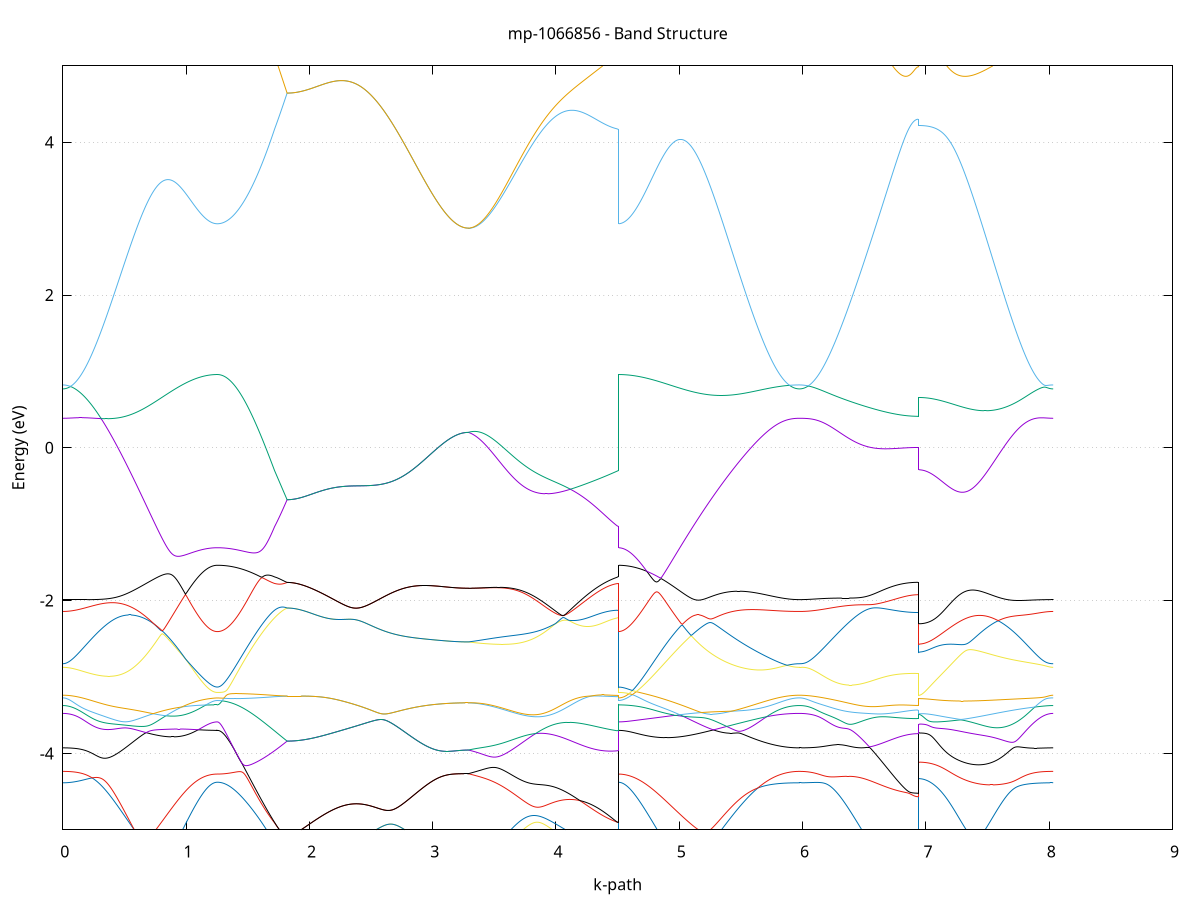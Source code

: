set title 'mp-1066856 - Band Structure'
set xlabel 'k-path'
set ylabel 'Energy (eV)'
set grid y
set yrange [-5:5]
set terminal png size 800,600
set output 'mp-1066856_bands_gnuplot.png'
plot '-' using 1:2 with lines notitle, '-' using 1:2 with lines notitle, '-' using 1:2 with lines notitle, '-' using 1:2 with lines notitle, '-' using 1:2 with lines notitle, '-' using 1:2 with lines notitle, '-' using 1:2 with lines notitle, '-' using 1:2 with lines notitle, '-' using 1:2 with lines notitle, '-' using 1:2 with lines notitle, '-' using 1:2 with lines notitle, '-' using 1:2 with lines notitle, '-' using 1:2 with lines notitle, '-' using 1:2 with lines notitle, '-' using 1:2 with lines notitle, '-' using 1:2 with lines notitle, '-' using 1:2 with lines notitle, '-' using 1:2 with lines notitle, '-' using 1:2 with lines notitle, '-' using 1:2 with lines notitle, '-' using 1:2 with lines notitle, '-' using 1:2 with lines notitle, '-' using 1:2 with lines notitle, '-' using 1:2 with lines notitle, '-' using 1:2 with lines notitle, '-' using 1:2 with lines notitle, '-' using 1:2 with lines notitle, '-' using 1:2 with lines notitle, '-' using 1:2 with lines notitle, '-' using 1:2 with lines notitle, '-' using 1:2 with lines notitle, '-' using 1:2 with lines notitle
0.000000 -18.409835
0.009948 -18.409735
0.019897 -18.409435
0.029845 -18.409035
0.039794 -18.408335
0.049742 -18.407435
0.059691 -18.406435
0.069639 -18.405235
0.079588 -18.403835
0.089536 -18.402235
0.099484 -18.400435
0.109433 -18.398435
0.119381 -18.396335
0.129330 -18.393935
0.139278 -18.391435
0.149227 -18.388735
0.159175 -18.385935
0.169124 -18.382835
0.179072 -18.379635
0.189020 -18.376235
0.198969 -18.372635
0.208917 -18.368935
0.218866 -18.365035
0.228814 -18.360935
0.238763 -18.356735
0.248711 -18.352335
0.258659 -18.347735
0.268608 -18.343035
0.278556 -18.338135
0.288505 -18.333135
0.298453 -18.328035
0.308402 -18.322635
0.318350 -18.317235
0.328299 -18.311635
0.338247 -18.305835
0.348195 -18.300035
0.358144 -18.294035
0.368092 -18.287935
0.378041 -18.281735
0.387989 -18.275335
0.397938 -18.268835
0.407886 -18.262235
0.417835 -18.255535
0.427783 -18.248735
0.437731 -18.241835
0.447680 -18.234835
0.457628 -18.227735
0.467577 -18.220535
0.477525 -18.213235
0.487474 -18.205935
0.497422 -18.198535
0.507371 -18.191035
0.517319 -18.183435
0.527267 -18.175835
0.537216 -18.168135
0.547164 -18.160335
0.557113 -18.152535
0.567061 -18.144735
0.577010 -18.136835
0.586958 -18.128935
0.596906 -18.120935
0.606855 -18.112935
0.616803 -18.104935
0.626752 -18.096935
0.636700 -18.088935
0.646649 -18.080935
0.656597 -18.072835
0.666546 -18.064835
0.676494 -18.056835
0.686442 -18.048835
0.696391 -18.040835
0.706339 -18.032835
0.716288 -18.024835
0.726236 -18.016935
0.736185 -18.009035
0.746133 -18.001235
0.756082 -17.993435
0.766030 -17.985735
0.775978 -17.978035
0.785927 -17.970435
0.795875 -17.962935
0.805824 -17.955535
0.815772 -17.948135
0.825721 -17.940835
0.835669 -17.933535
0.845618 -17.926435
0.855566 -17.919435
0.865514 -17.912535
0.875463 -17.905735
0.885411 -17.899035
0.895360 -17.892435
0.905308 -17.885935
0.915257 -17.879635
0.925205 -17.873435
0.935153 -17.867335
0.945102 -17.861435
0.955050 -17.855735
0.964999 -17.850035
0.974947 -17.844535
0.984896 -17.839235
0.994844 -17.834035
1.004793 -17.829035
1.014741 -17.824135
1.024689 -17.819535
1.034638 -17.815035
1.044586 -17.810635
1.054535 -17.806535
1.064483 -17.802535
1.074432 -17.798735
1.084380 -17.795235
1.094329 -17.791735
1.104277 -17.788535
1.114225 -17.785535
1.124174 -17.782735
1.134122 -17.780035
1.144071 -17.777635
1.154019 -17.775435
1.163968 -17.773435
1.173916 -17.771635
1.183865 -17.770035
1.193813 -17.768635
1.203761 -17.767435
1.213710 -17.766535
1.223658 -17.765735
1.233607 -17.765235
1.243555 -17.764935
1.253504 -17.764835
1.253504 -17.764835
1.263380 -17.764835
1.273256 -17.764835
1.283132 -17.764835
1.293008 -17.764835
1.302884 -17.764735
1.312760 -17.764735
1.322636 -17.764735
1.332512 -17.764635
1.342388 -17.764635
1.352264 -17.764535
1.362140 -17.764435
1.372016 -17.764335
1.381892 -17.764335
1.391768 -17.764235
1.401644 -17.764135
1.411520 -17.764035
1.421396 -17.763935
1.431272 -17.763735
1.441148 -17.763635
1.451024 -17.763435
1.460900 -17.763335
1.470776 -17.763235
1.480652 -17.763135
1.490528 -17.762935
1.500404 -17.762735
1.510281 -17.762635
1.520157 -17.762435
1.530033 -17.762235
1.539909 -17.762035
1.549785 -17.761835
1.559661 -17.761635
1.569537 -17.761435
1.579413 -17.761335
1.589289 -17.761035
1.599165 -17.760835
1.609041 -17.760635
1.618917 -17.760435
1.628793 -17.760235
1.638669 -17.759935
1.648545 -17.759735
1.658421 -17.759535
1.668297 -17.759235
1.678173 -17.759035
1.688049 -17.758735
1.697925 -17.758535
1.707801 -17.758235
1.717677 -17.757935
1.717677 -17.757935
1.726910 -17.757735
1.736143 -17.757635
1.745377 -17.757435
1.754610 -17.757335
1.763843 -17.757135
1.773076 -17.757035
1.782309 -17.756935
1.791542 -17.756935
1.800775 -17.756835
1.810008 -17.756735
1.819241 -17.756735
1.819241 -17.756735
1.829119 -17.756735
1.838996 -17.756835
1.848873 -17.756935
1.858750 -17.757135
1.868628 -17.757235
1.878505 -17.757535
1.888382 -17.757835
1.898259 -17.758235
1.908137 -17.758635
1.918014 -17.759135
1.927891 -17.759535
1.937768 -17.760135
1.947646 -17.760735
1.957523 -17.761435
1.967400 -17.762135
1.977278 -17.762835
1.987155 -17.763635
1.997032 -17.764435
2.006909 -17.765335
2.016787 -17.766235
2.026664 -17.767235
2.036541 -17.768235
2.046418 -17.769335
2.056296 -17.770435
2.056296 -17.770435
2.066242 -17.771535
2.076188 -17.772835
2.086135 -17.774035
2.096081 -17.775335
2.106028 -17.776635
2.115974 -17.778035
2.125920 -17.779535
2.135867 -17.781035
2.145813 -17.782535
2.155760 -17.784135
2.165706 -17.785735
2.175652 -17.787435
2.185599 -17.789135
2.195545 -17.790935
2.205492 -17.792735
2.215438 -17.794535
2.225384 -17.796435
2.235331 -17.798335
2.245277 -17.800335
2.255223 -17.802335
2.265170 -17.804335
2.275116 -17.806535
2.285063 -17.808635
2.295009 -17.810835
2.304955 -17.813035
2.314902 -17.815235
2.324848 -17.817435
2.334795 -17.819835
2.344741 -17.822135
2.354687 -17.824535
2.364634 -17.826935
2.374580 -17.829435
2.384527 -17.831935
2.394473 -17.834435
2.404419 -17.836935
2.414366 -17.839535
2.424312 -17.842135
2.434259 -17.844835
2.444205 -17.847435
2.454151 -17.850135
2.464098 -17.852835
2.474044 -17.855635
2.483991 -17.858335
2.493937 -17.861135
2.503883 -17.863935
2.513830 -17.866735
2.523776 -17.869635
2.533723 -17.872435
2.543669 -17.875335
2.553615 -17.878235
2.563562 -17.881135
2.573508 -17.884035
2.583455 -17.886935
2.593401 -17.889835
2.603347 -17.892735
2.613294 -17.895635
2.623240 -17.898635
2.633186 -17.901535
2.643133 -17.904435
2.653079 -17.907435
2.663026 -17.910335
2.672972 -17.913335
2.682918 -17.916235
2.692865 -17.919135
2.702811 -17.922135
2.712758 -17.925035
2.722704 -17.927935
2.732650 -17.930735
2.742597 -17.933635
2.752543 -17.936535
2.762490 -17.939335
2.772436 -17.942135
2.782382 -17.944935
2.792329 -17.947635
2.802275 -17.950435
2.812222 -17.953135
2.822168 -17.955835
2.832114 -17.958535
2.842061 -17.961135
2.852007 -17.963735
2.861954 -17.966335
2.871900 -17.968835
2.881846 -17.971335
2.891793 -17.973835
2.901739 -17.976235
2.911686 -17.978635
2.921632 -17.980935
2.931578 -17.983235
2.941525 -17.985535
2.951471 -17.987735
2.961418 -17.989935
2.971364 -17.992035
2.981310 -17.994035
2.991257 -17.996135
3.001203 -17.998035
3.011149 -17.999935
3.021096 -18.001835
3.031042 -18.003635
3.040989 -18.005335
3.050935 -18.007035
3.060881 -18.008635
3.070828 -18.010235
3.080774 -18.011735
3.090721 -18.013135
3.100667 -18.014535
3.110613 -18.015735
3.120560 -18.017035
3.130506 -18.018235
3.140453 -18.019335
3.150399 -18.020335
3.160345 -18.021335
3.170292 -18.022235
3.180238 -18.023035
3.190185 -18.023835
3.200131 -18.024535
3.210077 -18.025135
3.220024 -18.025735
3.229970 -18.026235
3.239917 -18.026635
3.249863 -18.026935
3.259809 -18.027135
3.269756 -18.027335
3.279702 -18.027535
3.289649 -18.027535
3.289649 -18.027535
3.299604 -18.027835
3.309560 -18.028135
3.319516 -18.028235
3.329472 -18.028335
3.339428 -18.028335
3.349384 -18.028235
3.359339 -18.028035
3.369295 -18.027735
3.379251 -18.027335
3.389207 -18.026835
3.399163 -18.026335
3.409119 -18.025735
3.419074 -18.024935
3.429030 -18.024135
3.438986 -18.023235
3.448942 -18.022235
3.458898 -18.021235
3.468853 -18.020035
3.478809 -18.018835
3.488765 -18.017535
3.498721 -18.016135
3.508677 -18.014635
3.518633 -18.013035
3.528588 -18.011435
3.538544 -18.009635
3.548500 -18.007835
3.558456 -18.005935
3.568412 -18.004035
3.578368 -18.001935
3.588323 -17.999835
3.598279 -17.997635
3.608235 -17.995335
3.618191 -17.993035
3.628147 -17.990635
3.638103 -17.988135
3.648058 -17.985635
3.658014 -17.983035
3.667970 -17.980335
3.677926 -17.977635
3.687882 -17.974835
3.697838 -17.972035
3.707793 -17.969135
3.717749 -17.966135
3.727705 -17.963135
3.737661 -17.960135
3.747617 -17.957035
3.757573 -17.953835
3.767528 -17.950635
3.777484 -17.947435
3.787440 -17.944135
3.797396 -17.940835
3.807352 -17.937435
3.817307 -17.934035
3.827263 -17.930635
3.837219 -17.927235
3.847175 -17.923735
3.857131 -17.920235
3.867087 -17.916735
3.877042 -17.913235
3.886998 -17.909635
3.896954 -17.906135
3.906910 -17.902535
3.916866 -17.899035
3.926822 -17.895435
3.936777 -17.891835
3.946733 -17.888235
3.956689 -17.884535
3.966645 -17.880935
3.976601 -17.877335
3.986557 -17.873735
3.996512 -17.870235
4.006468 -17.866635
4.016424 -17.863135
4.026380 -17.859535
4.036336 -17.856035
4.046292 -17.852535
4.056247 -17.849135
4.066203 -17.845635
4.076159 -17.842235
4.086115 -17.838835
4.096071 -17.835535
4.106027 -17.832235
4.115982 -17.829035
4.125938 -17.825835
4.135894 -17.822635
4.145850 -17.819535
4.155806 -17.816435
4.165762 -17.813435
4.175717 -17.810435
4.185673 -17.807535
4.195629 -17.804635
4.205585 -17.801935
4.215541 -17.799235
4.225496 -17.796535
4.235452 -17.793935
4.245408 -17.791435
4.255364 -17.789135
4.265320 -17.787235
4.275276 -17.785335
4.285231 -17.783535
4.295187 -17.781735
4.305143 -17.779935
4.315099 -17.778335
4.325055 -17.776635
4.335011 -17.775035
4.344966 -17.773535
4.354922 -17.772035
4.364878 -17.770635
4.374834 -17.769235
4.384790 -17.767935
4.394746 -17.766735
4.404701 -17.765535
4.414657 -17.764335
4.424613 -17.763235
4.434569 -17.762235
4.444525 -17.761235
4.454481 -17.760335
4.464436 -17.759435
4.474392 -17.758635
4.484348 -17.758035
4.494304 -17.757935
4.504260 -17.757935
4.504260 -17.764835
4.513827 -17.764835
4.523394 -17.765035
4.532960 -17.765435
4.542527 -17.765835
4.552094 -17.766435
4.561661 -17.767135
4.571228 -17.767935
4.580795 -17.768935
4.590362 -17.770035
4.599929 -17.771235
4.609496 -17.772635
4.619063 -17.774035
4.628630 -17.775635
4.638197 -17.777335
4.647764 -17.779235
4.657331 -17.781135
4.666898 -17.783235
4.676464 -17.785435
4.686031 -17.787735
4.695598 -17.790235
4.705165 -17.792735
4.705165 -17.792735
4.715161 -17.795535
4.725157 -17.798535
4.735153 -17.801535
4.745150 -17.804735
4.755146 -17.808035
4.765142 -17.811435
4.775138 -17.815035
4.785134 -17.818635
4.795130 -17.822435
4.805126 -17.826335
4.815122 -17.830435
4.825118 -17.834535
4.835114 -17.838735
4.845110 -17.843135
4.855106 -17.847635
4.865102 -17.852235
4.875099 -17.856835
4.885095 -17.861635
4.895091 -17.866535
4.905087 -17.871535
4.915083 -17.876635
4.925079 -17.881835
4.935075 -17.887035
4.945071 -17.892435
4.955067 -17.897935
4.965063 -17.903435
4.975059 -17.909035
4.985055 -17.914735
4.995051 -17.920535
5.005048 -17.926435
5.015044 -17.932335
5.025040 -17.938335
5.035036 -17.944435
5.045032 -17.950635
5.055028 -17.956835
5.065024 -17.963035
5.075020 -17.969435
5.085016 -17.975835
5.095012 -17.982235
5.105008 -17.988735
5.115004 -17.995235
5.125000 -18.001835
5.134997 -18.008435
5.144993 -18.015135
5.154989 -18.021835
5.164985 -18.028535
5.174981 -18.035335
5.184977 -18.042135
5.194973 -18.048935
5.204969 -18.055835
5.214965 -18.062735
5.224961 -18.069535
5.234957 -18.076435
5.244953 -18.083335
5.254949 -18.090235
5.264945 -18.097135
5.274942 -18.104135
5.284938 -18.111035
5.294934 -18.117935
5.304930 -18.124835
5.314926 -18.131635
5.324922 -18.138535
5.334918 -18.145335
5.344914 -18.152135
5.354910 -18.158935
5.364906 -18.165735
5.374902 -18.172435
5.384898 -18.179035
5.394894 -18.185735
5.404891 -18.192235
5.414887 -18.198835
5.424883 -18.205335
5.434879 -18.211835
5.444875 -18.218235
5.454871 -18.224535
5.464867 -18.230835
5.474863 -18.237035
5.484859 -18.243235
5.494855 -18.249235
5.504851 -18.255235
5.514847 -18.261235
5.524843 -18.267035
5.534840 -18.272835
5.544836 -18.278435
5.554832 -18.284035
5.564828 -18.289535
5.574824 -18.294935
5.584820 -18.300235
5.594816 -18.305435
5.604812 -18.310535
5.614808 -18.315535
5.624804 -18.320435
5.634800 -18.325235
5.644796 -18.329935
5.654792 -18.334535
5.664789 -18.338935
5.674785 -18.343235
5.684781 -18.347435
5.694777 -18.351535
5.704773 -18.355535
5.714769 -18.359335
5.724765 -18.363135
5.734761 -18.366635
5.744757 -18.370135
5.754753 -18.373435
5.764749 -18.376635
5.774745 -18.379635
5.784741 -18.382535
5.794738 -18.385335
5.804734 -18.387935
5.814730 -18.390435
5.824726 -18.392835
5.834722 -18.394935
5.844718 -18.396935
5.854714 -18.398835
5.864710 -18.400635
5.874706 -18.402235
5.884702 -18.403635
5.894698 -18.405035
5.904694 -18.406135
5.914690 -18.407135
5.924687 -18.407935
5.934683 -18.408635
5.944679 -18.409135
5.954675 -18.409535
5.964671 -18.409735
5.974667 -18.409835
5.974667 -18.409835
5.984627 -18.409735
5.994586 -18.409535
6.004546 -18.409035
6.014506 -18.408535
6.024466 -18.407735
6.034425 -18.406835
6.044385 -18.405735
6.054345 -18.404535
6.064305 -18.403135
6.074264 -18.401535
6.084224 -18.399835
6.094184 -18.397935
6.104144 -18.395835
6.114103 -18.393635
6.124063 -18.391335
6.134023 -18.388735
6.143983 -18.386135
6.153943 -18.383335
6.163902 -18.380335
6.173862 -18.377235
6.183822 -18.374035
6.193782 -18.370735
6.203741 -18.367235
6.213701 -18.363535
6.223661 -18.359835
6.233621 -18.355935
6.243580 -18.351935
6.253540 -18.347835
6.263500 -18.343635
6.273460 -18.339335
6.283419 -18.334835
6.293379 -18.330335
6.303339 -18.325735
6.313299 -18.321035
6.323258 -18.316235
6.333218 -18.311335
6.343178 -18.306435
6.353138 -18.301435
6.363097 -18.296335
6.373057 -18.291235
6.383017 -18.286035
6.392977 -18.280735
6.402936 -18.275435
6.412896 -18.270135
6.422856 -18.264835
6.432816 -18.259435
6.442775 -18.254035
6.452735 -18.248635
6.462695 -18.243135
6.472655 -18.237735
6.482614 -18.232235
6.492574 -18.226835
6.502534 -18.221435
6.512494 -18.216035
6.522453 -18.210635
6.532413 -18.205235
6.542373 -18.199935
6.552333 -18.194635
6.562293 -18.189435
6.572252 -18.184235
6.582212 -18.179135
6.592172 -18.174035
6.602132 -18.169135
6.612091 -18.164135
6.622051 -18.159335
6.632011 -18.154535
6.641971 -18.149935
6.651930 -18.145335
6.661890 -18.140835
6.671850 -18.136535
6.681810 -18.132235
6.691769 -18.128135
6.701729 -18.124135
6.711689 -18.120235
6.721649 -18.116535
6.731608 -18.112835
6.741568 -18.109435
6.751528 -18.106035
6.761488 -18.102835
6.771447 -18.099835
6.781407 -18.096935
6.791367 -18.094235
6.801327 -18.091635
6.811286 -18.089235
6.821246 -18.086935
6.831206 -18.084835
6.841166 -18.082935
6.851125 -18.081235
6.861085 -18.079735
6.871045 -18.078335
6.881005 -18.077135
6.890964 -18.076135
6.900924 -18.075335
6.910884 -18.074635
6.920844 -18.074135
6.930803 -18.073935
6.940763 -18.073835
6.940763 -18.047935
6.950687 -18.047935
6.960611 -18.047935
6.970535 -18.047935
6.980459 -18.048035
6.990382 -18.048035
7.000306 -18.048135
7.010230 -18.048235
7.020154 -18.048435
7.030078 -18.048535
7.040002 -18.048735
7.049925 -18.048935
7.059849 -18.049235
7.069773 -18.049535
7.079697 -18.049935
7.089621 -18.050335
7.099545 -18.050835
7.109468 -18.051335
7.119392 -18.052035
7.129316 -18.052735
7.139240 -18.053535
7.149164 -18.054435
7.159088 -18.055435
7.169011 -18.056535
7.178935 -18.057735
7.188859 -18.059135
7.198783 -18.060635
7.208707 -18.062235
7.218631 -18.064135
7.228554 -18.066035
7.238478 -18.068135
7.248402 -18.070435
7.258326 -18.072935
7.268250 -18.075635
7.278173 -18.078435
7.288097 -18.081435
7.298021 -18.084635
7.307945 -18.088035
7.317869 -18.091635
7.327793 -18.095435
7.337716 -18.099335
7.347640 -18.103535
7.357564 -18.107835
7.367488 -18.112335
7.377412 -18.117035
7.387336 -18.121835
7.397259 -18.126835
7.407183 -18.131935
7.417107 -18.137235
7.427031 -18.142635
7.436955 -18.148135
7.446879 -18.153735
7.456802 -18.159435
7.466726 -18.165335
7.476650 -18.171235
7.486574 -18.177235
7.496498 -18.183335
7.506422 -18.189435
7.516345 -18.195635
7.526269 -18.201835
7.536193 -18.208035
7.546117 -18.214335
7.556041 -18.220635
7.565965 -18.226935
7.575888 -18.233235
7.585812 -18.239435
7.595736 -18.245735
7.605660 -18.251935
7.615584 -18.258135
7.625508 -18.264235
7.635431 -18.270335
7.645355 -18.276335
7.655279 -18.282335
7.665203 -18.288235
7.675127 -18.294035
7.685051 -18.299735
7.694974 -18.305435
7.704898 -18.310935
7.714822 -18.316335
7.724746 -18.321735
7.734670 -18.326935
7.744594 -18.331935
7.754517 -18.336935
7.764441 -18.341735
7.774365 -18.346435
7.784289 -18.351035
7.794213 -18.355435
7.804137 -18.359635
7.814060 -18.363835
7.823984 -18.367735
7.833908 -18.371535
7.843832 -18.375235
7.853756 -18.378635
7.863680 -18.381935
7.873603 -18.385035
7.883527 -18.388035
7.893451 -18.390735
7.903375 -18.393435
7.913299 -18.395835
7.923223 -18.398035
7.933146 -18.400035
7.943070 -18.401935
7.952994 -18.403535
7.962918 -18.405035
7.972842 -18.406335
7.982765 -18.407435
7.992689 -18.408235
8.002613 -18.408935
8.012537 -18.409435
8.022461 -18.409735
8.032385 -18.409835
e
0.000000 -17.592035
0.009948 -17.592135
0.019897 -17.592135
0.029845 -17.592335
0.039794 -17.592535
0.049742 -17.592735
0.059691 -17.593035
0.069639 -17.593335
0.079588 -17.593635
0.089536 -17.594035
0.099484 -17.594535
0.109433 -17.595035
0.119381 -17.595535
0.129330 -17.596235
0.139278 -17.596835
0.149227 -17.597535
0.159175 -17.598335
0.169124 -17.599135
0.179072 -17.599935
0.189020 -17.600835
0.198969 -17.601735
0.208917 -17.602735
0.218866 -17.603735
0.228814 -17.604735
0.238763 -17.605835
0.248711 -17.606935
0.258659 -17.608135
0.268608 -17.609335
0.278556 -17.610635
0.288505 -17.611835
0.298453 -17.613235
0.308402 -17.614535
0.318350 -17.615935
0.328299 -17.617335
0.338247 -17.618735
0.348195 -17.620235
0.358144 -17.621735
0.368092 -17.623335
0.378041 -17.624935
0.387989 -17.626535
0.397938 -17.628135
0.407886 -17.629835
0.417835 -17.631535
0.427783 -17.633235
0.437731 -17.635035
0.447680 -17.636735
0.457628 -17.638535
0.467577 -17.640335
0.477525 -17.642135
0.487474 -17.643935
0.497422 -17.645835
0.507371 -17.647635
0.517319 -17.649535
0.527267 -17.651435
0.537216 -17.653335
0.547164 -17.655235
0.557113 -17.657135
0.567061 -17.659035
0.577010 -17.661035
0.586958 -17.662935
0.596906 -17.664835
0.606855 -17.666835
0.616803 -17.668835
0.626752 -17.670735
0.636700 -17.672735
0.646649 -17.674635
0.656597 -17.676535
0.666546 -17.678435
0.676494 -17.680435
0.686442 -17.682335
0.696391 -17.684235
0.706339 -17.686135
0.716288 -17.688035
0.726236 -17.689935
0.736185 -17.691735
0.746133 -17.693635
0.756082 -17.695535
0.766030 -17.697335
0.775978 -17.699135
0.785927 -17.700935
0.795875 -17.702735
0.805824 -17.704535
0.815772 -17.706235
0.825721 -17.707935
0.835669 -17.709635
0.845618 -17.711235
0.855566 -17.712935
0.865514 -17.714535
0.875463 -17.716035
0.885411 -17.717635
0.895360 -17.719135
0.905308 -17.720635
0.915257 -17.722035
0.925205 -17.723435
0.935153 -17.724835
0.945102 -17.726235
0.955050 -17.727535
0.964999 -17.728835
0.974947 -17.730035
0.984896 -17.731235
0.994844 -17.732435
1.004793 -17.733535
1.014741 -17.734635
1.024689 -17.735735
1.034638 -17.736635
1.044586 -17.737635
1.054535 -17.738635
1.064483 -17.739535
1.074432 -17.740335
1.084380 -17.741135
1.094329 -17.741935
1.104277 -17.742635
1.114225 -17.743335
1.124174 -17.743935
1.134122 -17.744535
1.144071 -17.745035
1.154019 -17.745535
1.163968 -17.745935
1.173916 -17.746335
1.183865 -17.746735
1.193813 -17.747035
1.203761 -17.747335
1.213710 -17.747535
1.223658 -17.747735
1.233607 -17.747835
1.243555 -17.747935
1.253504 -17.747935
1.253504 -17.747935
1.263380 -17.747935
1.273256 -17.747935
1.283132 -17.747935
1.293008 -17.747935
1.302884 -17.748035
1.312760 -17.748035
1.322636 -17.748135
1.332512 -17.748235
1.342388 -17.748235
1.352264 -17.748335
1.362140 -17.748435
1.372016 -17.748535
1.381892 -17.748635
1.391768 -17.748735
1.401644 -17.748935
1.411520 -17.749035
1.421396 -17.749135
1.431272 -17.749335
1.441148 -17.749435
1.451024 -17.749635
1.460900 -17.749835
1.470776 -17.750035
1.480652 -17.750135
1.490528 -17.750335
1.500404 -17.750535
1.510281 -17.750735
1.520157 -17.750935
1.530033 -17.751235
1.539909 -17.751435
1.549785 -17.751635
1.559661 -17.751835
1.569537 -17.752135
1.579413 -17.752335
1.589289 -17.752635
1.599165 -17.752835
1.609041 -17.753135
1.618917 -17.753435
1.628793 -17.753735
1.638669 -17.754035
1.648545 -17.754335
1.658421 -17.754635
1.668297 -17.754935
1.678173 -17.755235
1.688049 -17.755435
1.697925 -17.755835
1.707801 -17.756135
1.717677 -17.756435
1.717677 -17.756435
1.726910 -17.756435
1.736143 -17.756435
1.745377 -17.756435
1.754610 -17.756535
1.763843 -17.756535
1.773076 -17.756535
1.782309 -17.756535
1.791542 -17.756635
1.800775 -17.756635
1.810008 -17.756635
1.819241 -17.756735
1.819241 -17.756735
1.829119 -17.756735
1.838996 -17.756835
1.848873 -17.756935
1.858750 -17.757135
1.868628 -17.757235
1.878505 -17.757535
1.888382 -17.757835
1.898259 -17.758235
1.908137 -17.758635
1.918014 -17.759135
1.927891 -17.759535
1.937768 -17.760135
1.947646 -17.760735
1.957523 -17.761435
1.967400 -17.762135
1.977278 -17.762835
1.987155 -17.763635
1.997032 -17.764435
2.006909 -17.765335
2.016787 -17.766235
2.026664 -17.767235
2.036541 -17.768235
2.046418 -17.769335
2.056296 -17.770435
2.056296 -17.770435
2.066242 -17.771535
2.076188 -17.772835
2.086135 -17.774035
2.096081 -17.775335
2.106028 -17.776635
2.115974 -17.778035
2.125920 -17.779535
2.135867 -17.781035
2.145813 -17.782535
2.155760 -17.784135
2.165706 -17.785735
2.175652 -17.787435
2.185599 -17.789135
2.195545 -17.790935
2.205492 -17.792735
2.215438 -17.794535
2.225384 -17.796435
2.235331 -17.798335
2.245277 -17.800335
2.255223 -17.802335
2.265170 -17.804335
2.275116 -17.806535
2.285063 -17.808635
2.295009 -17.810835
2.304955 -17.813035
2.314902 -17.815235
2.324848 -17.817435
2.334795 -17.819835
2.344741 -17.822135
2.354687 -17.824535
2.364634 -17.826935
2.374580 -17.829435
2.384527 -17.831935
2.394473 -17.834435
2.404419 -17.836935
2.414366 -17.839535
2.424312 -17.842135
2.434259 -17.844835
2.444205 -17.847435
2.454151 -17.850135
2.464098 -17.852835
2.474044 -17.855635
2.483991 -17.858335
2.493937 -17.861135
2.503883 -17.863935
2.513830 -17.866735
2.523776 -17.869635
2.533723 -17.872435
2.543669 -17.875335
2.553615 -17.878235
2.563562 -17.881135
2.573508 -17.884035
2.583455 -17.886935
2.593401 -17.889835
2.603347 -17.892735
2.613294 -17.895635
2.623240 -17.898635
2.633186 -17.901535
2.643133 -17.904435
2.653079 -17.907435
2.663026 -17.910335
2.672972 -17.913335
2.682918 -17.916235
2.692865 -17.919135
2.702811 -17.922135
2.712758 -17.925035
2.722704 -17.927935
2.732650 -17.930735
2.742597 -17.933635
2.752543 -17.936535
2.762490 -17.939335
2.772436 -17.942135
2.782382 -17.944935
2.792329 -17.947635
2.802275 -17.950435
2.812222 -17.953135
2.822168 -17.955835
2.832114 -17.958535
2.842061 -17.961135
2.852007 -17.963735
2.861954 -17.966335
2.871900 -17.968835
2.881846 -17.971335
2.891793 -17.973835
2.901739 -17.976235
2.911686 -17.978635
2.921632 -17.980935
2.931578 -17.983235
2.941525 -17.985535
2.951471 -17.987735
2.961418 -17.989935
2.971364 -17.992035
2.981310 -17.994035
2.991257 -17.996135
3.001203 -17.998035
3.011149 -17.999935
3.021096 -18.001835
3.031042 -18.003635
3.040989 -18.005335
3.050935 -18.007035
3.060881 -18.008635
3.070828 -18.010235
3.080774 -18.011735
3.090721 -18.013135
3.100667 -18.014535
3.110613 -18.015735
3.120560 -18.017035
3.130506 -18.018235
3.140453 -18.019335
3.150399 -18.020335
3.160345 -18.021335
3.170292 -18.022235
3.180238 -18.023035
3.190185 -18.023835
3.200131 -18.024535
3.210077 -18.025135
3.220024 -18.025735
3.229970 -18.026235
3.239917 -18.026635
3.249863 -18.026935
3.259809 -18.027135
3.269756 -18.027335
3.279702 -18.027535
3.289649 -18.027535
3.289649 -18.027535
3.299604 -18.027135
3.309560 -18.026535
3.319516 -18.025935
3.329472 -18.025335
3.339428 -18.024535
3.349384 -18.023635
3.359339 -18.022735
3.369295 -18.021635
3.379251 -18.020535
3.389207 -18.019435
3.399163 -18.018135
3.409119 -18.016835
3.419074 -18.015435
3.429030 -18.013935
3.438986 -18.012435
3.448942 -18.010735
3.458898 -18.009135
3.468853 -18.007335
3.478809 -18.005535
3.488765 -18.003535
3.498721 -18.001635
3.508677 -17.999535
3.518633 -17.997435
3.528588 -17.995235
3.538544 -17.993035
3.548500 -17.990735
3.558456 -17.988435
3.568412 -17.985935
3.578368 -17.983535
3.588323 -17.981035
3.598279 -17.978435
3.608235 -17.975835
3.618191 -17.973135
3.628147 -17.970435
3.638103 -17.967635
3.648058 -17.964835
3.658014 -17.962035
3.667970 -17.959135
3.677926 -17.956235
3.687882 -17.953235
3.697838 -17.950335
3.707793 -17.947335
3.717749 -17.944235
3.727705 -17.941135
3.737661 -17.938035
3.747617 -17.934935
3.757573 -17.931835
3.767528 -17.928735
3.777484 -17.925535
3.787440 -17.922335
3.797396 -17.919135
3.807352 -17.915935
3.817307 -17.912735
3.827263 -17.909535
3.837219 -17.906335
3.847175 -17.903135
3.857131 -17.899935
3.867087 -17.896635
3.877042 -17.893435
3.886998 -17.890235
3.896954 -17.887035
3.906910 -17.883835
3.916866 -17.880635
3.926822 -17.877435
3.936777 -17.874335
3.946733 -17.871135
3.956689 -17.868035
3.966645 -17.864935
3.976601 -17.861835
3.986557 -17.858735
3.996512 -17.855735
4.006468 -17.852735
4.016424 -17.849735
4.026380 -17.846735
4.036336 -17.843835
4.046292 -17.840935
4.056247 -17.838035
4.066203 -17.835235
4.076159 -17.832435
4.086115 -17.829635
4.096071 -17.826935
4.106027 -17.824235
4.115982 -17.821535
4.125938 -17.818935
4.135894 -17.816335
4.145850 -17.813835
4.155806 -17.811335
4.165762 -17.808935
4.175717 -17.806535
4.185673 -17.804135
4.195629 -17.801935
4.205585 -17.799635
4.215541 -17.797435
4.225496 -17.795335
4.235452 -17.793235
4.245408 -17.791135
4.255364 -17.789035
4.265320 -17.786635
4.275276 -17.784435
4.285231 -17.782235
4.295187 -17.780135
4.305143 -17.778035
4.315099 -17.776135
4.325055 -17.774335
4.335011 -17.772535
4.344966 -17.770935
4.354922 -17.769335
4.364878 -17.767835
4.374834 -17.766435
4.384790 -17.765135
4.394746 -17.764035
4.404701 -17.762935
4.414657 -17.761935
4.424613 -17.761035
4.434569 -17.760335
4.444525 -17.759635
4.454481 -17.759135
4.464436 -17.758635
4.474392 -17.758235
4.484348 -17.757835
4.494304 -17.757135
4.504260 -17.756435
4.504260 -17.747935
4.513827 -17.747935
4.523394 -17.747835
4.532960 -17.747735
4.542527 -17.747635
4.552094 -17.747435
4.561661 -17.747135
4.571228 -17.746935
4.580795 -17.746635
4.590362 -17.746335
4.599929 -17.745935
4.609496 -17.745535
4.619063 -17.745035
4.628630 -17.744535
4.638197 -17.744035
4.647764 -17.743435
4.657331 -17.742835
4.666898 -17.742235
4.676464 -17.741635
4.686031 -17.740935
4.695598 -17.740135
4.705165 -17.739335
4.705165 -17.739335
4.715161 -17.738535
4.725157 -17.737635
4.735153 -17.736735
4.745150 -17.735835
4.755146 -17.734835
4.765142 -17.733835
4.775138 -17.732835
4.785134 -17.731735
4.795130 -17.730635
4.805126 -17.729535
4.815122 -17.728335
4.825118 -17.727135
4.835114 -17.725935
4.845110 -17.724735
4.855106 -17.723435
4.865102 -17.722135
4.875099 -17.720835
4.885095 -17.719435
4.895091 -17.718135
4.905087 -17.716735
4.915083 -17.715335
4.925079 -17.713835
4.935075 -17.712435
4.945071 -17.710935
4.955067 -17.709435
4.965063 -17.707935
4.975059 -17.706435
4.985055 -17.704835
4.995051 -17.703235
5.005048 -17.701735
5.015044 -17.700135
5.025040 -17.698535
5.035036 -17.696935
5.045032 -17.695235
5.055028 -17.693635
5.065024 -17.692035
5.075020 -17.690335
5.085016 -17.688635
5.095012 -17.687035
5.105008 -17.685335
5.115004 -17.683635
5.125000 -17.681935
5.134997 -17.680235
5.144993 -17.678535
5.154989 -17.676835
5.164985 -17.675135
5.174981 -17.673435
5.184977 -17.671835
5.194973 -17.670135
5.204969 -17.668435
5.214965 -17.666735
5.224961 -17.665135
5.234957 -17.663435
5.244953 -17.661735
5.254949 -17.660135
5.264945 -17.658435
5.274942 -17.656835
5.284938 -17.655235
5.294934 -17.653535
5.304930 -17.651935
5.314926 -17.650335
5.324922 -17.648835
5.334918 -17.647235
5.344914 -17.645635
5.354910 -17.644135
5.364906 -17.642535
5.374902 -17.641035
5.384898 -17.639535
5.394894 -17.638035
5.404891 -17.636535
5.414887 -17.635135
5.424883 -17.633735
5.434879 -17.632335
5.444875 -17.630835
5.454871 -17.629535
5.464867 -17.628135
5.474863 -17.626835
5.484859 -17.625535
5.494855 -17.624235
5.504851 -17.622935
5.514847 -17.621735
5.524843 -17.620535
5.534840 -17.619335
5.544836 -17.618135
5.554832 -17.616935
5.564828 -17.615735
5.574824 -17.614635
5.584820 -17.613635
5.594816 -17.612535
5.604812 -17.611535
5.614808 -17.610535
5.624804 -17.609535
5.634800 -17.608535
5.644796 -17.607635
5.654792 -17.606635
5.664789 -17.605835
5.674785 -17.604935
5.684781 -17.604035
5.694777 -17.603235
5.704773 -17.602535
5.714769 -17.601735
5.724765 -17.601035
5.734761 -17.600335
5.744757 -17.599635
5.754753 -17.599035
5.764749 -17.598435
5.774745 -17.597835
5.784741 -17.597335
5.794738 -17.596835
5.804734 -17.596335
5.814730 -17.595835
5.824726 -17.595435
5.834722 -17.594935
5.844718 -17.594535
5.854714 -17.594235
5.864710 -17.593935
5.874706 -17.593635
5.884702 -17.593335
5.894698 -17.593035
5.904694 -17.592835
5.914690 -17.592635
5.924687 -17.592535
5.934683 -17.592335
5.944679 -17.592235
5.954675 -17.592135
5.964671 -17.592135
5.974667 -17.592035
5.974667 -17.592035
5.984627 -17.592135
5.994586 -17.592135
6.004546 -17.592235
6.014506 -17.592435
6.024466 -17.592535
6.034425 -17.592735
6.044385 -17.593035
6.054345 -17.593335
6.064305 -17.593635
6.074264 -17.593935
6.084224 -17.594335
6.094184 -17.594735
6.104144 -17.595235
6.114103 -17.595735
6.124063 -17.596235
6.134023 -17.596735
6.143983 -17.597335
6.153943 -17.598035
6.163902 -17.598635
6.173862 -17.599335
6.183822 -17.600035
6.193782 -17.600735
6.203741 -17.601535
6.213701 -17.602335
6.223661 -17.603135
6.233621 -17.604035
6.243580 -17.604835
6.253540 -17.605735
6.263500 -17.606735
6.273460 -17.607635
6.283419 -17.608635
6.293379 -17.609635
6.303339 -17.610635
6.313299 -17.611635
6.323258 -17.612635
6.333218 -17.613735
6.343178 -17.614835
6.353138 -17.615935
6.363097 -17.617035
6.373057 -17.618135
6.383017 -17.619235
6.392977 -17.620435
6.402936 -17.621535
6.412896 -17.622735
6.422856 -17.623835
6.432816 -17.624935
6.442775 -17.626135
6.452735 -17.627335
6.462695 -17.628435
6.472655 -17.629635
6.482614 -17.630735
6.492574 -17.631935
6.502534 -17.633035
6.512494 -17.634235
6.522453 -17.635335
6.532413 -17.636435
6.542373 -17.637635
6.552333 -17.638735
6.562293 -17.639835
6.572252 -17.640935
6.582212 -17.641935
6.592172 -17.643035
6.602132 -17.644135
6.612091 -17.645135
6.622051 -17.646135
6.632011 -17.647135
6.641971 -17.648135
6.651930 -17.649035
6.661890 -17.649935
6.671850 -17.650935
6.681810 -17.651735
6.691769 -17.652635
6.701729 -17.653435
6.711689 -17.654235
6.721649 -17.655035
6.731608 -17.655835
6.741568 -17.656535
6.751528 -17.657235
6.761488 -17.657835
6.771447 -17.658535
6.781407 -17.659035
6.791367 -17.659635
6.801327 -17.660135
6.811286 -17.660635
6.821246 -17.661135
6.831206 -17.661535
6.841166 -17.661935
6.851125 -17.662235
6.861085 -17.662535
6.871045 -17.662835
6.881005 -17.663135
6.890964 -17.663335
6.900924 -17.663435
6.910884 -17.663635
6.920844 -17.663735
6.930803 -17.663735
6.940763 -17.663835
6.940763 -17.694035
6.950687 -17.694135
6.960611 -17.694335
6.970535 -17.694635
6.980459 -17.695035
6.990382 -17.695535
7.000306 -17.696135
7.010230 -17.696835
7.020154 -17.697735
7.030078 -17.698635
7.040002 -17.699735
7.049925 -17.700835
7.059849 -17.702035
7.069773 -17.703335
7.079697 -17.704635
7.089621 -17.706035
7.099545 -17.707535
7.109468 -17.709035
7.119392 -17.710535
7.129316 -17.712035
7.139240 -17.713635
7.149164 -17.715235
7.159088 -17.716735
7.169011 -17.718335
7.178935 -17.719835
7.188859 -17.721335
7.198783 -17.722735
7.208707 -17.724035
7.218631 -17.725235
7.228554 -17.726435
7.238478 -17.727535
7.248402 -17.728535
7.258326 -17.729435
7.268250 -17.730135
7.278173 -17.730735
7.288097 -17.731235
7.298021 -17.731535
7.307945 -17.731735
7.317869 -17.731735
7.327793 -17.731635
7.337716 -17.731435
7.347640 -17.730935
7.357564 -17.730435
7.367488 -17.729635
7.377412 -17.728835
7.387336 -17.727735
7.397259 -17.726535
7.407183 -17.725235
7.417107 -17.723835
7.427031 -17.722235
7.436955 -17.720535
7.446879 -17.718635
7.456802 -17.716635
7.466726 -17.714635
7.476650 -17.712435
7.486574 -17.710135
7.496498 -17.707735
7.506422 -17.705335
7.516345 -17.702735
7.526269 -17.700135
7.536193 -17.697435
7.546117 -17.694735
7.556041 -17.691935
7.565965 -17.689135
7.575888 -17.686235
7.585812 -17.683235
7.595736 -17.680335
7.605660 -17.677335
7.615584 -17.674335
7.625508 -17.671335
7.635431 -17.668335
7.645355 -17.665335
7.655279 -17.662235
7.665203 -17.659235
7.675127 -17.656335
7.685051 -17.653335
7.694974 -17.650335
7.704898 -17.647435
7.714822 -17.644535
7.724746 -17.641735
7.734670 -17.638935
7.744594 -17.636135
7.754517 -17.633435
7.764441 -17.630835
7.774365 -17.628235
7.784289 -17.625735
7.794213 -17.623235
7.804137 -17.620935
7.814060 -17.618535
7.823984 -17.616335
7.833908 -17.614235
7.843832 -17.612135
7.853756 -17.610135
7.863680 -17.608235
7.873603 -17.606435
7.883527 -17.604735
7.893451 -17.603235
7.903375 -17.601735
7.913299 -17.600335
7.923223 -17.599035
7.933146 -17.597835
7.943070 -17.596735
7.952994 -17.595835
7.962918 -17.594935
7.972842 -17.594235
7.982765 -17.593535
7.992689 -17.593035
8.002613 -17.592635
8.012537 -17.592335
8.022461 -17.592135
8.032385 -17.592035
e
0.000000 -7.045235
0.009948 -7.044935
0.019897 -7.044135
0.029845 -7.042935
0.039794 -7.041135
0.049742 -7.038835
0.059691 -7.035935
0.069639 -7.032635
0.079588 -7.028835
0.089536 -7.024435
0.099484 -7.019635
0.109433 -7.014235
0.119381 -7.008335
0.129330 -7.001935
0.139278 -6.995035
0.149227 -6.987635
0.159175 -6.979835
0.169124 -6.971435
0.179072 -6.962535
0.189020 -6.953135
0.198969 -6.943235
0.208917 -6.932835
0.218866 -6.922035
0.228814 -6.910635
0.238763 -6.898835
0.248711 -6.886535
0.258659 -6.873735
0.268608 -6.860435
0.278556 -6.846735
0.288505 -6.832435
0.298453 -6.817835
0.308402 -6.802635
0.318350 -6.787035
0.328299 -6.770935
0.338247 -6.754435
0.348195 -6.737435
0.358144 -6.720035
0.368092 -6.702135
0.378041 -6.683835
0.387989 -6.665035
0.397938 -6.645835
0.407886 -6.626235
0.417835 -6.606235
0.427783 -6.585735
0.437731 -6.564835
0.447680 -6.543535
0.457628 -6.521935
0.467577 -6.499835
0.477525 -6.477335
0.487474 -6.454435
0.497422 -6.431135
0.507371 -6.407535
0.517319 -6.383535
0.527267 -6.359135
0.537216 -6.334335
0.547164 -6.309235
0.557113 -6.283735
0.567061 -6.257935
0.577010 -6.231835
0.586958 -6.205335
0.596906 -6.178535
0.606855 -6.151435
0.616803 -6.124035
0.626752 -6.096335
0.636700 -6.068335
0.646649 -6.040035
0.656597 -6.011435
0.666546 -5.982635
0.676494 -5.953535
0.686442 -5.924235
0.696391 -5.894735
0.706339 -5.865035
0.716288 -5.835135
0.726236 -5.805135
0.736185 -5.775035
0.746133 -5.744835
0.756082 -5.714735
0.766030 -5.684735
0.775978 -5.655335
0.785927 -5.626735
0.795875 -5.618335
0.805824 -5.638235
0.815772 -5.660235
0.825721 -5.682835
0.835669 -5.705235
0.845618 -5.727535
0.855566 -5.749435
0.865514 -5.770935
0.875463 -5.792035
0.885411 -5.812635
0.895360 -5.832835
0.905308 -5.852635
0.915257 -5.871835
0.925205 -5.890635
0.935153 -5.908935
0.945102 -5.926735
0.955050 -5.944035
0.964999 -5.960835
0.974947 -5.977135
0.984896 -5.992835
0.994844 -6.008135
1.004793 -6.022735
1.014741 -6.036935
1.024689 -6.050535
1.034638 -6.063635
1.044586 -6.076135
1.054535 -6.088035
1.064483 -6.099435
1.074432 -6.110235
1.084380 -6.120535
1.094329 -6.130235
1.104277 -6.139335
1.114225 -6.147935
1.124174 -6.155835
1.134122 -6.163235
1.144071 -6.170035
1.154019 -6.176235
1.163968 -6.181935
1.173916 -6.186935
1.183865 -6.191435
1.193813 -6.195335
1.203761 -6.198535
1.213710 -6.201235
1.223658 -6.203335
1.233607 -6.204835
1.243555 -6.205735
1.253504 -6.206035
1.253504 -6.206035
1.263380 -6.205735
1.273256 -6.204935
1.283132 -6.203535
1.293008 -6.201635
1.302884 -6.199135
1.312760 -6.196135
1.322636 -6.192535
1.332512 -6.188435
1.342388 -6.183735
1.352264 -6.178535
1.362140 -6.172835
1.372016 -6.166535
1.381892 -6.159635
1.391768 -6.152335
1.401644 -6.144335
1.411520 -6.135935
1.421396 -6.126935
1.431272 -6.117435
1.441148 -6.107335
1.451024 -6.096835
1.460900 -6.085735
1.470776 -6.074135
1.480652 -6.061935
1.490528 -6.049335
1.500404 -6.036135
1.510281 -6.022535
1.520157 -6.008335
1.530033 -5.993635
1.539909 -5.978435
1.549785 -5.962835
1.559661 -5.946635
1.569537 -5.930035
1.579413 -5.912835
1.589289 -5.895235
1.599165 -5.877235
1.609041 -5.858635
1.618917 -5.839635
1.628793 -5.820235
1.638669 -5.800235
1.648545 -5.779935
1.658421 -5.759135
1.668297 -5.737935
1.678173 -5.716235
1.688049 -5.694235
1.697925 -5.671735
1.707801 -5.648835
1.717677 -5.625535
1.717677 -5.625535
1.726910 -5.604635
1.736143 -5.583435
1.745377 -5.562035
1.754610 -5.540435
1.763843 -5.518535
1.773076 -5.496535
1.782309 -5.474435
1.791542 -5.452335
1.800775 -5.430135
1.810008 -5.408035
1.819241 -5.385935
1.819241 -5.385935
1.829119 -5.386135
1.838996 -5.386635
1.848873 -5.387335
1.858750 -5.388535
1.868628 -5.390035
1.878505 -5.391935
1.888382 -5.394335
1.898259 -5.397335
1.908137 -5.400735
1.918014 -5.404835
1.927891 -5.409535
1.937768 -5.414835
1.947646 -5.420835
1.957523 -5.427535
1.967400 -5.434735
1.977278 -5.442535
1.987155 -5.450835
1.997032 -5.459535
2.006909 -5.468735
2.016787 -5.478135
2.026664 -5.487835
2.036541 -5.497835
2.046418 -5.508035
2.056296 -5.518335
2.056296 -5.518335
2.066242 -5.528835
2.076188 -5.539435
2.086135 -5.550135
2.096081 -5.560835
2.106028 -5.571635
2.115974 -5.582435
2.125920 -5.593135
2.135867 -5.603935
2.145813 -5.614635
2.155760 -5.625335
2.165706 -5.635935
2.175652 -5.646535
2.185599 -5.657035
2.195545 -5.667535
2.205492 -5.677835
2.215438 -5.688135
2.225384 -5.698335
2.235331 -5.708435
2.245277 -5.718335
2.255223 -5.728235
2.265170 -5.737935
2.275116 -5.747635
2.285063 -5.757135
2.295009 -5.766435
2.304955 -5.775635
2.314902 -5.784735
2.324848 -5.793735
2.334795 -5.802535
2.344741 -5.811135
2.354687 -5.819635
2.364634 -5.827935
2.374580 -5.836135
2.384527 -5.844135
2.394473 -5.851935
2.404419 -5.859535
2.414366 -5.867035
2.424312 -5.874335
2.434259 -5.881435
2.444205 -5.888435
2.454151 -5.895135
2.464098 -5.901735
2.474044 -5.908035
2.483991 -5.914235
2.493937 -5.920135
2.503883 -5.925935
2.513830 -5.931435
2.523776 -5.936835
2.533723 -5.941935
2.543669 -5.946935
2.553615 -5.951635
2.563562 -5.956135
2.573508 -5.960335
2.583455 -5.964435
2.593401 -5.968235
2.603347 -5.971835
2.613294 -5.975235
2.623240 -5.978435
2.633186 -5.981335
2.643133 -5.984035
2.653079 -5.986535
2.663026 -5.988735
2.672972 -5.990735
2.682918 -5.992535
2.692865 -5.994035
2.702811 -5.995235
2.712758 -5.996335
2.722704 -5.997135
2.732650 -5.997635
2.742597 -5.997935
2.752543 -5.998035
2.762490 -5.997835
2.772436 -5.997435
2.782382 -5.996735
2.792329 -5.995835
2.802275 -5.994635
2.812222 -5.993235
2.822168 -5.991535
2.832114 -5.989635
2.842061 -5.987435
2.852007 -5.985035
2.861954 -5.982435
2.871900 -5.979535
2.881846 -5.976335
2.891793 -5.972935
2.901739 -5.969335
2.911686 -5.965435
2.921632 -5.961235
2.931578 -5.956835
2.941525 -5.952235
2.951471 -5.947335
2.961418 -5.942235
2.971364 -5.936835
2.981310 -5.931335
2.991257 -5.925435
3.001203 -5.919435
3.011149 -5.913135
3.021096 -5.906535
3.031042 -5.899835
3.040989 -5.892835
3.050935 -5.885635
3.060881 -5.878135
3.070828 -5.870535
3.080774 -5.862635
3.090721 -5.854535
3.100667 -5.846235
3.110613 -5.837735
3.120560 -5.829035
3.130506 -5.820135
3.140453 -5.811035
3.150399 -5.801735
3.160345 -5.792235
3.170292 -5.782535
3.180238 -5.772735
3.190185 -5.762735
3.200131 -5.752535
3.210077 -5.742235
3.220024 -5.731835
3.229970 -5.721335
3.239917 -5.710835
3.249863 -5.700235
3.259809 -5.689935
3.269756 -5.680235
3.279702 -5.672135
3.289649 -5.668635
3.289649 -5.668635
3.299604 -5.677035
3.309560 -5.687535
3.319516 -5.698635
3.329472 -5.709735
3.339428 -5.723335
3.349384 -5.738235
3.359339 -5.752935
3.369295 -5.767435
3.379251 -5.781635
3.389207 -5.795635
3.399163 -5.809235
3.409119 -5.822635
3.419074 -5.835735
3.429030 -5.848435
3.438986 -5.860935
3.448942 -5.873035
3.458898 -5.884835
3.468853 -5.896335
3.478809 -5.907435
3.488765 -5.918235
3.498721 -5.928635
3.508677 -5.938735
3.518633 -5.948535
3.528588 -5.957835
3.538544 -5.966935
3.548500 -5.975535
3.558456 -5.983835
3.568412 -5.991735
3.578368 -5.999335
3.588323 -6.006435
3.598279 -6.013235
3.608235 -6.019735
3.618191 -6.025735
3.628147 -6.031335
3.638103 -6.036635
3.648058 -6.041535
3.658014 -6.045935
3.667970 -6.050035
3.677926 -6.053735
3.687882 -6.057035
3.697838 -6.059935
3.707793 -6.062435
3.717749 -6.064535
3.727705 -6.066235
3.737661 -6.067535
3.747617 -6.068435
3.757573 -6.068935
3.767528 -6.069035
3.777484 -6.068735
3.787440 -6.068035
3.797396 -6.066935
3.807352 -6.065435
3.817307 -6.063535
3.827263 -6.061235
3.837219 -6.058535
3.847175 -6.055335
3.857131 -6.051835
3.867087 -6.047935
3.877042 -6.043635
3.886998 -6.038935
3.896954 -6.033835
3.906910 -6.028335
3.916866 -6.022435
3.926822 -6.016135
3.936777 -6.009435
3.946733 -6.002335
3.956689 -5.994935
3.966645 -5.987135
3.976601 -5.978935
3.986557 -5.970335
3.996512 -5.961435
4.006468 -5.952035
4.016424 -5.942435
4.026380 -5.932335
4.036336 -5.921935
4.046292 -5.911235
4.056247 -5.900135
4.066203 -5.888635
4.076159 -5.878635
4.086115 -5.872835
4.096071 -5.866835
4.106027 -5.860735
4.115982 -5.854535
4.125938 -5.848235
4.135894 -5.841835
4.145850 -5.835235
4.155806 -5.828635
4.165762 -5.821835
4.175717 -5.815035
4.185673 -5.808135
4.195629 -5.801135
4.205585 -5.794135
4.215541 -5.786935
4.225496 -5.779835
4.235452 -5.772635
4.245408 -5.765335
4.255364 -5.758135
4.265320 -5.750835
4.275276 -5.743535
4.285231 -5.736235
4.295187 -5.729035
4.305143 -5.721835
4.315099 -5.714635
4.325055 -5.707635
4.335011 -5.700635
4.344966 -5.693735
4.354922 -5.687035
4.364878 -5.680535
4.374834 -5.674235
4.384790 -5.668035
4.394746 -5.662235
4.404701 -5.656635
4.414657 -5.651435
4.424613 -5.646635
4.434569 -5.642135
4.444525 -5.638135
4.454481 -5.634635
4.464436 -5.631635
4.474392 -5.629235
4.484348 -5.627335
4.494304 -5.626135
4.504260 -5.625535
4.504260 -6.206035
4.513827 -6.205835
4.523394 -6.205235
4.532960 -6.204235
4.542527 -6.202935
4.552094 -6.201235
4.561661 -6.199035
4.571228 -6.196535
4.580795 -6.193635
4.590362 -6.190435
4.599929 -6.186735
4.609496 -6.182735
4.619063 -6.178335
4.628630 -6.173535
4.638197 -6.168335
4.647764 -6.162835
4.657331 -6.156935
4.666898 -6.150635
4.676464 -6.144035
4.686031 -6.137035
4.695598 -6.129635
4.705165 -6.121935
4.705165 -6.121935
4.715161 -6.113435
4.725157 -6.104635
4.735153 -6.095435
4.745150 -6.085835
4.755146 -6.075935
4.765142 -6.065535
4.775138 -6.054935
4.785134 -6.043835
4.795130 -6.032535
4.805126 -6.020835
4.815122 -6.008735
4.825118 -5.996335
4.835114 -5.983735
4.845110 -5.970735
4.855106 -5.957435
4.865102 -5.943835
4.875099 -5.930035
4.885095 -5.915935
4.895091 -5.901635
4.905087 -5.887135
4.915083 -5.872535
4.925079 -5.857835
4.935075 -5.843235
4.945071 -5.828735
4.955067 -5.814835
4.965063 -5.802035
4.975059 -5.791835
4.985055 -5.786335
4.995051 -5.786035
5.005048 -5.789335
5.015044 -5.794535
5.025040 -5.800635
5.035036 -5.807535
5.045032 -5.815035
5.055028 -5.823135
5.065024 -5.831835
5.075020 -5.841235
5.085016 -5.851435
5.095012 -5.862735
5.105008 -5.875035
5.115004 -5.888635
5.125000 -5.903535
5.134997 -5.919635
5.144993 -5.936935
5.154989 -5.955235
5.164985 -5.974235
5.174981 -5.994035
5.184977 -6.014335
5.194973 -6.034935
5.204969 -6.055935
5.214965 -6.077035
5.224961 -6.098335
5.234957 -6.119635
5.244953 -6.140935
5.254949 -6.162235
5.264945 -6.183535
5.274942 -6.204735
5.284938 -6.225835
5.294934 -6.246835
5.304930 -6.267635
5.314926 -6.288335
5.324922 -6.308835
5.334918 -6.329235
5.344914 -6.349435
5.354910 -6.369435
5.364906 -6.389235
5.374902 -6.408835
5.384898 -6.428135
5.394894 -6.447335
5.404891 -6.466235
5.414887 -6.484935
5.424883 -6.503435
5.434879 -6.521735
5.444875 -6.539635
5.454871 -6.557435
5.464867 -6.574935
5.474863 -6.592135
5.484859 -6.609035
5.494855 -6.625735
5.504851 -6.642235
5.514847 -6.658335
5.524843 -6.674235
5.534840 -6.689735
5.544836 -6.705035
5.554832 -6.720035
5.564828 -6.734735
5.574824 -6.749135
5.584820 -6.763235
5.594816 -6.777035
5.604812 -6.790535
5.614808 -6.803735
5.624804 -6.816535
5.634800 -6.829035
5.644796 -6.841235
5.654792 -6.853135
5.664789 -6.864735
5.674785 -6.875935
5.684781 -6.886735
5.694777 -6.897335
5.704773 -6.907535
5.714769 -6.917335
5.724765 -6.926835
5.734761 -6.936035
5.744757 -6.944835
5.754753 -6.953235
5.764749 -6.961335
5.774745 -6.969035
5.784741 -6.976435
5.794738 -6.983435
5.804734 -6.990035
5.814730 -6.996335
5.824726 -7.002235
5.834722 -7.007735
5.844718 -7.012835
5.854714 -7.017635
5.864710 -7.022035
5.874706 -7.026035
5.884702 -7.029635
5.894698 -7.032935
5.904694 -7.035835
5.914690 -7.038335
5.924687 -7.040435
5.934683 -7.042135
5.944679 -7.043435
5.954675 -7.044435
5.964671 -7.045035
5.974667 -7.045235
5.974667 -7.045235
5.984627 -7.045035
5.994586 -7.044335
6.004546 -7.043235
6.014506 -7.041735
6.024466 -7.039735
6.034425 -7.037335
6.044385 -7.034535
6.054345 -7.031235
6.064305 -7.027535
6.074264 -7.023435
6.084224 -7.018935
6.094184 -7.014035
6.104144 -7.008635
6.114103 -7.002935
6.124063 -6.996735
6.134023 -6.990135
6.143983 -6.983235
6.153943 -6.975835
6.163902 -6.968135
6.173862 -6.960035
6.183822 -6.951535
6.193782 -6.942735
6.203741 -6.933535
6.213701 -6.924035
6.223661 -6.914235
6.233621 -6.904035
6.243580 -6.893535
6.253540 -6.882735
6.263500 -6.871635
6.273460 -6.860235
6.283419 -6.848535
6.293379 -6.836535
6.303339 -6.824335
6.313299 -6.811935
6.323258 -6.799235
6.333218 -6.786335
6.343178 -6.773235
6.353138 -6.759835
6.363097 -6.746335
6.373057 -6.732635
6.383017 -6.718835
6.392977 -6.704835
6.402936 -6.690735
6.412896 -6.676535
6.422856 -6.662135
6.432816 -6.647735
6.442775 -6.633235
6.452735 -6.618635
6.462695 -6.604035
6.472655 -6.589335
6.482614 -6.574635
6.492574 -6.560035
6.502534 -6.545335
6.512494 -6.530735
6.522453 -6.516135
6.532413 -6.501535
6.542373 -6.487035
6.552333 -6.472635
6.562293 -6.458435
6.572252 -6.444235
6.582212 -6.430135
6.592172 -6.416235
6.602132 -6.402535
6.612091 -6.388935
6.622051 -6.375535
6.632011 -6.362435
6.641971 -6.349435
6.651930 -6.336635
6.661890 -6.324135
6.671850 -6.311935
6.681810 -6.299935
6.691769 -6.288235
6.701729 -6.276735
6.711689 -6.265635
6.721649 -6.254835
6.731608 -6.244335
6.741568 -6.234135
6.751528 -6.224335
6.761488 -6.214935
6.771447 -6.205835
6.781407 -6.197135
6.791367 -6.188835
6.801327 -6.180935
6.811286 -6.173535
6.821246 -6.166535
6.831206 -6.159935
6.841166 -6.153935
6.851125 -6.148335
6.861085 -6.143335
6.871045 -6.138835
6.881005 -6.134835
6.890964 -6.131435
6.900924 -6.128635
6.910884 -6.126435
6.920844 -6.124835
6.930803 -6.123935
6.940763 -6.123635
6.940763 -6.306735
6.950687 -6.306635
6.960611 -6.306335
6.970535 -6.305835
6.980459 -6.305235
6.990382 -6.304435
7.000306 -6.303535
7.010230 -6.302435
7.020154 -6.301235
7.030078 -6.299935
7.040002 -6.298535
7.049925 -6.297035
7.059849 -6.295435
7.069773 -6.293835
7.079697 -6.292235
7.089621 -6.290635
7.099545 -6.289135
7.109468 -6.287535
7.119392 -6.286135
7.129316 -6.284735
7.139240 -6.283535
7.149164 -6.282335
7.159088 -6.281435
7.169011 -6.280635
7.178935 -6.279935
7.188859 -6.279535
7.198783 -6.279235
7.208707 -6.279235
7.218631 -6.279535
7.228554 -6.279935
7.238478 -6.280735
7.248402 -6.281735
7.258326 -6.283035
7.268250 -6.284635
7.278173 -6.286535
7.288097 -6.288735
7.298021 -6.291235
7.307945 -6.294135
7.317869 -6.297435
7.327793 -6.301135
7.337716 -6.305135
7.347640 -6.309535
7.357564 -6.314435
7.367488 -6.319635
7.377412 -6.325335
7.387336 -6.331535
7.397259 -6.338135
7.407183 -6.345235
7.417107 -6.352835
7.427031 -6.360935
7.436955 -6.369535
7.446879 -6.378535
7.456802 -6.388135
7.466726 -6.398235
7.476650 -6.408835
7.486574 -6.419935
7.496498 -6.431535
7.506422 -6.443635
7.516345 -6.456235
7.526269 -6.469235
7.536193 -6.482635
7.546117 -6.496535
7.556041 -6.510735
7.565965 -6.525235
7.575888 -6.540135
7.585812 -6.555335
7.595736 -6.570735
7.605660 -6.586435
7.615584 -6.602235
7.625508 -6.618235
7.635431 -6.634235
7.645355 -6.650435
7.655279 -6.666635
7.665203 -6.682735
7.675127 -6.698935
7.685051 -6.714935
7.694974 -6.730935
7.704898 -6.746735
7.714822 -6.762335
7.724746 -6.777835
7.734670 -6.793035
7.744594 -6.807935
7.754517 -6.822635
7.764441 -6.837035
7.774365 -6.851035
7.784289 -6.864735
7.794213 -6.878035
7.804137 -6.890835
7.814060 -6.903335
7.823984 -6.915335
7.833908 -6.926935
7.843832 -6.938035
7.853756 -6.948735
7.863680 -6.958835
7.873603 -6.968435
7.883527 -6.977535
7.893451 -6.986135
7.903375 -6.994135
7.913299 -7.001535
7.923223 -7.008435
7.933146 -7.014735
7.943070 -7.020535
7.952994 -7.025635
7.962918 -7.030235
7.972842 -7.034235
7.982765 -7.037535
7.992689 -7.040335
8.002613 -7.042435
8.012537 -7.043935
8.022461 -7.044935
8.032385 -7.045235
e
0.000000 -5.947935
0.009948 -5.947735
0.019897 -5.947235
0.029845 -5.946335
0.039794 -5.945035
0.049742 -5.943435
0.059691 -5.941435
0.069639 -5.939135
0.079588 -5.936335
0.089536 -5.933335
0.099484 -5.929935
0.109433 -5.926135
0.119381 -5.921935
0.129330 -5.917435
0.139278 -5.912635
0.149227 -5.907435
0.159175 -5.901835
0.169124 -5.895935
0.179072 -5.889635
0.189020 -5.883035
0.198969 -5.876135
0.208917 -5.868835
0.218866 -5.861135
0.228814 -5.853135
0.238763 -5.844835
0.248711 -5.836135
0.258659 -5.827135
0.268608 -5.817735
0.278556 -5.808035
0.288505 -5.798035
0.298453 -5.787635
0.308402 -5.776935
0.318350 -5.765935
0.328299 -5.754635
0.338247 -5.742935
0.348195 -5.730935
0.358144 -5.718635
0.368092 -5.706035
0.378041 -5.693135
0.387989 -5.679835
0.397938 -5.666335
0.407886 -5.652435
0.417835 -5.638335
0.427783 -5.623935
0.437731 -5.610935
0.447680 -5.610935
0.457628 -5.610835
0.467577 -5.610735
0.477525 -5.610635
0.487474 -5.610435
0.497422 -5.610335
0.507371 -5.610135
0.517319 -5.609835
0.527267 -5.609635
0.537216 -5.609335
0.547164 -5.609035
0.557113 -5.608735
0.567061 -5.608335
0.577010 -5.607935
0.586958 -5.607535
0.596906 -5.607135
0.606855 -5.606635
0.616803 -5.606135
0.626752 -5.605635
0.636700 -5.605135
0.646649 -5.604535
0.656597 -5.603935
0.666546 -5.603335
0.676494 -5.602735
0.686442 -5.602035
0.696391 -5.601435
0.706339 -5.600735
0.716288 -5.600135
0.726236 -5.599535
0.736185 -5.599035
0.746133 -5.598535
0.756082 -5.598335
0.766030 -5.598535
0.775978 -5.600035
0.785927 -5.605035
0.795875 -5.600035
0.805824 -5.585235
0.815772 -5.586035
0.825721 -5.586035
0.835669 -5.585635
0.845618 -5.585035
0.855566 -5.589235
0.865514 -5.603135
0.875463 -5.617435
0.885411 -5.631835
0.895360 -5.646235
0.905308 -5.660335
0.915257 -5.674235
0.925205 -5.687935
0.935153 -5.701335
0.945102 -5.714335
0.955050 -5.727035
0.964999 -5.739435
0.974947 -5.751435
0.984896 -5.763035
0.994844 -5.774335
1.004793 -5.785135
1.014741 -5.795635
1.024689 -5.805735
1.034638 -5.815435
1.044586 -5.824635
1.054535 -5.833535
1.064483 -5.842035
1.074432 -5.850035
1.084380 -5.857635
1.094329 -5.864835
1.104277 -5.871635
1.114225 -5.877935
1.124174 -5.883935
1.134122 -5.889335
1.144071 -5.894435
1.154019 -5.899035
1.163968 -5.903235
1.173916 -5.906935
1.183865 -5.910335
1.193813 -5.913135
1.203761 -5.915635
1.213710 -5.917535
1.223658 -5.919135
1.233607 -5.920235
1.243555 -5.920935
1.253504 -5.921135
1.253504 -5.921135
1.263380 -5.920835
1.273256 -5.920135
1.283132 -5.918935
1.293008 -5.917235
1.302884 -5.915135
1.312760 -5.912435
1.322636 -5.909335
1.332512 -5.905635
1.342388 -5.901535
1.352264 -5.897035
1.362140 -5.891935
1.372016 -5.886435
1.381892 -5.880435
1.391768 -5.873935
1.401644 -5.866935
1.411520 -5.859535
1.421396 -5.851635
1.431272 -5.843235
1.441148 -5.834435
1.451024 -5.825135
1.460900 -5.815335
1.470776 -5.805135
1.480652 -5.794435
1.490528 -5.783335
1.500404 -5.771735
1.510281 -5.759635
1.520157 -5.747135
1.530033 -5.734235
1.539909 -5.720835
1.549785 -5.706935
1.559661 -5.692735
1.569537 -5.678035
1.579413 -5.662835
1.589289 -5.647235
1.599165 -5.631335
1.609041 -5.614835
1.618917 -5.598035
1.628793 -5.580835
1.638669 -5.563135
1.648545 -5.545135
1.658421 -5.526635
1.668297 -5.507835
1.678173 -5.488635
1.688049 -5.468935
1.697925 -5.449035
1.707801 -5.428635
1.717677 -5.407935
1.717677 -5.407935
1.726910 -5.389835
1.736143 -5.371535
1.745377 -5.353035
1.754610 -5.334435
1.763843 -5.315735
1.773076 -5.297135
1.782309 -5.300235
1.791542 -5.321135
1.800775 -5.342435
1.810008 -5.364135
1.819241 -5.385935
1.819241 -5.385935
1.829119 -5.386135
1.838996 -5.386635
1.848873 -5.387335
1.858750 -5.388535
1.868628 -5.390035
1.878505 -5.391935
1.888382 -5.394335
1.898259 -5.397335
1.908137 -5.400735
1.918014 -5.404835
1.927891 -5.409535
1.937768 -5.414835
1.947646 -5.420835
1.957523 -5.427535
1.967400 -5.434735
1.977278 -5.442535
1.987155 -5.450835
1.997032 -5.459535
2.006909 -5.468735
2.016787 -5.478135
2.026664 -5.487835
2.036541 -5.497835
2.046418 -5.508035
2.056296 -5.518335
2.056296 -5.518335
2.066242 -5.528835
2.076188 -5.539435
2.086135 -5.550135
2.096081 -5.560835
2.106028 -5.571635
2.115974 -5.582435
2.125920 -5.593135
2.135867 -5.603935
2.145813 -5.614635
2.155760 -5.625335
2.165706 -5.635935
2.175652 -5.646535
2.185599 -5.657035
2.195545 -5.667535
2.205492 -5.677835
2.215438 -5.688135
2.225384 -5.698335
2.235331 -5.708435
2.245277 -5.718335
2.255223 -5.728235
2.265170 -5.737935
2.275116 -5.747635
2.285063 -5.757135
2.295009 -5.766435
2.304955 -5.775635
2.314902 -5.784735
2.324848 -5.793735
2.334795 -5.802535
2.344741 -5.811135
2.354687 -5.819635
2.364634 -5.827935
2.374580 -5.836135
2.384527 -5.844135
2.394473 -5.851935
2.404419 -5.859535
2.414366 -5.867035
2.424312 -5.874335
2.434259 -5.881435
2.444205 -5.888435
2.454151 -5.895135
2.464098 -5.901735
2.474044 -5.908035
2.483991 -5.914235
2.493937 -5.920135
2.503883 -5.925935
2.513830 -5.931435
2.523776 -5.936835
2.533723 -5.941935
2.543669 -5.946935
2.553615 -5.951635
2.563562 -5.956135
2.573508 -5.960335
2.583455 -5.964435
2.593401 -5.968235
2.603347 -5.971835
2.613294 -5.975235
2.623240 -5.978435
2.633186 -5.981335
2.643133 -5.984035
2.653079 -5.986535
2.663026 -5.988735
2.672972 -5.990735
2.682918 -5.992535
2.692865 -5.994035
2.702811 -5.995235
2.712758 -5.996335
2.722704 -5.997135
2.732650 -5.997635
2.742597 -5.997935
2.752543 -5.998035
2.762490 -5.997835
2.772436 -5.997435
2.782382 -5.996735
2.792329 -5.995835
2.802275 -5.994635
2.812222 -5.993235
2.822168 -5.991535
2.832114 -5.989635
2.842061 -5.987435
2.852007 -5.985035
2.861954 -5.982435
2.871900 -5.979535
2.881846 -5.976335
2.891793 -5.972935
2.901739 -5.969335
2.911686 -5.965435
2.921632 -5.961235
2.931578 -5.956835
2.941525 -5.952235
2.951471 -5.947335
2.961418 -5.942235
2.971364 -5.936835
2.981310 -5.931335
2.991257 -5.925435
3.001203 -5.919435
3.011149 -5.913135
3.021096 -5.906535
3.031042 -5.899835
3.040989 -5.892835
3.050935 -5.885635
3.060881 -5.878135
3.070828 -5.870535
3.080774 -5.862635
3.090721 -5.854535
3.100667 -5.846235
3.110613 -5.837735
3.120560 -5.829035
3.130506 -5.820135
3.140453 -5.811035
3.150399 -5.801735
3.160345 -5.792235
3.170292 -5.782535
3.180238 -5.772735
3.190185 -5.762735
3.200131 -5.752535
3.210077 -5.742235
3.220024 -5.731835
3.229970 -5.721335
3.239917 -5.710835
3.249863 -5.700235
3.259809 -5.689935
3.269756 -5.680235
3.279702 -5.672135
3.289649 -5.668635
3.289649 -5.668635
3.299604 -5.668635
3.309560 -5.679335
3.319516 -5.693435
3.329472 -5.708335
3.339428 -5.720835
3.349384 -5.731735
3.359339 -5.742435
3.369295 -5.752935
3.379251 -5.763335
3.389207 -5.773435
3.399163 -5.783235
3.409119 -5.792935
3.419074 -5.802335
3.429030 -5.811435
3.438986 -5.820335
3.448942 -5.829035
3.458898 -5.837435
3.468853 -5.845635
3.478809 -5.853535
3.488765 -5.861235
3.498721 -5.868635
3.508677 -5.875835
3.518633 -5.882735
3.528588 -5.889335
3.538544 -5.895735
3.548500 -5.901835
3.558456 -5.907735
3.568412 -5.913335
3.578368 -5.918635
3.588323 -5.923735
3.598279 -5.928535
3.608235 -5.933035
3.618191 -5.937335
3.628147 -5.941335
3.638103 -5.945135
3.648058 -5.948635
3.658014 -5.951835
3.667970 -5.954835
3.677926 -5.957635
3.687882 -5.960035
3.697838 -5.962235
3.707793 -5.964235
3.717749 -5.965935
3.727705 -5.967435
3.737661 -5.968635
3.747617 -5.969535
3.757573 -5.970235
3.767528 -5.970735
3.777484 -5.970935
3.787440 -5.970935
3.797396 -5.970735
3.807352 -5.970235
3.817307 -5.969535
3.827263 -5.968535
3.837219 -5.967335
3.847175 -5.965935
3.857131 -5.964335
3.867087 -5.962535
3.877042 -5.960435
3.886998 -5.958135
3.896954 -5.955635
3.906910 -5.952935
3.916866 -5.950035
3.926822 -5.946935
3.936777 -5.943635
3.946733 -5.940135
3.956689 -5.936435
3.966645 -5.932535
3.976601 -5.928535
3.986557 -5.924235
3.996512 -5.919835
4.006468 -5.915235
4.016424 -5.910535
4.026380 -5.905535
4.036336 -5.900535
4.046292 -5.895235
4.056247 -5.889835
4.066203 -5.884335
4.076159 -5.876835
4.086115 -5.864735
4.096071 -5.852335
4.106027 -5.839535
4.115982 -5.826435
4.125938 -5.813035
4.135894 -5.799335
4.145850 -5.785335
4.155806 -5.771035
4.165762 -5.756535
4.175717 -5.741635
4.185673 -5.726535
4.195629 -5.711135
4.205585 -5.695535
4.215541 -5.679735
4.225496 -5.663635
4.235452 -5.647335
4.245408 -5.630835
4.255364 -5.614135
4.265320 -5.597335
4.275276 -5.580235
4.285231 -5.563135
4.295187 -5.545835
4.305143 -5.528435
4.315099 -5.511035
4.325055 -5.493635
4.335011 -5.476335
4.344966 -5.459135
4.354922 -5.442335
4.364878 -5.426435
4.374834 -5.412135
4.384790 -5.401035
4.394746 -5.394835
4.404701 -5.392935
4.414657 -5.393335
4.424613 -5.394835
4.434569 -5.396735
4.444525 -5.398835
4.454481 -5.400735
4.464436 -5.402635
4.474392 -5.404335
4.484348 -5.405735
4.494304 -5.407035
4.504260 -5.407935
4.504260 -5.921135
4.513827 -5.920935
4.523394 -5.920435
4.532960 -5.919635
4.542527 -5.918435
4.552094 -5.917035
4.561661 -5.915135
4.571228 -5.913035
4.580795 -5.910535
4.590362 -5.907735
4.599929 -5.904635
4.609496 -5.901235
4.619063 -5.897435
4.628630 -5.893335
4.638197 -5.888935
4.647764 -5.884135
4.657331 -5.879135
4.666898 -5.873735
4.676464 -5.868035
4.686031 -5.861935
4.695598 -5.855635
4.705165 -5.849035
4.705165 -5.849035
4.715161 -5.841735
4.725157 -5.834135
4.735153 -5.826135
4.745150 -5.817835
4.755146 -5.809235
4.765142 -5.800335
4.775138 -5.791035
4.785134 -5.781435
4.795130 -5.771535
4.805126 -5.761235
4.815122 -5.750735
4.825118 -5.739835
4.835114 -5.728735
4.845110 -5.717235
4.855106 -5.705435
4.865102 -5.693335
4.875099 -5.693035
4.885095 -5.699035
4.895091 -5.705035
4.905087 -5.710935
4.915083 -5.716935
4.925079 -5.722835
4.935075 -5.728535
4.945071 -5.734035
4.955067 -5.738935
4.965063 -5.742635
4.975059 -5.743935
4.985055 -5.740835
4.995051 -5.733035
5.005048 -5.722335
5.015044 -5.711035
5.025040 -5.700535
5.035036 -5.692335
5.045032 -5.687835
5.055028 -5.688335
5.065024 -5.693835
5.075020 -5.703535
5.085016 -5.715835
5.095012 -5.729335
5.105008 -5.743135
5.115004 -5.756635
5.125000 -5.769335
5.134997 -5.781035
5.144993 -5.791735
5.154989 -5.801435
5.164985 -5.810235
5.174981 -5.818335
5.184977 -5.825735
5.194973 -5.832635
5.204969 -5.839035
5.214965 -5.844935
5.224961 -5.850535
5.234957 -5.855835
5.244953 -5.860835
5.254949 -5.865635
5.264945 -5.870135
5.274942 -5.874535
5.284938 -5.878635
5.294934 -5.882535
5.304930 -5.886335
5.314926 -5.889935
5.324922 -5.893435
5.334918 -5.896735
5.344914 -5.899835
5.354910 -5.902935
5.364906 -5.905835
5.374902 -5.908535
5.384898 -5.911235
5.394894 -5.913735
5.404891 -5.916135
5.414887 -5.918335
5.424883 -5.920535
5.434879 -5.922635
5.444875 -5.924535
5.454871 -5.926435
5.464867 -5.928235
5.474863 -5.929835
5.484859 -5.931435
5.494855 -5.932835
5.504851 -5.934235
5.514847 -5.935535
5.524843 -5.936735
5.534840 -5.937935
5.544836 -5.938935
5.554832 -5.939935
5.564828 -5.940835
5.574824 -5.941735
5.584820 -5.942535
5.594816 -5.943235
5.604812 -5.943835
5.614808 -5.944435
5.624804 -5.945035
5.634800 -5.945535
5.644796 -5.945935
5.654792 -5.946335
5.664789 -5.946735
5.674785 -5.947035
5.684781 -5.947235
5.694777 -5.947535
5.704773 -5.947735
5.714769 -5.947935
5.724765 -5.948035
5.734761 -5.948135
5.744757 -5.948235
5.754753 -5.948335
5.764749 -5.948335
5.774745 -5.948435
5.784741 -5.948435
5.794738 -5.948435
5.804734 -5.948435
5.814730 -5.948435
5.824726 -5.948335
5.834722 -5.948335
5.844718 -5.948335
5.854714 -5.948235
5.864710 -5.948235
5.874706 -5.948235
5.884702 -5.948135
5.894698 -5.948135
5.904694 -5.948035
5.914690 -5.948035
5.924687 -5.948035
5.934683 -5.947935
5.944679 -5.947935
5.954675 -5.947935
5.964671 -5.947935
5.974667 -5.947935
5.974667 -5.947935
5.984627 -5.947835
5.994586 -5.947635
6.004546 -5.947235
6.014506 -5.946735
6.024466 -5.946035
6.034425 -5.945235
6.044385 -5.944235
6.054345 -5.943135
6.064305 -5.941935
6.074264 -5.940435
6.084224 -5.938935
6.094184 -5.937135
6.104144 -5.935335
6.114103 -5.933235
6.124063 -5.931135
6.134023 -5.928735
6.143983 -5.926335
6.153943 -5.923635
6.163902 -5.920835
6.173862 -5.917935
6.183822 -5.914835
6.193782 -5.911635
6.203741 -5.908235
6.213701 -5.904635
6.223661 -5.900935
6.233621 -5.897135
6.243580 -5.893135
6.253540 -5.888935
6.263500 -5.884635
6.273460 -5.880235
6.283419 -5.875635
6.293379 -5.870835
6.303339 -5.865935
6.313299 -5.860935
6.323258 -5.855835
6.333218 -5.850535
6.343178 -5.845035
6.353138 -5.839535
6.363097 -5.833835
6.373057 -5.828035
6.383017 -5.822135
6.392977 -5.816135
6.402936 -5.809935
6.412896 -5.803735
6.422856 -5.797435
6.432816 -5.791035
6.442775 -5.784635
6.452735 -5.778135
6.462695 -5.771535
6.472655 -5.764935
6.482614 -5.758335
6.492574 -5.751635
6.502534 -5.744935
6.512494 -5.738335
6.522453 -5.731635
6.532413 -5.725035
6.542373 -5.718435
6.552333 -5.711935
6.562293 -5.705535
6.572252 -5.699135
6.582212 -5.692835
6.592172 -5.686735
6.602132 -5.680635
6.612091 -5.674735
6.622051 -5.668935
6.632011 -5.663335
6.641971 -5.657835
6.651930 -5.652535
6.661890 -5.647435
6.671850 -5.642435
6.681810 -5.637735
6.691769 -5.633135
6.701729 -5.628835
6.711689 -5.624835
6.721649 -5.621135
6.731608 -5.617935
6.741568 -5.615835
6.751528 -5.617135
6.761488 -5.625335
6.771447 -5.637135
6.781407 -5.649435
6.791367 -5.661535
6.801327 -5.673135
6.811286 -5.684135
6.821246 -5.694535
6.831206 -5.704135
6.841166 -5.713035
6.851125 -5.721235
6.861085 -5.728535
6.871045 -5.735135
6.881005 -5.740835
6.890964 -5.745735
6.900924 -5.749835
6.910884 -5.752935
6.920844 -5.755235
6.930803 -5.756535
6.940763 -5.757035
6.940763 -5.985935
6.950687 -5.985735
6.960611 -5.985235
6.970535 -5.984235
6.980459 -5.982835
6.990382 -5.981135
7.000306 -5.979035
7.010230 -5.976435
7.020154 -5.973535
7.030078 -5.970235
7.040002 -5.966535
7.049925 -5.962435
7.059849 -5.957935
7.069773 -5.953135
7.079697 -5.947835
7.089621 -5.942235
7.099545 -5.936335
7.109468 -5.930035
7.119392 -5.923435
7.129316 -5.916635
7.139240 -5.909535
7.149164 -5.902235
7.159088 -5.894735
7.169011 -5.887135
7.178935 -5.879435
7.188859 -5.871735
7.198783 -5.864035
7.208707 -5.856435
7.218631 -5.848835
7.228554 -5.841435
7.238478 -5.834135
7.248402 -5.827135
7.258326 -5.820235
7.268250 -5.813635
7.278173 -5.807235
7.288097 -5.801035
7.298021 -5.795235
7.307945 -5.789535
7.317869 -5.784235
7.327793 -5.779135
7.337716 -5.774335
7.347640 -5.769835
7.357564 -5.765635
7.367488 -5.761635
7.377412 -5.758035
7.387336 -5.754735
7.397259 -5.751835
7.407183 -5.749235
7.417107 -5.747035
7.427031 -5.745235
7.436955 -5.743835
7.446879 -5.742835
7.456802 -5.742335
7.466726 -5.742235
7.476650 -5.742735
7.486574 -5.743735
7.496498 -5.745235
7.506422 -5.747335
7.516345 -5.749835
7.526269 -5.753035
7.536193 -5.756635
7.546117 -5.760735
7.556041 -5.765235
7.565965 -5.770235
7.575888 -5.775535
7.585812 -5.781135
7.595736 -5.786935
7.605660 -5.793035
7.615584 -5.799135
7.625508 -5.805435
7.635431 -5.811635
7.645355 -5.817935
7.655279 -5.824135
7.665203 -5.830335
7.675127 -5.836435
7.685051 -5.842335
7.694974 -5.848235
7.704898 -5.853935
7.714822 -5.859535
7.724746 -5.864935
7.734670 -5.870135
7.744594 -5.875235
7.754517 -5.880135
7.764441 -5.884935
7.774365 -5.889535
7.784289 -5.893935
7.794213 -5.898135
7.804137 -5.902235
7.814060 -5.906035
7.823984 -5.909835
7.833908 -5.913335
7.843832 -5.916735
7.853756 -5.919935
7.863680 -5.922935
7.873603 -5.925735
7.883527 -5.928435
7.893451 -5.930935
7.903375 -5.933335
7.913299 -5.935435
7.923223 -5.937435
7.933146 -5.939235
7.943070 -5.940935
7.952994 -5.942335
7.962918 -5.943735
7.972842 -5.944835
7.982765 -5.945735
7.992689 -5.946535
8.002613 -5.947135
8.012537 -5.947635
8.022461 -5.947835
8.032385 -5.947935
e
0.000000 -5.605835
0.009948 -5.605835
0.019897 -5.605835
0.029845 -5.605835
0.039794 -5.605935
0.049742 -5.605935
0.059691 -5.606035
0.069639 -5.606135
0.079588 -5.606235
0.089536 -5.606335
0.099484 -5.606435
0.109433 -5.606535
0.119381 -5.606635
0.129330 -5.606735
0.139278 -5.606935
0.149227 -5.607035
0.159175 -5.607235
0.169124 -5.607435
0.179072 -5.607535
0.189020 -5.607735
0.198969 -5.607935
0.208917 -5.608135
0.218866 -5.608335
0.228814 -5.608535
0.238763 -5.608635
0.248711 -5.608835
0.258659 -5.609035
0.268608 -5.609235
0.278556 -5.609435
0.288505 -5.609635
0.298453 -5.609735
0.308402 -5.609935
0.318350 -5.610135
0.328299 -5.610235
0.338247 -5.610335
0.348195 -5.610535
0.358144 -5.610635
0.368092 -5.610735
0.378041 -5.610835
0.387989 -5.610835
0.397938 -5.610935
0.407886 -5.610935
0.417835 -5.610935
0.427783 -5.610935
0.437731 -5.609135
0.447680 -5.594135
0.457628 -5.578835
0.467577 -5.563235
0.477525 -5.547435
0.487474 -5.531335
0.497422 -5.514935
0.507371 -5.498235
0.517319 -5.481435
0.527267 -5.464235
0.537216 -5.446935
0.547164 -5.429335
0.557113 -5.411535
0.567061 -5.393635
0.577010 -5.375435
0.586958 -5.357235
0.596906 -5.338935
0.606855 -5.320635
0.616803 -5.302535
0.626752 -5.284835
0.636700 -5.268035
0.646649 -5.253135
0.656597 -5.242635
0.666546 -5.258935
0.676494 -5.287535
0.686442 -5.315935
0.696391 -5.343935
0.706339 -5.371635
0.716288 -5.399035
0.726236 -5.426035
0.736185 -5.452635
0.746133 -5.478835
0.756082 -5.504335
0.766030 -5.529035
0.775978 -5.552235
0.785927 -5.571335
0.795875 -5.581835
0.805824 -5.577335
0.815772 -5.562635
0.825721 -5.559435
0.835669 -5.565435
0.845618 -5.576235
0.855566 -5.584235
0.865514 -5.583435
0.875463 -5.582635
0.885411 -5.581735
0.895360 -5.580835
0.905308 -5.579935
0.915257 -5.579035
0.925205 -5.578135
0.935153 -5.577235
0.945102 -5.576235
0.955050 -5.575335
0.964999 -5.574435
0.974947 -5.573635
0.984896 -5.572735
0.994844 -5.571835
1.004793 -5.571035
1.014741 -5.570235
1.024689 -5.569435
1.034638 -5.568635
1.044586 -5.567835
1.054535 -5.567135
1.064483 -5.566435
1.074432 -5.565735
1.084380 -5.565135
1.094329 -5.564535
1.104277 -5.563935
1.114225 -5.563435
1.124174 -5.562835
1.134122 -5.562435
1.144071 -5.561935
1.154019 -5.561535
1.163968 -5.561135
1.173916 -5.560835
1.183865 -5.560535
1.193813 -5.560235
1.203761 -5.560035
1.213710 -5.559835
1.223658 -5.559735
1.233607 -5.559635
1.243555 -5.559535
1.253504 -5.559535
1.253504 -5.559535
1.263380 -5.559435
1.273256 -5.559035
1.283132 -5.558335
1.293008 -5.557335
1.302884 -5.556135
1.312760 -5.554635
1.322636 -5.552835
1.332512 -5.550735
1.342388 -5.548435
1.352264 -5.545835
1.362140 -5.542935
1.372016 -5.539735
1.381892 -5.536335
1.391768 -5.532635
1.401644 -5.528735
1.411520 -5.524435
1.421396 -5.519935
1.431272 -5.515135
1.441148 -5.510135
1.451024 -5.504835
1.460900 -5.499235
1.470776 -5.493435
1.480652 -5.487335
1.490528 -5.481035
1.500404 -5.474335
1.510281 -5.467535
1.520157 -5.460435
1.530033 -5.453035
1.539909 -5.445435
1.549785 -5.437535
1.559661 -5.429435
1.569537 -5.421135
1.579413 -5.412535
1.589289 -5.403735
1.599165 -5.394635
1.609041 -5.385435
1.618917 -5.375935
1.628793 -5.366335
1.638669 -5.356435
1.648545 -5.346435
1.658421 -5.336235
1.668297 -5.325835
1.678173 -5.315435
1.688049 -5.304835
1.697925 -5.294235
1.707801 -5.283635
1.717677 -5.273035
1.717677 -5.273035
1.726910 -5.263535
1.736143 -5.253935
1.745377 -5.244435
1.754610 -5.240135
1.763843 -5.259635
1.773076 -5.279635
1.782309 -5.278835
1.791542 -5.261135
1.800775 -5.244335
1.810008 -5.229335
1.819241 -5.217035
1.819241 -5.217035
1.829119 -5.217935
1.838996 -5.220235
1.848873 -5.223935
1.858750 -5.228635
1.868628 -5.234035
1.878505 -5.239935
1.888382 -5.246035
1.898259 -5.252035
1.908137 -5.257835
1.918014 -5.263335
1.927891 -5.268335
1.937768 -5.272835
1.947646 -5.276835
1.957523 -5.280135
1.967400 -5.282935
1.977278 -5.285135
1.987155 -5.286735
1.997032 -5.287835
2.006909 -5.288535
2.016787 -5.288735
2.026664 -5.288635
2.036541 -5.288135
2.046418 -5.287335
2.056296 -5.286235
2.056296 -5.286235
2.066242 -5.284835
2.076188 -5.283135
2.086135 -5.281235
2.096081 -5.279135
2.106028 -5.276735
2.115974 -5.274235
2.125920 -5.271435
2.135867 -5.268435
2.145813 -5.265335
2.155760 -5.261935
2.165706 -5.258435
2.175652 -5.254735
2.185599 -5.250835
2.195545 -5.246735
2.205492 -5.242435
2.215438 -5.238035
2.225384 -5.233435
2.235331 -5.228635
2.245277 -5.223635
2.255223 -5.218435
2.265170 -5.213135
2.275116 -5.207635
2.285063 -5.201935
2.295009 -5.196035
2.304955 -5.190035
2.314902 -5.183735
2.324848 -5.177335
2.334795 -5.170735
2.344741 -5.163935
2.354687 -5.157035
2.364634 -5.149835
2.374580 -5.142535
2.384527 -5.135135
2.394473 -5.127435
2.404419 -5.119635
2.414366 -5.111635
2.424312 -5.103435
2.434259 -5.095135
2.444205 -5.086735
2.454151 -5.078135
2.464098 -5.069335
2.474044 -5.060535
2.483991 -5.051535
2.493937 -5.042535
2.503883 -5.033435
2.513830 -5.024235
2.523776 -5.015035
2.533723 -5.005835
2.543669 -4.996735
2.553615 -4.987635
2.563562 -4.978835
2.573508 -4.970135
2.583455 -4.961935
2.593401 -4.954035
2.603347 -4.946835
2.613294 -4.940335
2.623240 -4.934835
2.633186 -4.930435
2.643133 -4.927435
2.653079 -4.925735
2.663026 -4.925635
2.672972 -4.927035
2.682918 -4.929935
2.692865 -4.934135
2.702811 -4.939435
2.712758 -4.945735
2.722704 -4.952935
2.732650 -4.960935
2.742597 -4.969535
2.752543 -4.978635
2.762490 -4.988135
2.772436 -4.998135
2.782382 -5.008435
2.792329 -5.019035
2.802275 -5.029935
2.812222 -5.041035
2.822168 -5.052335
2.832114 -5.063835
2.842061 -5.075535
2.852007 -5.087335
2.861954 -5.099335
2.871900 -5.111435
2.881846 -5.123735
2.891793 -5.136035
2.901739 -5.148535
2.911686 -5.161135
2.921632 -5.173735
2.931578 -5.186435
2.941525 -5.199235
2.951471 -5.212135
2.961418 -5.225035
2.971364 -5.238035
2.981310 -5.251135
2.991257 -5.264235
3.001203 -5.277335
3.011149 -5.290435
3.021096 -5.303635
3.031042 -5.316935
3.040989 -5.330135
3.050935 -5.343335
3.060881 -5.356635
3.070828 -5.369835
3.080774 -5.383135
3.090721 -5.396335
3.100667 -5.409535
3.110613 -5.422735
3.120560 -5.435935
3.130506 -5.449035
3.140453 -5.462135
3.150399 -5.475135
3.160345 -5.488035
3.170292 -5.500935
3.180238 -5.513835
3.190185 -5.526535
3.200131 -5.539135
3.210077 -5.551635
3.220024 -5.564035
3.229970 -5.576235
3.239917 -5.588235
3.249863 -5.599935
3.259809 -5.611235
3.269756 -5.621635
3.279702 -5.630035
3.289649 -5.633735
3.289649 -5.633735
3.299604 -5.637835
3.309560 -5.630835
3.319516 -5.619835
3.329472 -5.607735
3.339428 -5.595035
3.349384 -5.581935
3.359339 -5.568635
3.369295 -5.555035
3.379251 -5.541235
3.389207 -5.527235
3.399163 -5.513135
3.409119 -5.498735
3.419074 -5.484335
3.429030 -5.469635
3.438986 -5.454835
3.448942 -5.439935
3.458898 -5.424935
3.468853 -5.409735
3.478809 -5.394435
3.488765 -5.379035
3.498721 -5.363535
3.508677 -5.347935
3.518633 -5.332335
3.528588 -5.316535
3.538544 -5.300735
3.548500 -5.284935
3.558456 -5.269035
3.568412 -5.253035
3.578368 -5.237135
3.588323 -5.221135
3.598279 -5.205235
3.608235 -5.189235
3.618191 -5.173335
3.628147 -5.157535
3.638103 -5.141735
3.648058 -5.126035
3.658014 -5.110435
3.667970 -5.094935
3.677926 -5.079635
3.687882 -5.064435
3.697838 -5.049535
3.707793 -5.034835
3.717749 -5.020435
3.727705 -5.006335
3.737661 -4.992735
3.747617 -4.979535
3.757573 -4.966835
3.767528 -4.954835
3.777484 -4.943635
3.787440 -4.933335
3.797396 -4.924035
3.807352 -4.916035
3.817307 -4.909535
3.827263 -4.904735
3.837219 -4.901835
3.847175 -4.900835
3.857131 -4.901835
3.867087 -4.904735
3.877042 -4.909335
3.886998 -4.915435
3.896954 -4.922835
3.906910 -4.931135
3.916866 -4.940235
3.926822 -4.950035
3.936777 -4.960335
3.946733 -4.971035
3.956689 -4.981935
3.966645 -4.993135
3.976601 -5.004435
3.986557 -5.015835
3.996512 -5.027435
4.006468 -5.038935
4.016424 -5.050435
4.026380 -5.062035
4.036336 -5.073535
4.046292 -5.084935
4.056247 -5.096235
4.066203 -5.107535
4.076159 -5.118635
4.086115 -5.129735
4.096071 -5.140635
4.106027 -5.151435
4.115982 -5.162035
4.125938 -5.172535
4.135894 -5.182835
4.145850 -5.192935
4.155806 -5.202935
4.165762 -5.212635
4.175717 -5.222235
4.185673 -5.231635
4.195629 -5.240735
4.205585 -5.249735
4.215541 -5.258435
4.225496 -5.266935
4.235452 -5.275235
4.245408 -5.283235
4.255364 -5.291035
4.265320 -5.298535
4.275276 -5.305835
4.285231 -5.312835
4.295187 -5.319535
4.305143 -5.325835
4.315099 -5.331935
4.325055 -5.337535
4.335011 -5.342835
4.344966 -5.347535
4.354922 -5.351435
4.364878 -5.354235
4.374834 -5.355135
4.384790 -5.352435
4.394746 -5.344635
4.404701 -5.332235
4.414657 -5.317335
4.424613 -5.301135
4.434569 -5.284335
4.444525 -5.267235
4.454481 -5.269435
4.464436 -5.271335
4.474392 -5.272635
4.484348 -5.273435
4.494304 -5.273535
4.504260 -5.273035
4.504260 -5.559535
4.513827 -5.559635
4.523394 -5.560035
4.532960 -5.560535
4.542527 -5.561235
4.552094 -5.562235
4.561661 -5.563335
4.571228 -5.564735
4.580795 -5.566335
4.590362 -5.568135
4.599929 -5.570035
4.609496 -5.572235
4.619063 -5.574635
4.628630 -5.577135
4.638197 -5.579935
4.647764 -5.582835
4.657331 -5.585935
4.666898 -5.589235
4.676464 -5.592635
4.686031 -5.596235
4.695598 -5.600035
4.705165 -5.603935
4.705165 -5.603935
4.715161 -5.608235
4.725157 -5.612635
4.735153 -5.617235
4.745150 -5.621935
4.755146 -5.626735
4.765142 -5.631735
4.775138 -5.636835
4.785134 -5.642035
4.795130 -5.647335
4.805126 -5.652835
4.815122 -5.658335
4.825118 -5.663935
4.835114 -5.669635
4.845110 -5.675435
4.855106 -5.681235
4.865102 -5.687135
4.875099 -5.681035
4.885095 -5.668335
4.895091 -5.655435
4.905087 -5.642235
4.915083 -5.628735
4.925079 -5.614935
4.935075 -5.600935
4.945071 -5.586635
4.955067 -5.572035
4.965063 -5.557235
4.975059 -5.542235
4.985055 -5.526935
4.995051 -5.511535
5.005048 -5.495735
5.015044 -5.492635
5.025040 -5.510435
5.035036 -5.525035
5.045032 -5.534835
5.055028 -5.538735
5.065024 -5.536535
5.075020 -5.529035
5.085016 -5.517635
5.095012 -5.503635
5.105008 -5.487735
5.115004 -5.470735
5.125000 -5.452735
5.134997 -5.434035
5.144993 -5.414835
5.154989 -5.395235
5.164985 -5.375335
5.174981 -5.355035
5.184977 -5.334635
5.194973 -5.313935
5.204969 -5.293135
5.214965 -5.272135
5.224961 -5.251035
5.234957 -5.229735
5.244953 -5.208435
5.254949 -5.187035
5.264945 -5.192035
5.274942 -5.200335
5.284938 -5.209235
5.294934 -5.218535
5.304930 -5.228135
5.314926 -5.237935
5.324922 -5.247835
5.334918 -5.257735
5.344914 -5.267635
5.354910 -5.277435
5.364906 -5.287235
5.374902 -5.296935
5.384898 -5.306635
5.394894 -5.316135
5.404891 -5.325535
5.414887 -5.334835
5.424883 -5.344035
5.434879 -5.353035
5.444875 -5.361935
5.454871 -5.370735
5.464867 -5.379335
5.474863 -5.387835
5.484859 -5.396135
5.494855 -5.404335
5.504851 -5.412435
5.514847 -5.420335
5.524843 -5.428035
5.534840 -5.435635
5.544836 -5.443135
5.554832 -5.450435
5.564828 -5.457535
5.574824 -5.464535
5.584820 -5.471335
5.594816 -5.478035
5.604812 -5.484535
5.614808 -5.490835
5.624804 -5.497035
5.634800 -5.503035
5.644796 -5.508935
5.654792 -5.514535
5.664789 -5.520135
5.674785 -5.525435
5.684781 -5.530635
5.694777 -5.535735
5.704773 -5.540535
5.714769 -5.545235
5.724765 -5.549735
5.734761 -5.554135
5.744757 -5.558335
5.754753 -5.562335
5.764749 -5.566135
5.774745 -5.569835
5.784741 -5.573335
5.794738 -5.576635
5.804734 -5.579735
5.814730 -5.582735
5.824726 -5.585535
5.834722 -5.588135
5.844718 -5.590535
5.854714 -5.592835
5.864710 -5.594835
5.874706 -5.596735
5.884702 -5.598435
5.894698 -5.600035
5.904694 -5.601335
5.914690 -5.602535
5.924687 -5.603535
5.934683 -5.604335
5.944679 -5.605035
5.954675 -5.605435
5.964671 -5.605735
5.974667 -5.605835
5.974667 -5.605835
5.984627 -5.605735
5.994586 -5.605635
6.004546 -5.605335
6.014506 -5.605035
6.024466 -5.604535
6.034425 -5.604035
6.044385 -5.603335
6.054345 -5.602635
6.064305 -5.601835
6.074264 -5.600835
6.084224 -5.599835
6.094184 -5.598635
6.104144 -5.597435
6.114103 -5.596035
6.124063 -5.594635
6.134023 -5.593135
6.143983 -5.591435
6.153943 -5.589735
6.163902 -5.587835
6.173862 -5.585935
6.183822 -5.583835
6.193782 -5.581735
6.203741 -5.579435
6.213701 -5.577035
6.223661 -5.574635
6.233621 -5.572035
6.243580 -5.569335
6.253540 -5.566535
6.263500 -5.563635
6.273460 -5.560635
6.283419 -5.557535
6.293379 -5.554335
6.303339 -5.550935
6.313299 -5.547535
6.323258 -5.543935
6.333218 -5.540235
6.343178 -5.536435
6.353138 -5.532435
6.363097 -5.528435
6.373057 -5.524235
6.383017 -5.519835
6.392977 -5.515335
6.402936 -5.510735
6.412896 -5.505935
6.422856 -5.501035
6.432816 -5.496035
6.442775 -5.490735
6.452735 -5.485335
6.462695 -5.479835
6.472655 -5.474035
6.482614 -5.468135
6.492574 -5.462035
6.502534 -5.455835
6.512494 -5.449435
6.522453 -5.442835
6.532413 -5.436135
6.542373 -5.429335
6.552333 -5.422435
6.562293 -5.415535
6.572252 -5.408835
6.582212 -5.402435
6.592172 -5.396935
6.602132 -5.393035
6.612091 -5.392235
6.622051 -5.396235
6.632011 -5.405735
6.641971 -5.419635
6.651930 -5.435935
6.661890 -5.453335
6.671850 -5.471235
6.681810 -5.489235
6.691769 -5.506935
6.701729 -5.524335
6.711689 -5.541235
6.721649 -5.557535
6.731608 -5.573035
6.741568 -5.586935
6.751528 -5.597135
6.761488 -5.600135
6.771447 -5.599035
6.781407 -5.596835
6.791367 -5.594535
6.801327 -5.592135
6.811286 -5.589935
6.821246 -5.587835
6.831206 -5.585835
6.841166 -5.584035
6.851125 -5.582435
6.861085 -5.580935
6.871045 -5.579635
6.881005 -5.578535
6.890964 -5.577535
6.900924 -5.576735
6.910884 -5.576135
6.920844 -5.575735
6.930803 -5.575435
6.940763 -5.575435
6.940763 -5.773535
6.950687 -5.773435
6.960611 -5.773035
6.970535 -5.772335
6.980459 -5.771335
6.990382 -5.770035
7.000306 -5.768435
7.010230 -5.766635
7.020154 -5.764435
7.030078 -5.762035
7.040002 -5.759235
7.049925 -5.756135
7.059849 -5.752635
7.069773 -5.748835
7.079697 -5.744635
7.089621 -5.740035
7.099545 -5.735135
7.109468 -5.729635
7.119392 -5.723835
7.129316 -5.717435
7.139240 -5.710535
7.149164 -5.703135
7.159088 -5.695035
7.169011 -5.686435
7.178935 -5.677135
7.188859 -5.667135
7.198783 -5.656435
7.208707 -5.645035
7.218631 -5.632835
7.228554 -5.619935
7.238478 -5.606235
7.248402 -5.591835
7.258326 -5.576635
7.268250 -5.560735
7.278173 -5.544235
7.288097 -5.527135
7.298021 -5.509435
7.307945 -5.491335
7.317869 -5.472935
7.327793 -5.454235
7.337716 -5.435635
7.347640 -5.417335
7.357564 -5.399735
7.367488 -5.383235
7.377412 -5.368735
7.387336 -5.357035
7.397259 -5.349335
7.407183 -5.346335
7.417107 -5.348335
7.427031 -5.354735
7.436955 -5.364335
7.446879 -5.376135
7.456802 -5.389235
7.466726 -5.402935
7.476650 -5.416835
7.486574 -5.430435
7.496498 -5.443635
7.506422 -5.456235
7.516345 -5.468135
7.526269 -5.479235
7.536193 -5.489535
7.546117 -5.499035
7.556041 -5.507635
7.565965 -5.515535
7.575888 -5.522635
7.585812 -5.529035
7.595736 -5.534835
7.605660 -5.540035
7.615584 -5.544735
7.625508 -5.549035
7.635431 -5.552835
7.645355 -5.556335
7.655279 -5.559535
7.665203 -5.562535
7.675127 -5.565235
7.685051 -5.567735
7.694974 -5.570135
7.704898 -5.572335
7.714822 -5.574435
7.724746 -5.576335
7.734670 -5.578235
7.744594 -5.580035
7.754517 -5.581735
7.764441 -5.583335
7.774365 -5.584935
7.784289 -5.586435
7.794213 -5.587935
7.804137 -5.589235
7.814060 -5.590635
7.823984 -5.591935
7.833908 -5.593135
7.843832 -5.594335
7.853756 -5.595435
7.863680 -5.596535
7.873603 -5.597535
7.883527 -5.598535
7.893451 -5.599435
7.903375 -5.600335
7.913299 -5.601135
7.923223 -5.601835
7.933146 -5.602535
7.943070 -5.603135
7.952994 -5.603735
7.962918 -5.604135
7.972842 -5.604635
7.982765 -5.604935
7.992689 -5.605235
8.002613 -5.605535
8.012537 -5.605635
8.022461 -5.605735
8.032385 -5.605835
e
0.000000 -4.384935
0.009948 -4.384835
0.019897 -4.384435
0.029845 -4.383735
0.039794 -4.382735
0.049742 -4.381435
0.059691 -4.379835
0.069639 -4.378035
0.079588 -4.375935
0.089536 -4.373535
0.099484 -4.370935
0.109433 -4.368135
0.119381 -4.365035
0.129330 -4.361735
0.139278 -4.358335
0.149227 -4.354635
0.159175 -4.350835
0.169124 -4.346935
0.179072 -4.342935
0.189020 -4.338935
0.198969 -4.334935
0.208917 -4.330935
0.218866 -4.327235
0.228814 -4.323735
0.238763 -4.321735
0.248711 -4.332435
0.258659 -4.343935
0.268608 -4.356235
0.278556 -4.369435
0.288505 -4.383435
0.298453 -4.398335
0.308402 -4.413935
0.318350 -4.430335
0.328299 -4.447535
0.338247 -4.465335
0.348195 -4.483735
0.358144 -4.502835
0.368092 -4.522435
0.378041 -4.542635
0.387989 -4.563235
0.397938 -4.584235
0.407886 -4.605635
0.417835 -4.627435
0.427783 -4.649435
0.437731 -4.671735
0.447680 -4.694335
0.457628 -4.717035
0.467577 -4.739935
0.477525 -4.763035
0.487474 -4.786135
0.497422 -4.809335
0.507371 -4.832535
0.517319 -4.855835
0.527267 -4.879035
0.537216 -4.902335
0.547164 -4.925435
0.557113 -4.948535
0.567061 -4.971435
0.577010 -4.994135
0.586958 -5.022135
0.596906 -5.052335
0.606855 -5.082335
0.616803 -5.112335
0.626752 -5.142035
0.636700 -5.171635
0.646649 -5.200935
0.656597 -5.230035
0.666546 -5.240235
0.676494 -5.247435
0.686442 -5.261135
0.696391 -5.277935
0.706339 -5.296135
0.716288 -5.314835
0.726236 -5.333735
0.736185 -5.352535
0.746133 -5.371135
0.756082 -5.389435
0.766030 -5.407035
0.775978 -5.423835
0.785927 -5.439335
0.795875 -5.452535
0.805824 -5.461235
0.815772 -5.461535
0.825721 -5.449935
0.835669 -5.428635
0.845618 -5.402235
0.855566 -5.373135
0.865514 -5.342735
0.875463 -5.311535
0.885411 -5.279935
0.895360 -5.247935
0.905308 -5.215735
0.915257 -5.183435
0.925205 -5.151035
0.935153 -5.118635
0.945102 -5.086235
0.955050 -5.053935
0.964999 -5.021635
0.974947 -4.989535
0.984896 -4.957635
0.994844 -4.925835
1.004793 -4.894235
1.014741 -4.863035
1.024689 -4.832035
1.034638 -4.801535
1.044586 -4.771335
1.054535 -4.741635
1.064483 -4.712435
1.074432 -4.683935
1.084380 -4.655935
1.094329 -4.628835
1.104277 -4.602435
1.114225 -4.576935
1.124174 -4.552535
1.134122 -4.529135
1.144071 -4.507035
1.154019 -4.486235
1.163968 -4.466835
1.173916 -4.449035
1.183865 -4.432935
1.193813 -4.418735
1.203761 -4.406335
1.213710 -4.396135
1.223658 -4.388035
1.233607 -4.382135
1.243555 -4.378635
1.253504 -4.377435
1.253504 -4.377435
1.263380 -4.377935
1.273256 -4.379635
1.283132 -4.382335
1.293008 -4.386135
1.302884 -4.391035
1.312760 -4.396935
1.322636 -4.403835
1.332512 -4.411735
1.342388 -4.420535
1.352264 -4.430235
1.362140 -4.440835
1.372016 -4.452335
1.381892 -4.464535
1.391768 -4.477535
1.401644 -4.491235
1.411520 -4.505535
1.421396 -4.520535
1.431272 -4.536135
1.441148 -4.552335
1.451024 -4.569035
1.460900 -4.586335
1.470776 -4.604035
1.480652 -4.622135
1.490528 -4.640835
1.500404 -4.659835
1.510281 -4.679235
1.520157 -4.699035
1.530033 -4.719335
1.539909 -4.739935
1.549785 -4.760835
1.559661 -4.782235
1.569537 -4.803935
1.579413 -4.825935
1.589289 -4.848435
1.599165 -4.871235
1.609041 -4.894335
1.618917 -4.917835
1.628793 -4.941735
1.638669 -4.965835
1.648545 -4.990335
1.658421 -5.015135
1.668297 -5.040135
1.678173 -5.065435
1.688049 -5.090835
1.697925 -5.116535
1.707801 -5.142235
1.717677 -5.168135
1.717677 -5.168135
1.726910 -5.185235
1.736143 -5.202935
1.745377 -5.221235
1.754610 -5.235135
1.763843 -5.226335
1.773076 -5.218135
1.782309 -5.211335
1.791542 -5.206735
1.800775 -5.205535
1.810008 -5.208835
1.819241 -5.217035
1.819241 -5.217035
1.829119 -5.217935
1.838996 -5.220235
1.848873 -5.223935
1.858750 -5.228635
1.868628 -5.234035
1.878505 -5.239935
1.888382 -5.246035
1.898259 -5.252035
1.908137 -5.257835
1.918014 -5.263335
1.927891 -5.268335
1.937768 -5.272835
1.947646 -5.276835
1.957523 -5.280135
1.967400 -5.282935
1.977278 -5.285135
1.987155 -5.286735
1.997032 -5.287835
2.006909 -5.288535
2.016787 -5.288735
2.026664 -5.288635
2.036541 -5.288135
2.046418 -5.287335
2.056296 -5.286235
2.056296 -5.286235
2.066242 -5.284835
2.076188 -5.283135
2.086135 -5.281235
2.096081 -5.279135
2.106028 -5.276735
2.115974 -5.274235
2.125920 -5.271435
2.135867 -5.268435
2.145813 -5.265335
2.155760 -5.261935
2.165706 -5.258435
2.175652 -5.254735
2.185599 -5.250835
2.195545 -5.246735
2.205492 -5.242435
2.215438 -5.238035
2.225384 -5.233435
2.235331 -5.228635
2.245277 -5.223635
2.255223 -5.218435
2.265170 -5.213135
2.275116 -5.207635
2.285063 -5.201935
2.295009 -5.196035
2.304955 -5.190035
2.314902 -5.183735
2.324848 -5.177335
2.334795 -5.170735
2.344741 -5.163935
2.354687 -5.157035
2.364634 -5.149835
2.374580 -5.142535
2.384527 -5.135135
2.394473 -5.127435
2.404419 -5.119635
2.414366 -5.111635
2.424312 -5.103435
2.434259 -5.095135
2.444205 -5.086735
2.454151 -5.078135
2.464098 -5.069335
2.474044 -5.060535
2.483991 -5.051535
2.493937 -5.042535
2.503883 -5.033435
2.513830 -5.024235
2.523776 -5.015035
2.533723 -5.005835
2.543669 -4.996735
2.553615 -4.987635
2.563562 -4.978835
2.573508 -4.970135
2.583455 -4.961935
2.593401 -4.954035
2.603347 -4.946835
2.613294 -4.940335
2.623240 -4.934835
2.633186 -4.930435
2.643133 -4.927435
2.653079 -4.925735
2.663026 -4.925635
2.672972 -4.927035
2.682918 -4.929935
2.692865 -4.934135
2.702811 -4.939435
2.712758 -4.945735
2.722704 -4.952935
2.732650 -4.960935
2.742597 -4.969535
2.752543 -4.978635
2.762490 -4.988135
2.772436 -4.998135
2.782382 -5.008435
2.792329 -5.019035
2.802275 -5.029935
2.812222 -5.041035
2.822168 -5.052335
2.832114 -5.063835
2.842061 -5.075535
2.852007 -5.087335
2.861954 -5.099335
2.871900 -5.111435
2.881846 -5.123735
2.891793 -5.136035
2.901739 -5.148535
2.911686 -5.161135
2.921632 -5.173735
2.931578 -5.186435
2.941525 -5.199235
2.951471 -5.212135
2.961418 -5.225035
2.971364 -5.238035
2.981310 -5.251135
2.991257 -5.264235
3.001203 -5.277335
3.011149 -5.290435
3.021096 -5.303635
3.031042 -5.316935
3.040989 -5.330135
3.050935 -5.343335
3.060881 -5.356635
3.070828 -5.369835
3.080774 -5.383135
3.090721 -5.396335
3.100667 -5.409535
3.110613 -5.422735
3.120560 -5.435935
3.130506 -5.449035
3.140453 -5.462135
3.150399 -5.475135
3.160345 -5.488035
3.170292 -5.500935
3.180238 -5.513835
3.190185 -5.526535
3.200131 -5.539135
3.210077 -5.551635
3.220024 -5.564035
3.229970 -5.576235
3.239917 -5.588235
3.249863 -5.599935
3.259809 -5.611235
3.269756 -5.621635
3.279702 -5.630035
3.289649 -5.633735
3.289649 -5.633735
3.299604 -5.620735
3.309560 -5.605235
3.319516 -5.588735
3.329472 -5.571735
3.339428 -5.554335
3.349384 -5.536735
3.359339 -5.518835
3.369295 -5.500735
3.379251 -5.482435
3.389207 -5.463935
3.399163 -5.445335
3.409119 -5.426535
3.419074 -5.407635
3.429030 -5.388635
3.438986 -5.369535
3.448942 -5.350235
3.458898 -5.331035
3.468853 -5.311635
3.478809 -5.292235
3.488765 -5.272735
3.498721 -5.253335
3.508677 -5.233835
3.518633 -5.214435
3.528588 -5.195035
3.538544 -5.175735
3.548500 -5.156535
3.558456 -5.137435
3.568412 -5.118435
3.578368 -5.099735
3.588323 -5.081135
3.598279 -5.062735
3.608235 -5.044635
3.618191 -5.026935
3.628147 -5.009435
3.638103 -4.992435
3.648058 -4.975835
3.658014 -4.959635
3.667970 -4.944035
3.677926 -4.929035
3.687882 -4.914735
3.697838 -4.901035
3.707793 -4.888135
3.717749 -4.876135
3.727705 -4.864935
3.737661 -4.854735
3.747617 -4.845535
3.757573 -4.837435
3.767528 -4.830535
3.777484 -4.824635
3.787440 -4.820035
3.797396 -4.816635
3.807352 -4.814335
3.817307 -4.813235
3.827263 -4.813235
3.837219 -4.814335
3.847175 -4.816435
3.857131 -4.819535
3.867087 -4.823435
3.877042 -4.828135
3.886998 -4.833635
3.896954 -4.839635
3.906910 -4.846335
3.916866 -4.853435
3.926822 -4.861035
3.936777 -4.869035
3.946733 -4.877335
3.956689 -4.885835
3.966645 -4.894635
3.976601 -4.903635
3.986557 -4.912835
3.996512 -4.922135
4.006468 -4.931535
4.016424 -4.941035
4.026380 -4.950535
4.036336 -4.960135
4.046292 -4.969735
4.056247 -4.979335
4.066203 -4.988835
4.076159 -4.998435
4.086115 -5.007935
4.096071 -5.017335
4.106027 -5.026835
4.115982 -5.036135
4.125938 -5.045435
4.135894 -5.054535
4.145850 -5.063635
4.155806 -5.072635
4.165762 -5.081535
4.175717 -5.090435
4.185673 -5.099135
4.195629 -5.107635
4.205585 -5.116135
4.215541 -5.124535
4.225496 -5.132735
4.235452 -5.140835
4.245408 -5.148835
4.255364 -5.156635
4.265320 -5.164335
4.275276 -5.171935
4.285231 -5.179335
4.295187 -5.186635
4.305143 -5.193735
4.315099 -5.200635
4.325055 -5.207335
4.335011 -5.213835
4.344966 -5.220135
4.354922 -5.226235
4.364878 -5.232135
4.374834 -5.237635
4.384790 -5.242935
4.394746 -5.247935
4.404701 -5.252535
4.414657 -5.256835
4.424613 -5.260635
4.434569 -5.264035
4.444525 -5.267035
4.454481 -5.250135
4.464436 -5.233135
4.474392 -5.216335
4.484348 -5.199835
4.494304 -5.183635
4.504260 -5.168135
4.504260 -4.377435
4.513827 -4.378335
4.523394 -4.381235
4.532960 -4.385935
4.542527 -4.392435
4.552094 -4.400735
4.561661 -4.410635
4.571228 -4.422135
4.580795 -4.435035
4.590362 -4.449335
4.599929 -4.464935
4.609496 -4.481635
4.619063 -4.499435
4.628630 -4.518135
4.638197 -4.537835
4.647764 -4.558235
4.657331 -4.579335
4.666898 -4.601035
4.676464 -4.623335
4.686031 -4.646235
4.695598 -4.669535
4.705165 -4.693135
4.705165 -4.693135
4.715161 -4.718335
4.725157 -4.743835
4.735153 -4.769635
4.745150 -4.795635
4.755146 -4.821935
4.765142 -4.848435
4.775138 -4.875035
4.785134 -4.901835
4.795130 -4.928735
4.805126 -4.955635
4.815122 -4.982735
4.825118 -5.009735
4.835114 -5.036835
4.845110 -5.063835
4.855106 -5.090935
4.865102 -5.117835
4.875099 -5.144835
4.885095 -5.171635
4.895091 -5.198335
4.905087 -5.224935
4.915083 -5.251335
4.925079 -5.277535
4.935075 -5.303535
4.945071 -5.329235
4.955067 -5.354535
4.965063 -5.379535
4.975059 -5.403935
4.985055 -5.427735
4.995051 -5.450635
5.005048 -5.472435
5.015044 -5.479835
5.025040 -5.463735
5.035036 -5.447435
5.045032 -5.430935
5.055028 -5.414335
5.065024 -5.397535
5.075020 -5.380635
5.085016 -5.363635
5.095012 -5.346535
5.105008 -5.329435
5.115004 -5.312335
5.125000 -5.295335
5.134997 -5.278435
5.144993 -5.261835
5.154989 -5.245635
5.164985 -5.230035
5.174981 -5.215335
5.184977 -5.201935
5.194973 -5.190435
5.204969 -5.181635
5.214965 -5.175935
5.224961 -5.173835
5.234957 -5.174935
5.244953 -5.178835
5.254949 -5.184735
5.264945 -5.165635
5.274942 -5.144135
5.284938 -5.122635
5.294934 -5.101135
5.304930 -5.079535
5.314926 -5.058035
5.324922 -5.036535
5.334918 -5.015135
5.344914 -4.993735
5.354910 -4.972335
5.364906 -4.951135
5.374902 -4.929935
5.384898 -4.908935
5.394894 -4.887935
5.404891 -4.867135
5.414887 -4.846435
5.424883 -4.825935
5.434879 -4.805635
5.444875 -4.785435
5.454871 -4.765535
5.464867 -4.745735
5.474863 -4.726235
5.484859 -4.707035
5.494855 -4.687935
5.504851 -4.669235
5.514847 -4.650735
5.524843 -4.632635
5.534840 -4.614735
5.544836 -4.597235
5.554832 -4.580035
5.564828 -4.563135
5.574824 -4.546735
5.584820 -4.530635
5.594816 -4.514835
5.604812 -4.499535
5.614808 -4.484635
5.624804 -4.470135
5.634800 -4.456135
5.644796 -4.448335
5.654792 -4.442635
5.664789 -4.437435
5.674785 -4.432635
5.684781 -4.428135
5.694777 -4.424035
5.704773 -4.420235
5.714769 -4.416735
5.724765 -4.413535
5.734761 -4.410535
5.744757 -4.407835
5.754753 -4.405335
5.764749 -4.403035
5.774745 -4.401035
5.784741 -4.399135
5.794738 -4.397335
5.804734 -4.395735
5.814730 -4.394335
5.824726 -4.393035
5.834722 -4.391935
5.844718 -4.390835
5.854714 -4.389835
5.864710 -4.389035
5.874706 -4.388335
5.884702 -4.387635
5.894698 -4.387035
5.904694 -4.386535
5.914690 -4.386135
5.924687 -4.385735
5.934683 -4.385435
5.944679 -4.385235
5.954675 -4.385135
5.964671 -4.385035
5.974667 -4.384935
5.974667 -4.384935
5.984627 -4.384935
5.994586 -4.384835
6.004546 -4.384635
6.014506 -4.384335
6.024466 -4.383935
6.034425 -4.383535
6.044385 -4.383035
6.054345 -4.382535
6.064305 -4.382035
6.074264 -4.381535
6.084224 -4.381035
6.094184 -4.380635
6.104144 -4.380335
6.114103 -4.380235
6.124063 -4.380435
6.134023 -4.380935
6.143983 -4.381935
6.153943 -4.383635
6.163902 -4.386135
6.173862 -4.389735
6.183822 -4.394535
6.193782 -4.400835
6.203741 -4.408735
6.213701 -4.418235
6.223661 -4.429235
6.233621 -4.441835
6.243580 -4.455735
6.253540 -4.470935
6.263500 -4.487335
6.273460 -4.504735
6.283419 -4.523235
6.293379 -4.542635
6.303339 -4.562835
6.313299 -4.583835
6.323258 -4.605635
6.333218 -4.628035
6.343178 -4.651035
6.353138 -4.674535
6.363097 -4.698535
6.373057 -4.723035
6.383017 -4.747935
6.392977 -4.773035
6.402936 -4.798535
6.412896 -4.824235
6.422856 -4.850135
6.432816 -4.876135
6.442775 -4.902235
6.452735 -4.928335
6.462695 -4.954535
6.472655 -4.980635
6.482614 -5.006635
6.492574 -5.032635
6.502534 -5.058335
6.512494 -5.083835
6.522453 -5.109135
6.532413 -5.134135
6.542373 -5.158735
6.552333 -5.182835
6.562293 -5.206335
6.572252 -5.229135
6.582212 -5.250935
6.592172 -5.271235
6.602132 -5.289235
6.612091 -5.303535
6.622051 -5.312135
6.632011 -5.314535
6.641971 -5.311935
6.651930 -5.306035
6.661890 -5.298135
6.671850 -5.289035
6.681810 -5.279135
6.691769 -5.268535
6.701729 -5.257435
6.711689 -5.245935
6.721649 -5.234135
6.731608 -5.222135
6.741568 -5.209735
6.751528 -5.197235
6.761488 -5.184635
6.771447 -5.171935
6.781407 -5.159135
6.791367 -5.146335
6.801327 -5.133635
6.811286 -5.121035
6.821246 -5.108635
6.831206 -5.096535
6.841166 -5.084735
6.851125 -5.073535
6.861085 -5.062835
6.871045 -5.052935
6.881005 -5.043935
6.890964 -5.035835
6.900924 -5.029035
6.910884 -5.023535
6.920844 -5.019535
6.930803 -5.017035
6.940763 -5.016235
6.940763 -4.330535
6.950687 -4.331035
6.960611 -4.332635
6.970535 -4.335235
6.980459 -4.338935
6.990382 -4.343535
7.000306 -4.349235
7.010230 -4.355835
7.020154 -4.363435
7.030078 -4.372035
7.040002 -4.381635
7.049925 -4.392035
7.059849 -4.403435
7.069773 -4.415835
7.079697 -4.429135
7.089621 -4.443335
7.099545 -4.458535
7.109468 -4.474735
7.119392 -4.491835
7.129316 -4.509935
7.139240 -4.529035
7.149164 -4.549035
7.159088 -4.569935
7.169011 -4.591735
7.178935 -4.614435
7.188859 -4.637835
7.198783 -4.662035
7.208707 -4.686835
7.218631 -4.712235
7.228554 -4.738135
7.238478 -4.764335
7.248402 -4.790935
7.258326 -4.817735
7.268250 -4.844635
7.278173 -4.871535
7.288097 -4.898335
7.298021 -4.924835
7.307945 -4.951035
7.317869 -4.976635
7.327793 -5.001635
7.337716 -5.025535
7.347640 -5.048335
7.357564 -5.069435
7.367488 -5.088335
7.377412 -5.104235
7.387336 -5.116235
7.397259 -5.123135
7.407183 -5.124235
7.417107 -5.119235
7.427031 -5.108735
7.436955 -5.093835
7.446879 -5.075535
7.456802 -5.054735
7.466726 -5.032135
7.476650 -5.008335
7.486574 -4.983435
7.496498 -4.957935
7.506422 -4.931835
7.516345 -4.905435
7.526269 -4.878735
7.536193 -4.852035
7.546117 -4.825235
7.556041 -4.798535
7.565965 -4.772035
7.575888 -4.745735
7.585812 -4.719935
7.595736 -4.694435
7.605660 -4.669535
7.615584 -4.645235
7.625508 -4.621735
7.635431 -4.598935
7.645355 -4.577235
7.655279 -4.556435
7.665203 -4.536935
7.675127 -4.518635
7.685051 -4.501735
7.694974 -4.486435
7.704898 -4.472635
7.714822 -4.460635
7.724746 -4.450135
7.734670 -4.441235
7.744594 -4.433635
7.754517 -4.427235
7.764441 -4.421835
7.774365 -4.417135
7.784289 -4.413235
7.794213 -4.409735
7.804137 -4.406635
7.814060 -4.404035
7.823984 -4.401635
7.833908 -4.399535
7.843832 -4.397635
7.853756 -4.395935
7.863680 -4.394435
7.873603 -4.393135
7.883527 -4.391935
7.893451 -4.390835
7.903375 -4.389835
7.913299 -4.389035
7.923223 -4.388335
7.933146 -4.387635
7.943070 -4.387135
7.952994 -4.386635
7.962918 -4.386235
7.972842 -4.385835
7.982765 -4.385635
7.992689 -4.385335
8.002613 -4.385235
8.012537 -4.385035
8.022461 -4.385035
8.032385 -4.384935
e
0.000000 -4.235535
0.009948 -4.235635
0.019897 -4.235935
0.029845 -4.236335
0.039794 -4.236835
0.049742 -4.237635
0.059691 -4.238535
0.069639 -4.239735
0.079588 -4.241135
0.089536 -4.242735
0.099484 -4.244635
0.109433 -4.246835
0.119381 -4.249435
0.129330 -4.252435
0.139278 -4.255835
0.149227 -4.259635
0.159175 -4.263935
0.169124 -4.268835
0.179072 -4.274335
0.189020 -4.280335
0.198969 -4.287135
0.208917 -4.294635
0.218866 -4.302835
0.228814 -4.311935
0.238763 -4.320535
0.248711 -4.317935
0.258659 -4.316035
0.268608 -4.315035
0.278556 -4.315235
0.288505 -4.316835
0.298453 -4.320235
0.308402 -4.325535
0.318350 -4.333035
0.328299 -4.342935
0.338247 -4.355235
0.348195 -4.369835
0.358144 -4.386535
0.368092 -4.405335
0.378041 -4.425835
0.387989 -4.447935
0.397938 -4.471435
0.407886 -4.496035
0.417835 -4.521635
0.427783 -4.548135
0.437731 -4.575435
0.447680 -4.603335
0.457628 -4.631735
0.467577 -4.660635
0.477525 -4.689835
0.487474 -4.719435
0.497422 -4.749235
0.507371 -4.779335
0.517319 -4.809535
0.527267 -4.839835
0.537216 -4.870235
0.547164 -4.900635
0.557113 -4.931035
0.567061 -4.961435
0.577010 -4.991835
0.586958 -5.016735
0.596906 -5.038935
0.606855 -5.060835
0.616803 -5.082235
0.626752 -5.102735
0.636700 -5.122035
0.646649 -5.138935
0.656597 -5.151135
0.666546 -5.154835
0.676494 -5.148535
0.686442 -5.135335
0.696391 -5.118535
0.706339 -5.099935
0.716288 -5.080335
0.726236 -5.060035
0.736185 -5.039335
0.746133 -5.018335
0.756082 -4.997135
0.766030 -4.975635
0.775978 -4.954035
0.785927 -4.932335
0.795875 -4.910535
0.805824 -4.888635
0.815772 -4.866735
0.825721 -4.844735
0.835669 -4.822835
0.845618 -4.800935
0.855566 -4.779035
0.865514 -4.757335
0.875463 -4.735635
0.885411 -4.714135
0.895360 -4.692735
0.905308 -4.671535
0.915257 -4.650635
0.925205 -4.629935
0.935153 -4.609535
0.945102 -4.589435
0.955050 -4.569735
0.964999 -4.550435
0.974947 -4.531535
0.984896 -4.513135
0.994844 -4.495235
1.004793 -4.477935
1.014741 -4.461135
1.024689 -4.445035
1.034638 -4.429535
1.044586 -4.414735
1.054535 -4.400635
1.064483 -4.387335
1.074432 -4.374735
1.084380 -4.362835
1.094329 -4.351735
1.104277 -4.341335
1.114225 -4.331735
1.124174 -4.322935
1.134122 -4.314835
1.144071 -4.307435
1.154019 -4.300835
1.163968 -4.294935
1.173916 -4.289635
1.183865 -4.285135
1.193813 -4.281235
1.203761 -4.277935
1.213710 -4.275235
1.223658 -4.273235
1.233607 -4.271735
1.243555 -4.270935
1.253504 -4.270635
1.253504 -4.270635
1.263380 -4.270535
1.273256 -4.270135
1.283132 -4.269435
1.293008 -4.268535
1.302884 -4.267435
1.312760 -4.266035
1.322636 -4.264335
1.332512 -4.262535
1.342388 -4.260435
1.352264 -4.258135
1.362140 -4.255635
1.372016 -4.253035
1.381892 -4.250235
1.391768 -4.247535
1.401644 -4.244735
1.411520 -4.242135
1.421396 -4.240035
1.431272 -4.238835
1.441148 -4.239135
1.451024 -4.242435
1.460900 -4.250635
1.470776 -4.265135
1.480652 -4.285635
1.490528 -4.310235
1.500404 -4.337235
1.510281 -4.365535
1.520157 -4.394535
1.530033 -4.423835
1.539909 -4.453135
1.549785 -4.482335
1.559661 -4.511335
1.569537 -4.540035
1.579413 -4.568335
1.589289 -4.596335
1.599165 -4.623735
1.609041 -4.650735
1.618917 -4.677135
1.628793 -4.703035
1.638669 -4.728435
1.648545 -4.753135
1.658421 -4.777335
1.668297 -4.800835
1.678173 -4.823835
1.688049 -4.846335
1.697925 -4.868235
1.707801 -4.889535
1.717677 -4.910335
1.717677 -4.910335
1.726910 -4.932735
1.736143 -4.954135
1.745377 -4.974435
1.754610 -4.995135
1.763843 -5.016035
1.773076 -5.035735
1.782309 -5.053435
1.791542 -5.068235
1.800775 -5.078835
1.810008 -5.084235
1.819241 -5.083835
1.819241 -5.083835
1.829119 -5.082835
1.838996 -5.079935
1.848873 -5.075335
1.858750 -5.069235
1.868628 -5.062035
1.878505 -5.053835
1.888382 -5.045035
1.898259 -5.035635
1.908137 -5.025735
1.918014 -5.015635
1.927891 -5.005235
1.937768 -4.994635
1.947646 -4.983935
1.957523 -4.973135
1.967400 -4.962235
1.977278 -4.951335
1.987155 -4.940435
1.997032 -4.929435
2.006909 -4.918535
2.016787 -4.907735
2.026664 -4.896935
2.036541 -4.886235
2.046418 -4.875535
2.056296 -4.865035
2.056296 -4.865035
2.066242 -4.854535
2.076188 -4.844235
2.086135 -4.833935
2.096081 -4.823935
2.106028 -4.814035
2.115974 -4.804335
2.125920 -4.794835
2.135867 -4.785535
2.145813 -4.776435
2.155760 -4.767635
2.165706 -4.759035
2.175652 -4.750735
2.185599 -4.742735
2.195545 -4.734935
2.205492 -4.727535
2.215438 -4.720435
2.225384 -4.713635
2.235331 -4.707235
2.245277 -4.701135
2.255223 -4.695435
2.265170 -4.690135
2.275116 -4.685235
2.285063 -4.680735
2.295009 -4.676635
2.304955 -4.673035
2.314902 -4.669735
2.324848 -4.667035
2.334795 -4.664635
2.344741 -4.662835
2.354687 -4.661335
2.364634 -4.660435
2.374580 -4.659935
2.384527 -4.659835
2.394473 -4.660235
2.404419 -4.661135
2.414366 -4.662335
2.424312 -4.664035
2.434259 -4.666235
2.444205 -4.668735
2.454151 -4.671635
2.464098 -4.674935
2.474044 -4.678535
2.483991 -4.682435
2.493937 -4.686735
2.503883 -4.691235
2.513830 -4.695935
2.523776 -4.700935
2.533723 -4.706035
2.543669 -4.711235
2.553615 -4.716435
2.563562 -4.721635
2.573508 -4.726735
2.583455 -4.731635
2.593401 -4.736035
2.603347 -4.740035
2.613294 -4.743335
2.623240 -4.745835
2.633186 -4.747135
2.643133 -4.747235
2.653079 -4.746035
2.663026 -4.743235
2.672972 -4.739135
2.682918 -4.733535
2.692865 -4.726635
2.702811 -4.718735
2.712758 -4.709735
2.722704 -4.700035
2.732650 -4.689635
2.742597 -4.678635
2.752543 -4.667135
2.762490 -4.655235
2.772436 -4.643035
2.782382 -4.630635
2.792329 -4.617935
2.802275 -4.605135
2.812222 -4.592135
2.822168 -4.579035
2.832114 -4.565835
2.842061 -4.552635
2.852007 -4.539435
2.861954 -4.526335
2.871900 -4.513135
2.881846 -4.500135
2.891793 -4.487135
2.901739 -4.474335
2.911686 -4.461635
2.921632 -4.449235
2.931578 -4.436935
2.941525 -4.424835
2.951471 -4.413135
2.961418 -4.401635
2.971364 -4.390535
2.981310 -4.379735
2.991257 -4.369435
3.001203 -4.359435
3.011149 -4.350035
3.021096 -4.341035
3.031042 -4.332535
3.040989 -4.324535
3.050935 -4.317135
3.060881 -4.310335
3.070828 -4.304135
3.080774 -4.298435
3.090721 -4.293335
3.100667 -4.288735
3.110613 -4.284735
3.120560 -4.281235
3.130506 -4.278235
3.140453 -4.275735
3.150399 -4.273535
3.160345 -4.271735
3.170292 -4.270335
3.180238 -4.269135
3.190185 -4.268235
3.200131 -4.267435
3.210077 -4.266935
3.220024 -4.266535
3.229970 -4.266235
3.239917 -4.266035
3.249863 -4.265835
3.259809 -4.265735
3.269756 -4.265735
3.279702 -4.265635
3.289649 -4.265635
3.289649 -4.265635
3.299604 -4.269935
3.309560 -4.274235
3.319516 -4.278535
3.329472 -4.282735
3.339428 -4.287035
3.349384 -4.291435
3.359339 -4.295835
3.369295 -4.300335
3.379251 -4.304935
3.389207 -4.309635
3.399163 -4.314435
3.409119 -4.319535
3.419074 -4.324735
3.429030 -4.330235
3.438986 -4.335835
3.448942 -4.341735
3.458898 -4.347935
3.468853 -4.354335
3.478809 -4.361035
3.488765 -4.368035
3.498721 -4.375335
3.508677 -4.382835
3.518633 -4.390735
3.528588 -4.398935
3.538544 -4.407435
3.548500 -4.416235
3.558456 -4.425335
3.568412 -4.434635
3.578368 -4.444235
3.588323 -4.454135
3.598279 -4.464235
3.608235 -4.474635
3.618191 -4.485235
3.628147 -4.495935
3.638103 -4.506935
3.648058 -4.518035
3.658014 -4.529335
3.667970 -4.540735
3.677926 -4.552135
3.687882 -4.563735
3.697838 -4.575235
3.707793 -4.586835
3.717749 -4.598335
3.727705 -4.609735
3.737661 -4.621035
3.747617 -4.632135
3.757573 -4.642835
3.767528 -4.653235
3.777484 -4.663235
3.787440 -4.672435
3.797396 -4.680935
3.807352 -4.688435
3.817307 -4.694735
3.827263 -4.699635
3.837219 -4.703035
3.847175 -4.704735
3.857131 -4.704835
3.867087 -4.703335
3.877042 -4.700535
3.886998 -4.696535
3.896954 -4.691635
3.906910 -4.686235
3.916866 -4.680235
3.926822 -4.674135
3.936777 -4.667835
3.946733 -4.661535
3.956689 -4.655335
3.966645 -4.649435
3.976601 -4.643635
3.986557 -4.638135
3.996512 -4.633035
4.006468 -4.628235
4.016424 -4.623835
4.026380 -4.619835
4.036336 -4.616235
4.046292 -4.613035
4.056247 -4.610235
4.066203 -4.607935
4.076159 -4.606135
4.086115 -4.604735
4.096071 -4.603735
4.106027 -4.603235
4.115982 -4.603135
4.125938 -4.603535
4.135894 -4.604435
4.145850 -4.605635
4.155806 -4.607335
4.165762 -4.609535
4.175717 -4.612135
4.185673 -4.615135
4.195629 -4.619735
4.205585 -4.630635
4.215541 -4.641535
4.225496 -4.652435
4.235452 -4.663435
4.245408 -4.674335
4.255364 -4.685335
4.265320 -4.696235
4.275276 -4.707035
4.285231 -4.717835
4.295187 -4.728535
4.305143 -4.739135
4.315099 -4.749635
4.325055 -4.759935
4.335011 -4.770135
4.344966 -4.780135
4.354922 -4.789935
4.364878 -4.799535
4.374834 -4.808935
4.384790 -4.818035
4.394746 -4.826935
4.404701 -4.835535
4.414657 -4.843835
4.424613 -4.851835
4.434569 -4.859535
4.444525 -4.866835
4.454481 -4.873835
4.464436 -4.880535
4.474392 -4.886835
4.484348 -4.892735
4.494304 -4.898335
4.504260 -4.910335
4.504260 -4.270635
4.513827 -4.270835
4.523394 -4.271635
4.532960 -4.272835
4.542527 -4.274635
4.552094 -4.276835
4.561661 -4.279535
4.571228 -4.282735
4.580795 -4.286535
4.590362 -4.290635
4.599929 -4.295335
4.609496 -4.300535
4.619063 -4.306135
4.628630 -4.312235
4.638197 -4.318835
4.647764 -4.325835
4.657331 -4.333335
4.666898 -4.341235
4.676464 -4.349635
4.686031 -4.358435
4.695598 -4.367535
4.705165 -4.377135
4.705165 -4.377135
4.715161 -4.387635
4.725157 -4.398435
4.735153 -4.409635
4.745150 -4.421335
4.755146 -4.433235
4.765142 -4.445535
4.775138 -4.458235
4.785134 -4.471135
4.795130 -4.484435
4.805126 -4.497935
4.815122 -4.511635
4.825118 -4.525635
4.835114 -4.539835
4.845110 -4.554135
4.855106 -4.568735
4.865102 -4.583435
4.875099 -4.598235
4.885095 -4.613135
4.895091 -4.628235
4.905087 -4.643335
4.915083 -4.658435
4.925079 -4.673735
4.935075 -4.688935
4.945071 -4.704235
4.955067 -4.719435
4.965063 -4.734735
4.975059 -4.749935
4.985055 -4.765135
4.995051 -4.780235
5.005048 -4.795335
5.015044 -4.810235
5.025040 -4.825135
5.035036 -4.839835
5.045032 -4.854435
5.055028 -4.868935
5.065024 -4.883235
5.075020 -4.897335
5.085016 -4.911235
5.095012 -4.924935
5.105008 -4.938335
5.115004 -4.951435
5.125000 -4.964235
5.134997 -4.976535
5.144993 -4.988235
5.154989 -4.999335
5.164985 -5.009535
5.174981 -5.018535
5.184977 -5.025935
5.194973 -5.031235
5.204969 -5.033635
5.214965 -5.032635
5.224961 -5.027835
5.234957 -5.019635
5.244953 -5.008435
5.254949 -4.995035
5.264945 -4.980135
5.274942 -4.964035
5.284938 -4.947235
5.294934 -4.929835
5.304930 -4.912035
5.314926 -4.894035
5.324922 -4.875935
5.334918 -4.857635
5.344914 -4.839435
5.354910 -4.821235
5.364906 -4.803135
5.374902 -4.785135
5.384898 -4.767335
5.394894 -4.749735
5.404891 -4.732435
5.414887 -4.715335
5.424883 -4.698535
5.434879 -4.682135
5.444875 -4.666035
5.454871 -4.650435
5.464867 -4.635135
5.474863 -4.620335
5.484859 -4.606035
5.494855 -4.592135
5.504851 -4.578835
5.514847 -4.566035
5.524843 -4.553735
5.534840 -4.542035
5.544836 -4.530835
5.554832 -4.520235
5.564828 -4.510135
5.574824 -4.500635
5.584820 -4.491635
5.594816 -4.483135
5.604812 -4.475235
5.614808 -4.467835
5.624804 -4.460835
5.634800 -4.454335
5.644796 -4.442435
5.654792 -4.429235
5.664789 -4.416535
5.674785 -4.404235
5.684781 -4.392435
5.694777 -4.381035
5.704773 -4.370135
5.714769 -4.359735
5.724765 -4.349735
5.734761 -4.340135
5.744757 -4.331135
5.754753 -4.322535
5.764749 -4.314335
5.774745 -4.306635
5.784741 -4.299335
5.794738 -4.292535
5.804734 -4.286035
5.814730 -4.280135
5.824726 -4.274535
5.834722 -4.269335
5.844718 -4.264535
5.854714 -4.260135
5.864710 -4.256135
5.874706 -4.252535
5.884702 -4.249235
5.894698 -4.246335
5.904694 -4.243835
5.914690 -4.241635
5.924687 -4.239735
5.934683 -4.238235
5.944679 -4.237035
5.954675 -4.236235
5.964671 -4.235735
5.974667 -4.235535
5.974667 -4.235535
5.984627 -4.235735
5.994586 -4.236135
6.004546 -4.236735
6.014506 -4.237635
6.024466 -4.238835
6.034425 -4.240335
6.044385 -4.242135
6.054345 -4.244335
6.064305 -4.246735
6.074264 -4.249635
6.084224 -4.252735
6.094184 -4.256335
6.104144 -4.260235
6.114103 -4.264535
6.124063 -4.269035
6.134023 -4.273835
6.143983 -4.278835
6.153943 -4.283835
6.163902 -4.288735
6.173862 -4.293335
6.183822 -4.297435
6.193782 -4.300935
6.203741 -4.303735
6.213701 -4.305735
6.223661 -4.307135
6.233621 -4.307835
6.243580 -4.308035
6.253540 -4.307835
6.263500 -4.307335
6.273460 -4.306635
6.283419 -4.305735
6.293379 -4.304835
6.303339 -4.303835
6.313299 -4.302835
6.323258 -4.301935
6.333218 -4.301235
6.343178 -4.300535
6.353138 -4.300135
6.363097 -4.299935
6.373057 -4.299935
6.383017 -4.300335
6.392977 -4.300935
6.402936 -4.301935
6.412896 -4.303335
6.422856 -4.305035
6.432816 -4.307235
6.442775 -4.309735
6.452735 -4.312635
6.462695 -4.315935
6.472655 -4.319635
6.482614 -4.323735
6.492574 -4.328135
6.502534 -4.332835
6.512494 -4.337835
6.522453 -4.343135
6.532413 -4.348735
6.542373 -4.354435
6.552333 -4.360335
6.562293 -4.366435
6.572252 -4.372635
6.582212 -4.378935
6.592172 -4.385235
6.602132 -4.391635
6.612091 -4.398035
6.622051 -4.404435
6.632011 -4.410735
6.641971 -4.417035
6.651930 -4.423335
6.661890 -4.429435
6.671850 -4.435435
6.681810 -4.441435
6.691769 -4.447235
6.701729 -4.452835
6.711689 -4.458335
6.721649 -4.463635
6.731608 -4.468835
6.741568 -4.473735
6.751528 -4.478535
6.761488 -4.483135
6.771447 -4.487535
6.781407 -4.491735
6.791367 -4.495735
6.801327 -4.499535
6.811286 -4.503235
6.821246 -4.506735
6.831206 -4.510135
6.841166 -4.513635
6.851125 -4.517435
6.861085 -4.522335
6.871045 -4.529035
6.881005 -4.537335
6.890964 -4.545735
6.900924 -4.553335
6.910884 -4.559635
6.920844 -4.564335
6.930803 -4.567235
6.940763 -4.568135
6.940763 -4.114735
6.950687 -4.114835
6.960611 -4.115335
6.970535 -4.116135
6.980459 -4.117335
6.990382 -4.118835
7.000306 -4.120635
7.010230 -4.122835
7.020154 -4.125435
7.030078 -4.128435
7.040002 -4.131935
7.049925 -4.135835
7.059849 -4.140135
7.069773 -4.145035
7.079697 -4.150335
7.089621 -4.156135
7.099545 -4.162435
7.109468 -4.169335
7.119392 -4.176635
7.129316 -4.184435
7.139240 -4.192735
7.149164 -4.201335
7.159088 -4.210235
7.169011 -4.219435
7.178935 -4.228835
7.188859 -4.238335
7.198783 -4.247935
7.208707 -4.257435
7.218631 -4.266835
7.228554 -4.276035
7.238478 -4.285035
7.248402 -4.293835
7.258326 -4.302335
7.268250 -4.310535
7.278173 -4.318435
7.288097 -4.326035
7.298021 -4.333235
7.307945 -4.340135
7.317869 -4.346735
7.327793 -4.352935
7.337716 -4.358835
7.347640 -4.364435
7.357564 -4.369735
7.367488 -4.374635
7.377412 -4.379235
7.387336 -4.383535
7.397259 -4.387435
7.407183 -4.391135
7.417107 -4.394535
7.427031 -4.397535
7.436955 -4.400335
7.446879 -4.402835
7.456802 -4.404935
7.466726 -4.406835
7.476650 -4.408435
7.486574 -4.409835
7.496498 -4.410835
7.506422 -4.411635
7.516345 -4.412135
7.526269 -4.412435
7.536193 -4.412435
7.546117 -4.412135
7.556041 -4.411635
7.565965 -4.410935
7.575888 -4.409935
7.585812 -4.408635
7.595736 -4.407135
7.605660 -4.405435
7.615584 -4.403335
7.625508 -4.401135
7.635431 -4.398535
7.645355 -4.395635
7.655279 -4.392335
7.665203 -4.388735
7.675127 -4.384535
7.685051 -4.379935
7.694974 -4.374635
7.704898 -4.368635
7.714822 -4.362035
7.724746 -4.354735
7.734670 -4.347035
7.744594 -4.338835
7.754517 -4.330535
7.764441 -4.322135
7.774365 -4.313935
7.784289 -4.306135
7.794213 -4.298635
7.804137 -4.291535
7.814060 -4.284935
7.823984 -4.278835
7.833908 -4.273335
7.843832 -4.268235
7.853756 -4.263735
7.863680 -4.259635
7.873603 -4.255935
7.883527 -4.252735
7.893451 -4.249935
7.903375 -4.247435
7.913299 -4.245235
7.923223 -4.243335
7.933146 -4.241735
7.943070 -4.240435
7.952994 -4.239235
7.962918 -4.238335
7.972842 -4.237535
7.982765 -4.236935
7.992689 -4.236435
8.002613 -4.236035
8.012537 -4.235735
8.022461 -4.235635
8.032385 -4.235535
e
0.000000 -3.927535
0.009948 -3.927635
0.019897 -3.927835
0.029845 -3.928135
0.039794 -3.928535
0.049742 -3.929135
0.059691 -3.929835
0.069639 -3.930735
0.079588 -3.931835
0.089536 -3.933135
0.099484 -3.934635
0.109433 -3.936435
0.119381 -3.938535
0.129330 -3.941035
0.139278 -3.943835
0.149227 -3.947035
0.159175 -3.950735
0.169124 -3.954935
0.179072 -3.959635
0.189020 -3.964935
0.198969 -3.970835
0.208917 -3.977235
0.218866 -3.984335
0.228814 -3.991835
0.238763 -3.999935
0.248711 -4.008335
0.258659 -4.016935
0.268608 -4.025635
0.278556 -4.034035
0.288505 -4.041935
0.298453 -4.049035
0.308402 -4.055035
0.318350 -4.059535
0.328299 -4.062535
0.338247 -4.063835
0.348195 -4.063435
0.358144 -4.061435
0.368092 -4.058035
0.378041 -4.053235
0.387989 -4.047335
0.397938 -4.040435
0.407886 -4.032735
0.417835 -4.024235
0.427783 -4.015135
0.437731 -4.005435
0.447680 -3.995235
0.457628 -3.984735
0.467577 -3.973835
0.477525 -3.962535
0.487474 -3.951035
0.497422 -3.939335
0.507371 -3.927435
0.517319 -3.915335
0.527267 -3.903135
0.537216 -3.890835
0.547164 -3.878435
0.557113 -3.866035
0.567061 -3.853535
0.577010 -3.841135
0.586958 -3.828735
0.596906 -3.816435
0.606855 -3.804235
0.616803 -3.792135
0.626752 -3.780335
0.636700 -3.768835
0.646649 -3.757635
0.656597 -3.747035
0.666546 -3.737035
0.676494 -3.728435
0.686442 -3.732735
0.696391 -3.736835
0.706339 -3.740935
0.716288 -3.744835
0.726236 -3.748635
0.736185 -3.752335
0.746133 -3.755835
0.756082 -3.759235
0.766030 -3.762435
0.775978 -3.765435
0.785927 -3.768335
0.795875 -3.770935
0.805824 -3.773435
0.815772 -3.775635
0.825721 -3.777535
0.835669 -3.779335
0.845618 -3.780835
0.855566 -3.782035
0.865514 -3.782935
0.875463 -3.783535
0.885411 -3.783835
0.895360 -3.783835
0.905308 -3.783435
0.915257 -3.782735
0.925205 -3.781635
0.935153 -3.780135
0.945102 -3.778235
0.955050 -3.775935
0.964999 -3.773135
0.974947 -3.769835
0.984896 -3.766135
0.994844 -3.761935
1.004793 -3.757235
1.014741 -3.752035
1.024689 -3.746335
1.034638 -3.740135
1.044586 -3.733435
1.054535 -3.726335
1.064483 -3.718735
1.074432 -3.710835
1.084380 -3.702435
1.094329 -3.693835
1.104277 -3.691035
1.114225 -3.691935
1.124174 -3.692735
1.134122 -3.693535
1.144071 -3.694335
1.154019 -3.695035
1.163968 -3.695635
1.173916 -3.696235
1.183865 -3.696835
1.193813 -3.697235
1.203761 -3.697635
1.213710 -3.698035
1.223658 -3.698235
1.233607 -3.698435
1.243555 -3.698635
1.253504 -3.698635
1.253504 -3.698635
1.263380 -3.700435
1.273256 -3.705835
1.283132 -3.714735
1.293008 -3.726735
1.302884 -3.741535
1.312760 -3.758835
1.322636 -3.778235
1.332512 -3.799435
1.342388 -3.822235
1.352264 -3.846235
1.362140 -3.871435
1.372016 -3.897535
1.381892 -3.924335
1.391768 -3.951835
1.401644 -3.982835
1.411520 -4.013835
1.421396 -4.044035
1.431272 -4.073035
1.441148 -4.100135
1.451024 -4.125435
1.460900 -4.155235
1.470776 -4.185135
1.480652 -4.215135
1.490528 -4.245135
1.500404 -4.275235
1.510281 -4.305335
1.520157 -4.335435
1.530033 -4.365435
1.539909 -4.395435
1.549785 -4.425335
1.559661 -4.455135
1.569537 -4.484735
1.579413 -4.514335
1.589289 -4.543735
1.599165 -4.572935
1.609041 -4.602035
1.618917 -4.630935
1.628793 -4.659535
1.638669 -4.687935
1.648545 -4.716135
1.658421 -4.743935
1.668297 -4.771535
1.678173 -4.798735
1.688049 -4.825635
1.697925 -4.852035
1.707801 -4.878035
1.717677 -4.903435
1.717677 -4.903435
1.726910 -4.927135
1.736143 -4.950435
1.745377 -4.973135
1.754610 -4.993735
1.763843 -5.011835
1.773076 -5.028735
1.782309 -5.044135
1.791542 -5.057935
1.800775 -5.069635
1.810008 -5.078635
1.819241 -5.083835
1.819241 -5.083835
1.829119 -5.082835
1.838996 -5.079935
1.848873 -5.075335
1.858750 -5.069235
1.868628 -5.062035
1.878505 -5.053835
1.888382 -5.045035
1.898259 -5.035635
1.908137 -5.025735
1.918014 -5.015635
1.927891 -5.005235
1.937768 -4.994635
1.947646 -4.983935
1.957523 -4.973135
1.967400 -4.962235
1.977278 -4.951335
1.987155 -4.940435
1.997032 -4.929435
2.006909 -4.918535
2.016787 -4.907735
2.026664 -4.896935
2.036541 -4.886235
2.046418 -4.875535
2.056296 -4.865035
2.056296 -4.865035
2.066242 -4.854535
2.076188 -4.844235
2.086135 -4.833935
2.096081 -4.823935
2.106028 -4.814035
2.115974 -4.804335
2.125920 -4.794835
2.135867 -4.785535
2.145813 -4.776435
2.155760 -4.767635
2.165706 -4.759035
2.175652 -4.750735
2.185599 -4.742735
2.195545 -4.734935
2.205492 -4.727535
2.215438 -4.720435
2.225384 -4.713635
2.235331 -4.707235
2.245277 -4.701135
2.255223 -4.695435
2.265170 -4.690135
2.275116 -4.685235
2.285063 -4.680735
2.295009 -4.676635
2.304955 -4.673035
2.314902 -4.669735
2.324848 -4.667035
2.334795 -4.664635
2.344741 -4.662835
2.354687 -4.661335
2.364634 -4.660435
2.374580 -4.659935
2.384527 -4.659835
2.394473 -4.660235
2.404419 -4.661135
2.414366 -4.662335
2.424312 -4.664035
2.434259 -4.666235
2.444205 -4.668735
2.454151 -4.671635
2.464098 -4.674935
2.474044 -4.678535
2.483991 -4.682435
2.493937 -4.686735
2.503883 -4.691235
2.513830 -4.695935
2.523776 -4.700935
2.533723 -4.706035
2.543669 -4.711235
2.553615 -4.716435
2.563562 -4.721635
2.573508 -4.726735
2.583455 -4.731635
2.593401 -4.736035
2.603347 -4.740035
2.613294 -4.743335
2.623240 -4.745835
2.633186 -4.747135
2.643133 -4.747235
2.653079 -4.746035
2.663026 -4.743235
2.672972 -4.739135
2.682918 -4.733535
2.692865 -4.726635
2.702811 -4.718735
2.712758 -4.709735
2.722704 -4.700035
2.732650 -4.689635
2.742597 -4.678635
2.752543 -4.667135
2.762490 -4.655235
2.772436 -4.643035
2.782382 -4.630635
2.792329 -4.617935
2.802275 -4.605135
2.812222 -4.592135
2.822168 -4.579035
2.832114 -4.565835
2.842061 -4.552635
2.852007 -4.539435
2.861954 -4.526335
2.871900 -4.513135
2.881846 -4.500135
2.891793 -4.487135
2.901739 -4.474335
2.911686 -4.461635
2.921632 -4.449235
2.931578 -4.436935
2.941525 -4.424835
2.951471 -4.413135
2.961418 -4.401635
2.971364 -4.390535
2.981310 -4.379735
2.991257 -4.369435
3.001203 -4.359435
3.011149 -4.350035
3.021096 -4.341035
3.031042 -4.332535
3.040989 -4.324535
3.050935 -4.317135
3.060881 -4.310335
3.070828 -4.304135
3.080774 -4.298435
3.090721 -4.293335
3.100667 -4.288735
3.110613 -4.284735
3.120560 -4.281235
3.130506 -4.278235
3.140453 -4.275735
3.150399 -4.273535
3.160345 -4.271735
3.170292 -4.270335
3.180238 -4.269135
3.190185 -4.268235
3.200131 -4.267435
3.210077 -4.266935
3.220024 -4.266535
3.229970 -4.266235
3.239917 -4.266035
3.249863 -4.265835
3.259809 -4.265735
3.269756 -4.265735
3.279702 -4.265635
3.289649 -4.265635
3.289649 -4.265635
3.299604 -4.261335
3.309560 -4.256935
3.319516 -4.252535
3.329472 -4.248035
3.339428 -4.243435
3.349384 -4.238835
3.359339 -4.234135
3.369295 -4.229335
3.379251 -4.224535
3.389207 -4.219735
3.399163 -4.214935
3.409119 -4.210135
3.419074 -4.205435
3.429030 -4.200935
3.438986 -4.196635
3.448942 -4.192735
3.458898 -4.189335
3.468853 -4.186535
3.478809 -4.184535
3.488765 -4.183535
3.498721 -4.183735
3.508677 -4.185135
3.518633 -4.187735
3.528588 -4.191635
3.538544 -4.196635
3.548500 -4.202535
3.558456 -4.209335
3.568412 -4.216735
3.578368 -4.224735
3.588323 -4.233135
3.598279 -4.241935
3.608235 -4.250935
3.618191 -4.260135
3.628147 -4.269435
3.638103 -4.278835
3.648058 -4.288135
3.658014 -4.297435
3.667970 -4.306635
3.677926 -4.315635
3.687882 -4.324435
3.697838 -4.332935
3.707793 -4.341135
3.717749 -4.348935
3.727705 -4.356335
3.737661 -4.363335
3.747617 -4.369735
3.757573 -4.375735
3.767528 -4.381035
3.777484 -4.385835
3.787440 -4.390135
3.797396 -4.393735
3.807352 -4.396935
3.817307 -4.399635
3.827263 -4.401835
3.837219 -4.403735
3.847175 -4.405435
3.857131 -4.406835
3.867087 -4.408235
3.877042 -4.409535
3.886998 -4.410835
3.896954 -4.412335
3.906910 -4.414035
3.916866 -4.416035
3.926822 -4.418235
3.936777 -4.420835
3.946733 -4.423835
3.956689 -4.427235
3.966645 -4.431135
3.976601 -4.435335
3.986557 -4.440135
3.996512 -4.445235
4.006468 -4.450835
4.016424 -4.456835
4.026380 -4.463335
4.036336 -4.470135
4.046292 -4.477435
4.056247 -4.485035
4.066203 -4.493035
4.076159 -4.501335
4.086115 -4.509935
4.096071 -4.518835
4.106027 -4.528035
4.115982 -4.537435
4.125938 -4.547135
4.135894 -4.557035
4.145850 -4.567135
4.155806 -4.577435
4.165762 -4.587835
4.175717 -4.598335
4.185673 -4.609035
4.195629 -4.618635
4.205585 -4.622535
4.215541 -4.626835
4.225496 -4.631635
4.235452 -4.636735
4.245408 -4.642335
4.255364 -4.648435
4.265320 -4.654835
4.275276 -4.661735
4.285231 -4.668935
4.295187 -4.676635
4.305143 -4.684735
4.315099 -4.693135
4.325055 -4.702035
4.335011 -4.711235
4.344966 -4.720835
4.354922 -4.730835
4.364878 -4.741135
4.374834 -4.751735
4.384790 -4.762635
4.394746 -4.773935
4.404701 -4.785535
4.414657 -4.797335
4.424613 -4.809335
4.434569 -4.821635
4.444525 -4.834135
4.454481 -4.846735
4.464436 -4.859535
4.474392 -4.872335
4.484348 -4.885135
4.494304 -4.897835
4.504260 -4.903435
4.504260 -3.698635
4.513827 -3.698835
4.523394 -3.699435
4.532960 -3.700435
4.542527 -3.701735
4.552094 -3.703535
4.561661 -3.705535
4.571228 -3.708035
4.580795 -3.710735
4.590362 -3.713735
4.599929 -3.716935
4.609496 -3.720335
4.619063 -3.723935
4.628630 -3.727635
4.638197 -3.731435
4.647764 -3.735335
4.657331 -3.739135
4.666898 -3.743035
4.676464 -3.746835
4.686031 -3.750535
4.695598 -3.754235
4.705165 -3.757735
4.705165 -3.757735
4.715161 -3.761335
4.725157 -3.764835
4.735153 -3.768135
4.745150 -3.771235
4.755146 -3.774135
4.765142 -3.776935
4.775138 -3.779435
4.785134 -3.781835
4.795130 -3.783935
4.805126 -3.785935
4.815122 -3.787635
4.825118 -3.789235
4.835114 -3.790535
4.845110 -3.791635
4.855106 -3.792535
4.865102 -3.793235
4.875099 -3.793735
4.885095 -3.794035
4.895091 -3.794035
4.905087 -3.793935
4.915083 -3.793635
4.925079 -3.793135
4.935075 -3.792435
4.945071 -3.791635
4.955067 -3.790535
4.965063 -3.789335
4.975059 -3.787935
4.985055 -3.786435
4.995051 -3.784735
5.005048 -3.782835
5.015044 -3.780835
5.025040 -3.778735
5.035036 -3.776435
5.045032 -3.774035
5.055028 -3.771435
5.065024 -3.768735
5.075020 -3.765935
5.085016 -3.763035
5.095012 -3.760035
5.105008 -3.756935
5.115004 -3.753735
5.125000 -3.750435
5.134997 -3.747035
5.144993 -3.743635
5.154989 -3.740035
5.164985 -3.736435
5.174981 -3.732735
5.184977 -3.729035
5.194973 -3.725235
5.204969 -3.721335
5.214965 -3.717435
5.224961 -3.713535
5.234957 -3.709535
5.244953 -3.705535
5.254949 -3.701435
5.264945 -3.697335
5.274942 -3.693235
5.284938 -3.696835
5.294934 -3.702035
5.304930 -3.706935
5.314926 -3.711535
5.324922 -3.715835
5.334918 -3.719735
5.344914 -3.723235
5.354910 -3.726435
5.364906 -3.729135
5.374902 -3.731435
5.384898 -3.733335
5.394894 -3.734735
5.404891 -3.735735
5.414887 -3.736235
5.424883 -3.736235
5.434879 -3.735835
5.444875 -3.734935
5.454871 -3.733835
5.464867 -3.732835
5.474863 -3.732435
5.484859 -3.733735
5.494855 -3.737435
5.504851 -3.742735
5.514847 -3.748835
5.524843 -3.755235
5.534840 -3.761735
5.544836 -3.768335
5.554832 -3.774835
5.564828 -3.781335
5.574824 -3.787835
5.584820 -3.794135
5.594816 -3.800435
5.604812 -3.806535
5.614808 -3.812635
5.624804 -3.818535
5.634800 -3.824335
5.644796 -3.830035
5.654792 -3.835535
5.664789 -3.840935
5.674785 -3.846235
5.684781 -3.851335
5.694777 -3.856335
5.704773 -3.861135
5.714769 -3.865835
5.724765 -3.870335
5.734761 -3.874735
5.744757 -3.878935
5.754753 -3.883035
5.764749 -3.886835
5.774745 -3.890635
5.784741 -3.894135
5.794738 -3.897535
5.804734 -3.900735
5.814730 -3.903735
5.824726 -3.906635
5.834722 -3.909335
5.844718 -3.911835
5.854714 -3.914135
5.864710 -3.916235
5.874706 -3.918235
5.884702 -3.919935
5.894698 -3.921535
5.904694 -3.922935
5.914690 -3.924235
5.924687 -3.925235
5.934683 -3.926035
5.944679 -3.926735
5.954675 -3.927235
5.964671 -3.927435
5.974667 -3.927535
5.974667 -3.927535
5.984627 -3.927535
5.994586 -3.927435
6.004546 -3.927335
6.014506 -3.927035
6.024466 -3.926835
6.034425 -3.926435
6.044385 -3.925935
6.054345 -3.925435
6.064305 -3.924735
6.074264 -3.923935
6.084224 -3.923035
6.094184 -3.921935
6.104144 -3.920735
6.114103 -3.919435
6.124063 -3.917835
6.134023 -3.916135
6.143983 -3.914335
6.153943 -3.912335
6.163902 -3.910135
6.173862 -3.907835
6.183822 -3.905435
6.193782 -3.902935
6.203741 -3.900435
6.213701 -3.897935
6.223661 -3.895435
6.233621 -3.893135
6.243580 -3.891035
6.253540 -3.889135
6.263500 -3.887635
6.273460 -3.886535
6.283419 -3.885935
6.293379 -3.885935
6.303339 -3.886435
6.313299 -3.887635
6.323258 -3.889335
6.333218 -3.891635
6.343178 -3.894335
6.353138 -3.897335
6.363097 -3.900735
6.373057 -3.904135
6.383017 -3.907635
6.392977 -3.911135
6.402936 -3.914335
6.412896 -3.917335
6.422856 -3.920035
6.432816 -3.922435
6.442775 -3.924235
6.452735 -3.925735
6.462695 -3.926635
6.472655 -3.927035
6.482614 -3.926935
6.492574 -3.926335
6.502534 -3.925235
6.512494 -3.923635
6.522453 -3.921635
6.532413 -3.919235
6.542373 -3.919235
6.552333 -3.935235
6.562293 -3.953335
6.572252 -3.971635
6.582212 -3.990235
6.592172 -4.009135
6.602132 -4.028035
6.612091 -4.047235
6.622051 -4.066535
6.632011 -4.085935
6.641971 -4.105435
6.651930 -4.125135
6.661890 -4.144735
6.671850 -4.164535
6.681810 -4.184235
6.691769 -4.204035
6.701729 -4.223735
6.711689 -4.243435
6.721649 -4.263035
6.731608 -4.282535
6.741568 -4.301935
6.751528 -4.321135
6.761488 -4.340135
6.771447 -4.358835
6.781407 -4.377235
6.791367 -4.395335
6.801327 -4.412935
6.811286 -4.430035
6.821246 -4.446435
6.831206 -4.462135
6.841166 -4.476735
6.851125 -4.489935
6.861085 -4.500935
6.871045 -4.508735
6.881005 -4.513435
6.890964 -4.516435
6.900924 -4.518335
6.910884 -4.519735
6.920844 -4.520635
6.930803 -4.521235
6.940763 -4.521335
6.940763 -3.733035
6.950687 -3.733135
6.960611 -3.733435
6.970535 -3.734135
6.980459 -3.735135
6.990382 -3.736935
7.000306 -3.739535
7.010230 -3.743535
7.020154 -3.749235
7.030078 -3.757235
7.040002 -3.767835
7.049925 -3.781035
7.059849 -3.796635
7.069773 -3.813935
7.079697 -3.832335
7.089621 -3.851435
7.099545 -3.870635
7.109468 -3.889735
7.119392 -3.908335
7.129316 -3.926335
7.139240 -3.943535
7.149164 -3.959835
7.159088 -3.975235
7.169011 -3.989735
7.178935 -4.003235
7.188859 -4.015935
7.198783 -4.027735
7.208707 -4.038835
7.218631 -4.049135
7.228554 -4.058735
7.238478 -4.067735
7.248402 -4.076135
7.258326 -4.084035
7.268250 -4.091435
7.278173 -4.098335
7.288097 -4.104835
7.298021 -4.110835
7.307945 -4.116435
7.317869 -4.121635
7.327793 -4.126335
7.337716 -4.130735
7.347640 -4.134635
7.357564 -4.138035
7.367488 -4.141035
7.377412 -4.143635
7.387336 -4.145835
7.397259 -4.147435
7.407183 -4.148635
7.417107 -4.149335
7.427031 -4.149635
7.436955 -4.149335
7.446879 -4.148535
7.456802 -4.147235
7.466726 -4.145435
7.476650 -4.143135
7.486574 -4.140235
7.496498 -4.136735
7.506422 -4.132735
7.516345 -4.128135
7.526269 -4.122935
7.536193 -4.117135
7.546117 -4.110835
7.556041 -4.103835
7.565965 -4.096135
7.575888 -4.087935
7.585812 -4.079035
7.595736 -4.069435
7.605660 -4.059235
7.615584 -4.048435
7.625508 -4.036935
7.635431 -4.024835
7.645355 -4.012135
7.655279 -3.998935
7.665203 -3.985435
7.675127 -3.971635
7.685051 -3.958035
7.694974 -3.944935
7.704898 -3.933235
7.714822 -3.923835
7.724746 -3.917735
7.734670 -3.914835
7.744594 -3.914135
7.754517 -3.914935
7.764441 -3.916535
7.774365 -3.918435
7.784289 -3.920535
7.794213 -3.922535
7.804137 -3.924335
7.814060 -3.926135
7.823984 -3.927635
7.833908 -3.928835
7.843832 -3.929935
7.853756 -3.930735
7.863680 -3.931335
7.873603 -3.931735
7.883527 -3.931935
7.893451 -3.931935
7.903375 -3.931835
7.913299 -3.931535
7.923223 -3.931235
7.933146 -3.930835
7.943070 -3.930335
7.952994 -3.929935
7.962918 -3.929435
7.972842 -3.929035
7.982765 -3.928635
7.992689 -3.928235
8.002613 -3.927935
8.012537 -3.927735
8.022461 -3.927635
8.032385 -3.927535
e
0.000000 -3.476735
0.009948 -3.477035
0.019897 -3.477735
0.029845 -3.479035
0.039794 -3.480935
0.049742 -3.483335
0.059691 -3.486335
0.069639 -3.489935
0.079588 -3.494235
0.089536 -3.499135
0.099484 -3.504835
0.109433 -3.511335
0.119381 -3.518535
0.129330 -3.526435
0.139278 -3.535035
0.149227 -3.544235
0.159175 -3.554035
0.169124 -3.564135
0.179072 -3.574435
0.189020 -3.584935
0.198969 -3.595235
0.208917 -3.605535
0.218866 -3.615435
0.228814 -3.624935
0.238763 -3.633935
0.248711 -3.642335
0.258659 -3.650035
0.268608 -3.657135
0.278556 -3.663535
0.288505 -3.669135
0.298453 -3.673935
0.308402 -3.678035
0.318350 -3.681335
0.328299 -3.684035
0.338247 -3.685935
0.348195 -3.687235
0.358144 -3.687935
0.368092 -3.688035
0.378041 -3.687635
0.387989 -3.686735
0.397938 -3.685435
0.407886 -3.683735
0.417835 -3.681735
0.427783 -3.679535
0.437731 -3.677235
0.447680 -3.674835
0.457628 -3.672535
0.467577 -3.670435
0.477525 -3.668635
0.487474 -3.667235
0.497422 -3.666535
0.507371 -3.666435
0.517319 -3.667135
0.527267 -3.668635
0.537216 -3.670835
0.547164 -3.673535
0.557113 -3.676835
0.567061 -3.680435
0.577010 -3.684335
0.586958 -3.688535
0.596906 -3.692835
0.606855 -3.697235
0.616803 -3.701735
0.626752 -3.706235
0.636700 -3.710735
0.646649 -3.715235
0.656597 -3.719735
0.666546 -3.724135
0.676494 -3.727835
0.686442 -3.719635
0.696391 -3.712535
0.706339 -3.706735
0.716288 -3.702135
0.726236 -3.698535
0.736185 -3.695735
0.746133 -3.693635
0.756082 -3.692035
0.766030 -3.690635
0.775978 -3.689635
0.785927 -3.688735
0.795875 -3.687935
0.805824 -3.687135
0.815772 -3.686435
0.825721 -3.685835
0.835669 -3.685135
0.845618 -3.684535
0.855566 -3.683935
0.865514 -3.683335
0.875463 -3.682835
0.885411 -3.682335
0.895360 -3.681935
0.905308 -3.681535
0.915257 -3.681235
0.925205 -3.681035
0.935153 -3.680935
0.945102 -3.680935
0.955050 -3.681035
0.964999 -3.681135
0.974947 -3.681435
0.984896 -3.681835
0.994844 -3.682335
1.004793 -3.682835
1.014741 -3.683535
1.024689 -3.684235
1.034638 -3.684935
1.044586 -3.685835
1.054535 -3.686635
1.064483 -3.687535
1.074432 -3.688435
1.084380 -3.689335
1.094329 -3.690135
1.104277 -3.684935
1.114225 -3.675935
1.124174 -3.666835
1.134122 -3.657735
1.144071 -3.648635
1.154019 -3.639835
1.163968 -3.631235
1.173916 -3.623135
1.183865 -3.615635
1.193813 -3.608735
1.203761 -3.602635
1.213710 -3.597435
1.223658 -3.593335
1.233607 -3.590235
1.243555 -3.588335
1.253504 -3.587735
1.253504 -3.587735
1.263380 -3.592435
1.273256 -3.605635
1.283132 -3.625035
1.293008 -3.648635
1.302884 -3.675035
1.312760 -3.703235
1.322636 -3.732735
1.332512 -3.763035
1.342388 -3.793835
1.352264 -3.825135
1.362140 -3.856635
1.372016 -3.888235
1.381892 -3.919935
1.391768 -3.951535
1.401644 -3.979835
1.411520 -4.008335
1.421396 -4.037235
1.431272 -4.066435
1.441148 -4.095835
1.451024 -4.123935
1.460900 -4.142535
1.470776 -4.154335
1.480652 -4.159835
1.490528 -4.160635
1.500404 -4.158635
1.510281 -4.154735
1.520157 -4.149735
1.530033 -4.143835
1.539909 -4.137235
1.549785 -4.130135
1.559661 -4.122635
1.569537 -4.114835
1.579413 -4.106535
1.589289 -4.098035
1.599165 -4.089235
1.609041 -4.080035
1.618917 -4.070735
1.628793 -4.061135
1.638669 -4.051235
1.648545 -4.041135
1.658421 -4.030835
1.668297 -4.020335
1.678173 -4.009635
1.688049 -3.998735
1.697925 -3.987635
1.707801 -3.976335
1.717677 -3.964935
1.717677 -3.964935
1.726910 -3.954035
1.736143 -3.943035
1.745377 -3.931935
1.754610 -3.920635
1.763843 -3.909335
1.773076 -3.897935
1.782309 -3.886335
1.791542 -3.874735
1.800775 -3.863035
1.810008 -3.851235
1.819241 -3.839335
1.819241 -3.839335
1.829119 -3.839235
1.838996 -3.838935
1.848873 -3.838435
1.858750 -3.837835
1.868628 -3.836935
1.878505 -3.835935
1.888382 -3.834735
1.898259 -3.833335
1.908137 -3.831735
1.918014 -3.830035
1.927891 -3.828035
1.937768 -3.825935
1.947646 -3.823735
1.957523 -3.821335
1.967400 -3.818735
1.977278 -3.816035
1.987155 -3.813135
1.997032 -3.810135
2.006909 -3.807035
2.016787 -3.803735
2.026664 -3.800335
2.036541 -3.796835
2.046418 -3.793235
2.056296 -3.789435
2.056296 -3.789435
2.066242 -3.785635
2.076188 -3.781635
2.086135 -3.777635
2.096081 -3.773535
2.106028 -3.769335
2.115974 -3.765035
2.125920 -3.760735
2.135867 -3.756335
2.145813 -3.751935
2.155760 -3.747435
2.165706 -3.742935
2.175652 -3.738435
2.185599 -3.733835
2.195545 -3.729235
2.205492 -3.724635
2.215438 -3.719935
2.225384 -3.715335
2.235331 -3.710635
2.245277 -3.705935
2.255223 -3.701235
2.265170 -3.696535
2.275116 -3.691835
2.285063 -3.687135
2.295009 -3.682435
2.304955 -3.677735
2.314902 -3.672935
2.324848 -3.668135
2.334795 -3.663335
2.344741 -3.658535
2.354687 -3.653735
2.364634 -3.648935
2.374580 -3.644035
2.384527 -3.639135
2.394473 -3.634235
2.404419 -3.629335
2.414366 -3.624435
2.424312 -3.619435
2.434259 -3.614535
2.444205 -3.609535
2.454151 -3.604535
2.464098 -3.599635
2.474044 -3.594735
2.483991 -3.589835
2.493937 -3.585135
2.503883 -3.580435
2.513830 -3.575935
2.523776 -3.571635
2.533723 -3.567535
2.543669 -3.563835
2.553615 -3.560735
2.563562 -3.558235
2.573508 -3.556735
2.583455 -3.556435
2.593401 -3.557435
2.603347 -3.560135
2.613294 -3.564335
2.623240 -3.569835
2.633186 -3.576535
2.643133 -3.584235
2.653079 -3.592535
2.663026 -3.601535
2.672972 -3.610935
2.682918 -3.620735
2.692865 -3.630835
2.702811 -3.641235
2.712758 -3.651935
2.722704 -3.662735
2.732650 -3.673735
2.742597 -3.684835
2.752543 -3.696035
2.762490 -3.707335
2.772436 -3.718735
2.782382 -3.730035
2.792329 -3.741435
2.802275 -3.752835
2.812222 -3.764135
2.822168 -3.775335
2.832114 -3.786435
2.842061 -3.797535
2.852007 -3.808435
2.861954 -3.819135
2.871900 -3.829735
2.881846 -3.840035
2.891793 -3.850235
2.901739 -3.860135
2.911686 -3.869735
2.921632 -3.879135
2.931578 -3.888135
2.941525 -3.896835
2.951471 -3.905135
2.961418 -3.913035
2.971364 -3.920635
2.981310 -3.927635
2.991257 -3.934335
3.001203 -3.940435
3.011149 -3.946135
3.021096 -3.951335
3.031042 -3.955935
3.040989 -3.960035
3.050935 -3.963535
3.060881 -3.966535
3.070828 -3.968935
3.080774 -3.970835
3.090721 -3.972235
3.100667 -3.973035
3.110613 -3.973535
3.120560 -3.973535
3.130506 -3.973135
3.140453 -3.972435
3.150399 -3.971535
3.160345 -3.970335
3.170292 -3.969035
3.180238 -3.967535
3.190185 -3.966035
3.200131 -3.964535
3.210077 -3.963035
3.220024 -3.961635
3.229970 -3.960335
3.239917 -3.959235
3.249863 -3.958235
3.259809 -3.957435
3.269756 -3.956835
3.279702 -3.956535
3.289649 -3.956435
3.289649 -3.956435
3.299604 -3.960135
3.309560 -3.964135
3.319516 -3.968335
3.329472 -3.972735
3.339428 -3.977235
3.349384 -3.982035
3.359339 -3.987035
3.369295 -3.992135
3.379251 -3.997435
3.389207 -4.002835
3.399163 -4.008335
3.409119 -4.013835
3.419074 -4.019335
3.429030 -4.024835
3.438986 -4.030035
3.448942 -4.034835
3.458898 -4.039335
3.468853 -4.043135
3.478809 -4.046035
3.488765 -4.048035
3.498721 -4.048835
3.508677 -4.048335
3.518633 -4.046535
3.528588 -4.043535
3.538544 -4.039335
3.548500 -4.034035
3.558456 -4.027735
3.568412 -4.020735
3.578368 -4.013135
3.588323 -4.004835
3.598279 -3.996035
3.608235 -3.986835
3.618191 -3.977335
3.628147 -3.967435
3.638103 -3.957235
3.648058 -3.946835
3.658014 -3.936235
3.667970 -3.925335
3.677926 -3.914435
3.687882 -3.903335
3.697838 -3.892135
3.707793 -3.880935
3.717749 -3.869535
3.727705 -3.858235
3.737661 -3.846935
3.747617 -3.835535
3.757573 -3.824235
3.767528 -3.813035
3.777484 -3.801835
3.787440 -3.790835
3.797396 -3.779835
3.807352 -3.769035
3.817307 -3.758435
3.827263 -3.747935
3.837219 -3.740035
3.847175 -3.738735
3.857131 -3.737735
3.867087 -3.737135
3.877042 -3.736935
3.886998 -3.737235
3.896954 -3.737835
3.906910 -3.738835
3.916866 -3.740235
3.926822 -3.742135
3.936777 -3.744235
3.946733 -3.746835
3.956689 -3.749735
3.966645 -3.752935
3.976601 -3.756535
3.986557 -3.760435
3.996512 -3.764635
4.006468 -3.769135
4.016424 -3.773835
4.026380 -3.778835
4.036336 -3.784035
4.046292 -3.789535
4.056247 -3.795135
4.066203 -3.800935
4.076159 -3.806935
4.086115 -3.813035
4.096071 -3.819335
4.106027 -3.825635
4.115982 -3.832035
4.125938 -3.838535
4.135894 -3.845035
4.145850 -3.851535
4.155806 -3.858135
4.165762 -3.864535
4.175717 -3.871035
4.185673 -3.877435
4.195629 -3.883735
4.205585 -3.889835
4.215541 -3.895935
4.225496 -3.901835
4.235452 -3.907535
4.245408 -3.913135
4.255364 -3.918535
4.265320 -3.923635
4.275276 -3.928635
4.285231 -3.933335
4.295187 -3.937735
4.305143 -3.941935
4.315099 -3.945935
4.325055 -3.949535
4.335011 -3.952935
4.344966 -3.955935
4.354922 -3.958735
4.364878 -3.961235
4.374834 -3.963435
4.384790 -3.965335
4.394746 -3.966835
4.404701 -3.968135
4.414657 -3.969135
4.424613 -3.969835
4.434569 -3.970135
4.444525 -3.970235
4.454481 -3.970035
4.464436 -3.969535
4.474392 -3.968835
4.484348 -3.967735
4.494304 -3.966435
4.504260 -3.964935
4.504260 -3.587735
4.513827 -3.587635
4.523394 -3.587235
4.532960 -3.586635
4.542527 -3.585835
4.552094 -3.584735
4.561661 -3.583535
4.571228 -3.582135
4.580795 -3.580535
4.590362 -3.578835
4.599929 -3.577035
4.609496 -3.575235
4.619063 -3.573235
4.628630 -3.571335
4.638197 -3.569335
4.647764 -3.567435
4.657331 -3.565435
4.666898 -3.563435
4.676464 -3.561435
4.686031 -3.559435
4.695598 -3.557435
4.705165 -3.555535
4.705165 -3.555535
4.715161 -3.553435
4.725157 -3.551335
4.735153 -3.549335
4.745150 -3.547235
4.755146 -3.545235
4.765142 -3.543135
4.775138 -3.541135
4.785134 -3.539035
4.795130 -3.536935
4.805126 -3.534935
4.815122 -3.532835
4.825118 -3.530735
4.835114 -3.528635
4.845110 -3.526535
4.855106 -3.524535
4.865102 -3.522435
4.875099 -3.520335
4.885095 -3.518235
4.895091 -3.516135
4.905087 -3.514035
4.915083 -3.511935
4.925079 -3.509835
4.935075 -3.507735
4.945071 -3.505735
4.955067 -3.503635
4.965063 -3.501635
4.975059 -3.502335
4.985055 -3.504835
4.995051 -3.507235
5.005048 -3.509435
5.015044 -3.511535
5.025040 -3.513635
5.035036 -3.518035
5.045032 -3.525235
5.055028 -3.532835
5.065024 -3.540435
5.075020 -3.548135
5.085016 -3.555835
5.095012 -3.563535
5.105008 -3.571335
5.115004 -3.579035
5.125000 -3.586735
5.134997 -3.594435
5.144993 -3.602135
5.154989 -3.609735
5.164985 -3.617335
5.174981 -3.624735
5.184977 -3.632135
5.194973 -3.639335
5.204969 -3.646435
5.214965 -3.653435
5.224961 -3.660235
5.234957 -3.666835
5.244953 -3.673335
5.254949 -3.679535
5.264945 -3.685535
5.274942 -3.691335
5.284938 -3.689135
5.294934 -3.684935
5.304930 -3.680735
5.314926 -3.676635
5.324922 -3.672435
5.334918 -3.668235
5.344914 -3.664035
5.354910 -3.659835
5.364906 -3.655635
5.374902 -3.651435
5.384898 -3.647435
5.394894 -3.654935
5.404891 -3.662435
5.414887 -3.669935
5.424883 -3.677235
5.434879 -3.684535
5.444875 -3.691535
5.454871 -3.698235
5.464867 -3.704235
5.474863 -3.709035
5.484859 -3.711235
5.494855 -3.710535
5.504851 -3.707535
5.514847 -3.703135
5.524843 -3.697735
5.534840 -3.691435
5.544836 -3.684535
5.554832 -3.677035
5.564828 -3.668935
5.574824 -3.660335
5.584820 -3.651235
5.594816 -3.641735
5.604812 -3.631835
5.614808 -3.621635
5.624804 -3.611135
5.634800 -3.600435
5.644796 -3.589535
5.654792 -3.578535
5.664789 -3.567435
5.674785 -3.556335
5.684781 -3.545235
5.694777 -3.534335
5.704773 -3.523435
5.714769 -3.517835
5.724765 -3.514735
5.734761 -3.511635
5.744757 -3.508735
5.754753 -3.505935
5.764749 -3.503335
5.774745 -3.500835
5.784741 -3.498435
5.794738 -3.496135
5.804734 -3.494035
5.814730 -3.492035
5.824726 -3.490135
5.834722 -3.488335
5.844718 -3.486735
5.854714 -3.485235
5.864710 -3.483835
5.874706 -3.482635
5.884702 -3.481535
5.894698 -3.480435
5.904694 -3.479635
5.914690 -3.478835
5.924687 -3.478235
5.934683 -3.477635
5.944679 -3.477235
5.954675 -3.476935
5.964671 -3.476835
5.974667 -3.476735
5.974667 -3.476735
5.984627 -3.476835
5.994586 -3.477335
6.004546 -3.478035
6.014506 -3.479035
6.024466 -3.480335
6.034425 -3.481935
6.044385 -3.483935
6.054345 -3.486235
6.064305 -3.489035
6.074264 -3.492135
6.084224 -3.495735
6.094184 -3.499835
6.104144 -3.504535
6.114103 -3.509935
6.124063 -3.515935
6.134023 -3.522635
6.143983 -3.530135
6.153943 -3.538335
6.163902 -3.547135
6.173862 -3.556435
6.183822 -3.566035
6.193782 -3.576035
6.203741 -3.586035
6.213701 -3.595935
6.223661 -3.605735
6.233621 -3.615135
6.243580 -3.624135
6.253540 -3.632535
6.263500 -3.640235
6.273460 -3.647235
6.283419 -3.653235
6.293379 -3.658435
6.303339 -3.662635
6.313299 -3.666035
6.323258 -3.668635
6.333218 -3.670535
6.343178 -3.672335
6.353138 -3.674235
6.363097 -3.676935
6.373057 -3.681135
6.383017 -3.687235
6.392977 -3.695235
6.402936 -3.705035
6.412896 -3.716135
6.422856 -3.728335
6.432816 -3.741335
6.442775 -3.755035
6.452735 -3.769335
6.462695 -3.784235
6.472655 -3.799535
6.482614 -3.815235
6.492574 -3.831335
6.502534 -3.847835
6.512494 -3.864535
6.522453 -3.881635
6.532413 -3.898835
6.542373 -3.913535
6.552333 -3.912135
6.562293 -3.908535
6.572252 -3.904435
6.582212 -3.900035
6.592172 -3.895235
6.602132 -3.890335
6.612091 -3.885035
6.622051 -3.879635
6.632011 -3.874035
6.641971 -3.868235
6.651930 -3.862335
6.661890 -3.856335
6.671850 -3.850235
6.681810 -3.844135
6.691769 -3.838035
6.701729 -3.831935
6.711689 -3.825835
6.721649 -3.819735
6.731608 -3.813835
6.741568 -3.807935
6.751528 -3.802235
6.761488 -3.796635
6.771447 -3.791135
6.781407 -3.785935
6.791367 -3.780935
6.801327 -3.776135
6.811286 -3.771635
6.821246 -3.767335
6.831206 -3.763435
6.841166 -3.759735
6.851125 -3.756335
6.861085 -3.753335
6.871045 -3.750635
6.881005 -3.748235
6.890964 -3.746235
6.900924 -3.744535
6.910884 -3.743235
6.920844 -3.742335
6.930803 -3.741835
6.940763 -3.741635
6.940763 -3.615935
6.950687 -3.616035
6.960611 -3.616535
6.970535 -3.617235
6.980459 -3.618535
6.990382 -3.620635
7.000306 -3.623735
7.010230 -3.628235
7.020154 -3.634435
7.030078 -3.641635
7.040002 -3.648835
7.049925 -3.655235
7.059849 -3.660335
7.069773 -3.664135
7.079697 -3.667035
7.089621 -3.669135
7.099545 -3.670735
7.109468 -3.672135
7.119392 -3.673435
7.129316 -3.674635
7.139240 -3.675935
7.149164 -3.677335
7.159088 -3.678935
7.169011 -3.680735
7.178935 -3.682635
7.188859 -3.684835
7.198783 -3.687135
7.208707 -3.689635
7.218631 -3.692335
7.228554 -3.695035
7.238478 -3.698035
7.248402 -3.700935
7.258326 -3.704035
7.268250 -3.707135
7.278173 -3.710335
7.288097 -3.713535
7.298021 -3.716735
7.307945 -3.719835
7.317869 -3.723035
7.327793 -3.726135
7.337716 -3.729235
7.347640 -3.732235
7.357564 -3.735235
7.367488 -3.738135
7.377412 -3.741035
7.387336 -3.743835
7.397259 -3.746635
7.407183 -3.749335
7.417107 -3.752035
7.427031 -3.754735
7.436955 -3.757335
7.446879 -3.759935
7.456802 -3.762635
7.466726 -3.765335
7.476650 -3.768035
7.486574 -3.770935
7.496498 -3.773835
7.506422 -3.776835
7.516345 -3.780035
7.526269 -3.783435
7.536193 -3.787035
7.546117 -3.790835
7.556041 -3.794835
7.565965 -3.799035
7.575888 -3.803535
7.585812 -3.808135
7.595736 -3.812835
7.605660 -3.817735
7.615584 -3.822735
7.625508 -3.827735
7.635431 -3.832735
7.645355 -3.837635
7.655279 -3.842335
7.665203 -3.846635
7.675127 -3.850535
7.685051 -3.853535
7.694974 -3.855235
7.704898 -3.854835
7.714822 -3.851435
7.724746 -3.844135
7.734670 -3.833235
7.744594 -3.819435
7.754517 -3.803735
7.764441 -3.787035
7.774365 -3.769635
7.784289 -3.751835
7.794213 -3.734035
7.804137 -3.716235
7.814060 -3.698635
7.823984 -3.681435
7.833908 -3.664435
7.843832 -3.648035
7.853756 -3.632035
7.863680 -3.616635
7.873603 -3.601735
7.883527 -3.587535
7.893451 -3.574035
7.903375 -3.561135
7.913299 -3.549135
7.923223 -3.537835
7.933146 -3.527435
7.943070 -3.517935
7.952994 -3.509335
7.962918 -3.501735
7.972842 -3.495135
7.982765 -3.489535
7.992689 -3.484935
8.002613 -3.481335
8.012537 -3.478735
8.022461 -3.477235
8.032385 -3.476735
e
0.000000 -3.373735
0.009948 -3.374135
0.019897 -3.375335
0.029845 -3.377235
0.039794 -3.379935
0.049742 -3.383335
0.059691 -3.387435
0.069639 -3.392335
0.079588 -3.397935
0.089536 -3.404135
0.099484 -3.411035
0.109433 -3.418435
0.119381 -3.426435
0.129330 -3.435035
0.139278 -3.443935
0.149227 -3.453235
0.159175 -3.462835
0.169124 -3.472735
0.179072 -3.482635
0.189020 -3.492635
0.198969 -3.502535
0.208917 -3.512335
0.218866 -3.521835
0.228814 -3.531035
0.238763 -3.539835
0.248711 -3.548135
0.258659 -3.555935
0.268608 -3.563235
0.278556 -3.569935
0.288505 -3.576035
0.298453 -3.581535
0.308402 -3.586535
0.318350 -3.590935
0.328299 -3.594935
0.338247 -3.598435
0.348195 -3.601535
0.358144 -3.604235
0.368092 -3.606735
0.378041 -3.608935
0.387989 -3.610935
0.397938 -3.612835
0.407886 -3.614535
0.417835 -3.616235
0.427783 -3.617735
0.437731 -3.619335
0.447680 -3.620835
0.457628 -3.622435
0.467577 -3.623935
0.477525 -3.625535
0.487474 -3.627135
0.497422 -3.628735
0.507371 -3.630435
0.517319 -3.632135
0.527267 -3.633835
0.537216 -3.635535
0.547164 -3.637135
0.557113 -3.638835
0.567061 -3.640435
0.577010 -3.641935
0.586958 -3.643335
0.596906 -3.644635
0.606855 -3.645735
0.616803 -3.646635
0.626752 -3.647335
0.636700 -3.647635
0.646649 -3.647535
0.656597 -3.646935
0.666546 -3.645735
0.676494 -3.643635
0.686442 -3.640435
0.696391 -3.636235
0.706339 -3.630735
0.716288 -3.624035
0.726236 -3.616335
0.736185 -3.607735
0.746133 -3.598635
0.756082 -3.588935
0.766030 -3.579035
0.775978 -3.568935
0.785927 -3.558735
0.795875 -3.548535
0.805824 -3.538335
0.815772 -3.528135
0.825721 -3.518035
0.835669 -3.508435
0.845618 -3.508735
0.855566 -3.510035
0.865514 -3.511135
0.875463 -3.511835
0.885411 -3.512235
0.895360 -3.512335
0.905308 -3.511935
0.915257 -3.511235
0.925205 -3.510135
0.935153 -3.508635
0.945102 -3.506635
0.955050 -3.504235
0.964999 -3.501335
0.974947 -3.498035
0.984896 -3.494235
0.994844 -3.490035
1.004793 -3.485335
1.014741 -3.480235
1.024689 -3.474735
1.034638 -3.468735
1.044586 -3.462435
1.054535 -3.455635
1.064483 -3.448535
1.074432 -3.441135
1.084380 -3.433335
1.094329 -3.425235
1.104277 -3.416835
1.114225 -3.408235
1.124174 -3.399335
1.134122 -3.390335
1.144071 -3.381135
1.154019 -3.371935
1.163968 -3.366735
1.173916 -3.366335
1.183865 -3.366035
1.193813 -3.365835
1.203761 -3.365635
1.213710 -3.365435
1.223658 -3.365335
1.233607 -3.365235
1.243555 -3.365235
1.253504 -3.365135
1.253504 -3.365135
1.263380 -3.360735
1.273256 -3.348435
1.283132 -3.330535
1.293008 -3.312235
1.302884 -3.314435
1.312760 -3.317135
1.322636 -3.320135
1.332512 -3.323635
1.342388 -3.327535
1.352264 -3.331835
1.362140 -3.336535
1.372016 -3.341635
1.381892 -3.347135
1.391768 -3.353135
1.401644 -3.359435
1.411520 -3.366135
1.421396 -3.373335
1.431272 -3.380835
1.441148 -3.388735
1.451024 -3.396935
1.460900 -3.405435
1.470776 -3.414335
1.480652 -3.423635
1.490528 -3.433135
1.500404 -3.442935
1.510281 -3.453035
1.520157 -3.463335
1.530033 -3.473935
1.539909 -3.484835
1.549785 -3.495835
1.559661 -3.507135
1.569537 -3.518635
1.579413 -3.530235
1.589289 -3.542135
1.599165 -3.554035
1.609041 -3.566235
1.618917 -3.578535
1.628793 -3.590835
1.638669 -3.603335
1.648545 -3.615935
1.658421 -3.628635
1.668297 -3.641335
1.678173 -3.654135
1.688049 -3.666935
1.697925 -3.679835
1.707801 -3.692735
1.717677 -3.705635
1.717677 -3.705635
1.726910 -3.717835
1.736143 -3.730135
1.745377 -3.742335
1.754610 -3.754635
1.763843 -3.766835
1.773076 -3.779035
1.782309 -3.791235
1.791542 -3.803335
1.800775 -3.815335
1.810008 -3.827335
1.819241 -3.839335
1.819241 -3.839335
1.829119 -3.839235
1.838996 -3.838935
1.848873 -3.838435
1.858750 -3.837835
1.868628 -3.836935
1.878505 -3.835935
1.888382 -3.834735
1.898259 -3.833335
1.908137 -3.831735
1.918014 -3.830035
1.927891 -3.828035
1.937768 -3.825935
1.947646 -3.823735
1.957523 -3.821335
1.967400 -3.818735
1.977278 -3.816035
1.987155 -3.813135
1.997032 -3.810135
2.006909 -3.807035
2.016787 -3.803735
2.026664 -3.800335
2.036541 -3.796835
2.046418 -3.793235
2.056296 -3.789435
2.056296 -3.789435
2.066242 -3.785635
2.076188 -3.781635
2.086135 -3.777635
2.096081 -3.773535
2.106028 -3.769335
2.115974 -3.765035
2.125920 -3.760735
2.135867 -3.756335
2.145813 -3.751935
2.155760 -3.747435
2.165706 -3.742935
2.175652 -3.738435
2.185599 -3.733835
2.195545 -3.729235
2.205492 -3.724635
2.215438 -3.719935
2.225384 -3.715335
2.235331 -3.710635
2.245277 -3.705935
2.255223 -3.701235
2.265170 -3.696535
2.275116 -3.691835
2.285063 -3.687135
2.295009 -3.682435
2.304955 -3.677735
2.314902 -3.672935
2.324848 -3.668135
2.334795 -3.663335
2.344741 -3.658535
2.354687 -3.653735
2.364634 -3.648935
2.374580 -3.644035
2.384527 -3.639135
2.394473 -3.634235
2.404419 -3.629335
2.414366 -3.624435
2.424312 -3.619435
2.434259 -3.614535
2.444205 -3.609535
2.454151 -3.604535
2.464098 -3.599635
2.474044 -3.594735
2.483991 -3.589835
2.493937 -3.585135
2.503883 -3.580435
2.513830 -3.575935
2.523776 -3.571635
2.533723 -3.567535
2.543669 -3.563835
2.553615 -3.560735
2.563562 -3.558235
2.573508 -3.556735
2.583455 -3.556435
2.593401 -3.557435
2.603347 -3.560135
2.613294 -3.564335
2.623240 -3.569835
2.633186 -3.576535
2.643133 -3.584235
2.653079 -3.592535
2.663026 -3.601535
2.672972 -3.610935
2.682918 -3.620735
2.692865 -3.630835
2.702811 -3.641235
2.712758 -3.651935
2.722704 -3.662735
2.732650 -3.673735
2.742597 -3.684835
2.752543 -3.696035
2.762490 -3.707335
2.772436 -3.718735
2.782382 -3.730035
2.792329 -3.741435
2.802275 -3.752835
2.812222 -3.764135
2.822168 -3.775335
2.832114 -3.786435
2.842061 -3.797535
2.852007 -3.808435
2.861954 -3.819135
2.871900 -3.829735
2.881846 -3.840035
2.891793 -3.850235
2.901739 -3.860135
2.911686 -3.869735
2.921632 -3.879135
2.931578 -3.888135
2.941525 -3.896835
2.951471 -3.905135
2.961418 -3.913035
2.971364 -3.920635
2.981310 -3.927635
2.991257 -3.934335
3.001203 -3.940435
3.011149 -3.946135
3.021096 -3.951335
3.031042 -3.955935
3.040989 -3.960035
3.050935 -3.963535
3.060881 -3.966535
3.070828 -3.968935
3.080774 -3.970835
3.090721 -3.972235
3.100667 -3.973035
3.110613 -3.973535
3.120560 -3.973535
3.130506 -3.973135
3.140453 -3.972435
3.150399 -3.971535
3.160345 -3.970335
3.170292 -3.969035
3.180238 -3.967535
3.190185 -3.966035
3.200131 -3.964535
3.210077 -3.963035
3.220024 -3.961635
3.229970 -3.960335
3.239917 -3.959235
3.249863 -3.958235
3.259809 -3.957435
3.269756 -3.956835
3.279702 -3.956535
3.289649 -3.956435
3.289649 -3.956435
3.299604 -3.952835
3.309560 -3.949435
3.319516 -3.946235
3.329472 -3.943135
3.339428 -3.940235
3.349384 -3.937435
3.359339 -3.934635
3.369295 -3.932035
3.379251 -3.929435
3.389207 -3.926835
3.399163 -3.924335
3.409119 -3.921735
3.419074 -3.919135
3.429030 -3.916535
3.438986 -3.913735
3.448942 -3.910935
3.458898 -3.907935
3.468853 -3.904835
3.478809 -3.901535
3.488765 -3.898135
3.498721 -3.894535
3.508677 -3.890735
3.518633 -3.886835
3.528588 -3.882635
3.538544 -3.878335
3.548500 -3.873835
3.558456 -3.869135
3.568412 -3.864335
3.578368 -3.859335
3.588323 -3.854135
3.598279 -3.848935
3.608235 -3.843535
3.618191 -3.838035
3.628147 -3.832535
3.638103 -3.826935
3.648058 -3.821235
3.658014 -3.815635
3.667970 -3.810035
3.677926 -3.804435
3.687882 -3.798835
3.697838 -3.793435
3.707793 -3.788135
3.717749 -3.782935
3.727705 -3.777935
3.737661 -3.773035
3.747617 -3.768435
3.757573 -3.764035
3.767528 -3.759935
3.777484 -3.756135
3.787440 -3.752535
3.797396 -3.749335
3.807352 -3.746535
3.817307 -3.744035
3.827263 -3.741835
3.837219 -3.737635
3.847175 -3.727635
3.857131 -3.717835
3.867087 -3.708235
3.877042 -3.699035
3.886998 -3.690035
3.896954 -3.681335
3.906910 -3.673035
3.916866 -3.665035
3.926822 -3.657435
3.936777 -3.650235
3.946733 -3.643435
3.956689 -3.637035
3.966645 -3.631135
3.976601 -3.625635
3.986557 -3.620535
3.996512 -3.615935
4.006468 -3.611835
4.016424 -3.608135
4.026380 -3.604835
4.036336 -3.602035
4.046292 -3.599735
4.056247 -3.597735
4.066203 -3.596235
4.076159 -3.595035
4.086115 -3.594335
4.096071 -3.593835
4.106027 -3.593835
4.115982 -3.594135
4.125938 -3.594735
4.135894 -3.595635
4.145850 -3.596735
4.155806 -3.598235
4.165762 -3.599935
4.175717 -3.601835
4.185673 -3.603935
4.195629 -3.606335
4.205585 -3.608835
4.215541 -3.611535
4.225496 -3.614335
4.235452 -3.617335
4.245408 -3.620435
4.255364 -3.623635
4.265320 -3.626935
4.275276 -3.630335
4.285231 -3.633735
4.295187 -3.637235
4.305143 -3.640835
4.315099 -3.644435
4.325055 -3.648035
4.335011 -3.651635
4.344966 -3.655235
4.354922 -3.658835
4.364878 -3.662435
4.374834 -3.665935
4.384790 -3.669535
4.394746 -3.672935
4.404701 -3.676335
4.414657 -3.679735
4.424613 -3.682935
4.434569 -3.686135
4.444525 -3.689235
4.454481 -3.692235
4.464436 -3.695135
4.474392 -3.697935
4.484348 -3.700635
4.494304 -3.703135
4.504260 -3.705635
4.504260 -3.365135
4.513827 -3.365235
4.523394 -3.365435
4.532960 -3.365735
4.542527 -3.366235
4.552094 -3.366835
4.561661 -3.367535
4.571228 -3.368435
4.580795 -3.369435
4.590362 -3.370635
4.599929 -3.371935
4.609496 -3.373335
4.619063 -3.374935
4.628630 -3.376635
4.638197 -3.378635
4.647764 -3.380635
4.657331 -3.382935
4.666898 -3.385335
4.676464 -3.387935
4.686031 -3.390735
4.695598 -3.393635
4.705165 -3.396735
4.705165 -3.396735
4.715161 -3.400235
4.725157 -3.403835
4.735153 -3.407735
4.745150 -3.411735
4.755146 -3.415835
4.765142 -3.420135
4.775138 -3.424535
4.785134 -3.428935
4.795130 -3.433435
4.805126 -3.438035
4.815122 -3.442635
4.825118 -3.447135
4.835114 -3.451635
4.845110 -3.456035
4.855106 -3.460435
4.865102 -3.464635
4.875099 -3.468835
4.885095 -3.472835
4.895091 -3.476735
4.905087 -3.480435
4.915083 -3.484035
4.925079 -3.487435
4.935075 -3.490735
4.945071 -3.493935
4.955067 -3.496835
4.965063 -3.499635
4.975059 -3.499635
4.985055 -3.497635
4.995051 -3.495635
5.005048 -3.495235
5.015044 -3.502535
5.025040 -3.509735
5.035036 -3.514635
5.045032 -3.516535
5.055028 -3.518035
5.065024 -3.519435
5.075020 -3.520735
5.085016 -3.521835
5.095012 -3.522935
5.105008 -3.523835
5.115004 -3.524735
5.125000 -3.525535
5.134997 -3.526335
5.144993 -3.527135
5.154989 -3.528035
5.164985 -3.528935
5.174981 -3.530135
5.184977 -3.531535
5.194973 -3.533235
5.204969 -3.535535
5.214965 -3.538335
5.224961 -3.541735
5.234957 -3.545835
5.244953 -3.550635
5.254949 -3.555935
5.264945 -3.561635
5.274942 -3.567835
5.284938 -3.574335
5.294934 -3.581135
5.304930 -3.588135
5.314926 -3.595235
5.324922 -3.602535
5.334918 -3.609835
5.344914 -3.617335
5.354910 -3.624835
5.364906 -3.632335
5.374902 -3.639835
5.384898 -3.647235
5.394894 -3.643035
5.404891 -3.638835
5.414887 -3.634635
5.424883 -3.630535
5.434879 -3.626335
5.444875 -3.622235
5.454871 -3.618035
5.464867 -3.613935
5.474863 -3.609835
5.484859 -3.605735
5.494855 -3.601735
5.504851 -3.597635
5.514847 -3.593535
5.524843 -3.589535
5.534840 -3.585435
5.544836 -3.581435
5.554832 -3.577435
5.564828 -3.573435
5.574824 -3.569435
5.584820 -3.565535
5.594816 -3.561535
5.604812 -3.557635
5.614808 -3.553735
5.624804 -3.549935
5.634800 -3.546035
5.644796 -3.542335
5.654792 -3.538535
5.664789 -3.534935
5.674785 -3.531335
5.684781 -3.527835
5.694777 -3.524435
5.704773 -3.521035
5.714769 -3.512835
5.724765 -3.502435
5.734761 -3.492335
5.744757 -3.482535
5.754753 -3.473035
5.764749 -3.463935
5.774745 -3.455335
5.784741 -3.447035
5.794738 -3.439235
5.804734 -3.431835
5.814730 -3.424935
5.824726 -3.418535
5.834722 -3.412535
5.844718 -3.407035
5.854714 -3.401935
5.864710 -3.397335
5.874706 -3.393135
5.884702 -3.389335
5.894698 -3.386035
5.904694 -3.383135
5.914690 -3.380635
5.924687 -3.378535
5.934683 -3.376835
5.944679 -3.375435
5.954675 -3.374535
5.964671 -3.373935
5.974667 -3.373735
5.974667 -3.373735
5.984627 -3.374035
5.994586 -3.374835
6.004546 -3.376235
6.014506 -3.378235
6.024466 -3.380735
6.034425 -3.383935
6.044385 -3.387835
6.054345 -3.392535
6.064305 -3.397835
6.074264 -3.403835
6.084224 -3.410435
6.094184 -3.417635
6.104144 -3.425135
6.114103 -3.433035
6.124063 -3.440935
6.134023 -3.448835
6.143983 -3.456435
6.153943 -3.463935
6.163902 -3.471135
6.173862 -3.478035
6.183822 -3.484735
6.193782 -3.491235
6.203741 -3.497735
6.213701 -3.504135
6.223661 -3.510635
6.233621 -3.517135
6.243580 -3.523835
6.253540 -3.530635
6.263500 -3.537735
6.273460 -3.545035
6.283419 -3.552535
6.293379 -3.560335
6.303339 -3.568235
6.313299 -3.576435
6.323258 -3.584635
6.333218 -3.592735
6.343178 -3.600535
6.353138 -3.607635
6.363097 -3.613535
6.373057 -3.617635
6.383017 -3.619535
6.392977 -3.619435
6.402936 -3.617635
6.412896 -3.614435
6.422856 -3.610335
6.432816 -3.605535
6.442775 -3.600335
6.452735 -3.594835
6.462695 -3.589135
6.472655 -3.583335
6.482614 -3.577535
6.492574 -3.571835
6.502534 -3.566235
6.512494 -3.560835
6.522453 -3.555635
6.532413 -3.550635
6.542373 -3.546035
6.552333 -3.541635
6.562293 -3.537635
6.572252 -3.533935
6.582212 -3.530735
6.592172 -3.527835
6.602132 -3.525435
6.612091 -3.523535
6.622051 -3.522035
6.632011 -3.520935
6.641971 -3.520335
6.651930 -3.520135
6.661890 -3.520335
6.671850 -3.520835
6.681810 -3.521535
6.691769 -3.522535
6.701729 -3.523635
6.711689 -3.524735
6.721649 -3.526035
6.731608 -3.527335
6.741568 -3.528735
6.751528 -3.530035
6.761488 -3.531435
6.771447 -3.532735
6.781407 -3.533935
6.791367 -3.535235
6.801327 -3.536435
6.811286 -3.537535
6.821246 -3.538535
6.831206 -3.539535
6.841166 -3.540435
6.851125 -3.541335
6.861085 -3.542035
6.871045 -3.542735
6.881005 -3.543335
6.890964 -3.543835
6.900924 -3.544235
6.910884 -3.544535
6.920844 -3.544735
6.930803 -3.544935
6.940763 -3.544935
6.940763 -3.487135
6.950687 -3.491335
6.960611 -3.499635
6.970535 -3.510735
6.980459 -3.523835
6.990382 -3.537735
7.000306 -3.551335
7.010230 -3.563335
7.020154 -3.572735
7.030078 -3.579335
7.040002 -3.583535
7.049925 -3.586035
7.059849 -3.587435
7.069773 -3.588035
7.079697 -3.588135
7.089621 -3.587935
7.099545 -3.587435
7.109468 -3.586735
7.119392 -3.585835
7.129316 -3.584835
7.139240 -3.583735
7.149164 -3.582535
7.159088 -3.581335
7.169011 -3.579935
7.178935 -3.578535
7.188859 -3.577035
7.198783 -3.575435
7.208707 -3.573735
7.218631 -3.572035
7.228554 -3.570235
7.238478 -3.568435
7.248402 -3.566535
7.258326 -3.564635
7.268250 -3.562935
7.278173 -3.561835
7.288097 -3.562435
7.298021 -3.564835
7.307945 -3.567935
7.317869 -3.571335
7.327793 -3.574935
7.337716 -3.578635
7.347640 -3.582535
7.357564 -3.586635
7.367488 -3.590735
7.377412 -3.595035
7.387336 -3.599435
7.397259 -3.603835
7.407183 -3.608435
7.417107 -3.612935
7.427031 -3.617535
7.436955 -3.622135
7.446879 -3.626735
7.456802 -3.631235
7.466726 -3.635635
7.476650 -3.639835
7.486574 -3.643935
7.496498 -3.647835
7.506422 -3.651335
7.516345 -3.654635
7.526269 -3.657435
7.536193 -3.659935
7.546117 -3.661835
7.556041 -3.663335
7.565965 -3.664235
7.575888 -3.664635
7.585812 -3.664435
7.595736 -3.663635
7.605660 -3.662335
7.615584 -3.660335
7.625508 -3.657735
7.635431 -3.654535
7.645355 -3.650735
7.655279 -3.646435
7.665203 -3.641435
7.675127 -3.635835
7.685051 -3.629635
7.694974 -3.622835
7.704898 -3.615435
7.714822 -3.607335
7.724746 -3.598735
7.734670 -3.589535
7.744594 -3.579735
7.754517 -3.569235
7.764441 -3.558235
7.774365 -3.546635
7.784289 -3.534535
7.794213 -3.521835
7.804137 -3.508635
7.814060 -3.495035
7.823984 -3.481035
7.833908 -3.466735
7.843832 -3.452135
7.853756 -3.437335
7.863680 -3.422535
7.873603 -3.407635
7.883527 -3.393935
7.893451 -3.391435
7.903375 -3.389535
7.913299 -3.387735
7.923223 -3.385935
7.933146 -3.384235
7.943070 -3.382535
7.952994 -3.380935
7.962918 -3.379535
7.972842 -3.378135
7.982765 -3.376835
7.992689 -3.375835
8.002613 -3.374935
8.012537 -3.374335
8.022461 -3.373935
8.032385 -3.373735
e
0.000000 -3.273235
0.009948 -3.274235
0.019897 -3.277135
0.029845 -3.281735
0.039794 -3.288035
0.049742 -3.295635
0.059691 -3.304335
0.069639 -3.313935
0.079588 -3.324135
0.089536 -3.334735
0.099484 -3.345335
0.109433 -3.356035
0.119381 -3.366435
0.129330 -3.376435
0.139278 -3.386035
0.149227 -3.395135
0.159175 -3.403635
0.169124 -3.411735
0.179072 -3.419435
0.189020 -3.426635
0.198969 -3.433535
0.208917 -3.440235
0.218866 -3.446635
0.228814 -3.452835
0.238763 -3.458835
0.248711 -3.464735
0.258659 -3.470635
0.268608 -3.476435
0.278556 -3.482135
0.288505 -3.487835
0.298453 -3.493535
0.308402 -3.499135
0.318350 -3.504735
0.328299 -3.510335
0.338247 -3.515935
0.348195 -3.521535
0.358144 -3.527035
0.368092 -3.532535
0.378041 -3.538035
0.387989 -3.543435
0.397938 -3.548635
0.407886 -3.553835
0.417835 -3.558935
0.427783 -3.563735
0.437731 -3.568335
0.447680 -3.572635
0.457628 -3.576535
0.467577 -3.580035
0.477525 -3.582835
0.487474 -3.585035
0.497422 -3.586335
0.507371 -3.586735
0.517319 -3.586135
0.527267 -3.584635
0.537216 -3.582335
0.547164 -3.579235
0.557113 -3.575535
0.567061 -3.571335
0.577010 -3.566735
0.586958 -3.561735
0.596906 -3.556635
0.606855 -3.551235
0.616803 -3.545735
0.626752 -3.540135
0.636700 -3.534535
0.646649 -3.528835
0.656597 -3.523135
0.666546 -3.517435
0.676494 -3.511735
0.686442 -3.506135
0.696391 -3.500535
0.706339 -3.495035
0.716288 -3.489635
0.726236 -3.484335
0.736185 -3.481335
0.746133 -3.484435
0.756082 -3.487435
0.766030 -3.490435
0.775978 -3.493235
0.785927 -3.495935
0.795875 -3.498535
0.805824 -3.501035
0.815772 -3.503235
0.825721 -3.505235
0.835669 -3.506735
0.845618 -3.498035
0.855566 -3.488335
0.865514 -3.478735
0.875463 -3.469335
0.885411 -3.460035
0.895360 -3.450935
0.905308 -3.442035
0.915257 -3.433335
0.925205 -3.424835
0.935153 -3.416535
0.945102 -3.408435
0.955050 -3.400535
0.964999 -3.392835
0.974947 -3.390135
0.984896 -3.388035
0.994844 -3.386035
1.004793 -3.384035
1.014741 -3.382235
1.024689 -3.380535
1.034638 -3.378935
1.044586 -3.377435
1.054535 -3.376035
1.064483 -3.374735
1.074432 -3.373535
1.084380 -3.372435
1.094329 -3.371435
1.104277 -3.370535
1.114225 -3.369735
1.124174 -3.368935
1.134122 -3.368235
1.144071 -3.367635
1.154019 -3.367135
1.163968 -3.362735
1.173916 -3.353635
1.183865 -3.344835
1.193813 -3.336335
1.203761 -3.328535
1.213710 -3.321635
1.223658 -3.315935
1.233607 -3.311635
1.243555 -3.308935
1.253504 -3.308035
1.253504 -3.308035
1.263380 -3.308335
1.273256 -3.309135
1.283132 -3.310435
1.293008 -3.309335
1.302884 -3.286835
1.312760 -3.279135
1.322636 -3.279935
1.332512 -3.280735
1.342388 -3.281435
1.352264 -3.281935
1.362140 -3.282335
1.372016 -3.282635
1.381892 -3.282835
1.391768 -3.282935
1.401644 -3.282935
1.411520 -3.282835
1.421396 -3.282635
1.431272 -3.282435
1.441148 -3.282135
1.451024 -3.281735
1.460900 -3.281335
1.470776 -3.280835
1.480652 -3.280335
1.490528 -3.279735
1.500404 -3.279135
1.510281 -3.278535
1.520157 -3.277835
1.530033 -3.277135
1.539909 -3.276335
1.549785 -3.275535
1.559661 -3.274735
1.569537 -3.273835
1.579413 -3.272935
1.589289 -3.272035
1.599165 -3.271135
1.609041 -3.270135
1.618917 -3.269135
1.628793 -3.268135
1.638669 -3.267135
1.648545 -3.266035
1.658421 -3.265035
1.668297 -3.263935
1.678173 -3.262835
1.688049 -3.261635
1.697925 -3.260535
1.707801 -3.259335
1.717677 -3.258235
1.717677 -3.258235
1.726910 -3.257335
1.736143 -3.256535
1.745377 -3.255735
1.754610 -3.255035
1.763843 -3.254235
1.773076 -3.253535
1.782309 -3.252835
1.791542 -3.252035
1.800775 -3.251335
1.810008 -3.250635
1.819241 -3.249935
1.819241 -3.249935
1.829119 -3.249935
1.838996 -3.249935
1.848873 -3.249935
1.858750 -3.249935
1.868628 -3.249835
1.878505 -3.249835
1.888382 -3.249835
1.898259 -3.249835
1.908137 -3.249835
1.918014 -3.249835
1.927891 -3.249835
1.937768 -3.249935
1.947646 -3.250035
1.957523 -3.250235
1.967400 -3.250435
1.977278 -3.250735
1.987155 -3.251035
1.997032 -3.251435
2.006909 -3.252035
2.016787 -3.252635
2.026664 -3.253335
2.036541 -3.254135
2.046418 -3.255035
2.056296 -3.256135
2.056296 -3.256135
2.066242 -3.257335
2.076188 -3.258735
2.086135 -3.260235
2.096081 -3.261835
2.106028 -3.263635
2.115974 -3.265635
2.125920 -3.267735
2.135867 -3.270035
2.145813 -3.272535
2.155760 -3.275135
2.165706 -3.277935
2.175652 -3.280835
2.185599 -3.283935
2.195545 -3.287235
2.205492 -3.290635
2.215438 -3.294135
2.225384 -3.297735
2.235331 -3.301535
2.245277 -3.305435
2.255223 -3.309435
2.265170 -3.313535
2.275116 -3.317735
2.285063 -3.322035
2.295009 -3.326335
2.304955 -3.330835
2.314902 -3.335335
2.324848 -3.339935
2.334795 -3.344635
2.344741 -3.349335
2.354687 -3.354135
2.364634 -3.359035
2.374580 -3.363935
2.384527 -3.369035
2.394473 -3.374135
2.404419 -3.379335
2.414366 -3.384635
2.424312 -3.390035
2.434259 -3.395535
2.444205 -3.401135
2.454151 -3.406835
2.464098 -3.412635
2.474044 -3.418535
2.483991 -3.424535
2.493937 -3.430635
2.503883 -3.436835
2.513830 -3.443035
2.523776 -3.449335
2.533723 -3.455435
2.543669 -3.461435
2.553615 -3.467135
2.563562 -3.472435
2.573508 -3.477035
2.583455 -3.480635
2.593401 -3.483035
2.603347 -3.484235
2.613294 -3.484135
2.623240 -3.482935
2.633186 -3.480835
2.643133 -3.478035
2.653079 -3.474835
2.663026 -3.471235
2.672972 -3.467435
2.682918 -3.463535
2.692865 -3.459435
2.702811 -3.455335
2.712758 -3.451235
2.722704 -3.447035
2.732650 -3.442935
2.742597 -3.438835
2.752543 -3.434835
2.762490 -3.430835
2.772436 -3.426935
2.782382 -3.423135
2.792329 -3.419435
2.802275 -3.415735
2.812222 -3.412135
2.822168 -3.408635
2.832114 -3.405335
2.842061 -3.402035
2.852007 -3.398835
2.861954 -3.395635
2.871900 -3.392635
2.881846 -3.389735
2.891793 -3.386935
2.901739 -3.384235
2.911686 -3.381635
2.921632 -3.379035
2.931578 -3.376635
2.941525 -3.374235
2.951471 -3.372035
2.961418 -3.369835
2.971364 -3.367735
2.981310 -3.365735
2.991257 -3.363835
3.001203 -3.362035
3.011149 -3.360235
3.021096 -3.358635
3.031042 -3.357035
3.040989 -3.355535
3.050935 -3.354035
3.060881 -3.352735
3.070828 -3.351435
3.080774 -3.350135
3.090721 -3.349035
3.100667 -3.347835
3.110613 -3.346835
3.120560 -3.345835
3.130506 -3.344935
3.140453 -3.344135
3.150399 -3.343335
3.160345 -3.342635
3.170292 -3.341935
3.180238 -3.341335
3.190185 -3.340735
3.200131 -3.340235
3.210077 -3.339735
3.220024 -3.339335
3.229970 -3.339035
3.239917 -3.338735
3.249863 -3.338535
3.259809 -3.338335
3.269756 -3.338135
3.279702 -3.338135
3.289649 -3.338035
3.289649 -3.338035
3.299604 -3.338635
3.309560 -3.339435
3.319516 -3.340435
3.329472 -3.341635
3.339428 -3.343135
3.349384 -3.344835
3.359339 -3.346635
3.369295 -3.348735
3.379251 -3.351035
3.389207 -3.353435
3.399163 -3.356135
3.409119 -3.358935
3.419074 -3.361935
3.429030 -3.365135
3.438986 -3.368535
3.448942 -3.372035
3.458898 -3.375635
3.468853 -3.379435
3.478809 -3.383435
3.488765 -3.387435
3.498721 -3.391635
3.508677 -3.395935
3.518633 -3.400335
3.528588 -3.404835
3.538544 -3.409335
3.548500 -3.414035
3.558456 -3.418735
3.568412 -3.423535
3.578368 -3.428335
3.588323 -3.433135
3.598279 -3.437935
3.608235 -3.442835
3.618191 -3.447635
3.628147 -3.452535
3.638103 -3.457335
3.648058 -3.462035
3.658014 -3.466735
3.667970 -3.471335
3.677926 -3.475835
3.687882 -3.480235
3.697838 -3.484435
3.707793 -3.488635
3.717749 -3.492535
3.727705 -3.496335
3.737661 -3.499935
3.747617 -3.503335
3.757573 -3.506435
3.767528 -3.509335
3.777484 -3.511935
3.787440 -3.514235
3.797396 -3.516235
3.807352 -3.517935
3.817307 -3.519235
3.827263 -3.520135
3.837219 -3.520735
3.847175 -3.520935
3.857131 -3.520735
3.867087 -3.520135
3.877042 -3.519035
3.886998 -3.517535
3.896954 -3.515535
3.906910 -3.513135
3.916866 -3.510335
3.926822 -3.507035
3.936777 -3.503235
3.946733 -3.499035
3.956689 -3.494335
3.966645 -3.489235
3.976601 -3.483635
3.986557 -3.477735
3.996512 -3.471335
4.006468 -3.464535
4.016424 -3.457435
4.026380 -3.449935
4.036336 -3.442135
4.046292 -3.434035
4.056247 -3.425735
4.066203 -3.417135
4.076159 -3.408335
4.086115 -3.399335
4.096071 -3.390335
4.106027 -3.381135
4.115982 -3.371935
4.125938 -3.362735
4.135894 -3.353635
4.145850 -3.344535
4.155806 -3.335635
4.165762 -3.326935
4.175717 -3.318435
4.185673 -3.310135
4.195629 -3.302235
4.205585 -3.294635
4.215541 -3.287435
4.225496 -3.280635
4.235452 -3.274335
4.245408 -3.268435
4.255364 -3.263035
4.265320 -3.258135
4.275276 -3.253735
4.285231 -3.249835
4.295187 -3.248235
4.305143 -3.248035
4.315099 -3.247935
4.325055 -3.248035
4.335011 -3.248235
4.344966 -3.248535
4.354922 -3.249035
4.364878 -3.249535
4.374834 -3.250135
4.384790 -3.250735
4.394746 -3.251335
4.404701 -3.252035
4.414657 -3.252735
4.424613 -3.253335
4.434569 -3.254035
4.444525 -3.254635
4.454481 -3.255335
4.464436 -3.255935
4.474392 -3.256535
4.484348 -3.257135
4.494304 -3.257635
4.504260 -3.258235
4.504260 -3.308035
4.513827 -3.307335
4.523394 -3.305435
4.532960 -3.302235
4.542527 -3.297935
4.552094 -3.292435
4.561661 -3.285935
4.571228 -3.278635
4.580795 -3.270435
4.590362 -3.261535
4.599929 -3.251935
4.609496 -3.241835
4.619063 -3.231135
4.628630 -3.236735
4.638197 -3.243035
4.647764 -3.249835
4.657331 -3.257035
4.666898 -3.264435
4.676464 -3.272035
4.686031 -3.279735
4.695598 -3.287335
4.705165 -3.295035
4.705165 -3.295035
4.715161 -3.302935
4.725157 -3.310635
4.735153 -3.318235
4.745150 -3.325635
4.755146 -3.332835
4.765142 -3.339835
4.775138 -3.346635
4.785134 -3.353235
4.795130 -3.359735
4.805126 -3.366035
4.815122 -3.372335
4.825118 -3.378435
4.835114 -3.384535
4.845110 -3.390635
4.855106 -3.396735
4.865102 -3.402735
4.875099 -3.408835
4.885095 -3.415035
4.895091 -3.421235
4.905087 -3.427435
4.915083 -3.433835
4.925079 -3.440235
4.935075 -3.446835
4.945071 -3.453435
4.955067 -3.460135
4.965063 -3.467035
4.975059 -3.473935
4.985055 -3.480935
4.995051 -3.488035
5.005048 -3.493735
5.015044 -3.491735
5.025040 -3.489835
5.035036 -3.488035
5.045032 -3.486135
5.055028 -3.484335
5.065024 -3.482635
5.075020 -3.480835
5.085016 -3.479235
5.095012 -3.477535
5.105008 -3.475935
5.115004 -3.474335
5.125000 -3.472835
5.134997 -3.471435
5.144993 -3.470035
5.154989 -3.468635
5.164985 -3.467335
5.174981 -3.466035
5.184977 -3.467935
5.194973 -3.472635
5.204969 -3.476835
5.214965 -3.480335
5.224961 -3.483035
5.234957 -3.485135
5.244953 -3.486435
5.254949 -3.487035
5.264945 -3.487035
5.274942 -3.486635
5.284938 -3.485735
5.294934 -3.484435
5.304930 -3.482835
5.314926 -3.481035
5.324922 -3.478935
5.334918 -3.476535
5.344914 -3.473935
5.354910 -3.471235
5.364906 -3.468235
5.374902 -3.465135
5.384898 -3.461935
5.394894 -3.458535
5.404891 -3.454935
5.414887 -3.451235
5.424883 -3.447435
5.434879 -3.446635
5.444875 -3.445935
5.454871 -3.445235
5.464867 -3.444435
5.474863 -3.443535
5.484859 -3.442635
5.494855 -3.441635
5.504851 -3.440635
5.514847 -3.439435
5.524843 -3.438135
5.534840 -3.436835
5.544836 -3.435335
5.554832 -3.433635
5.564828 -3.431935
5.574824 -3.430035
5.584820 -3.427935
5.594816 -3.425735
5.604812 -3.423435
5.614808 -3.420835
5.624804 -3.418135
5.634800 -3.415235
5.644796 -3.412135
5.654792 -3.408835
5.664789 -3.405335
5.674785 -3.401635
5.684781 -3.397735
5.694777 -3.393635
5.704773 -3.389235
5.714769 -3.384735
5.724765 -3.380035
5.734761 -3.375135
5.744757 -3.370035
5.754753 -3.364835
5.764749 -3.359435
5.774745 -3.353935
5.784741 -3.348335
5.794738 -3.342735
5.804734 -3.337035
5.814730 -3.331335
5.824726 -3.325735
5.834722 -3.320135
5.844718 -3.314735
5.854714 -3.309435
5.864710 -3.304335
5.874706 -3.299435
5.884702 -3.294935
5.894698 -3.290635
5.904694 -3.286835
5.914690 -3.283335
5.924687 -3.280335
5.934683 -3.277835
5.944679 -3.275835
5.954675 -3.274435
5.964671 -3.273535
5.974667 -3.273235
5.974667 -3.273235
5.984627 -3.273835
5.994586 -3.275535
6.004546 -3.278335
6.014506 -3.282135
6.024466 -3.286635
6.034425 -3.291935
6.044385 -3.297635
6.054345 -3.303735
6.064305 -3.309935
6.074264 -3.316135
6.084224 -3.322135
6.094184 -3.328135
6.104144 -3.333835
6.114103 -3.339335
6.124063 -3.344735
6.134023 -3.350035
6.143983 -3.355135
6.153943 -3.360235
6.163902 -3.365335
6.173862 -3.370335
6.183822 -3.375335
6.193782 -3.380335
6.203741 -3.385335
6.213701 -3.390335
6.223661 -3.395335
6.233621 -3.400235
6.243580 -3.405135
6.253540 -3.409935
6.263500 -3.414635
6.273460 -3.419135
6.283419 -3.423535
6.293379 -3.427835
6.303339 -3.431835
6.313299 -3.435735
6.323258 -3.439335
6.333218 -3.442735
6.343178 -3.445935
6.353138 -3.448935
6.363097 -3.451735
6.373057 -3.454235
6.383017 -3.456635
6.392977 -3.458835
6.402936 -3.460835
6.412896 -3.462735
6.422856 -3.464435
6.432816 -3.466035
6.442775 -3.467435
6.452735 -3.468835
6.462695 -3.470135
6.472655 -3.471335
6.482614 -3.472435
6.492574 -3.473535
6.502534 -3.474635
6.512494 -3.475635
6.522453 -3.476635
6.532413 -3.477635
6.542373 -3.478635
6.552333 -3.479635
6.562293 -3.480535
6.572252 -3.481435
6.582212 -3.482235
6.592172 -3.482835
6.602132 -3.483435
6.612091 -3.483835
6.622051 -3.483935
6.632011 -3.483835
6.641971 -3.483535
6.651930 -3.482935
6.661890 -3.482035
6.671850 -3.481035
6.681810 -3.479735
6.691769 -3.478335
6.701729 -3.476735
6.711689 -3.475135
6.721649 -3.473335
6.731608 -3.471435
6.741568 -3.469535
6.751528 -3.467435
6.761488 -3.465335
6.771447 -3.463135
6.781407 -3.460935
6.791367 -3.458635
6.801327 -3.456335
6.811286 -3.453935
6.821246 -3.451535
6.831206 -3.449135
6.841166 -3.446835
6.851125 -3.444535
6.861085 -3.442335
6.871045 -3.440235
6.881005 -3.438335
6.890964 -3.436535
6.900924 -3.435035
6.910884 -3.433835
6.920844 -3.432935
6.930803 -3.432335
6.940763 -3.432135
6.940763 -3.483435
6.950687 -3.481735
6.960611 -3.480435
6.970535 -3.480135
6.980459 -3.480535
6.990382 -3.481335
7.000306 -3.482535
7.010230 -3.484035
7.020154 -3.485835
7.030078 -3.487835
7.040002 -3.490035
7.049925 -3.492435
7.059849 -3.494935
7.069773 -3.497635
7.079697 -3.500335
7.089621 -3.503235
7.099545 -3.506135
7.109468 -3.509035
7.119392 -3.511935
7.129316 -3.514935
7.139240 -3.517735
7.149164 -3.520635
7.159088 -3.523435
7.169011 -3.526235
7.178935 -3.528935
7.188859 -3.531635
7.198783 -3.534335
7.208707 -3.536935
7.218631 -3.539635
7.228554 -3.542335
7.238478 -3.545035
7.248402 -3.547735
7.258326 -3.550435
7.268250 -3.553035
7.278173 -3.555035
7.288097 -3.555335
7.298021 -3.553935
7.307945 -3.551835
7.317869 -3.549535
7.327793 -3.547135
7.337716 -3.544635
7.347640 -3.542035
7.357564 -3.539435
7.367488 -3.536735
7.377412 -3.533935
7.387336 -3.531135
7.397259 -3.528335
7.407183 -3.525435
7.417107 -3.522535
7.427031 -3.519535
7.436955 -3.516535
7.446879 -3.513535
7.456802 -3.510535
7.466726 -3.507535
7.476650 -3.504435
7.486574 -3.501335
7.496498 -3.498235
7.506422 -3.495135
7.516345 -3.492035
7.526269 -3.488935
7.536193 -3.485835
7.546117 -3.482735
7.556041 -3.479635
7.565965 -3.476535
7.575888 -3.473435
7.585812 -3.470335
7.595736 -3.467335
7.605660 -3.464235
7.615584 -3.461235
7.625508 -3.458235
7.635431 -3.455235
7.645355 -3.452335
7.655279 -3.449435
7.665203 -3.446535
7.675127 -3.443635
7.685051 -3.440835
7.694974 -3.438035
7.704898 -3.435235
7.714822 -3.432535
7.724746 -3.429835
7.734670 -3.427235
7.744594 -3.424635
7.754517 -3.422135
7.764441 -3.419635
7.774365 -3.417135
7.784289 -3.414735
7.794213 -3.412335
7.804137 -3.410035
7.814060 -3.407835
7.823984 -3.405635
7.833908 -3.403435
7.843832 -3.401335
7.853756 -3.399235
7.863680 -3.397235
7.873603 -3.395235
7.883527 -3.392235
7.893451 -3.378235
7.903375 -3.363935
7.913299 -3.350135
7.923223 -3.336835
7.933146 -3.324235
7.943070 -3.312535
7.952994 -3.302135
7.962918 -3.293135
7.972842 -3.286135
7.982765 -3.281135
7.992689 -3.277735
8.002613 -3.275535
8.012537 -3.274235
8.022461 -3.273535
8.032385 -3.273235
e
0.000000 -3.238535
0.009948 -3.238735
0.019897 -3.239135
0.029845 -3.239935
0.039794 -3.240935
0.049742 -3.242335
0.059691 -3.243935
0.069639 -3.245935
0.079588 -3.248035
0.089536 -3.250535
0.099484 -3.253235
0.109433 -3.256235
0.119381 -3.259435
0.129330 -3.262835
0.139278 -3.266435
0.149227 -3.270235
0.159175 -3.274235
0.169124 -3.278435
0.179072 -3.282735
0.189020 -3.287135
0.198969 -3.291735
0.208917 -3.296335
0.218866 -3.301035
0.228814 -3.305835
0.238763 -3.310635
0.248711 -3.315535
0.258659 -3.320335
0.268608 -3.325235
0.278556 -3.330035
0.288505 -3.334835
0.298453 -3.339535
0.308402 -3.344135
0.318350 -3.348735
0.328299 -3.353235
0.338247 -3.357535
0.348195 -3.361835
0.358144 -3.365935
0.368092 -3.369935
0.378041 -3.373735
0.387989 -3.377435
0.397938 -3.380935
0.407886 -3.384335
0.417835 -3.387635
0.427783 -3.390735
0.437731 -3.393835
0.447680 -3.396735
0.457628 -3.399535
0.467577 -3.402235
0.477525 -3.404835
0.487474 -3.407435
0.497422 -3.410035
0.507371 -3.412635
0.517319 -3.415135
0.527267 -3.417735
0.537216 -3.420335
0.547164 -3.422935
0.557113 -3.425635
0.567061 -3.428335
0.577010 -3.431035
0.586958 -3.433935
0.596906 -3.436835
0.606855 -3.439735
0.616803 -3.442735
0.626752 -3.445835
0.636700 -3.448935
0.646649 -3.452135
0.656597 -3.455335
0.666546 -3.458635
0.676494 -3.461835
0.686442 -3.465135
0.696391 -3.468435
0.706339 -3.471635
0.716288 -3.474935
0.726236 -3.478135
0.736185 -3.479035
0.746133 -3.473935
0.756082 -3.468835
0.766030 -3.463935
0.775978 -3.459135
0.785927 -3.454435
0.795875 -3.449935
0.805824 -3.445535
0.815772 -3.441235
0.825721 -3.437035
0.835669 -3.433035
0.845618 -3.429135
0.855566 -3.425335
0.865514 -3.421735
0.875463 -3.418235
0.885411 -3.414835
0.895360 -3.411635
0.905308 -3.408435
0.915257 -3.405435
0.925205 -3.402635
0.935153 -3.399935
0.945102 -3.397235
0.955050 -3.394835
0.964999 -3.392435
0.974947 -3.385435
0.984896 -3.378135
0.994844 -3.371135
1.004793 -3.364435
1.014741 -3.357935
1.024689 -3.351635
1.034638 -3.345535
1.044586 -3.339835
1.054535 -3.334235
1.064483 -3.328935
1.074432 -3.323935
1.084380 -3.319135
1.094329 -3.314535
1.104277 -3.310235
1.114225 -3.306235
1.124174 -3.302435
1.134122 -3.298935
1.144071 -3.295635
1.154019 -3.292535
1.163968 -3.289735
1.173916 -3.287135
1.183865 -3.284735
1.193813 -3.282635
1.203761 -3.280635
1.213710 -3.278735
1.223658 -3.277135
1.233607 -3.275835
1.243555 -3.274935
1.253504 -3.274535
1.253504 -3.274535
1.263380 -3.274735
1.273256 -3.275335
1.283132 -3.276135
1.293008 -3.277135
1.302884 -3.278135
1.312760 -3.264835
1.322636 -3.246135
1.332512 -3.233235
1.342388 -3.225835
1.352264 -3.221835
1.362140 -3.219635
1.372016 -3.218435
1.381892 -3.217735
1.391768 -3.217335
1.401644 -3.217135
1.411520 -3.217135
1.421396 -3.217335
1.431272 -3.217535
1.441148 -3.217835
1.451024 -3.218135
1.460900 -3.218635
1.470776 -3.219035
1.480652 -3.219635
1.490528 -3.220135
1.500404 -3.220735
1.510281 -3.221435
1.520157 -3.222135
1.530033 -3.222835
1.539909 -3.223535
1.549785 -3.224335
1.559661 -3.225135
1.569537 -3.225935
1.579413 -3.226835
1.589289 -3.227735
1.599165 -3.228635
1.609041 -3.229535
1.618917 -3.230535
1.628793 -3.231435
1.638669 -3.232435
1.648545 -3.233435
1.658421 -3.234535
1.668297 -3.235535
1.678173 -3.236635
1.688049 -3.237635
1.697925 -3.238735
1.707801 -3.239835
1.717677 -3.241035
1.717677 -3.241035
1.726910 -3.241935
1.736143 -3.242935
1.745377 -3.243835
1.754610 -3.244635
1.763843 -3.245435
1.773076 -3.246235
1.782309 -3.247035
1.791542 -3.247735
1.800775 -3.248535
1.810008 -3.249235
1.819241 -3.249935
1.819241 -3.249935
1.829119 -3.249935
1.838996 -3.249935
1.848873 -3.249935
1.858750 -3.249935
1.868628 -3.249835
1.878505 -3.249835
1.888382 -3.249835
1.898259 -3.249835
1.908137 -3.249835
1.918014 -3.249835
1.927891 -3.249835
1.937768 -3.249935
1.947646 -3.250035
1.957523 -3.250235
1.967400 -3.250435
1.977278 -3.250735
1.987155 -3.251035
1.997032 -3.251435
2.006909 -3.252035
2.016787 -3.252635
2.026664 -3.253335
2.036541 -3.254135
2.046418 -3.255035
2.056296 -3.256135
2.056296 -3.256135
2.066242 -3.257335
2.076188 -3.258735
2.086135 -3.260235
2.096081 -3.261835
2.106028 -3.263635
2.115974 -3.265635
2.125920 -3.267735
2.135867 -3.270035
2.145813 -3.272535
2.155760 -3.275135
2.165706 -3.277935
2.175652 -3.280835
2.185599 -3.283935
2.195545 -3.287235
2.205492 -3.290635
2.215438 -3.294135
2.225384 -3.297735
2.235331 -3.301535
2.245277 -3.305435
2.255223 -3.309435
2.265170 -3.313535
2.275116 -3.317735
2.285063 -3.322035
2.295009 -3.326335
2.304955 -3.330835
2.314902 -3.335335
2.324848 -3.339935
2.334795 -3.344635
2.344741 -3.349335
2.354687 -3.354135
2.364634 -3.359035
2.374580 -3.363935
2.384527 -3.369035
2.394473 -3.374135
2.404419 -3.379335
2.414366 -3.384635
2.424312 -3.390035
2.434259 -3.395535
2.444205 -3.401135
2.454151 -3.406835
2.464098 -3.412635
2.474044 -3.418535
2.483991 -3.424535
2.493937 -3.430635
2.503883 -3.436835
2.513830 -3.443035
2.523776 -3.449335
2.533723 -3.455435
2.543669 -3.461435
2.553615 -3.467135
2.563562 -3.472435
2.573508 -3.477035
2.583455 -3.480635
2.593401 -3.483035
2.603347 -3.484235
2.613294 -3.484135
2.623240 -3.482935
2.633186 -3.480835
2.643133 -3.478035
2.653079 -3.474835
2.663026 -3.471235
2.672972 -3.467435
2.682918 -3.463535
2.692865 -3.459435
2.702811 -3.455335
2.712758 -3.451235
2.722704 -3.447035
2.732650 -3.442935
2.742597 -3.438835
2.752543 -3.434835
2.762490 -3.430835
2.772436 -3.426935
2.782382 -3.423135
2.792329 -3.419435
2.802275 -3.415735
2.812222 -3.412135
2.822168 -3.408635
2.832114 -3.405335
2.842061 -3.402035
2.852007 -3.398835
2.861954 -3.395635
2.871900 -3.392635
2.881846 -3.389735
2.891793 -3.386935
2.901739 -3.384235
2.911686 -3.381635
2.921632 -3.379035
2.931578 -3.376635
2.941525 -3.374235
2.951471 -3.372035
2.961418 -3.369835
2.971364 -3.367735
2.981310 -3.365735
2.991257 -3.363835
3.001203 -3.362035
3.011149 -3.360235
3.021096 -3.358635
3.031042 -3.357035
3.040989 -3.355535
3.050935 -3.354035
3.060881 -3.352735
3.070828 -3.351435
3.080774 -3.350135
3.090721 -3.349035
3.100667 -3.347835
3.110613 -3.346835
3.120560 -3.345835
3.130506 -3.344935
3.140453 -3.344135
3.150399 -3.343335
3.160345 -3.342635
3.170292 -3.341935
3.180238 -3.341335
3.190185 -3.340735
3.200131 -3.340235
3.210077 -3.339735
3.220024 -3.339335
3.229970 -3.339035
3.239917 -3.338735
3.249863 -3.338535
3.259809 -3.338335
3.269756 -3.338135
3.279702 -3.338135
3.289649 -3.338035
3.289649 -3.338035
3.299604 -3.337735
3.309560 -3.337635
3.319516 -3.337735
3.329472 -3.338035
3.339428 -3.338635
3.349384 -3.339435
3.359339 -3.340535
3.369295 -3.341735
3.379251 -3.343235
3.389207 -3.345035
3.399163 -3.346935
3.409119 -3.349135
3.419074 -3.351435
3.429030 -3.354035
3.438986 -3.356835
3.448942 -3.359835
3.458898 -3.363035
3.468853 -3.366335
3.478809 -3.369935
3.488765 -3.373635
3.498721 -3.377535
3.508677 -3.381535
3.518633 -3.385635
3.528588 -3.389935
3.538544 -3.394335
3.548500 -3.398835
3.558456 -3.403535
3.568412 -3.408135
3.578368 -3.412935
3.588323 -3.417735
3.598279 -3.422535
3.608235 -3.427335
3.618191 -3.432235
3.628147 -3.437035
3.638103 -3.441835
3.648058 -3.446535
3.658014 -3.451235
3.667970 -3.455735
3.677926 -3.460135
3.687882 -3.464435
3.697838 -3.468535
3.707793 -3.472435
3.717749 -3.476135
3.727705 -3.479535
3.737661 -3.482735
3.747617 -3.485535
3.757573 -3.488035
3.767528 -3.490235
3.777484 -3.492035
3.787440 -3.493435
3.797396 -3.494335
3.807352 -3.494835
3.817307 -3.494935
3.827263 -3.494435
3.837219 -3.493435
3.847175 -3.492035
3.857131 -3.489935
3.867087 -3.487435
3.877042 -3.484335
3.886998 -3.480735
3.896954 -3.476635
3.906910 -3.471935
3.916866 -3.466835
3.926822 -3.461135
3.936777 -3.455035
3.946733 -3.448435
3.956689 -3.441535
3.966645 -3.434135
3.976601 -3.426435
3.986557 -3.418435
3.996512 -3.410235
4.006468 -3.401735
4.016424 -3.393135
4.026380 -3.384435
4.036336 -3.375735
4.046292 -3.366935
4.056247 -3.358335
4.066203 -3.349735
4.076159 -3.341335
4.086115 -3.333235
4.096071 -3.325335
4.106027 -3.317635
4.115982 -3.310435
4.125938 -3.303435
4.135894 -3.296935
4.145850 -3.290835
4.155806 -3.285135
4.165762 -3.279835
4.175717 -3.275035
4.185673 -3.270635
4.195629 -3.266735
4.205585 -3.263235
4.215541 -3.260135
4.225496 -3.257535
4.235452 -3.255235
4.245408 -3.253335
4.255364 -3.251735
4.265320 -3.250435
4.275276 -3.249435
4.285231 -3.248735
4.295187 -3.246335
4.305143 -3.243435
4.315099 -3.240935
4.325055 -3.238935
4.335011 -3.237335
4.344966 -3.236135
4.354922 -3.235335
4.364878 -3.234835
4.374834 -3.234635
4.384790 -3.234635
4.394746 -3.234935
4.404701 -3.235335
4.414657 -3.235935
4.424613 -3.236535
4.434569 -3.237235
4.444525 -3.238035
4.454481 -3.238735
4.464436 -3.239435
4.474392 -3.240035
4.484348 -3.240435
4.494304 -3.240835
4.504260 -3.241035
4.504260 -3.274535
4.513827 -3.273935
4.523394 -3.271935
4.532960 -3.268635
4.542527 -3.263935
4.552094 -3.257935
4.561661 -3.250535
4.571228 -3.241735
4.580795 -3.231635
4.590362 -3.220135
4.599929 -3.221135
4.609496 -3.225735
4.619063 -3.230935
4.628630 -3.219935
4.638197 -3.208235
4.647764 -3.196135
4.657331 -3.194035
4.666898 -3.198035
4.676464 -3.201835
4.686031 -3.205735
4.695598 -3.209435
4.705165 -3.213235
4.705165 -3.213235
4.715161 -3.217235
4.725157 -3.221235
4.735153 -3.225235
4.745150 -3.229335
4.755146 -3.233535
4.765142 -3.237735
4.775138 -3.242135
4.785134 -3.246535
4.795130 -3.250935
4.805126 -3.255535
4.815122 -3.260135
4.825118 -3.264835
4.835114 -3.269635
4.845110 -3.274435
4.855106 -3.279435
4.865102 -3.284335
4.875099 -3.289435
4.885095 -3.294535
4.895091 -3.299735
4.905087 -3.304935
4.915083 -3.310235
4.925079 -3.315635
4.935075 -3.321035
4.945071 -3.326435
4.955067 -3.331935
4.965063 -3.337535
4.975059 -3.343235
4.985055 -3.348835
4.995051 -3.354635
5.005048 -3.360435
5.015044 -3.366235
5.025040 -3.372135
5.035036 -3.378135
5.045032 -3.384135
5.055028 -3.390235
5.065024 -3.396335
5.075020 -3.402435
5.085016 -3.408635
5.095012 -3.414835
5.105008 -3.421035
5.115004 -3.427235
5.125000 -3.433435
5.134997 -3.439535
5.144993 -3.445635
5.154989 -3.451535
5.164985 -3.457335
5.174981 -3.462835
5.184977 -3.464835
5.194973 -3.463635
5.204969 -3.462535
5.214965 -3.461535
5.224961 -3.460535
5.234957 -3.459535
5.244953 -3.458635
5.254949 -3.457735
5.264945 -3.456935
5.274942 -3.456135
5.284938 -3.455435
5.294934 -3.454735
5.304930 -3.454035
5.314926 -3.453435
5.324922 -3.452835
5.334918 -3.452235
5.344914 -3.451735
5.354910 -3.451135
5.364906 -3.450635
5.374902 -3.450035
5.384898 -3.449535
5.394894 -3.449035
5.404891 -3.448435
5.414887 -3.447835
5.424883 -3.447235
5.434879 -3.443535
5.444875 -3.439535
5.454871 -3.435335
5.464867 -3.431135
5.474863 -3.426735
5.484859 -3.422335
5.494855 -3.417835
5.504851 -3.413235
5.514847 -3.408535
5.524843 -3.403835
5.534840 -3.399035
5.544836 -3.394235
5.554832 -3.389335
5.564828 -3.384335
5.574824 -3.379435
5.584820 -3.374435
5.594816 -3.369335
5.604812 -3.364335
5.614808 -3.359335
5.624804 -3.354235
5.634800 -3.349235
5.644796 -3.344135
5.654792 -3.339135
5.664789 -3.334135
5.674785 -3.329135
5.684781 -3.324235
5.694777 -3.319335
5.704773 -3.314535
5.714769 -3.309735
5.724765 -3.305035
5.734761 -3.300435
5.744757 -3.295935
5.754753 -3.291535
5.764749 -3.287235
5.774745 -3.283035
5.784741 -3.278935
5.794738 -3.275035
5.804734 -3.271335
5.814730 -3.267735
5.824726 -3.264335
5.834722 -3.261135
5.844718 -3.258135
5.854714 -3.255235
5.864710 -3.252635
5.874706 -3.250235
5.884702 -3.248035
5.894698 -3.246035
5.904694 -3.244335
5.914690 -3.242835
5.924687 -3.241535
5.934683 -3.240435
5.944679 -3.239635
5.954675 -3.239035
5.964671 -3.238635
5.974667 -3.238535
5.974667 -3.238535
5.984627 -3.238735
5.994586 -3.239035
6.004546 -3.239735
6.014506 -3.240535
6.024466 -3.241535
6.034425 -3.242835
6.044385 -3.244235
6.054345 -3.245735
6.064305 -3.247435
6.074264 -3.249235
6.084224 -3.251235
6.094184 -3.253335
6.104144 -3.255635
6.114103 -3.257935
6.124063 -3.260435
6.134023 -3.262935
6.143983 -3.265635
6.153943 -3.268335
6.163902 -3.271135
6.173862 -3.274035
6.183822 -3.277035
6.193782 -3.280035
6.203741 -3.283035
6.213701 -3.286135
6.223661 -3.289335
6.233621 -3.292535
6.243580 -3.295835
6.253540 -3.299135
6.263500 -3.302535
6.273460 -3.305935
6.283419 -3.309335
6.293379 -3.312935
6.303339 -3.316435
6.313299 -3.320035
6.323258 -3.323635
6.333218 -3.327335
6.343178 -3.330935
6.353138 -3.334635
6.363097 -3.338335
6.373057 -3.342035
6.383017 -3.345635
6.392977 -3.349235
6.402936 -3.352835
6.412896 -3.356335
6.422856 -3.359735
6.432816 -3.363035
6.442775 -3.366135
6.452735 -3.369235
6.462695 -3.372135
6.472655 -3.374835
6.482614 -3.377335
6.492574 -3.379535
6.502534 -3.381635
6.512494 -3.383435
6.522453 -3.384935
6.532413 -3.386135
6.542373 -3.387135
6.552333 -3.387735
6.562293 -3.388135
6.572252 -3.388235
6.582212 -3.388035
6.592172 -3.387535
6.602132 -3.386935
6.612091 -3.386035
6.622051 -3.384935
6.632011 -3.383735
6.641971 -3.382335
6.651930 -3.380935
6.661890 -3.379435
6.671850 -3.378035
6.681810 -3.376535
6.691769 -3.375035
6.701729 -3.373635
6.711689 -3.372335
6.721649 -3.371135
6.731608 -3.369935
6.741568 -3.368935
6.751528 -3.368135
6.761488 -3.367435
6.771447 -3.366835
6.781407 -3.366435
6.791367 -3.366235
6.801327 -3.366135
6.811286 -3.366235
6.821246 -3.366435
6.831206 -3.366735
6.841166 -3.367235
6.851125 -3.367735
6.861085 -3.368435
6.871045 -3.369135
6.881005 -3.369835
6.890964 -3.370535
6.900924 -3.371135
6.910884 -3.371735
6.920844 -3.372135
6.930803 -3.372435
6.940763 -3.372535
6.940763 -3.283135
6.950687 -3.283235
6.960611 -3.283535
6.970535 -3.284135
6.980459 -3.284835
6.990382 -3.285735
7.000306 -3.286835
7.010230 -3.288035
7.020154 -3.289335
7.030078 -3.290735
7.040002 -3.292235
7.049925 -3.293735
7.059849 -3.295235
7.069773 -3.296735
7.079697 -3.298235
7.089621 -3.299735
7.099545 -3.301135
7.109468 -3.302435
7.119392 -3.303735
7.129316 -3.304935
7.139240 -3.306135
7.149164 -3.307135
7.159088 -3.308135
7.169011 -3.309035
7.178935 -3.309835
7.188859 -3.310635
7.198783 -3.311335
7.208707 -3.311935
7.218631 -3.312435
7.228554 -3.312935
7.238478 -3.313335
7.248402 -3.313735
7.258326 -3.314035
7.268250 -3.314235
7.278173 -3.314435
7.288097 -3.314535
7.298021 -3.314535
7.307945 -3.314635
7.317869 -3.314535
7.327793 -3.314435
7.337716 -3.314335
7.347640 -3.314135
7.357564 -3.313835
7.367488 -3.313635
7.377412 -3.313235
7.387336 -3.312935
7.397259 -3.312435
7.407183 -3.312035
7.417107 -3.311535
7.427031 -3.311035
7.436955 -3.310435
7.446879 -3.309835
7.456802 -3.309235
7.466726 -3.308635
7.476650 -3.307935
7.486574 -3.307235
7.496498 -3.306535
7.506422 -3.305835
7.516345 -3.305035
7.526269 -3.304335
7.536193 -3.303535
7.546117 -3.302735
7.556041 -3.301935
7.565965 -3.301135
7.575888 -3.300335
7.585812 -3.299535
7.595736 -3.298735
7.605660 -3.297935
7.615584 -3.297135
7.625508 -3.296235
7.635431 -3.295435
7.645355 -3.294635
7.655279 -3.293835
7.665203 -3.293035
7.675127 -3.292235
7.685051 -3.291435
7.694974 -3.290635
7.704898 -3.289835
7.714822 -3.289035
7.724746 -3.288235
7.734670 -3.287435
7.744594 -3.286635
7.754517 -3.285835
7.764441 -3.285035
7.774365 -3.284335
7.784289 -3.283535
7.794213 -3.282735
7.804137 -3.281935
7.814060 -3.281035
7.823984 -3.280235
7.833908 -3.279435
7.843832 -3.278535
7.853756 -3.277635
7.863680 -3.276735
7.873603 -3.275835
7.883527 -3.274835
7.893451 -3.273835
7.903375 -3.272735
7.913299 -3.271535
7.923223 -3.270235
7.933146 -3.268735
7.943070 -3.266935
7.952994 -3.264735
7.962918 -3.261935
7.972842 -3.258335
7.982765 -3.253935
7.992689 -3.249235
8.002613 -3.244935
8.012537 -3.241435
8.022461 -3.239335
8.032385 -3.238535
e
0.000000 -2.873335
0.009948 -2.873635
0.019897 -2.874335
0.029845 -2.875635
0.039794 -2.877335
0.049742 -2.879535
0.059691 -2.882035
0.069639 -2.885035
0.079588 -2.888435
0.089536 -2.892135
0.099484 -2.896035
0.109433 -2.900235
0.119381 -2.904635
0.129330 -2.909235
0.139278 -2.913935
0.149227 -2.918735
0.159175 -2.923535
0.169124 -2.928335
0.179072 -2.933135
0.189020 -2.937935
0.198969 -2.942535
0.208917 -2.947135
0.218866 -2.951535
0.228814 -2.955835
0.238763 -2.960035
0.248711 -2.963935
0.258659 -2.967635
0.268608 -2.971135
0.278556 -2.974435
0.288505 -2.977535
0.298453 -2.980335
0.308402 -2.982835
0.318350 -2.985035
0.328299 -2.986935
0.338247 -2.988435
0.348195 -2.989635
0.358144 -2.990535
0.368092 -2.990935
0.378041 -2.990935
0.387989 -2.990535
0.397938 -2.989735
0.407886 -2.988335
0.417835 -2.986535
0.427783 -2.984135
0.437731 -2.981235
0.447680 -2.977735
0.457628 -2.973535
0.467577 -2.968835
0.477525 -2.963435
0.487474 -2.957435
0.497422 -2.950635
0.507371 -2.943235
0.517319 -2.935135
0.527267 -2.926335
0.537216 -2.916735
0.547164 -2.906435
0.557113 -2.895435
0.567061 -2.883735
0.577010 -2.871335
0.586958 -2.858135
0.596906 -2.844335
0.606855 -2.829735
0.616803 -2.814535
0.626752 -2.798635
0.636700 -2.782035
0.646649 -2.764835
0.656597 -2.747035
0.666546 -2.728535
0.676494 -2.709535
0.686442 -2.689935
0.696391 -2.669735
0.706339 -2.649035
0.716288 -2.627835
0.726236 -2.606135
0.736185 -2.584035
0.746133 -2.561535
0.756082 -2.538635
0.766030 -2.515435
0.775978 -2.492135
0.785927 -2.468935
0.795875 -2.447335
0.805824 -2.433835
0.815772 -2.439635
0.825721 -2.454035
0.835669 -2.470535
0.845618 -2.487635
0.855566 -2.505235
0.865514 -2.523035
0.875463 -2.541035
0.885411 -2.559235
0.895360 -2.577435
0.905308 -2.595835
0.915257 -2.614235
0.925205 -2.632735
0.935153 -2.651235
0.945102 -2.669835
0.955050 -2.688335
0.964999 -2.706935
0.974947 -2.725435
0.984896 -2.743935
0.994844 -2.762335
1.004793 -2.784435
1.014741 -2.807035
1.024689 -2.829835
1.034638 -2.852535
1.044586 -2.875335
1.054535 -2.898035
1.064483 -2.920535
1.074432 -2.942935
1.084380 -2.965035
1.094329 -2.986835
1.104277 -3.008235
1.114225 -3.029135
1.124174 -3.049435
1.134122 -3.068935
1.144071 -3.087735
1.154019 -3.105535
1.163968 -3.122335
1.173916 -3.137935
1.183865 -3.152135
1.193813 -3.164835
1.203761 -3.175935
1.213710 -3.185335
1.223658 -3.192735
1.233607 -3.198035
1.243555 -3.201335
1.253504 -3.202435
1.253504 -3.202435
1.263380 -3.202335
1.273256 -3.201835
1.283132 -3.200935
1.293008 -3.199435
1.302884 -3.196835
1.312760 -3.191935
1.322636 -3.182935
1.332512 -3.167535
1.342388 -3.146235
1.352264 -3.121235
1.362140 -3.094435
1.372016 -3.066735
1.381892 -3.038535
1.391768 -3.010135
1.401644 -2.981635
1.411520 -2.953235
1.421396 -2.924935
1.431272 -2.896735
1.441148 -2.868835
1.451024 -2.841035
1.460900 -2.813535
1.470776 -2.786335
1.480652 -2.759335
1.490528 -2.732635
1.500404 -2.706335
1.510281 -2.680235
1.520157 -2.654535
1.530033 -2.629135
1.539909 -2.604135
1.549785 -2.579435
1.559661 -2.555135
1.569537 -2.531235
1.579413 -2.507735
1.589289 -2.484635
1.599165 -2.461835
1.609041 -2.439535
1.618917 -2.417635
1.628793 -2.396135
1.638669 -2.375135
1.648545 -2.354635
1.658421 -2.334535
1.668297 -2.314935
1.678173 -2.295835
1.688049 -2.277335
1.697925 -2.259335
1.707801 -2.241935
1.717677 -2.225135
1.717677 -2.225135
1.726910 -2.209935
1.736143 -2.195235
1.745377 -2.181135
1.754610 -2.167735
1.763843 -2.155035
1.773076 -2.143035
1.782309 -2.131835
1.791542 -2.121535
1.800775 -2.112235
1.810008 -2.104035
1.819241 -2.097135
1.819241 -2.097135
1.829119 -2.097335
1.838996 -2.097935
1.848873 -2.098935
1.858750 -2.100435
1.868628 -2.102235
1.878505 -2.104435
1.888382 -2.107035
1.898259 -2.110035
1.908137 -2.113335
1.918014 -2.117035
1.927891 -2.120935
1.937768 -2.125235
1.947646 -2.129735
1.957523 -2.134535
1.967400 -2.139435
1.977278 -2.144635
1.987155 -2.149935
1.997032 -2.155435
2.006909 -2.160935
2.016787 -2.166535
2.026664 -2.172135
2.036541 -2.177835
2.046418 -2.183435
2.056296 -2.188935
2.056296 -2.188935
2.066242 -2.194335
2.076188 -2.199635
2.086135 -2.204835
2.096081 -2.209735
2.106028 -2.214535
2.115974 -2.218935
2.125920 -2.223135
2.135867 -2.227035
2.145813 -2.230635
2.155760 -2.233835
2.165706 -2.236735
2.175652 -2.239335
2.185599 -2.241435
2.195545 -2.243335
2.205492 -2.244735
2.215438 -2.245935
2.225384 -2.246735
2.235331 -2.247135
2.245277 -2.247335
2.255223 -2.247235
2.265170 -2.246935
2.275116 -2.246435
2.285063 -2.245835
2.295009 -2.245235
2.304955 -2.244635
2.314902 -2.244135
2.324848 -2.243935
2.334795 -2.244035
2.344741 -2.244635
2.354687 -2.245835
2.364634 -2.247635
2.374580 -2.250235
2.384527 -2.253635
2.394473 -2.257635
2.404419 -2.262335
2.414366 -2.267635
2.424312 -2.273435
2.434259 -2.279635
2.444205 -2.286235
2.454151 -2.293035
2.464098 -2.300035
2.474044 -2.307235
2.483991 -2.314435
2.493937 -2.321635
2.503883 -2.328835
2.513830 -2.336035
2.523776 -2.343135
2.533723 -2.350135
2.543669 -2.357035
2.553615 -2.363835
2.563562 -2.370435
2.573508 -2.376935
2.583455 -2.383235
2.593401 -2.389335
2.603347 -2.395235
2.613294 -2.401035
2.623240 -2.406535
2.633186 -2.411935
2.643133 -2.417035
2.653079 -2.422035
2.663026 -2.426735
2.672972 -2.431335
2.682918 -2.435735
2.692865 -2.439935
2.702811 -2.443935
2.712758 -2.447735
2.722704 -2.451435
2.732650 -2.454935
2.742597 -2.458335
2.752543 -2.461535
2.762490 -2.464535
2.772436 -2.467435
2.782382 -2.470235
2.792329 -2.472935
2.802275 -2.475535
2.812222 -2.477935
2.822168 -2.480335
2.832114 -2.482535
2.842061 -2.484735
2.852007 -2.486835
2.861954 -2.488835
2.871900 -2.490835
2.881846 -2.492635
2.891793 -2.494535
2.901739 -2.496335
2.911686 -2.498035
2.921632 -2.499735
2.931578 -2.501435
2.941525 -2.503035
2.951471 -2.504735
2.961418 -2.506235
2.971364 -2.507835
2.981310 -2.509335
2.991257 -2.510935
3.001203 -2.512435
3.011149 -2.513935
3.021096 -2.515435
3.031042 -2.516835
3.040989 -2.518335
3.050935 -2.519735
3.060881 -2.521135
3.070828 -2.522535
3.080774 -2.523935
3.090721 -2.525235
3.100667 -2.526535
3.110613 -2.527835
3.120560 -2.529035
3.130506 -2.530335
3.140453 -2.531435
3.150399 -2.532535
3.160345 -2.533635
3.170292 -2.534635
3.180238 -2.535535
3.190185 -2.536435
3.200131 -2.537235
3.210077 -2.538035
3.220024 -2.538635
3.229970 -2.539235
3.239917 -2.539735
3.249863 -2.540135
3.259809 -2.540535
3.269756 -2.540735
3.279702 -2.540835
3.289649 -2.540935
3.289649 -2.540935
3.299604 -2.542935
3.309560 -2.544935
3.319516 -2.546835
3.329472 -2.548735
3.339428 -2.550435
3.349384 -2.552235
3.359339 -2.553835
3.369295 -2.555435
3.379251 -2.557035
3.389207 -2.558435
3.399163 -2.559835
3.409119 -2.561235
3.419074 -2.562535
3.429030 -2.563735
3.438986 -2.564835
3.448942 -2.565935
3.458898 -2.567035
3.468853 -2.567935
3.478809 -2.568835
3.488765 -2.569635
3.498721 -2.570335
3.508677 -2.571035
3.518633 -2.571535
3.528588 -2.572035
3.538544 -2.572435
3.548500 -2.572635
3.558456 -2.572835
3.568412 -2.572835
3.578368 -2.572735
3.588323 -2.572435
3.598279 -2.572035
3.608235 -2.571435
3.618191 -2.570735
3.628147 -2.569735
3.638103 -2.568635
3.648058 -2.567235
3.658014 -2.565635
3.667970 -2.563835
3.677926 -2.561635
3.687882 -2.559335
3.697838 -2.556635
3.707793 -2.553635
3.717749 -2.550335
3.727705 -2.546735
3.737661 -2.542735
3.747617 -2.538435
3.757573 -2.533735
3.767528 -2.528635
3.777484 -2.523135
3.787440 -2.517235
3.797396 -2.510935
3.807352 -2.504235
3.817307 -2.497035
3.827263 -2.489535
3.837219 -2.481535
3.847175 -2.473035
3.857131 -2.464235
3.867087 -2.454935
3.877042 -2.445235
3.886998 -2.435135
3.896954 -2.424635
3.906910 -2.413635
3.916866 -2.402335
3.926822 -2.390735
3.936777 -2.378735
3.946733 -2.366335
3.956689 -2.353735
3.966645 -2.340735
3.976601 -2.327535
3.986557 -2.314035
3.996512 -2.301035
4.006468 -2.292735
4.016424 -2.284635
4.026380 -2.276835
4.036336 -2.269735
4.046292 -2.263735
4.056247 -2.259335
4.066203 -2.256935
4.076159 -2.256135
4.086115 -2.256535
4.096071 -2.257535
4.106027 -2.260935
4.115982 -2.270135
4.125938 -2.278835
4.135894 -2.287235
4.145850 -2.295035
4.155806 -2.302335
4.165762 -2.309035
4.175717 -2.315135
4.185673 -2.320635
4.195629 -2.325435
4.205585 -2.329535
4.215541 -2.333035
4.225496 -2.335635
4.235452 -2.337635
4.245408 -2.338835
4.255364 -2.339235
4.265320 -2.338935
4.275276 -2.337935
4.285231 -2.336235
4.295187 -2.333835
4.305143 -2.330835
4.315099 -2.327235
4.325055 -2.323035
4.335011 -2.318335
4.344966 -2.313135
4.354922 -2.307635
4.364878 -2.301735
4.374834 -2.295535
4.384790 -2.289235
4.394746 -2.282835
4.404701 -2.276335
4.414657 -2.269835
4.424613 -2.263435
4.434569 -2.257335
4.444525 -2.251435
4.454481 -2.245835
4.464436 -2.240635
4.474392 -2.235835
4.484348 -2.231735
4.494304 -2.228035
4.504260 -2.225135
4.504260 -3.202435
4.513827 -3.202635
4.523394 -3.203035
4.532960 -3.203835
4.542527 -3.205035
4.552094 -3.206535
4.561661 -3.208535
4.571228 -3.210835
4.580795 -3.213735
4.590362 -3.217135
4.599929 -3.207435
4.609496 -3.193435
4.619063 -3.178335
4.628630 -3.181035
4.638197 -3.185535
4.647764 -3.189835
4.657331 -3.183535
4.666898 -3.170535
4.676464 -3.157235
4.686031 -3.143435
4.695598 -3.129435
4.705165 -3.115035
4.705165 -3.115035
4.715161 -3.099735
4.725157 -3.084135
4.735153 -3.068235
4.745150 -3.052135
4.755146 -3.035835
4.765142 -3.019235
4.775138 -3.002435
4.785134 -2.985535
4.795130 -2.968435
4.805126 -2.951235
4.815122 -2.933935
4.825118 -2.916535
4.835114 -2.899035
4.845110 -2.881435
4.855106 -2.863835
4.865102 -2.846135
4.875099 -2.828435
4.885095 -2.810735
4.895091 -2.793135
4.905087 -2.775435
4.915083 -2.757735
4.925079 -2.740235
4.935075 -2.722635
4.945071 -2.705235
4.955067 -2.687835
4.965063 -2.670535
4.975059 -2.653435
4.985055 -2.636435
4.995051 -2.619535
5.005048 -2.602835
5.015044 -2.586235
5.025040 -2.569835
5.035036 -2.553635
5.045032 -2.537635
5.055028 -2.521835
5.065024 -2.506235
5.075020 -2.490935
5.085016 -2.475835
5.095012 -2.461035
5.105008 -2.472935
5.115004 -2.490135
5.125000 -2.506935
5.134997 -2.523335
5.144993 -2.539235
5.154989 -2.554735
5.164985 -2.569835
5.174981 -2.584535
5.184977 -2.598835
5.194973 -2.612635
5.204969 -2.626135
5.214965 -2.639235
5.224961 -2.651935
5.234957 -2.664235
5.244953 -2.676135
5.254949 -2.687635
5.264945 -2.698935
5.274942 -2.709735
5.284938 -2.720235
5.294934 -2.730435
5.304930 -2.740235
5.314926 -2.749735
5.324922 -2.758935
5.334918 -2.767835
5.344914 -2.776335
5.354910 -2.784635
5.364906 -2.792635
5.374902 -2.800335
5.384898 -2.807735
5.394894 -2.814835
5.404891 -2.821735
5.414887 -2.828335
5.424883 -2.834735
5.434879 -2.840735
5.444875 -2.846535
5.454871 -2.852135
5.464867 -2.857435
5.474863 -2.862535
5.484859 -2.867335
5.494855 -2.871835
5.504851 -2.876135
5.514847 -2.880135
5.524843 -2.883935
5.534840 -2.887535
5.544836 -2.890735
5.554832 -2.893735
5.564828 -2.896535
5.574824 -2.898935
5.584820 -2.901135
5.594816 -2.903035
5.604812 -2.904735
5.614808 -2.906035
5.624804 -2.907035
5.634800 -2.907835
5.644796 -2.908235
5.654792 -2.908335
5.664789 -2.908135
5.674785 -2.907635
5.684781 -2.906835
5.694777 -2.905635
5.704773 -2.904235
5.714769 -2.902435
5.724765 -2.900335
5.734761 -2.897935
5.744757 -2.895335
5.754753 -2.892335
5.764749 -2.889235
5.774745 -2.885835
5.784741 -2.882235
5.794738 -2.878435
5.804734 -2.874535
5.814730 -2.870435
5.824726 -2.866435
5.834722 -2.862335
5.844718 -2.858235
5.854714 -2.854235
5.864710 -2.850335
5.874706 -2.846735
5.884702 -2.851435
5.894698 -2.855835
5.904694 -2.859735
5.914690 -2.863235
5.924687 -2.866335
5.934683 -2.868835
5.944679 -2.870735
5.954675 -2.872235
5.964671 -2.873035
5.974667 -2.873335
5.974667 -2.873335
5.984627 -2.873335
5.994586 -2.873235
6.004546 -2.873535
6.014506 -2.874435
6.024466 -2.876335
6.034425 -2.879335
6.044385 -2.883535
6.054345 -2.888635
6.064305 -2.894735
6.074264 -2.901635
6.084224 -2.909135
6.094184 -2.917235
6.104144 -2.925835
6.114103 -2.934835
6.124063 -2.944035
6.134023 -2.953535
6.143983 -2.963135
6.153943 -2.972835
6.163902 -2.982435
6.173862 -2.992035
6.183822 -3.001435
6.193782 -3.010735
6.203741 -3.019735
6.213701 -3.028435
6.223661 -3.036735
6.233621 -3.044735
6.243580 -3.052335
6.253540 -3.059435
6.263500 -3.066135
6.273460 -3.072335
6.283419 -3.078035
6.293379 -3.083135
6.303339 -3.087735
6.313299 -3.091835
6.323258 -3.095435
6.333218 -3.098535
6.343178 -3.101035
6.353138 -3.102935
6.363097 -3.104435
6.373057 -3.105435
6.383017 -3.105835
6.392977 -3.105835
6.402936 -3.105335
6.412896 -3.104435
6.422856 -3.103035
6.432816 -3.101235
6.442775 -3.099035
6.452735 -3.096435
6.462695 -3.093535
6.472655 -3.090235
6.482614 -3.086735
6.492574 -3.082835
6.502534 -3.078735
6.512494 -3.074335
6.522453 -3.069735
6.532413 -3.065035
6.542373 -3.060135
6.552333 -3.055035
6.562293 -3.049935
6.572252 -3.044735
6.582212 -3.039535
6.592172 -3.034335
6.602132 -3.029135
6.612091 -3.024035
6.622051 -3.018935
6.632011 -3.014035
6.641971 -3.009235
6.651930 -3.004535
6.661890 -3.000035
6.671850 -2.995735
6.681810 -2.991635
6.691769 -2.987735
6.701729 -2.984135
6.711689 -2.980635
6.721649 -2.977435
6.731608 -2.974435
6.741568 -2.971735
6.751528 -2.969235
6.761488 -2.966935
6.771447 -2.964935
6.781407 -2.963035
6.791367 -2.961435
6.801327 -2.960035
6.811286 -2.958735
6.821246 -2.957635
6.831206 -2.956635
6.841166 -2.955835
6.851125 -2.955135
6.861085 -2.954535
6.871045 -2.954035
6.881005 -2.953635
6.890964 -2.953335
6.900924 -2.953035
6.910884 -2.952935
6.920844 -2.952735
6.930803 -2.952735
6.940763 -2.952635
6.940763 -3.239935
6.950687 -3.237735
6.960611 -3.231335
6.970535 -3.221435
6.980459 -3.208835
6.990382 -3.194435
7.000306 -3.178735
7.010230 -3.162335
7.020154 -3.145535
7.030078 -3.128435
7.040002 -3.111435
7.049925 -3.094335
7.059849 -3.077435
7.069773 -3.060635
7.079697 -3.043935
7.089621 -3.027335
7.099545 -3.010835
7.109468 -2.994335
7.119392 -2.977835
7.129316 -2.961435
7.139240 -2.944935
7.149164 -2.928435
7.159088 -2.911935
7.169011 -2.895335
7.178935 -2.878635
7.188859 -2.861935
7.198783 -2.845235
7.208707 -2.828435
7.218631 -2.811735
7.228554 -2.795035
7.238478 -2.778335
7.248402 -2.761835
7.258326 -2.745435
7.268250 -2.729435
7.278173 -2.713835
7.288097 -2.698835
7.298021 -2.684735
7.307945 -2.671935
7.317869 -2.661035
7.327793 -2.652435
7.337716 -2.646535
7.347640 -2.643135
7.357564 -2.641835
7.367488 -2.642135
7.377412 -2.643535
7.387336 -2.645735
7.397259 -2.648535
7.407183 -2.651835
7.417107 -2.655435
7.427031 -2.659235
7.436955 -2.663235
7.446879 -2.667335
7.456802 -2.671635
7.466726 -2.676035
7.476650 -2.680435
7.486574 -2.684935
7.496498 -2.689435
7.506422 -2.694035
7.516345 -2.698535
7.526269 -2.703035
7.536193 -2.707535
7.546117 -2.712035
7.556041 -2.716535
7.565965 -2.720835
7.575888 -2.725235
7.585812 -2.729435
7.595736 -2.733635
7.605660 -2.737735
7.615584 -2.741735
7.625508 -2.745735
7.635431 -2.749635
7.645355 -2.753335
7.655279 -2.757035
7.665203 -2.760635
7.675127 -2.764135
7.685051 -2.767535
7.694974 -2.770935
7.704898 -2.774135
7.714822 -2.777335
7.724746 -2.780435
7.734670 -2.783435
7.744594 -2.786435
7.754517 -2.789435
7.764441 -2.792335
7.774365 -2.795135
7.784289 -2.797935
7.794213 -2.800735
7.804137 -2.803535
7.814060 -2.806335
7.823984 -2.809135
7.833908 -2.811835
7.843832 -2.814635
7.853756 -2.817435
7.863680 -2.820235
7.873603 -2.823035
7.883527 -2.825835
7.893451 -2.828735
7.903375 -2.831635
7.913299 -2.834635
7.923223 -2.837635
7.933146 -2.840835
7.943070 -2.844135
7.952994 -2.847635
7.962918 -2.851535
7.972842 -2.855535
7.982765 -2.859835
7.992689 -2.864035
8.002613 -2.867735
8.012537 -2.870735
8.022461 -2.872735
8.032385 -2.873335
e
0.000000 -2.826435
0.009948 -2.825335
0.019897 -2.821935
0.029845 -2.816435
0.039794 -2.808935
0.049742 -2.799635
0.059691 -2.788735
0.069639 -2.776435
0.079588 -2.763035
0.089536 -2.748635
0.099484 -2.733435
0.109433 -2.717535
0.119381 -2.701135
0.129330 -2.684235
0.139278 -2.667035
0.149227 -2.649635
0.159175 -2.632035
0.169124 -2.614335
0.179072 -2.596535
0.189020 -2.578835
0.198969 -2.561135
0.208917 -2.543435
0.218866 -2.525935
0.228814 -2.508635
0.238763 -2.491435
0.248711 -2.474435
0.258659 -2.457735
0.268608 -2.441335
0.278556 -2.425135
0.288505 -2.409235
0.298453 -2.393835
0.308402 -2.378635
0.318350 -2.363935
0.328299 -2.349535
0.338247 -2.335735
0.348195 -2.322335
0.358144 -2.309335
0.368092 -2.296935
0.378041 -2.285135
0.387989 -2.273835
0.397938 -2.263235
0.407886 -2.253235
0.417835 -2.243835
0.427783 -2.235135
0.437731 -2.227235
0.447680 -2.219935
0.457628 -2.213435
0.467577 -2.207735
0.477525 -2.202735
0.487474 -2.198435
0.497422 -2.194935
0.507371 -2.192135
0.517319 -2.190135
0.527267 -2.188835
0.537216 -2.188135
0.547164 -2.188135
0.557113 -2.188835
0.567061 -2.190135
0.577010 -2.192135
0.586958 -2.194635
0.596906 -2.197835
0.606855 -2.201635
0.616803 -2.205935
0.626752 -2.210835
0.636700 -2.216335
0.646649 -2.222435
0.656597 -2.229035
0.666546 -2.236135
0.676494 -2.243935
0.686442 -2.252235
0.696391 -2.261035
0.706339 -2.270435
0.716288 -2.280335
0.726236 -2.290835
0.736185 -2.301935
0.746133 -2.315135
0.756082 -2.330735
0.766030 -2.346435
0.775978 -2.362235
0.785927 -2.377635
0.795875 -2.391535
0.805824 -2.397035
0.815772 -2.409935
0.825721 -2.425835
0.835669 -2.442235
0.845618 -2.459035
0.855566 -2.476435
0.865514 -2.494235
0.875463 -2.512635
0.885411 -2.531335
0.895360 -2.550535
0.905308 -2.570135
0.915257 -2.590135
0.925205 -2.610535
0.935153 -2.631235
0.945102 -2.652335
0.955050 -2.673735
0.964999 -2.695435
0.974947 -2.717335
0.984896 -2.739535
0.994844 -2.761935
1.004793 -2.780735
1.014741 -2.799035
1.024689 -2.817235
1.034638 -2.835335
1.044586 -2.853235
1.054535 -2.871035
1.064483 -2.888735
1.074432 -2.906235
1.084380 -2.923435
1.094329 -2.940535
1.104277 -2.957335
1.114225 -2.973835
1.124174 -2.990135
1.134122 -3.006035
1.144071 -3.021535
1.154019 -3.036535
1.163968 -3.051135
1.173916 -3.065035
1.183865 -3.078235
1.193813 -3.090635
1.203761 -3.101835
1.213710 -3.111835
1.223658 -3.120135
1.233607 -3.126435
1.243555 -3.130335
1.253504 -3.131735
1.253504 -3.131735
1.263380 -3.129735
1.273256 -3.123835
1.283132 -3.114435
1.293008 -3.101835
1.302884 -3.086535
1.312760 -3.068935
1.322636 -3.049535
1.332512 -3.028635
1.342388 -3.006435
1.352264 -2.983235
1.362140 -2.959235
1.372016 -2.934635
1.381892 -2.909435
1.391768 -2.883835
1.401644 -2.858035
1.411520 -2.831935
1.421396 -2.805635
1.431272 -2.779235
1.441148 -2.752835
1.451024 -2.726435
1.460900 -2.700135
1.470776 -2.673835
1.480652 -2.647635
1.490528 -2.621535
1.500404 -2.595735
1.510281 -2.570035
1.520157 -2.544535
1.530033 -2.519235
1.539909 -2.494235
1.549785 -2.469535
1.559661 -2.445135
1.569537 -2.421035
1.579413 -2.397335
1.589289 -2.374035
1.599165 -2.351035
1.609041 -2.328535
1.618917 -2.306535
1.628793 -2.285035
1.638669 -2.264135
1.648545 -2.243835
1.658421 -2.224135
1.668297 -2.205235
1.678173 -2.187235
1.688049 -2.170135
1.697925 -2.154035
1.707801 -2.139235
1.717677 -2.125835
1.717677 -2.125835
1.726910 -2.115135
1.736143 -2.105935
1.745377 -2.098135
1.754610 -2.091935
1.763843 -2.087535
1.773076 -2.084835
1.782309 -2.083935
1.791542 -2.084835
1.800775 -2.087335
1.810008 -2.091535
1.819241 -2.097135
1.819241 -2.097135
1.829119 -2.097335
1.838996 -2.097935
1.848873 -2.098935
1.858750 -2.100435
1.868628 -2.102235
1.878505 -2.104435
1.888382 -2.107035
1.898259 -2.110035
1.908137 -2.113335
1.918014 -2.117035
1.927891 -2.120935
1.937768 -2.125235
1.947646 -2.129735
1.957523 -2.134535
1.967400 -2.139435
1.977278 -2.144635
1.987155 -2.149935
1.997032 -2.155435
2.006909 -2.160935
2.016787 -2.166535
2.026664 -2.172135
2.036541 -2.177835
2.046418 -2.183435
2.056296 -2.188935
2.056296 -2.188935
2.066242 -2.194335
2.076188 -2.199635
2.086135 -2.204835
2.096081 -2.209735
2.106028 -2.214535
2.115974 -2.218935
2.125920 -2.223135
2.135867 -2.227035
2.145813 -2.230635
2.155760 -2.233835
2.165706 -2.236735
2.175652 -2.239335
2.185599 -2.241435
2.195545 -2.243335
2.205492 -2.244735
2.215438 -2.245935
2.225384 -2.246735
2.235331 -2.247135
2.245277 -2.247335
2.255223 -2.247235
2.265170 -2.246935
2.275116 -2.246435
2.285063 -2.245835
2.295009 -2.245235
2.304955 -2.244635
2.314902 -2.244135
2.324848 -2.243935
2.334795 -2.244035
2.344741 -2.244635
2.354687 -2.245835
2.364634 -2.247635
2.374580 -2.250235
2.384527 -2.253635
2.394473 -2.257635
2.404419 -2.262335
2.414366 -2.267635
2.424312 -2.273435
2.434259 -2.279635
2.444205 -2.286235
2.454151 -2.293035
2.464098 -2.300035
2.474044 -2.307235
2.483991 -2.314435
2.493937 -2.321635
2.503883 -2.328835
2.513830 -2.336035
2.523776 -2.343135
2.533723 -2.350135
2.543669 -2.357035
2.553615 -2.363835
2.563562 -2.370435
2.573508 -2.376935
2.583455 -2.383235
2.593401 -2.389335
2.603347 -2.395235
2.613294 -2.401035
2.623240 -2.406535
2.633186 -2.411935
2.643133 -2.417035
2.653079 -2.422035
2.663026 -2.426735
2.672972 -2.431335
2.682918 -2.435735
2.692865 -2.439935
2.702811 -2.443935
2.712758 -2.447735
2.722704 -2.451435
2.732650 -2.454935
2.742597 -2.458335
2.752543 -2.461535
2.762490 -2.464535
2.772436 -2.467435
2.782382 -2.470235
2.792329 -2.472935
2.802275 -2.475535
2.812222 -2.477935
2.822168 -2.480335
2.832114 -2.482535
2.842061 -2.484735
2.852007 -2.486835
2.861954 -2.488835
2.871900 -2.490835
2.881846 -2.492635
2.891793 -2.494535
2.901739 -2.496335
2.911686 -2.498035
2.921632 -2.499735
2.931578 -2.501435
2.941525 -2.503035
2.951471 -2.504735
2.961418 -2.506235
2.971364 -2.507835
2.981310 -2.509335
2.991257 -2.510935
3.001203 -2.512435
3.011149 -2.513935
3.021096 -2.515435
3.031042 -2.516835
3.040989 -2.518335
3.050935 -2.519735
3.060881 -2.521135
3.070828 -2.522535
3.080774 -2.523935
3.090721 -2.525235
3.100667 -2.526535
3.110613 -2.527835
3.120560 -2.529035
3.130506 -2.530335
3.140453 -2.531435
3.150399 -2.532535
3.160345 -2.533635
3.170292 -2.534635
3.180238 -2.535535
3.190185 -2.536435
3.200131 -2.537235
3.210077 -2.538035
3.220024 -2.538635
3.229970 -2.539235
3.239917 -2.539735
3.249863 -2.540135
3.259809 -2.540535
3.269756 -2.540735
3.279702 -2.540835
3.289649 -2.540935
3.289649 -2.540935
3.299604 -2.538835
3.309560 -2.536635
3.319516 -2.534435
3.329472 -2.532235
3.339428 -2.529935
3.349384 -2.527535
3.359339 -2.525135
3.369295 -2.522735
3.379251 -2.520235
3.389207 -2.517735
3.399163 -2.515235
3.409119 -2.512735
3.419074 -2.510235
3.429030 -2.507635
3.438986 -2.505135
3.448942 -2.502635
3.458898 -2.500135
3.468853 -2.497635
3.478809 -2.495135
3.488765 -2.492635
3.498721 -2.490235
3.508677 -2.487835
3.518633 -2.485535
3.528588 -2.483235
3.538544 -2.480935
3.548500 -2.478635
3.558456 -2.476435
3.568412 -2.474335
3.578368 -2.472235
3.588323 -2.470135
3.598279 -2.468035
3.608235 -2.466035
3.618191 -2.463935
3.628147 -2.461935
3.638103 -2.459935
3.648058 -2.458035
3.658014 -2.456035
3.667970 -2.453935
3.677926 -2.451935
3.687882 -2.449835
3.697838 -2.447735
3.707793 -2.445535
3.717749 -2.443235
3.727705 -2.440935
3.737661 -2.438535
3.747617 -2.435935
3.757573 -2.433235
3.767528 -2.430435
3.777484 -2.427435
3.787440 -2.424335
3.797396 -2.420935
3.807352 -2.417435
3.817307 -2.413635
3.827263 -2.409735
3.837219 -2.405535
3.847175 -2.401035
3.857131 -2.396335
3.867087 -2.391335
3.877042 -2.386035
3.886998 -2.380435
3.896954 -2.374635
3.906910 -2.368435
3.916866 -2.362035
3.926822 -2.355235
3.936777 -2.348235
3.946733 -2.340935
3.956689 -2.333335
3.966645 -2.325535
3.976601 -2.317535
3.986557 -2.309335
3.996512 -2.300235
4.006468 -2.286335
4.016424 -2.272335
4.026380 -2.258235
4.036336 -2.244235
4.046292 -2.231035
4.056247 -2.221535
4.066203 -2.223535
4.076159 -2.232035
4.086115 -2.241735
4.096071 -2.251435
4.106027 -2.258735
4.115982 -2.259835
4.125938 -2.260535
4.135894 -2.260935
4.145850 -2.260735
4.155806 -2.260135
4.165762 -2.258935
4.175717 -2.257135
4.185673 -2.254835
4.195629 -2.252035
4.205585 -2.248735
4.215541 -2.244935
4.225496 -2.240835
4.235452 -2.236335
4.245408 -2.231435
4.255364 -2.226335
4.265320 -2.220935
4.275276 -2.215335
4.285231 -2.209735
4.295187 -2.203935
4.305143 -2.198135
4.315099 -2.192335
4.325055 -2.186635
4.335011 -2.181035
4.344966 -2.175535
4.354922 -2.170235
4.364878 -2.165135
4.374834 -2.160235
4.384790 -2.155635
4.394746 -2.151235
4.404701 -2.147235
4.414657 -2.143435
4.424613 -2.140135
4.434569 -2.137035
4.444525 -2.134335
4.454481 -2.132035
4.464436 -2.130035
4.474392 -2.128435
4.484348 -2.127235
4.494304 -2.126335
4.504260 -2.125835
4.504260 -3.131735
4.513827 -3.132135
4.523394 -3.133535
4.532960 -3.135635
4.542527 -3.138535
4.552094 -3.142135
4.561661 -3.146235
4.571228 -3.150935
4.580795 -3.155835
4.590362 -3.160935
4.599929 -3.166135
4.609496 -3.171335
4.619063 -3.176235
4.628630 -3.162235
4.638197 -3.145235
4.647764 -3.127335
4.657331 -3.108635
4.666898 -3.089335
4.676464 -3.069335
4.686031 -3.048835
4.695598 -3.027935
4.705165 -3.006635
4.705165 -3.006635
4.715161 -2.983935
4.725157 -2.960935
4.735153 -2.937735
4.745150 -2.914335
4.755146 -2.890735
4.765142 -2.867035
4.775138 -2.843335
4.785134 -2.819535
4.795130 -2.795735
4.805126 -2.772035
4.815122 -2.748335
4.825118 -2.724735
4.835114 -2.701335
4.845110 -2.678035
4.855106 -2.654935
4.865102 -2.632035
4.875099 -2.609335
4.885095 -2.586835
4.895091 -2.564635
4.905087 -2.542835
4.915083 -2.521235
4.925079 -2.499935
4.935075 -2.479035
4.945071 -2.458535
4.955067 -2.438435
4.965063 -2.418635
4.975059 -2.399335
4.985055 -2.380535
4.995051 -2.362235
5.005048 -2.344435
5.015044 -2.327135
5.025040 -2.320535
5.035036 -2.341035
5.045032 -2.361035
5.055028 -2.380735
5.065024 -2.400035
5.075020 -2.418835
5.085016 -2.437335
5.095012 -2.455335
5.105008 -2.446435
5.115004 -2.432135
5.125000 -2.418135
5.134997 -2.404535
5.144993 -2.391135
5.154989 -2.378135
5.164985 -2.365535
5.174981 -2.353235
5.184977 -2.341435
5.194973 -2.330035
5.204969 -2.319235
5.214965 -2.309135
5.224961 -2.300035
5.234957 -2.292535
5.244953 -2.287735
5.254949 -2.287235
5.264945 -2.291535
5.274942 -2.299035
5.284938 -2.308335
5.294934 -2.318635
5.304930 -2.329535
5.314926 -2.340635
5.324922 -2.351935
5.334918 -2.363435
5.344914 -2.374835
5.354910 -2.386335
5.364906 -2.397835
5.374902 -2.409235
5.384898 -2.420635
5.394894 -2.431935
5.404891 -2.443235
5.414887 -2.454335
5.424883 -2.465435
5.434879 -2.476335
5.444875 -2.487135
5.454871 -2.497935
5.464867 -2.508535
5.474863 -2.519035
5.484859 -2.529435
5.494855 -2.539635
5.504851 -2.549835
5.514847 -2.559835
5.524843 -2.569735
5.534840 -2.579535
5.544836 -2.589235
5.554832 -2.598835
5.564828 -2.608235
5.574824 -2.617635
5.584820 -2.626835
5.594816 -2.635935
5.604812 -2.645035
5.614808 -2.653935
5.624804 -2.662835
5.634800 -2.671535
5.644796 -2.680135
5.654792 -2.688735
5.664789 -2.697235
5.674785 -2.705535
5.684781 -2.713835
5.694777 -2.722035
5.704773 -2.730135
5.714769 -2.738135
5.724765 -2.746035
5.734761 -2.753835
5.744757 -2.761535
5.754753 -2.769135
5.764749 -2.776635
5.774745 -2.783935
5.784741 -2.791135
5.794738 -2.798135
5.804734 -2.805035
5.814730 -2.811735
5.824726 -2.818135
5.834722 -2.824435
5.844718 -2.830435
5.854714 -2.836135
5.864710 -2.841635
5.874706 -2.846635
5.884702 -2.843135
5.894698 -2.839835
5.904694 -2.836935
5.914690 -2.834235
5.924687 -2.831935
5.934683 -2.829935
5.944679 -2.828435
5.954675 -2.827335
5.964671 -2.826635
5.974667 -2.826435
5.974667 -2.826435
5.984627 -2.826135
5.994586 -2.824935
6.004546 -2.822635
6.014506 -2.819035
6.024466 -2.813835
6.034425 -2.807035
6.044385 -2.798635
6.054345 -2.788835
6.064305 -2.777835
6.074264 -2.765835
6.084224 -2.752935
6.094184 -2.739335
6.104144 -2.725135
6.114103 -2.710335
6.124063 -2.695135
6.134023 -2.679535
6.143983 -2.663635
6.153943 -2.647535
6.163902 -2.631135
6.173862 -2.614635
6.183822 -2.598035
6.193782 -2.581235
6.203741 -2.564435
6.213701 -2.547535
6.223661 -2.530635
6.233621 -2.513835
6.243580 -2.496935
6.253540 -2.480135
6.263500 -2.463435
6.273460 -2.446735
6.283419 -2.430135
6.293379 -2.413735
6.303339 -2.397435
6.313299 -2.381235
6.323258 -2.365335
6.333218 -2.349535
6.343178 -2.333935
6.353138 -2.318535
6.363097 -2.303435
6.373057 -2.288635
6.383017 -2.274035
6.392977 -2.259835
6.402936 -2.245935
6.412896 -2.232335
6.422856 -2.219235
6.432816 -2.206435
6.442775 -2.194235
6.452735 -2.182435
6.462695 -2.171235
6.472655 -2.160635
6.482614 -2.150635
6.492574 -2.141235
6.502534 -2.132635
6.512494 -2.124735
6.522453 -2.117735
6.532413 -2.111535
6.542373 -2.106235
6.552333 -2.101935
6.562293 -2.098535
6.572252 -2.096235
6.582212 -2.094935
6.592172 -2.094335
6.602132 -2.094635
6.612091 -2.095435
6.622051 -2.096735
6.632011 -2.098435
6.641971 -2.100435
6.651930 -2.102635
6.661890 -2.105035
6.671850 -2.107535
6.681810 -2.110135
6.691769 -2.112835
6.701729 -2.115535
6.711689 -2.118235
6.721649 -2.120935
6.731608 -2.123635
6.741568 -2.126235
6.751528 -2.128835
6.761488 -2.131435
6.771447 -2.133835
6.781407 -2.136235
6.791367 -2.138535
6.801327 -2.140635
6.811286 -2.142735
6.821246 -2.144635
6.831206 -2.146435
6.841166 -2.148135
6.851125 -2.149635
6.861085 -2.151035
6.871045 -2.152235
6.881005 -2.153335
6.890964 -2.154235
6.900924 -2.154935
6.910884 -2.155535
6.920844 -2.155935
6.930803 -2.156235
6.940763 -2.156335
6.940763 -2.673735
6.950687 -2.673235
6.960611 -2.671635
6.970535 -2.669135
6.980459 -2.665635
6.990382 -2.661335
7.000306 -2.656235
7.010230 -2.650535
7.020154 -2.644335
7.030078 -2.637835
7.040002 -2.631035
7.049925 -2.624235
7.059849 -2.617535
7.069773 -2.611135
7.079697 -2.604935
7.089621 -2.599235
7.099545 -2.593935
7.109468 -2.589235
7.119392 -2.585035
7.129316 -2.581435
7.139240 -2.578335
7.149164 -2.575835
7.159088 -2.573835
7.169011 -2.572335
7.178935 -2.571335
7.188859 -2.570735
7.198783 -2.570535
7.208707 -2.570635
7.218631 -2.571035
7.228554 -2.571635
7.238478 -2.572535
7.248402 -2.573535
7.258326 -2.574535
7.268250 -2.575535
7.278173 -2.576335
7.288097 -2.576835
7.298021 -2.576635
7.307945 -2.575335
7.317869 -2.572535
7.327793 -2.567635
7.337716 -2.560335
7.347640 -2.550835
7.357564 -2.539535
7.367488 -2.526935
7.377412 -2.513535
7.387336 -2.499735
7.397259 -2.485635
7.407183 -2.471435
7.417107 -2.457235
7.427031 -2.443235
7.436955 -2.429435
7.446879 -2.415735
7.456802 -2.402435
7.466726 -2.389335
7.476650 -2.376635
7.486574 -2.364335
7.496498 -2.352335
7.506422 -2.340735
7.516345 -2.329535
7.526269 -2.318735
7.536193 -2.308435
7.546117 -2.298535
7.556041 -2.289135
7.565965 -2.280235
7.575888 -2.271935
7.585812 -2.265535
7.595736 -2.271935
7.605660 -2.281135
7.615584 -2.290935
7.625508 -2.301235
7.635431 -2.311935
7.645355 -2.323035
7.655279 -2.334735
7.665203 -2.346735
7.675127 -2.359235
7.685051 -2.372135
7.694974 -2.385435
7.704898 -2.399135
7.714822 -2.413135
7.724746 -2.427635
7.734670 -2.442335
7.744594 -2.457535
7.754517 -2.472935
7.764441 -2.488635
7.774365 -2.504535
7.784289 -2.520735
7.794213 -2.537135
7.804137 -2.553735
7.814060 -2.570435
7.823984 -2.587235
7.833908 -2.604035
7.843832 -2.620935
7.853756 -2.637735
7.863680 -2.654535
7.873603 -2.671135
7.883527 -2.687435
7.893451 -2.703535
7.903375 -2.719135
7.913299 -2.734335
7.923223 -2.748835
7.933146 -2.762535
7.943070 -2.775235
7.952994 -2.786835
7.962918 -2.797035
7.972842 -2.805635
7.982765 -2.812635
7.992689 -2.817935
8.002613 -2.821835
8.012537 -2.824435
8.022461 -2.825935
8.032385 -2.826435
e
0.000000 -2.142135
0.009948 -2.141935
0.019897 -2.141435
0.029845 -2.140635
0.039794 -2.139435
0.049742 -2.138035
0.059691 -2.136235
0.069639 -2.134235
0.079588 -2.131835
0.089536 -2.129235
0.099484 -2.126335
0.109433 -2.123235
0.119381 -2.119935
0.129330 -2.116335
0.139278 -2.112635
0.149227 -2.108735
0.159175 -2.104735
0.169124 -2.100535
0.179072 -2.096335
0.189020 -2.091935
0.198969 -2.087535
0.208917 -2.083135
0.218866 -2.078735
0.228814 -2.074335
0.238763 -2.070035
0.248711 -2.065735
0.258659 -2.061635
0.268608 -2.057535
0.278556 -2.053735
0.288505 -2.049935
0.298453 -2.046435
0.308402 -2.043135
0.318350 -2.040135
0.328299 -2.037335
0.338247 -2.034835
0.348195 -2.032635
0.358144 -2.030835
0.368092 -2.029335
0.378041 -2.028235
0.387989 -2.027435
0.397938 -2.027135
0.407886 -2.027235
0.417835 -2.027735
0.427783 -2.028735
0.437731 -2.030235
0.447680 -2.032135
0.457628 -2.034535
0.467577 -2.037435
0.477525 -2.040835
0.487474 -2.044735
0.497422 -2.049135
0.507371 -2.054035
0.517319 -2.059435
0.527267 -2.065435
0.537216 -2.071935
0.547164 -2.078935
0.557113 -2.086435
0.567061 -2.094435
0.577010 -2.102935
0.586958 -2.111935
0.596906 -2.121435
0.606855 -2.131435
0.616803 -2.141835
0.626752 -2.152735
0.636700 -2.164135
0.646649 -2.175935
0.656597 -2.188235
0.666546 -2.200835
0.676494 -2.213935
0.686442 -2.227335
0.696391 -2.241135
0.706339 -2.255335
0.716288 -2.269835
0.726236 -2.284635
0.736185 -2.299735
0.746133 -2.313535
0.756082 -2.325735
0.766030 -2.338435
0.775978 -2.351635
0.785927 -2.365435
0.795875 -2.379735
0.805824 -2.394535
0.815772 -2.383335
0.825721 -2.360835
0.835669 -2.336335
0.845618 -2.310935
0.855566 -2.285235
0.865514 -2.259135
0.875463 -2.232935
0.885411 -2.206535
0.895360 -2.180135
0.905308 -2.153635
0.915257 -2.127135
0.925205 -2.100635
0.935153 -2.074335
0.945102 -2.048035
0.955050 -2.021935
0.964999 -1.996035
0.974947 -1.970435
0.984896 -1.945035
0.994844 -1.919935
1.004793 -1.944135
1.014741 -1.972635
1.024689 -2.000835
1.034638 -2.028835
1.044586 -2.056335
1.054535 -2.083535
1.064483 -2.110135
1.074432 -2.136135
1.084380 -2.161535
1.094329 -2.186035
1.104277 -2.209835
1.114225 -2.232535
1.124174 -2.254335
1.134122 -2.275035
1.144071 -2.294535
1.154019 -2.312735
1.163968 -2.329535
1.173916 -2.344935
1.183865 -2.358735
1.193813 -2.370935
1.203761 -2.381435
1.213710 -2.390035
1.223658 -2.396935
1.233607 -2.401835
1.243555 -2.404735
1.253504 -2.405735
1.253504 -2.405735
1.263380 -2.404935
1.273256 -2.402535
1.283132 -2.398535
1.293008 -2.392935
1.302884 -2.385735
1.312760 -2.377135
1.322636 -2.366935
1.332512 -2.355235
1.342388 -2.342135
1.352264 -2.327635
1.362140 -2.311835
1.372016 -2.294735
1.381892 -2.276435
1.391768 -2.256935
1.401644 -2.236235
1.411520 -2.214535
1.421396 -2.191835
1.431272 -2.168135
1.441148 -2.143635
1.451024 -2.118335
1.460900 -2.092235
1.470776 -2.065435
1.480652 -2.038135
1.490528 -2.010335
1.500404 -1.982235
1.510281 -1.953735
1.520157 -1.925235
1.530033 -1.896735
1.539909 -1.868535
1.549785 -1.840835
1.559661 -1.813935
1.569537 -1.788135
1.579413 -1.763835
1.589289 -1.741535
1.599165 -1.721735
1.609041 -1.704735
1.618917 -1.700435
1.628793 -1.708535
1.638669 -1.716735
1.648545 -1.724935
1.658421 -1.733035
1.668297 -1.741035
1.678173 -1.748735
1.688049 -1.756235
1.697925 -1.763235
1.707801 -1.769735
1.717677 -1.775435
1.717677 -1.775435
1.726910 -1.778935
1.736143 -1.781735
1.745377 -1.783635
1.754610 -1.784635
1.763843 -1.784535
1.773076 -1.783335
1.782309 -1.781035
1.791542 -1.777635
1.800775 -1.773235
1.810008 -1.768035
1.819241 -1.762035
1.819241 -1.762035
1.829119 -1.762335
1.838996 -1.763035
1.848873 -1.764135
1.858750 -1.765735
1.868628 -1.767735
1.878505 -1.770235
1.888382 -1.773135
1.898259 -1.776335
1.908137 -1.780035
1.918014 -1.784035
1.927891 -1.788435
1.937768 -1.793135
1.947646 -1.798135
1.957523 -1.803435
1.967400 -1.808935
1.977278 -1.814735
1.987155 -1.820835
1.997032 -1.827035
2.006909 -1.833535
2.016787 -1.840235
2.026664 -1.847035
2.036541 -1.854135
2.046418 -1.861235
2.056296 -1.868635
2.056296 -1.868635
2.066242 -1.876135
2.076188 -1.883835
2.086135 -1.891635
2.096081 -1.899535
2.106028 -1.907535
2.115974 -1.915635
2.125920 -1.923835
2.135867 -1.932135
2.145813 -1.940535
2.155760 -1.949035
2.165706 -1.957535
2.175652 -1.966135
2.185599 -1.974735
2.195545 -1.983335
2.205492 -1.991935
2.215438 -2.000535
2.225384 -2.009135
2.235331 -2.017635
2.245277 -2.026035
2.255223 -2.034335
2.265170 -2.042435
2.275116 -2.050335
2.285063 -2.057935
2.295009 -2.065135
2.304955 -2.071935
2.314902 -2.078235
2.324848 -2.083835
2.334795 -2.088735
2.344741 -2.092835
2.354687 -2.095835
2.364634 -2.097835
2.374580 -2.098735
2.384527 -2.098635
2.394473 -2.097335
2.404419 -2.095035
2.414366 -2.091835
2.424312 -2.087735
2.434259 -2.082935
2.444205 -2.077435
2.454151 -2.071435
2.464098 -2.064835
2.474044 -2.057935
2.483991 -2.050535
2.493937 -2.042935
2.503883 -2.035035
2.513830 -2.026935
2.523776 -2.018735
2.533723 -2.010335
2.543669 -2.001835
2.553615 -1.993335
2.563562 -1.984735
2.573508 -1.976135
2.583455 -1.967535
2.593401 -1.959035
2.603347 -1.950535
2.613294 -1.942235
2.623240 -1.933935
2.633186 -1.925835
2.643133 -1.917935
2.653079 -1.910135
2.663026 -1.902635
2.672972 -1.895235
2.682918 -1.888135
2.692865 -1.881235
2.702811 -1.874635
2.712758 -1.868235
2.722704 -1.862135
2.732650 -1.856335
2.742597 -1.850835
2.752543 -1.845535
2.762490 -1.840635
2.772436 -1.836035
2.782382 -1.831735
2.792329 -1.827735
2.802275 -1.824035
2.812222 -1.820735
2.822168 -1.817635
2.832114 -1.814835
2.842061 -1.812335
2.852007 -1.810235
2.861954 -1.808335
2.871900 -1.806635
2.881846 -1.805335
2.891793 -1.804235
2.901739 -1.803335
2.911686 -1.802735
2.921632 -1.802335
2.931578 -1.802235
2.941525 -1.802235
2.951471 -1.802435
2.961418 -1.802835
2.971364 -1.803435
2.981310 -1.804135
2.991257 -1.805035
3.001203 -1.806035
3.011149 -1.807135
3.021096 -1.808335
3.031042 -1.809635
3.040989 -1.810935
3.050935 -1.812335
3.060881 -1.813835
3.070828 -1.815335
3.080774 -1.816935
3.090721 -1.818435
3.100667 -1.820035
3.110613 -1.821535
3.120560 -1.823035
3.130506 -1.824535
3.140453 -1.826035
3.150399 -1.827435
3.160345 -1.828735
3.170292 -1.830035
3.180238 -1.831235
3.190185 -1.832435
3.200131 -1.833435
3.210077 -1.834435
3.220024 -1.835235
3.229970 -1.836035
3.239917 -1.836635
3.249863 -1.837135
3.259809 -1.837535
3.269756 -1.837835
3.279702 -1.838035
3.289649 -1.838135
3.289649 -1.838135
3.299604 -1.838135
3.309560 -1.838135
3.319516 -1.838035
3.329472 -1.837935
3.339428 -1.837735
3.349384 -1.837435
3.359339 -1.837135
3.369295 -1.836735
3.379251 -1.836335
3.389207 -1.835835
3.399163 -1.835335
3.409119 -1.834835
3.419074 -1.834335
3.429030 -1.833835
3.438986 -1.833335
3.448942 -1.832835
3.458898 -1.832335
3.468853 -1.831935
3.478809 -1.831635
3.488765 -1.831335
3.498721 -1.831235
3.508677 -1.831135
3.518633 -1.831235
3.528588 -1.831435
3.538544 -1.831835
3.548500 -1.832335
3.558456 -1.833135
3.568412 -1.834135
3.578368 -1.835335
3.588323 -1.836835
3.598279 -1.838635
3.608235 -1.840735
3.618191 -1.843135
3.628147 -1.845935
3.638103 -1.849035
3.648058 -1.852435
3.658014 -1.856335
3.667970 -1.860635
3.677926 -1.865235
3.687882 -1.870335
3.697838 -1.875935
3.707793 -1.881835
3.717749 -1.888235
3.727705 -1.895035
3.737661 -1.902335
3.747617 -1.910035
3.757573 -1.918135
3.767528 -1.926635
3.777484 -1.935535
3.787440 -1.944735
3.797396 -1.954335
3.807352 -1.964335
3.817307 -1.974535
3.827263 -1.985035
3.837219 -1.995835
3.847175 -2.006735
3.857131 -2.017835
3.867087 -2.029135
3.877042 -2.040435
3.886998 -2.051835
3.896954 -2.063235
3.906910 -2.074535
3.916866 -2.085835
3.926822 -2.097035
3.936777 -2.108035
3.946733 -2.118735
3.956689 -2.129235
3.966645 -2.139335
3.976601 -2.149135
3.986557 -2.158335
3.996512 -2.166935
4.006468 -2.174835
4.016424 -2.181835
4.026380 -2.187735
4.036336 -2.192135
4.046292 -2.194635
4.056247 -2.198735
4.066203 -2.192835
4.076159 -2.186635
4.086115 -2.179435
4.096071 -2.170635
4.106027 -2.160835
4.115982 -2.150335
4.125938 -2.139335
4.135894 -2.127935
4.145850 -2.116335
4.155806 -2.104435
4.165762 -2.092335
4.175717 -2.080135
4.185673 -2.067935
4.195629 -2.055635
4.205585 -2.043235
4.215541 -2.030935
4.225496 -2.018635
4.235452 -2.006435
4.245408 -1.994235
4.255364 -1.982135
4.265320 -1.970135
4.275276 -1.958235
4.285231 -1.946535
4.295187 -1.935035
4.305143 -1.923735
4.315099 -1.912535
4.325055 -1.901735
4.335011 -1.891135
4.344966 -1.880835
4.354922 -1.870835
4.364878 -1.861135
4.374834 -1.851835
4.384790 -1.842935
4.394746 -1.834535
4.404701 -1.826435
4.414657 -1.818835
4.424613 -1.811835
4.434569 -1.805235
4.444525 -1.799235
4.454481 -1.793735
4.464436 -1.788835
4.474392 -1.784535
4.484348 -1.780935
4.494304 -1.777835
4.504260 -1.775435
4.504260 -2.405735
4.513827 -2.404935
4.523394 -2.402235
4.532960 -2.397935
4.542527 -2.392035
4.552094 -2.384435
4.561661 -2.375335
4.571228 -2.364835
4.580795 -2.352835
4.590362 -2.339735
4.599929 -2.325335
4.609496 -2.309935
4.619063 -2.293535
4.628630 -2.276135
4.638197 -2.257935
4.647764 -2.239035
4.657331 -2.219435
4.666898 -2.199135
4.676464 -2.178335
4.686031 -2.157035
4.695598 -2.135335
4.705165 -2.113235
4.705165 -2.113235
4.715161 -2.089835
4.725157 -2.066135
4.735153 -2.042235
4.745150 -2.018335
4.755146 -1.994435
4.765142 -1.970935
4.775138 -1.948035
4.785134 -1.926335
4.795130 -1.907035
4.805126 -1.892335
4.815122 -1.885235
4.825118 -1.888135
4.835114 -1.899635
4.845110 -1.916735
4.855106 -1.936735
4.865102 -1.958435
4.875099 -1.981135
4.885095 -2.004235
4.895091 -2.027635
4.905087 -2.051135
4.915083 -2.074735
4.925079 -2.098235
4.935075 -2.121535
4.945071 -2.144735
4.955067 -2.167735
4.965063 -2.190435
4.975059 -2.212935
4.985055 -2.235135
4.995051 -2.257035
5.005048 -2.278535
5.015044 -2.299735
5.025040 -2.310435
5.035036 -2.294435
5.045032 -2.279035
5.055028 -2.264435
5.065024 -2.250635
5.075020 -2.237835
5.085016 -2.226035
5.095012 -2.215435
5.105008 -2.206135
5.115004 -2.198435
5.125000 -2.192535
5.134997 -2.188435
5.144993 -2.186335
5.154989 -2.186335
5.164985 -2.188235
5.174981 -2.191935
5.184977 -2.197135
5.194973 -2.203535
5.204969 -2.210835
5.214965 -2.218635
5.224961 -2.226535
5.234957 -2.233735
5.244953 -2.238935
5.254949 -2.240535
5.264945 -2.238135
5.274942 -2.232935
5.284938 -2.226335
5.294934 -2.219335
5.304930 -2.212235
5.314926 -2.205135
5.324922 -2.198335
5.334918 -2.191635
5.344914 -2.185335
5.354910 -2.179235
5.364906 -2.173435
5.374902 -2.168035
5.384898 -2.162835
5.394894 -2.158035
5.404891 -2.153535
5.414887 -2.149235
5.424883 -2.145335
5.434879 -2.141735
5.444875 -2.138435
5.454871 -2.135335
5.464867 -2.132535
5.474863 -2.130035
5.484859 -2.127835
5.494855 -2.125835
5.504851 -2.124035
5.514847 -2.122535
5.524843 -2.121235
5.534840 -2.120135
5.544836 -2.119235
5.554832 -2.118535
5.564828 -2.118035
5.574824 -2.117735
5.584820 -2.117535
5.594816 -2.117435
5.604812 -2.117535
5.614808 -2.117835
5.624804 -2.118135
5.634800 -2.118535
5.644796 -2.119135
5.654792 -2.119735
5.664789 -2.120435
5.674785 -2.121235
5.684781 -2.122135
5.694777 -2.123035
5.704773 -2.123935
5.714769 -2.124935
5.724765 -2.125835
5.734761 -2.126835
5.744757 -2.127935
5.754753 -2.128935
5.764749 -2.129935
5.774745 -2.130935
5.784741 -2.131835
5.794738 -2.132835
5.804734 -2.133735
5.814730 -2.134635
5.824726 -2.135535
5.834722 -2.136335
5.844718 -2.137035
5.854714 -2.137835
5.864710 -2.138435
5.874706 -2.139135
5.884702 -2.139635
5.894698 -2.140135
5.904694 -2.140635
5.914690 -2.141035
5.924687 -2.141335
5.934683 -2.141635
5.944679 -2.141835
5.954675 -2.141935
5.964671 -2.142035
5.974667 -2.142135
5.974667 -2.142135
5.984627 -2.142035
5.994586 -2.141735
6.004546 -2.141335
6.014506 -2.140735
6.024466 -2.139935
6.034425 -2.139035
6.044385 -2.137935
6.054345 -2.136635
6.064305 -2.135235
6.074264 -2.133635
6.084224 -2.131935
6.094184 -2.130135
6.104144 -2.128135
6.114103 -2.126035
6.124063 -2.123835
6.134023 -2.121535
6.143983 -2.119135
6.153943 -2.116635
6.163902 -2.114135
6.173862 -2.111535
6.183822 -2.108835
6.193782 -2.106235
6.203741 -2.103535
6.213701 -2.100735
6.223661 -2.098035
6.233621 -2.095335
6.243580 -2.092635
6.253540 -2.090035
6.263500 -2.087435
6.273460 -2.084835
6.283419 -2.082335
6.293379 -2.079935
6.303339 -2.077635
6.313299 -2.075435
6.323258 -2.073235
6.333218 -2.071235
6.343178 -2.069235
6.353138 -2.067435
6.363097 -2.065735
6.373057 -2.064135
6.383017 -2.062635
6.392977 -2.061235
6.402936 -2.060035
6.412896 -2.058835
6.422856 -2.057835
6.432816 -2.057035
6.442775 -2.056235
6.452735 -2.055635
6.462695 -2.055135
6.472655 -2.054735
6.482614 -2.054435
6.492574 -2.054235
6.502534 -2.054135
6.512494 -2.054035
6.522453 -2.053935
6.532413 -2.053635
6.542373 -2.053235
6.552333 -2.052535
6.562293 -2.051535
6.572252 -2.050035
6.582212 -2.048035
6.592172 -2.045635
6.602132 -2.042835
6.612091 -2.039735
6.622051 -2.036335
6.632011 -2.032735
6.641971 -2.029035
6.651930 -2.025135
6.661890 -2.021035
6.671850 -2.016835
6.681810 -2.012635
6.691769 -2.008235
6.701729 -2.003735
6.711689 -1.999235
6.721649 -1.994635
6.731608 -1.989935
6.741568 -1.985235
6.751528 -1.980535
6.761488 -1.975835
6.771447 -1.971235
6.781407 -1.966635
6.791367 -1.962135
6.801327 -1.957735
6.811286 -1.953535
6.821246 -1.949435
6.831206 -1.945535
6.841166 -1.941835
6.851125 -1.938435
6.861085 -1.935335
6.871045 -1.932535
6.881005 -1.930035
6.890964 -1.927835
6.900924 -1.926035
6.910884 -1.924635
6.920844 -1.923635
6.930803 -1.923035
6.940763 -1.922835
6.940763 -2.568935
6.950687 -2.568435
6.960611 -2.567035
6.970535 -2.564735
6.980459 -2.561435
6.990382 -2.557335
7.000306 -2.552335
7.010230 -2.546435
7.020154 -2.539835
7.030078 -2.532435
7.040002 -2.524335
7.049925 -2.515535
7.059849 -2.506235
7.069773 -2.496335
7.079697 -2.486135
7.089621 -2.475435
7.099545 -2.464535
7.109468 -2.453435
7.119392 -2.442135
7.129316 -2.430735
7.139240 -2.419235
7.149164 -2.407735
7.159088 -2.396135
7.169011 -2.384735
7.178935 -2.373335
7.188859 -2.362035
7.198783 -2.350835
7.208707 -2.339835
7.218631 -2.329035
7.228554 -2.318435
7.238478 -2.308135
7.248402 -2.298035
7.258326 -2.288335
7.268250 -2.278835
7.278173 -2.269835
7.288097 -2.261135
7.298021 -2.252935
7.307945 -2.245135
7.317869 -2.237835
7.327793 -2.231035
7.337716 -2.224735
7.347640 -2.218935
7.357564 -2.213735
7.367488 -2.209035
7.377412 -2.205035
7.387336 -2.201535
7.397259 -2.198735
7.407183 -2.196535
7.417107 -2.195035
7.427031 -2.194135
7.436955 -2.193835
7.446879 -2.194235
7.456802 -2.195235
7.466726 -2.196935
7.476650 -2.199235
7.486574 -2.202135
7.496498 -2.205735
7.506422 -2.209835
7.516345 -2.214535
7.526269 -2.219835
7.536193 -2.225635
7.546117 -2.232035
7.556041 -2.238935
7.565965 -2.246235
7.575888 -2.254035
7.585812 -2.260935
7.595736 -2.255835
7.605660 -2.249035
7.615584 -2.242635
7.625508 -2.236635
7.635431 -2.231135
7.645355 -2.226135
7.655279 -2.221635
7.665203 -2.217535
7.675127 -2.213835
7.685051 -2.210535
7.694974 -2.207635
7.704898 -2.205035
7.714822 -2.202735
7.724746 -2.200635
7.734670 -2.198735
7.744594 -2.197035
7.754517 -2.195335
7.764441 -2.193835
7.774365 -2.192235
7.784289 -2.190635
7.794213 -2.189035
7.804137 -2.187335
7.814060 -2.185635
7.823984 -2.183735
7.833908 -2.181735
7.843832 -2.179635
7.853756 -2.177435
7.863680 -2.175035
7.873603 -2.172635
7.883527 -2.170135
7.893451 -2.167535
7.903375 -2.164835
7.913299 -2.162235
7.923223 -2.159535
7.933146 -2.157035
7.943070 -2.154535
7.952994 -2.152135
7.962918 -2.150035
7.972842 -2.148035
7.982765 -2.146235
7.992689 -2.144835
8.002613 -2.143635
8.012537 -2.142835
8.022461 -2.142235
8.032385 -2.142135
e
0.000000 -1.987035
0.009948 -1.987035
0.019897 -1.987035
0.029845 -1.987035
0.039794 -1.987135
0.049742 -1.987135
0.059691 -1.987235
0.069639 -1.987235
0.079588 -1.987335
0.089536 -1.987335
0.099484 -1.987435
0.109433 -1.987435
0.119381 -1.987535
0.129330 -1.987535
0.139278 -1.987635
0.149227 -1.987635
0.159175 -1.987635
0.169124 -1.987635
0.179072 -1.987635
0.189020 -1.987635
0.198969 -1.987535
0.208917 -1.987435
0.218866 -1.987235
0.228814 -1.987035
0.238763 -1.986835
0.248711 -1.986535
0.258659 -1.986135
0.268608 -1.985735
0.278556 -1.985235
0.288505 -1.984635
0.298453 -1.983935
0.308402 -1.983035
0.318350 -1.982135
0.328299 -1.981035
0.338247 -1.979735
0.348195 -1.978335
0.358144 -1.976635
0.368092 -1.974835
0.378041 -1.972735
0.387989 -1.970335
0.397938 -1.967735
0.407886 -1.964835
0.417835 -1.961635
0.427783 -1.958035
0.437731 -1.954135
0.447680 -1.949835
0.457628 -1.945235
0.467577 -1.940135
0.477525 -1.934735
0.487474 -1.929035
0.497422 -1.922935
0.507371 -1.916435
0.517319 -1.909635
0.527267 -1.902635
0.537216 -1.895235
0.547164 -1.887635
0.557113 -1.879835
0.567061 -1.871735
0.577010 -1.863535
0.586958 -1.855135
0.596906 -1.846635
0.606855 -1.838035
0.616803 -1.829235
0.626752 -1.820435
0.636700 -1.811435
0.646649 -1.802435
0.656597 -1.793435
0.666546 -1.784335
0.676494 -1.775235
0.686442 -1.766135
0.696391 -1.757135
0.706339 -1.748035
0.716288 -1.739035
0.726236 -1.730135
0.736185 -1.721335
0.746133 -1.712635
0.756082 -1.704135
0.766030 -1.695935
0.775978 -1.687935
0.785927 -1.680335
0.795875 -1.673235
0.805824 -1.666635
0.815772 -1.660735
0.825721 -1.655835
0.835669 -1.652035
0.845618 -1.649835
0.855566 -1.649435
0.865514 -1.651435
0.875463 -1.656135
0.885411 -1.664135
0.895360 -1.675635
0.905308 -1.690635
0.915257 -1.708835
0.925205 -1.729835
0.935153 -1.752935
0.945102 -1.777935
0.955050 -1.804135
0.964999 -1.831335
0.974947 -1.859135
0.984896 -1.887335
0.994844 -1.915735
1.004793 -1.895335
1.014741 -1.871035
1.024689 -1.847335
1.034638 -1.824035
1.044586 -1.801335
1.054535 -1.779235
1.064483 -1.757835
1.074432 -1.737135
1.084380 -1.717135
1.094329 -1.698035
1.104277 -1.679735
1.114225 -1.662335
1.124174 -1.645935
1.134122 -1.630535
1.144071 -1.616135
1.154019 -1.602835
1.163968 -1.590735
1.173916 -1.579735
1.183865 -1.569935
1.193813 -1.561435
1.203761 -1.554135
1.213710 -1.548135
1.223658 -1.543435
1.233607 -1.540135
1.243555 -1.538035
1.253504 -1.537435
1.253504 -1.537435
1.263380 -1.537535
1.273256 -1.537935
1.283132 -1.538535
1.293008 -1.539335
1.302884 -1.540435
1.312760 -1.541835
1.322636 -1.543435
1.332512 -1.545235
1.342388 -1.547335
1.352264 -1.549635
1.362140 -1.552235
1.372016 -1.555035
1.381892 -1.558135
1.391768 -1.561435
1.401644 -1.564935
1.411520 -1.568735
1.421396 -1.572835
1.431272 -1.577035
1.441148 -1.581635
1.451024 -1.586335
1.460900 -1.591335
1.470776 -1.596535
1.480652 -1.602035
1.490528 -1.607735
1.500404 -1.613635
1.510281 -1.619835
1.520157 -1.626235
1.530033 -1.632835
1.539909 -1.639635
1.549785 -1.646635
1.559661 -1.653835
1.569537 -1.661135
1.579413 -1.668735
1.589289 -1.676435
1.599165 -1.684335
1.609041 -1.692335
1.618917 -1.690735
1.628793 -1.680035
1.638669 -1.672435
1.648545 -1.667835
1.658421 -1.665835
1.668297 -1.666035
1.678173 -1.668135
1.688049 -1.671735
1.697925 -1.676735
1.707801 -1.682735
1.717677 -1.689635
1.717677 -1.689635
1.726910 -1.694435
1.736143 -1.699835
1.745377 -1.705935
1.754610 -1.712535
1.763843 -1.719435
1.773076 -1.726635
1.782309 -1.734035
1.791542 -1.741335
1.800775 -1.748635
1.810008 -1.755535
1.819241 -1.762035
1.819241 -1.762035
1.829119 -1.762335
1.838996 -1.763035
1.848873 -1.764135
1.858750 -1.765735
1.868628 -1.767735
1.878505 -1.770235
1.888382 -1.773135
1.898259 -1.776335
1.908137 -1.780035
1.918014 -1.784035
1.927891 -1.788435
1.937768 -1.793135
1.947646 -1.798135
1.957523 -1.803435
1.967400 -1.808935
1.977278 -1.814735
1.987155 -1.820835
1.997032 -1.827035
2.006909 -1.833535
2.016787 -1.840235
2.026664 -1.847035
2.036541 -1.854135
2.046418 -1.861235
2.056296 -1.868635
2.056296 -1.868635
2.066242 -1.876135
2.076188 -1.883835
2.086135 -1.891635
2.096081 -1.899535
2.106028 -1.907535
2.115974 -1.915635
2.125920 -1.923835
2.135867 -1.932135
2.145813 -1.940535
2.155760 -1.949035
2.165706 -1.957535
2.175652 -1.966135
2.185599 -1.974735
2.195545 -1.983335
2.205492 -1.991935
2.215438 -2.000535
2.225384 -2.009135
2.235331 -2.017635
2.245277 -2.026035
2.255223 -2.034335
2.265170 -2.042435
2.275116 -2.050335
2.285063 -2.057935
2.295009 -2.065135
2.304955 -2.071935
2.314902 -2.078235
2.324848 -2.083835
2.334795 -2.088735
2.344741 -2.092835
2.354687 -2.095835
2.364634 -2.097835
2.374580 -2.098735
2.384527 -2.098635
2.394473 -2.097335
2.404419 -2.095035
2.414366 -2.091835
2.424312 -2.087735
2.434259 -2.082935
2.444205 -2.077435
2.454151 -2.071435
2.464098 -2.064835
2.474044 -2.057935
2.483991 -2.050535
2.493937 -2.042935
2.503883 -2.035035
2.513830 -2.026935
2.523776 -2.018735
2.533723 -2.010335
2.543669 -2.001835
2.553615 -1.993335
2.563562 -1.984735
2.573508 -1.976135
2.583455 -1.967535
2.593401 -1.959035
2.603347 -1.950535
2.613294 -1.942235
2.623240 -1.933935
2.633186 -1.925835
2.643133 -1.917935
2.653079 -1.910135
2.663026 -1.902635
2.672972 -1.895235
2.682918 -1.888135
2.692865 -1.881235
2.702811 -1.874635
2.712758 -1.868235
2.722704 -1.862135
2.732650 -1.856335
2.742597 -1.850835
2.752543 -1.845535
2.762490 -1.840635
2.772436 -1.836035
2.782382 -1.831735
2.792329 -1.827735
2.802275 -1.824035
2.812222 -1.820735
2.822168 -1.817635
2.832114 -1.814835
2.842061 -1.812335
2.852007 -1.810235
2.861954 -1.808335
2.871900 -1.806635
2.881846 -1.805335
2.891793 -1.804235
2.901739 -1.803335
2.911686 -1.802735
2.921632 -1.802335
2.931578 -1.802235
2.941525 -1.802235
2.951471 -1.802435
2.961418 -1.802835
2.971364 -1.803435
2.981310 -1.804135
2.991257 -1.805035
3.001203 -1.806035
3.011149 -1.807135
3.021096 -1.808335
3.031042 -1.809635
3.040989 -1.810935
3.050935 -1.812335
3.060881 -1.813835
3.070828 -1.815335
3.080774 -1.816935
3.090721 -1.818435
3.100667 -1.820035
3.110613 -1.821535
3.120560 -1.823035
3.130506 -1.824535
3.140453 -1.826035
3.150399 -1.827435
3.160345 -1.828735
3.170292 -1.830035
3.180238 -1.831235
3.190185 -1.832435
3.200131 -1.833435
3.210077 -1.834435
3.220024 -1.835235
3.229970 -1.836035
3.239917 -1.836635
3.249863 -1.837135
3.259809 -1.837535
3.269756 -1.837835
3.279702 -1.838035
3.289649 -1.838135
3.289649 -1.838135
3.299604 -1.838035
3.309560 -1.837835
3.319516 -1.837535
3.329472 -1.837235
3.339428 -1.836835
3.349384 -1.836335
3.359339 -1.835835
3.369295 -1.835235
3.379251 -1.834635
3.389207 -1.833935
3.399163 -1.833335
3.409119 -1.832535
3.419074 -1.831835
3.429030 -1.831135
3.438986 -1.830435
3.448942 -1.829735
3.458898 -1.829035
3.468853 -1.828335
3.478809 -1.827735
3.488765 -1.827235
3.498721 -1.826835
3.508677 -1.826435
3.518633 -1.826235
3.528588 -1.826135
3.538544 -1.826135
3.548500 -1.826335
3.558456 -1.826635
3.568412 -1.827235
3.578368 -1.827935
3.588323 -1.828935
3.598279 -1.830135
3.608235 -1.831535
3.618191 -1.833235
3.628147 -1.835235
3.638103 -1.837535
3.648058 -1.840135
3.658014 -1.843035
3.667970 -1.846235
3.677926 -1.849835
3.687882 -1.853735
3.697838 -1.858035
3.707793 -1.862635
3.717749 -1.867635
3.727705 -1.873035
3.737661 -1.878835
3.747617 -1.884935
3.757573 -1.891535
3.767528 -1.898435
3.777484 -1.905735
3.787440 -1.913335
3.797396 -1.921335
3.807352 -1.929735
3.817307 -1.938435
3.827263 -1.947535
3.837219 -1.956935
3.847175 -1.966635
3.857131 -1.976635
3.867087 -1.986935
3.877042 -1.997535
3.886998 -2.008235
3.896954 -2.019335
3.906910 -2.030535
3.916866 -2.041935
3.926822 -2.053535
3.936777 -2.065235
3.946733 -2.077035
3.956689 -2.088935
3.966645 -2.100935
3.976601 -2.112935
3.986557 -2.124835
3.996512 -2.136835
4.006468 -2.148635
4.016424 -2.160335
4.026380 -2.171835
4.036336 -2.182835
4.046292 -2.192835
4.056247 -2.194635
4.066203 -2.191935
4.076159 -2.180035
4.086115 -2.165735
4.096071 -2.151035
4.106027 -2.136235
4.115982 -2.121235
4.125938 -2.106235
4.135894 -2.091235
4.145850 -2.076335
4.155806 -2.061535
4.165762 -2.046835
4.175717 -2.032135
4.185673 -2.017635
4.195629 -2.003335
4.205585 -1.989135
4.215541 -1.975235
4.225496 -1.961435
4.235452 -1.947835
4.245408 -1.934535
4.255364 -1.921435
4.265320 -1.908635
4.275276 -1.896035
4.285231 -1.883735
4.295187 -1.871635
4.305143 -1.859935
4.315099 -1.848435
4.325055 -1.837335
4.335011 -1.826435
4.344966 -1.815935
4.354922 -1.805735
4.364878 -1.795735
4.374834 -1.786135
4.384790 -1.776835
4.394746 -1.767835
4.404701 -1.759135
4.414657 -1.750835
4.424613 -1.742735
4.434569 -1.734935
4.444525 -1.727535
4.454481 -1.720435
4.464436 -1.713535
4.474392 -1.707035
4.484348 -1.700935
4.494304 -1.695135
4.504260 -1.689635
4.504260 -1.537435
4.513827 -1.537535
4.523394 -1.537935
4.532960 -1.538635
4.542527 -1.539635
4.552094 -1.540835
4.561661 -1.542335
4.571228 -1.544135
4.580795 -1.546135
4.590362 -1.548435
4.599929 -1.551035
4.609496 -1.553835
4.619063 -1.557035
4.628630 -1.560335
4.638197 -1.564035
4.647764 -1.567935
4.657331 -1.572135
4.666898 -1.576535
4.676464 -1.581235
4.686031 -1.586235
4.695598 -1.591435
4.705165 -1.596935
4.705165 -1.596935
4.715161 -1.602835
4.725157 -1.609135
4.735153 -1.615635
4.745150 -1.634935
4.755146 -1.656935
4.765142 -1.678735
4.775138 -1.700035
4.785134 -1.720035
4.795130 -1.737635
4.805126 -1.750835
4.815122 -1.756235
4.825118 -1.751735
4.835114 -1.738435
4.845110 -1.719635
4.855106 -1.713435
4.865102 -1.723035
4.875099 -1.732835
4.885095 -1.742835
4.895091 -1.753035
4.905087 -1.763435
4.915083 -1.773935
4.925079 -1.784635
4.935075 -1.795435
4.945071 -1.806435
4.955067 -1.817435
4.965063 -1.828635
4.975059 -1.839835
4.985055 -1.851135
4.995051 -1.862435
5.005048 -1.873735
5.015044 -1.885035
5.025040 -1.896235
5.035036 -1.907335
5.045032 -1.918235
5.055028 -1.928835
5.065024 -1.939235
5.075020 -1.949135
5.085016 -1.958435
5.095012 -1.967135
5.105008 -1.974835
5.115004 -1.981535
5.125000 -1.987035
5.134997 -1.990935
5.144993 -1.993335
5.154989 -1.994135
5.164985 -1.993335
5.174981 -1.991235
5.184977 -1.987835
5.194973 -1.983535
5.204969 -1.978535
5.214965 -1.973035
5.224961 -1.967235
5.234957 -1.961235
5.244953 -1.955235
5.254949 -1.949135
5.264945 -1.943235
5.274942 -1.937335
5.284938 -1.931735
5.294934 -1.926335
5.304930 -1.921135
5.314926 -1.916135
5.324922 -1.911535
5.334918 -1.907135
5.344914 -1.903035
5.354910 -1.899235
5.364906 -1.895735
5.374902 -1.892535
5.384898 -1.889635
5.394894 -1.887135
5.404891 -1.884835
5.414887 -1.882835
5.424883 -1.881135
5.434879 -1.879735
5.444875 -1.878635
5.454871 -1.877735
5.464867 -1.877235
5.474863 -1.876935
5.484859 -1.876935
5.494855 -1.877135
5.504851 -1.877635
5.514847 -1.878335
5.524843 -1.879235
5.534840 -1.880435
5.544836 -1.881835
5.554832 -1.883435
5.564828 -1.885135
5.574824 -1.887135
5.584820 -1.889335
5.594816 -1.891635
5.604812 -1.894135
5.614808 -1.896735
5.624804 -1.899435
5.634800 -1.902335
5.644796 -1.905335
5.654792 -1.908435
5.664789 -1.911535
5.674785 -1.914835
5.684781 -1.918135
5.694777 -1.921435
5.704773 -1.924835
5.714769 -1.928335
5.724765 -1.931735
5.734761 -1.935135
5.744757 -1.938635
5.754753 -1.942035
5.764749 -1.945335
5.774745 -1.948635
5.784741 -1.951935
5.794738 -1.955135
5.804734 -1.958135
5.814730 -1.961135
5.824726 -1.964035
5.834722 -1.966735
5.844718 -1.969435
5.854714 -1.971835
5.864710 -1.974135
5.874706 -1.976335
5.884702 -1.978335
5.894698 -1.980135
5.904694 -1.981735
5.914690 -1.983135
5.924687 -1.984335
5.934683 -1.985235
5.944679 -1.986035
5.954675 -1.986635
5.964671 -1.986935
5.974667 -1.987035
5.974667 -1.987035
5.984627 -1.986935
5.994586 -1.986835
6.004546 -1.986535
6.014506 -1.986035
6.024466 -1.985535
6.034425 -1.984935
6.044385 -1.984235
6.054345 -1.983435
6.064305 -1.982535
6.074264 -1.981735
6.084224 -1.980735
6.094184 -1.979835
6.104144 -1.978835
6.114103 -1.977835
6.124063 -1.976935
6.134023 -1.975935
6.143983 -1.975035
6.153943 -1.974135
6.163902 -1.973335
6.173862 -1.972535
6.183822 -1.971735
6.193782 -1.971035
6.203741 -1.970435
6.213701 -1.969835
6.223661 -1.969335
6.233621 -1.968935
6.243580 -1.968535
6.253540 -1.968135
6.263500 -1.967835
6.273460 -1.967635
6.283419 -1.967435
6.293379 -1.967335
6.303339 -1.967235
6.313299 -1.967135
6.323258 -1.967035
6.333218 -1.967035
6.343178 -1.967035
6.353138 -1.967035
6.363097 -1.966935
6.373057 -1.966935
6.383017 -1.966735
6.392977 -1.966535
6.402936 -1.966335
6.412896 -1.965935
6.422856 -1.965335
6.432816 -1.964635
6.442775 -1.963635
6.452735 -1.962435
6.462695 -1.960935
6.472655 -1.959135
6.482614 -1.956835
6.492574 -1.954135
6.502534 -1.951035
6.512494 -1.947435
6.522453 -1.943335
6.532413 -1.938835
6.542373 -1.933835
6.552333 -1.928335
6.562293 -1.922535
6.572252 -1.916335
6.582212 -1.909935
6.592172 -1.903235
6.602132 -1.896435
6.612091 -1.889535
6.622051 -1.882635
6.632011 -1.875635
6.641971 -1.868735
6.651930 -1.861835
6.661890 -1.855135
6.671850 -1.848535
6.681810 -1.842035
6.691769 -1.835835
6.701729 -1.829735
6.711689 -1.823935
6.721649 -1.818335
6.731608 -1.812935
6.741568 -1.807835
6.751528 -1.803035
6.761488 -1.798435
6.771447 -1.794135
6.781407 -1.790035
6.791367 -1.786235
6.801327 -1.782735
6.811286 -1.779535
6.821246 -1.776635
6.831206 -1.773935
6.841166 -1.771435
6.851125 -1.769335
6.861085 -1.767335
6.871045 -1.765735
6.881005 -1.764235
6.890964 -1.763035
6.900924 -1.762035
6.910884 -1.761335
6.920844 -1.760835
6.930803 -1.760435
6.940763 -1.760335
6.940763 -2.303435
6.950687 -2.303135
6.960611 -2.302235
6.970535 -2.300635
6.980459 -2.298435
6.990382 -2.295435
7.000306 -2.291735
7.010230 -2.287235
7.020154 -2.281935
7.030078 -2.275735
7.040002 -2.268535
7.049925 -2.260435
7.059849 -2.251135
7.069773 -2.240935
7.079697 -2.229535
7.089621 -2.217135
7.099545 -2.203735
7.109468 -2.189435
7.119392 -2.174235
7.129316 -2.158235
7.139240 -2.141635
7.149164 -2.124535
7.159088 -2.107035
7.169011 -2.089435
7.178935 -2.071635
7.188859 -2.053835
7.198783 -2.036335
7.208707 -2.019135
7.218631 -2.002335
7.228554 -1.986235
7.238478 -1.970735
7.248402 -1.955935
7.258326 -1.942135
7.268250 -1.929235
7.278173 -1.917435
7.288097 -1.906635
7.298021 -1.897035
7.307945 -1.888535
7.317869 -1.881335
7.327793 -1.875235
7.337716 -1.870335
7.347640 -1.866535
7.357564 -1.863835
7.367488 -1.862235
7.377412 -1.861635
7.387336 -1.861935
7.397259 -1.863135
7.407183 -1.865035
7.417107 -1.867735
7.427031 -1.870935
7.436955 -1.874735
7.446879 -1.879035
7.456802 -1.883735
7.466726 -1.888735
7.476650 -1.894035
7.486574 -1.899435
7.496498 -1.905135
7.506422 -1.910835
7.516345 -1.916735
7.526269 -1.922535
7.536193 -1.928335
7.546117 -1.934135
7.556041 -1.939835
7.565965 -1.945435
7.575888 -1.950835
7.585812 -1.956035
7.595736 -1.961135
7.605660 -1.965835
7.615584 -1.970435
7.625508 -1.974635
7.635431 -1.978535
7.645355 -1.982035
7.655279 -1.985235
7.665203 -1.988135
7.675127 -1.990535
7.685051 -1.992735
7.694974 -1.994435
7.704898 -1.995935
7.714822 -1.997035
7.724746 -1.997835
7.734670 -1.998335
7.744594 -1.998635
7.754517 -1.998735
7.764441 -1.998635
7.774365 -1.998435
7.784289 -1.998035
7.794213 -1.997535
7.804137 -1.996935
7.814060 -1.996335
7.823984 -1.995635
7.833908 -1.994935
7.843832 -1.994235
7.853756 -1.993535
7.863680 -1.992835
7.873603 -1.992135
7.883527 -1.991535
7.893451 -1.990835
7.903375 -1.990335
7.913299 -1.989835
7.923223 -1.989335
7.933146 -1.988935
7.943070 -1.988535
7.952994 -1.988135
7.962918 -1.987935
7.972842 -1.987635
7.982765 -1.987435
7.992689 -1.987335
8.002613 -1.987235
8.012537 -1.987135
8.022461 -1.987035
8.032385 -1.987035
e
0.000000 0.386865
0.009948 0.386965
0.019897 0.387165
0.029845 0.387565
0.039794 0.388165
0.049742 0.388865
0.059691 0.389665
0.069639 0.390365
0.079588 0.391165
0.089536 0.391965
0.099484 0.392665
0.109433 0.393265
0.119381 0.393765
0.129330 0.394165
0.139278 0.394365
0.149227 0.394365
0.159175 0.394265
0.169124 0.394065
0.179072 0.393665
0.189020 0.393165
0.198969 0.392565
0.208917 0.391765
0.218866 0.390965
0.228814 0.390065
0.238763 0.389165
0.248711 0.388165
0.258659 0.387165
0.268608 0.386265
0.278556 0.385265
0.288505 0.384365
0.298453 0.383565
0.308402 0.382865
0.318350 0.364265
0.328299 0.338665
0.338247 0.312565
0.348195 0.285965
0.358144 0.258965
0.368092 0.231665
0.378041 0.203865
0.387989 0.175665
0.397938 0.147165
0.407886 0.118265
0.417835 0.089065
0.427783 0.059565
0.437731 0.029765
0.447680 -0.000435
0.457628 -0.030835
0.467577 -0.061535
0.477525 -0.092535
0.487474 -0.123835
0.497422 -0.155235
0.507371 -0.186935
0.517319 -0.218935
0.527267 -0.251035
0.537216 -0.283435
0.547164 -0.315935
0.557113 -0.348735
0.567061 -0.381635
0.577010 -0.414735
0.586958 -0.447935
0.596906 -0.481235
0.606855 -0.514735
0.616803 -0.548435
0.626752 -0.582135
0.636700 -0.615935
0.646649 -0.649835
0.656597 -0.683835
0.666546 -0.717835
0.676494 -0.751835
0.686442 -0.785935
0.696391 -0.820035
0.706339 -0.854135
0.716288 -0.888135
0.726236 -0.922035
0.736185 -0.955935
0.746133 -0.989635
0.756082 -1.023135
0.766030 -1.056435
0.775978 -1.089435
0.785927 -1.122035
0.795875 -1.154135
0.805824 -1.185735
0.815772 -1.216535
0.825721 -1.246335
0.835669 -1.275035
0.845618 -1.302135
0.855566 -1.327335
0.865514 -1.350135
0.875463 -1.370135
0.885411 -1.386835
0.895360 -1.399935
0.905308 -1.409535
0.915257 -1.415835
0.925205 -1.419335
0.935153 -1.420435
0.945102 -1.419735
0.955050 -1.417535
0.964999 -1.414335
0.974947 -1.410335
0.984896 -1.405835
0.994844 -1.400835
1.004793 -1.395635
1.014741 -1.390235
1.024689 -1.384735
1.034638 -1.379235
1.044586 -1.373735
1.054535 -1.368335
1.064483 -1.362935
1.074432 -1.357835
1.084380 -1.352835
1.094329 -1.348035
1.104277 -1.343435
1.114225 -1.339035
1.124174 -1.334935
1.134122 -1.331035
1.144071 -1.327435
1.154019 -1.324135
1.163968 -1.321035
1.173916 -1.318335
1.183865 -1.315935
1.193813 -1.313835
1.203761 -1.312035
1.213710 -1.310535
1.223658 -1.309335
1.233607 -1.308535
1.243555 -1.308035
1.253504 -1.307935
1.253504 -1.307935
1.263380 -1.308035
1.273256 -1.308335
1.283132 -1.308835
1.293008 -1.309635
1.302884 -1.310635
1.312760 -1.311835
1.322636 -1.313235
1.332512 -1.314835
1.342388 -1.316635
1.352264 -1.318735
1.362140 -1.320935
1.372016 -1.323335
1.381892 -1.325935
1.391768 -1.328735
1.401644 -1.331635
1.411520 -1.334735
1.421396 -1.337935
1.431272 -1.341335
1.441148 -1.344735
1.451024 -1.348235
1.460900 -1.351835
1.470776 -1.355435
1.480652 -1.359035
1.490528 -1.362435
1.500404 -1.365735
1.510281 -1.368835
1.520157 -1.371535
1.530033 -1.373735
1.539909 -1.375335
1.549785 -1.376035
1.559661 -1.375535
1.569537 -1.373635
1.579413 -1.369935
1.589289 -1.363935
1.599165 -1.355335
1.609041 -1.343635
1.618917 -1.328735
1.628793 -1.310335
1.638669 -1.288635
1.648545 -1.263835
1.658421 -1.236235
1.668297 -1.206335
1.678173 -1.174335
1.688049 -1.140735
1.697925 -1.105635
1.707801 -1.069335
1.717677 -1.032035
1.717677 -1.032035
1.726910 -1.003035
1.736143 -0.973235
1.745377 -0.942635
1.754610 -0.911335
1.763843 -0.879435
1.773076 -0.847035
1.782309 -0.814135
1.791542 -0.780835
1.800775 -0.747235
1.810008 -0.713335
1.819241 -0.679235
1.819241 -0.679235
1.829119 -0.679035
1.838996 -0.678335
1.848873 -0.677135
1.858750 -0.675535
1.868628 -0.673535
1.878505 -0.671135
1.888382 -0.668235
1.898259 -0.665035
1.908137 -0.661535
1.918014 -0.657635
1.927891 -0.653435
1.937768 -0.649035
1.947646 -0.644335
1.957523 -0.639435
1.967400 -0.634335
1.977278 -0.629035
1.987155 -0.623735
1.997032 -0.618235
2.006909 -0.612735
2.016787 -0.607135
2.026664 -0.601635
2.036541 -0.596035
2.046418 -0.590535
2.056296 -0.585035
2.056296 -0.585035
2.066242 -0.579635
2.076188 -0.574335
2.086135 -0.569135
2.096081 -0.564135
2.106028 -0.559235
2.115974 -0.554435
2.125920 -0.549935
2.135867 -0.545535
2.145813 -0.541335
2.155760 -0.537335
2.165706 -0.533535
2.175652 -0.530035
2.185599 -0.526635
2.195545 -0.523535
2.205492 -0.520535
2.215438 -0.517835
2.225384 -0.515335
2.235331 -0.513035
2.245277 -0.510935
2.255223 -0.509035
2.265170 -0.507335
2.275116 -0.505835
2.285063 -0.504435
2.295009 -0.503235
2.304955 -0.502235
2.314902 -0.501235
2.324848 -0.500535
2.334795 -0.499835
2.344741 -0.499335
2.354687 -0.498835
2.364634 -0.498435
2.374580 -0.498135
2.384527 -0.497835
2.394473 -0.497635
2.404419 -0.497435
2.414366 -0.497235
2.424312 -0.496935
2.434259 -0.496735
2.444205 -0.496335
2.454151 -0.496035
2.464098 -0.495535
2.474044 -0.494935
2.483991 -0.494335
2.493937 -0.493535
2.503883 -0.492535
2.513830 -0.491435
2.523776 -0.490135
2.533723 -0.488535
2.543669 -0.486835
2.553615 -0.484835
2.563562 -0.482635
2.573508 -0.480135
2.583455 -0.477435
2.593401 -0.474335
2.603347 -0.471035
2.613294 -0.467335
2.623240 -0.463235
2.633186 -0.458935
2.643133 -0.454235
2.653079 -0.449135
2.663026 -0.443635
2.672972 -0.437835
2.682918 -0.431535
2.692865 -0.424935
2.702811 -0.417935
2.712758 -0.410435
2.722704 -0.402635
2.732650 -0.394435
2.742597 -0.385835
2.752543 -0.376735
2.762490 -0.367335
2.772436 -0.357535
2.782382 -0.347335
2.792329 -0.336835
2.802275 -0.325935
2.812222 -0.314635
2.822168 -0.303035
2.832114 -0.291135
2.842061 -0.278835
2.852007 -0.266335
2.861954 -0.253535
2.871900 -0.240535
2.881846 -0.227235
2.891793 -0.213735
2.901739 -0.200035
2.911686 -0.186135
2.921632 -0.172035
2.931578 -0.157935
2.941525 -0.143635
2.951471 -0.129335
2.961418 -0.114935
2.971364 -0.100535
2.981310 -0.086135
2.991257 -0.071735
3.001203 -0.057335
3.011149 -0.043135
3.021096 -0.029035
3.031042 -0.015035
3.040989 -0.001135
3.050935 0.012465
3.060881 0.025865
3.070828 0.038965
3.080774 0.051765
3.090721 0.064265
3.100667 0.076465
3.110613 0.088165
3.120560 0.099565
3.130506 0.110365
3.140453 0.120865
3.150399 0.130765
3.160345 0.140065
3.170292 0.148865
3.180238 0.157065
3.190185 0.164665
3.200131 0.171665
3.210077 0.177865
3.220024 0.183465
3.229970 0.188365
3.239917 0.192565
3.249863 0.195965
3.259809 0.198665
3.269756 0.200565
3.279702 0.201665
3.289649 0.202065
3.289649 0.202065
3.299604 0.196365
3.309560 0.189565
3.319516 0.181765
3.329472 0.172865
3.339428 0.163065
3.349384 0.152365
3.359339 0.140665
3.369295 0.128165
3.379251 0.114765
3.389207 0.100665
3.399163 0.085765
3.409119 0.070165
3.419074 0.053865
3.429030 0.037065
3.438986 0.019665
3.448942 0.001765
3.458898 -0.016535
3.468853 -0.035235
3.478809 -0.054235
3.488765 -0.073535
3.498721 -0.093035
3.508677 -0.112735
3.518633 -0.132535
3.528588 -0.152435
3.538544 -0.172235
3.548500 -0.192135
3.558456 -0.211835
3.568412 -0.231535
3.578368 -0.250935
3.588323 -0.270135
3.598279 -0.289135
3.608235 -0.307735
3.618191 -0.326035
3.628147 -0.343935
3.638103 -0.361335
3.648058 -0.378335
3.658014 -0.394835
3.667970 -0.410735
3.677926 -0.426135
3.687882 -0.440935
3.697838 -0.455135
3.707793 -0.468635
3.717749 -0.481535
3.727705 -0.493835
3.737661 -0.505335
3.747617 -0.516235
3.757573 -0.526435
3.767528 -0.535935
3.777484 -0.544735
3.787440 -0.552835
3.797396 -0.560335
3.807352 -0.567035
3.817307 -0.573235
3.827263 -0.578635
3.837219 -0.583435
3.847175 -0.587735
3.857131 -0.591335
3.867087 -0.594335
3.877042 -0.596835
3.886998 -0.598735
3.896954 -0.600235
3.906910 -0.601135
3.916866 -0.601635
3.926822 -0.601635
3.936777 -0.601235
3.946733 -0.600335
3.956689 -0.599135
3.966645 -0.597635
3.976601 -0.595635
3.986557 -0.593435
3.996512 -0.590835
4.006468 -0.588035
4.016424 -0.584935
4.026380 -0.581535
4.036336 -0.578035
4.046292 -0.574135
4.056247 -0.570135
4.066203 -0.565935
4.076159 -0.561535
4.086115 -0.557035
4.096071 -0.552335
4.106027 -0.547435
4.115982 -0.542435
4.125938 -0.549935
4.135894 -0.558835
4.145850 -0.567935
4.155806 -0.577435
4.165762 -0.587035
4.175717 -0.596935
4.185673 -0.607135
4.195629 -0.617635
4.205585 -0.628435
4.215541 -0.639435
4.225496 -0.650735
4.235452 -0.662335
4.245408 -0.674235
4.255364 -0.686335
4.265320 -0.698735
4.275276 -0.711435
4.285231 -0.724435
4.295187 -0.737535
4.305143 -0.751035
4.315099 -0.764635
4.325055 -0.778435
4.335011 -0.792435
4.344966 -0.806635
4.354922 -0.821035
4.364878 -0.835435
4.374834 -0.850035
4.384790 -0.864635
4.394746 -0.879335
4.404701 -0.893935
4.414657 -0.908635
4.424613 -0.923135
4.434569 -0.937635
4.444525 -0.951935
4.454481 -0.966035
4.464436 -0.979935
4.474392 -0.993535
4.484348 -1.006735
4.494304 -1.019635
4.504260 -1.032035
4.504260 -1.307935
4.513827 -1.308535
4.523394 -1.310335
4.532960 -1.313435
4.542527 -1.317835
4.552094 -1.323335
4.561661 -1.330035
4.571228 -1.337935
4.580795 -1.346935
4.590362 -1.357035
4.599929 -1.368135
4.609496 -1.380335
4.619063 -1.393535
4.628630 -1.407635
4.638197 -1.422635
4.647764 -1.438435
4.657331 -1.455135
4.666898 -1.472535
4.676464 -1.490535
4.686031 -1.509335
4.695598 -1.528535
4.705165 -1.548335
4.705165 -1.548335
4.715161 -1.569535
4.725157 -1.591035
4.735153 -1.612935
4.745150 -1.622435
4.755146 -1.629435
4.765142 -1.636735
4.775138 -1.644335
4.785134 -1.652135
4.795130 -1.660235
4.805126 -1.668435
4.815122 -1.677035
4.825118 -1.685735
4.835114 -1.694735
4.845110 -1.703935
4.855106 -1.697635
4.865102 -1.673935
4.875099 -1.649235
4.885095 -1.623835
4.895091 -1.598035
4.905087 -1.571835
4.915083 -1.545535
4.925079 -1.519135
4.935075 -1.492535
4.945071 -1.465935
4.955067 -1.439335
4.965063 -1.412735
4.975059 -1.386135
4.985055 -1.359535
4.995051 -1.333035
5.005048 -1.306635
5.015044 -1.280235
5.025040 -1.253835
5.035036 -1.227635
5.045032 -1.201435
5.055028 -1.175435
5.065024 -1.149435
5.075020 -1.123635
5.085016 -1.097835
5.095012 -1.072235
5.105008 -1.046735
5.115004 -1.021335
5.125000 -0.996135
5.134997 -0.971035
5.144993 -0.946035
5.154989 -0.921135
5.164985 -0.896435
5.174981 -0.871835
5.184977 -0.847335
5.194973 -0.823035
5.204969 -0.798935
5.214965 -0.774935
5.224961 -0.751035
5.234957 -0.727235
5.244953 -0.703635
5.254949 -0.680235
5.264945 -0.656935
5.274942 -0.633835
5.284938 -0.610835
5.294934 -0.587935
5.304930 -0.565235
5.314926 -0.542635
5.324922 -0.520235
5.334918 -0.498035
5.344914 -0.475835
5.354910 -0.453935
5.364906 -0.432035
5.374902 -0.410435
5.384898 -0.388935
5.394894 -0.367535
5.404891 -0.346335
5.414887 -0.325235
5.424883 -0.304335
5.434879 -0.283635
5.444875 -0.263035
5.454871 -0.242635
5.464867 -0.222335
5.474863 -0.202235
5.484859 -0.182335
5.494855 -0.162535
5.504851 -0.143035
5.514847 -0.123635
5.524843 -0.104435
5.534840 -0.085435
5.544836 -0.066635
5.554832 -0.048035
5.564828 -0.029635
5.574824 -0.011435
5.584820 0.006465
5.594816 0.024265
5.604812 0.041665
5.614808 0.058865
5.624804 0.075765
5.634800 0.092465
5.644796 0.108765
5.654792 0.124865
5.664789 0.140565
5.674785 0.155965
5.684781 0.171065
5.694777 0.185665
5.704773 0.199965
5.714769 0.213865
5.724765 0.227365
5.734761 0.240365
5.744757 0.252865
5.754753 0.264965
5.764749 0.276565
5.774745 0.287565
5.784741 0.298065
5.794738 0.308065
5.804734 0.317365
5.814730 0.326165
5.824726 0.334265
5.834722 0.341865
5.844718 0.348765
5.854714 0.354965
5.864710 0.360665
5.874706 0.365665
5.884702 0.370065
5.894698 0.373865
5.904694 0.377065
5.914690 0.379865
5.924687 0.382065
5.934683 0.383865
5.944679 0.385165
5.954675 0.386065
5.964671 0.386665
5.974667 0.386865
5.974667 0.386865
5.984627 0.386765
5.994586 0.386565
6.004546 0.386165
6.014506 0.385665
6.024466 0.384865
6.034425 0.383865
6.044385 0.382565
6.054345 0.380965
6.064305 0.378965
6.074264 0.376565
6.084224 0.373665
6.094184 0.370265
6.104144 0.366465
6.114103 0.362065
6.124063 0.357165
6.134023 0.351765
6.143983 0.345765
6.153943 0.339365
6.163902 0.332365
6.173862 0.324965
6.183822 0.317065
6.193782 0.308665
6.203741 0.299965
6.213701 0.290865
6.223661 0.281465
6.233621 0.271665
6.243580 0.261665
6.253540 0.251465
6.263500 0.241065
6.273460 0.230565
6.283419 0.219965
6.293379 0.209265
6.303339 0.198565
6.313299 0.187865
6.323258 0.177265
6.333218 0.166665
6.343178 0.156265
6.353138 0.145965
6.363097 0.135865
6.373057 0.126065
6.383017 0.116465
6.392977 0.107065
6.402936 0.098065
6.412896 0.089265
6.422856 0.080865
6.432816 0.072765
6.442775 0.065065
6.452735 0.057765
6.462695 0.050765
6.472655 0.044165
6.482614 0.037965
6.492574 0.032165
6.502534 0.026765
6.512494 0.021765
6.522453 0.017065
6.532413 0.012765
6.542373 0.008865
6.552333 0.005365
6.562293 0.002165
6.572252 -0.000635
6.582212 -0.003135
6.592172 -0.005335
6.602132 -0.007135
6.612091 -0.008735
6.622051 -0.010035
6.632011 -0.011035
6.641971 -0.011835
6.651930 -0.012335
6.661890 -0.012735
6.671850 -0.012835
6.681810 -0.012735
6.691769 -0.012535
6.701729 -0.012235
6.711689 -0.011735
6.721649 -0.011035
6.731608 -0.010335
6.741568 -0.009535
6.751528 -0.008735
6.761488 -0.007735
6.771447 -0.006835
6.781407 -0.005835
6.791367 -0.004835
6.801327 -0.003835
6.811286 -0.002835
6.821246 -0.001835
6.831206 -0.000935
6.841166 -0.000035
6.851125 0.000765
6.861085 0.001565
6.871045 0.002265
6.881005 0.002865
6.890964 0.003465
6.900924 0.003865
6.910884 0.004265
6.920844 0.004465
6.930803 0.004665
6.940763 0.004665
6.940763 -0.287435
6.950687 -0.287935
6.960611 -0.289435
6.970535 -0.291935
6.980459 -0.295335
6.990382 -0.299735
7.000306 -0.305135
7.010230 -0.311335
7.020154 -0.318435
7.030078 -0.326235
7.040002 -0.334935
7.049925 -0.344335
7.059849 -0.354335
7.069773 -0.365035
7.079697 -0.376235
7.089621 -0.387835
7.099545 -0.399935
7.109468 -0.412235
7.119392 -0.424835
7.129316 -0.437535
7.139240 -0.450335
7.149164 -0.463035
7.159088 -0.475635
7.169011 -0.488035
7.178935 -0.500135
7.188859 -0.511735
7.198783 -0.522735
7.208707 -0.533235
7.218631 -0.542835
7.228554 -0.551735
7.238478 -0.559535
7.248402 -0.566335
7.258326 -0.572035
7.268250 -0.576435
7.278173 -0.579635
7.288097 -0.581335
7.298021 -0.581735
7.307945 -0.580535
7.317869 -0.577935
7.327793 -0.573835
7.337716 -0.568235
7.347640 -0.561035
7.357564 -0.552435
7.367488 -0.542435
7.377412 -0.531035
7.387336 -0.518335
7.397259 -0.504335
7.407183 -0.489235
7.417107 -0.472935
7.427031 -0.455735
7.436955 -0.437435
7.446879 -0.418335
7.456802 -0.398435
7.466726 -0.377835
7.476650 -0.356635
7.486574 -0.334835
7.496498 -0.312535
7.506422 -0.289735
7.516345 -0.266635
7.526269 -0.243235
7.536193 -0.219535
7.546117 -0.195735
7.556041 -0.171735
7.565965 -0.147735
7.575888 -0.123635
7.585812 -0.099535
7.595736 -0.075635
7.605660 -0.051735
7.615584 -0.028135
7.625508 -0.004735
7.635431 0.018465
7.645355 0.041265
7.655279 0.063665
7.665203 0.085665
7.675127 0.107265
7.685051 0.128265
7.694974 0.148665
7.704898 0.168565
7.714822 0.187665
7.724746 0.206165
7.734670 0.223865
7.744594 0.240765
7.754517 0.256865
7.764441 0.272065
7.774365 0.286465
7.784289 0.299965
7.794213 0.312465
7.804137 0.324065
7.814060 0.334765
7.823984 0.344465
7.833908 0.353265
7.843832 0.361065
7.853756 0.367965
7.863680 0.374065
7.873603 0.379165
7.883527 0.383365
7.893451 0.386765
7.903375 0.389365
7.913299 0.391265
7.923223 0.392465
7.933146 0.392965
7.943070 0.393065
7.952994 0.392665
7.962918 0.391965
7.972842 0.390965
7.982765 0.389965
7.992689 0.388965
8.002613 0.388165
8.012537 0.387465
8.022461 0.386965
8.032385 0.386865
e
0.000000 0.771265
0.009948 0.772165
0.019897 0.774565
0.029845 0.778565
0.039794 0.784265
0.049742 0.791665
0.059691 0.800665
0.069639 0.798265
0.079588 0.790765
0.089536 0.782165
0.099484 0.772665
0.109433 0.762265
0.119381 0.750865
0.129330 0.738665
0.139278 0.725565
0.149227 0.711565
0.159175 0.696765
0.169124 0.681065
0.179072 0.664665
0.189020 0.647465
0.198969 0.629565
0.208917 0.610865
0.218866 0.591565
0.228814 0.571465
0.238763 0.550865
0.248711 0.529465
0.258659 0.507565
0.268608 0.485065
0.278556 0.461965
0.288505 0.438265
0.298453 0.414165
0.308402 0.389465
0.318350 0.382265
0.328299 0.381765
0.338247 0.381465
0.348195 0.381265
0.358144 0.381265
0.368092 0.381465
0.378041 0.381865
0.387989 0.382565
0.397938 0.383365
0.407886 0.384565
0.417835 0.385965
0.427783 0.387665
0.437731 0.389665
0.447680 0.391965
0.457628 0.394565
0.467577 0.397465
0.477525 0.400665
0.487474 0.404265
0.497422 0.408165
0.507371 0.412365
0.517319 0.416865
0.527267 0.421765
0.537216 0.426965
0.547164 0.432565
0.557113 0.438365
0.567061 0.444565
0.577010 0.451065
0.586958 0.457865
0.596906 0.464965
0.606855 0.472265
0.616803 0.479965
0.626752 0.487865
0.636700 0.496065
0.646649 0.504465
0.656597 0.513165
0.666546 0.522065
0.676494 0.531165
0.686442 0.540365
0.696391 0.549865
0.706339 0.559565
0.716288 0.569265
0.726236 0.579265
0.736185 0.589265
0.746133 0.599465
0.756082 0.609665
0.766030 0.620065
0.775978 0.630465
0.785927 0.640865
0.795875 0.651365
0.805824 0.661865
0.815772 0.672365
0.825721 0.682865
0.835669 0.693265
0.845618 0.703665
0.855566 0.714065
0.865514 0.724365
0.875463 0.734565
0.885411 0.744665
0.895360 0.754765
0.905308 0.764665
0.915257 0.774365
0.925205 0.783965
0.935153 0.793465
0.945102 0.802765
0.955050 0.811865
0.964999 0.820765
0.974947 0.829465
0.984896 0.837965
0.994844 0.846265
1.004793 0.854365
1.014741 0.862165
1.024689 0.869765
1.034638 0.877065
1.044586 0.884065
1.054535 0.890865
1.064483 0.897365
1.074432 0.903565
1.084380 0.909465
1.094329 0.915065
1.104277 0.920265
1.114225 0.925265
1.124174 0.929965
1.134122 0.934265
1.144071 0.938265
1.154019 0.941965
1.163968 0.945265
1.173916 0.948265
1.183865 0.950965
1.193813 0.953265
1.203761 0.955165
1.213710 0.956765
1.223658 0.958065
1.233607 0.958865
1.243555 0.959465
1.253504 0.959665
1.253504 0.959665
1.263380 0.958865
1.273256 0.956665
1.283132 0.952965
1.293008 0.947865
1.302884 0.941265
1.312760 0.933265
1.322636 0.923865
1.332512 0.912965
1.342388 0.900765
1.352264 0.887165
1.362140 0.872165
1.372016 0.855965
1.381892 0.838365
1.391768 0.819565
1.401644 0.799465
1.411520 0.778165
1.421396 0.755665
1.431272 0.732065
1.441148 0.707365
1.451024 0.681565
1.460900 0.654765
1.470776 0.626865
1.480652 0.597965
1.490528 0.568265
1.500404 0.537565
1.510281 0.505965
1.520157 0.473565
1.530033 0.440265
1.539909 0.406365
1.549785 0.371565
1.559661 0.336165
1.569537 0.300065
1.579413 0.263365
1.589289 0.226065
1.599165 0.188165
1.609041 0.149765
1.618917 0.110865
1.628793 0.071465
1.638669 0.031665
1.648545 -0.008535
1.658421 -0.049135
1.668297 -0.090135
1.678173 -0.131335
1.688049 -0.172835
1.697925 -0.214635
1.707801 -0.256535
1.717677 -0.298735
1.717677 -0.298735
1.726910 -0.333135
1.736143 -0.367735
1.745377 -0.402335
1.754610 -0.437035
1.763843 -0.471735
1.773076 -0.506435
1.782309 -0.541235
1.791542 -0.575835
1.800775 -0.610435
1.810008 -0.644935
1.819241 -0.679235
1.819241 -0.679235
1.829119 -0.679035
1.838996 -0.678335
1.848873 -0.677135
1.858750 -0.675535
1.868628 -0.673535
1.878505 -0.671135
1.888382 -0.668235
1.898259 -0.665035
1.908137 -0.661535
1.918014 -0.657635
1.927891 -0.653435
1.937768 -0.649035
1.947646 -0.644335
1.957523 -0.639435
1.967400 -0.634335
1.977278 -0.629035
1.987155 -0.623735
1.997032 -0.618235
2.006909 -0.612735
2.016787 -0.607135
2.026664 -0.601635
2.036541 -0.596035
2.046418 -0.590535
2.056296 -0.585035
2.056296 -0.585035
2.066242 -0.579635
2.076188 -0.574335
2.086135 -0.569135
2.096081 -0.564135
2.106028 -0.559235
2.115974 -0.554435
2.125920 -0.549935
2.135867 -0.545535
2.145813 -0.541335
2.155760 -0.537335
2.165706 -0.533535
2.175652 -0.530035
2.185599 -0.526635
2.195545 -0.523535
2.205492 -0.520535
2.215438 -0.517835
2.225384 -0.515335
2.235331 -0.513035
2.245277 -0.510935
2.255223 -0.509035
2.265170 -0.507335
2.275116 -0.505835
2.285063 -0.504435
2.295009 -0.503235
2.304955 -0.502235
2.314902 -0.501235
2.324848 -0.500535
2.334795 -0.499835
2.344741 -0.499335
2.354687 -0.498835
2.364634 -0.498435
2.374580 -0.498135
2.384527 -0.497835
2.394473 -0.497635
2.404419 -0.497435
2.414366 -0.497235
2.424312 -0.496935
2.434259 -0.496735
2.444205 -0.496335
2.454151 -0.496035
2.464098 -0.495535
2.474044 -0.494935
2.483991 -0.494335
2.493937 -0.493535
2.503883 -0.492535
2.513830 -0.491435
2.523776 -0.490135
2.533723 -0.488535
2.543669 -0.486835
2.553615 -0.484835
2.563562 -0.482635
2.573508 -0.480135
2.583455 -0.477435
2.593401 -0.474335
2.603347 -0.471035
2.613294 -0.467335
2.623240 -0.463235
2.633186 -0.458935
2.643133 -0.454235
2.653079 -0.449135
2.663026 -0.443635
2.672972 -0.437835
2.682918 -0.431535
2.692865 -0.424935
2.702811 -0.417935
2.712758 -0.410435
2.722704 -0.402635
2.732650 -0.394435
2.742597 -0.385835
2.752543 -0.376735
2.762490 -0.367335
2.772436 -0.357535
2.782382 -0.347335
2.792329 -0.336835
2.802275 -0.325935
2.812222 -0.314635
2.822168 -0.303035
2.832114 -0.291135
2.842061 -0.278835
2.852007 -0.266335
2.861954 -0.253535
2.871900 -0.240535
2.881846 -0.227235
2.891793 -0.213735
2.901739 -0.200035
2.911686 -0.186135
2.921632 -0.172035
2.931578 -0.157935
2.941525 -0.143635
2.951471 -0.129335
2.961418 -0.114935
2.971364 -0.100535
2.981310 -0.086135
2.991257 -0.071735
3.001203 -0.057335
3.011149 -0.043135
3.021096 -0.029035
3.031042 -0.015035
3.040989 -0.001135
3.050935 0.012465
3.060881 0.025865
3.070828 0.038965
3.080774 0.051765
3.090721 0.064265
3.100667 0.076465
3.110613 0.088165
3.120560 0.099565
3.130506 0.110365
3.140453 0.120865
3.150399 0.130765
3.160345 0.140065
3.170292 0.148865
3.180238 0.157065
3.190185 0.164665
3.200131 0.171665
3.210077 0.177865
3.220024 0.183465
3.229970 0.188365
3.239917 0.192565
3.249863 0.195965
3.259809 0.198665
3.269756 0.200565
3.279702 0.201665
3.289649 0.202065
3.289649 0.202065
3.299604 0.206765
3.309560 0.210465
3.319516 0.213065
3.329472 0.214565
3.339428 0.215065
3.349384 0.214465
3.359339 0.212965
3.369295 0.210365
3.379251 0.206865
3.389207 0.202365
3.399163 0.197065
3.409119 0.190765
3.419074 0.183765
3.429030 0.175965
3.438986 0.167365
3.448942 0.158065
3.458898 0.148165
3.468853 0.137665
3.478809 0.126565
3.488765 0.114965
3.498721 0.102965
3.508677 0.090465
3.518633 0.077665
3.528588 0.064465
3.538544 0.051065
3.548500 0.037365
3.558456 0.023465
3.568412 0.009465
3.578368 -0.004635
3.588323 -0.018935
3.598279 -0.033135
3.608235 -0.047435
3.618191 -0.061635
3.628147 -0.075835
3.638103 -0.090035
3.648058 -0.104035
3.658014 -0.117835
3.667970 -0.131535
3.677926 -0.145035
3.687882 -0.158435
3.697838 -0.171535
3.707793 -0.184335
3.717749 -0.196935
3.727705 -0.209335
3.737661 -0.221335
3.747617 -0.233135
3.757573 -0.244635
3.767528 -0.255935
3.777484 -0.266835
3.787440 -0.277435
3.797396 -0.287835
3.807352 -0.297835
3.817307 -0.307635
3.827263 -0.317135
3.837219 -0.326335
3.847175 -0.335335
3.857131 -0.344135
3.867087 -0.352635
3.877042 -0.360935
3.886998 -0.369035
3.896954 -0.376935
3.906910 -0.384635
3.916866 -0.392235
3.926822 -0.399735
3.936777 -0.407035
3.946733 -0.414235
3.956689 -0.421435
3.966645 -0.428535
3.976601 -0.435635
3.986557 -0.442635
3.996512 -0.449735
4.006468 -0.456835
4.016424 -0.463935
4.026380 -0.471135
4.036336 -0.478335
4.046292 -0.485735
4.056247 -0.493135
4.066203 -0.500735
4.076159 -0.508535
4.086115 -0.516435
4.096071 -0.524435
4.106027 -0.532735
4.115982 -0.541235
4.125938 -0.537335
4.135894 -0.532135
4.145850 -0.526835
4.155806 -0.521435
4.165762 -0.515935
4.175717 -0.510435
4.185673 -0.504735
4.195629 -0.499035
4.205585 -0.493335
4.215541 -0.487435
4.225496 -0.481635
4.235452 -0.475635
4.245408 -0.469735
4.255364 -0.463735
4.265320 -0.457635
4.275276 -0.451535
4.285231 -0.445435
4.295187 -0.439235
4.305143 -0.433035
4.315099 -0.426735
4.325055 -0.420435
4.335011 -0.414135
4.344966 -0.407735
4.354922 -0.401335
4.364878 -0.394835
4.374834 -0.388335
4.384790 -0.381735
4.394746 -0.375135
4.404701 -0.368435
4.414657 -0.361735
4.424613 -0.354935
4.434569 -0.348035
4.444525 -0.341135
4.454481 -0.334235
4.464436 -0.327135
4.474392 -0.320135
4.484348 -0.313035
4.494304 -0.305935
4.504260 -0.298735
4.504260 0.959665
4.513827 0.959565
4.523394 0.959265
4.532960 0.958865
4.542527 0.958265
4.552094 0.957465
4.561661 0.956465
4.571228 0.955365
4.580795 0.954065
4.590362 0.952665
4.599929 0.951065
4.609496 0.949265
4.619063 0.947265
4.628630 0.945165
4.638197 0.942965
4.647764 0.940465
4.657331 0.937965
4.666898 0.935265
4.676464 0.932365
4.686031 0.929365
4.695598 0.926265
4.705165 0.922965
4.705165 0.922965
4.715161 0.919465
4.725157 0.915765
4.735153 0.911865
4.745150 0.907965
4.755146 0.903865
4.765142 0.899665
4.775138 0.895365
4.785134 0.890965
4.795130 0.886465
4.805126 0.881865
4.815122 0.877265
4.825118 0.872465
4.835114 0.867665
4.845110 0.862765
4.855106 0.857765
4.865102 0.852765
4.875099 0.847665
4.885095 0.842565
4.895091 0.837465
4.905087 0.832365
4.915083 0.827165
4.925079 0.821965
4.935075 0.816765
4.945071 0.811665
4.955067 0.806465
4.965063 0.801365
4.975059 0.796265
4.985055 0.791165
4.995051 0.786165
5.005048 0.781165
5.015044 0.776165
5.025040 0.771365
5.035036 0.766565
5.045032 0.761865
5.055028 0.757265
5.065024 0.752665
5.075020 0.748265
5.085016 0.743965
5.095012 0.739765
5.105008 0.735665
5.115004 0.731665
5.125000 0.727865
5.134997 0.724165
5.144993 0.720565
5.154989 0.717165
5.164985 0.713865
5.174981 0.710765
5.184977 0.707865
5.194973 0.705065
5.204969 0.702465
5.214965 0.700065
5.224961 0.697765
5.234957 0.695665
5.244953 0.693765
5.254949 0.692065
5.264945 0.690565
5.274942 0.689265
5.284938 0.688065
5.294934 0.687165
5.304930 0.686365
5.314926 0.685765
5.324922 0.685365
5.334918 0.685165
5.344914 0.685165
5.354910 0.685365
5.364906 0.685765
5.374902 0.686365
5.384898 0.687065
5.394894 0.687965
5.404891 0.689065
5.414887 0.690265
5.424883 0.691765
5.434879 0.693265
5.444875 0.695065
5.454871 0.696965
5.464867 0.698965
5.474863 0.701165
5.484859 0.703465
5.494855 0.705865
5.504851 0.708365
5.514847 0.711065
5.524843 0.713765
5.534840 0.716665
5.544836 0.719665
5.554832 0.722665
5.564828 0.725765
5.574824 0.728965
5.584820 0.732165
5.594816 0.735465
5.604812 0.738765
5.614808 0.742165
5.624804 0.745465
5.634800 0.748865
5.644796 0.752265
5.654792 0.755665
5.664789 0.759065
5.674785 0.762465
5.684781 0.765865
5.694777 0.769165
5.704773 0.772465
5.714769 0.775665
5.724765 0.778865
5.734761 0.781965
5.744757 0.784965
5.754753 0.787965
5.764749 0.790865
5.774745 0.793665
5.784741 0.796365
5.794738 0.798965
5.804734 0.801465
5.814730 0.803865
5.824726 0.806065
5.834722 0.808265
5.844718 0.810265
5.854714 0.812165
5.864710 0.813865
5.874706 0.815465
5.884702 0.816965
5.894698 0.817565
5.904694 0.806565
5.914690 0.797065
5.924687 0.789165
5.934683 0.782665
5.944679 0.777665
5.954675 0.774165
5.964671 0.772065
5.974667 0.771265
5.974667 0.771265
5.984627 0.772065
5.994586 0.774265
6.004546 0.778065
6.014506 0.783365
6.024466 0.790065
6.034425 0.798365
6.044385 0.807665
6.054345 0.806865
6.064305 0.802865
6.074264 0.798465
6.084224 0.793665
6.094184 0.788465
6.104144 0.783065
6.114103 0.777365
6.124063 0.771565
6.134023 0.765465
6.143983 0.759265
6.153943 0.752865
6.163902 0.746365
6.173862 0.739865
6.183822 0.733265
6.193782 0.726665
6.203741 0.720065
6.213701 0.713465
6.223661 0.706965
6.233621 0.700365
6.243580 0.693865
6.253540 0.687465
6.263500 0.681065
6.273460 0.674765
6.283419 0.668465
6.293379 0.662265
6.303339 0.656165
6.313299 0.650165
6.323258 0.644165
6.333218 0.638265
6.343178 0.632365
6.353138 0.626565
6.363097 0.620765
6.373057 0.615165
6.383017 0.609465
6.392977 0.603965
6.402936 0.598365
6.412896 0.592965
6.422856 0.587565
6.432816 0.582165
6.442775 0.576865
6.452735 0.571565
6.462695 0.566365
6.472655 0.561165
6.482614 0.556065
6.492574 0.551065
6.502534 0.545965
6.512494 0.541065
6.522453 0.536165
6.532413 0.531265
6.542373 0.526465
6.552333 0.521765
6.562293 0.517065
6.572252 0.512365
6.582212 0.507865
6.592172 0.503365
6.602132 0.498965
6.612091 0.494565
6.622051 0.490265
6.632011 0.486065
6.641971 0.481965
6.651930 0.477865
6.661890 0.473865
6.671850 0.470065
6.681810 0.466265
6.691769 0.462565
6.701729 0.458965
6.711689 0.455465
6.721649 0.452065
6.731608 0.448765
6.741568 0.445665
6.751528 0.442565
6.761488 0.439665
6.771447 0.436865
6.781407 0.434265
6.791367 0.431665
6.801327 0.429365
6.811286 0.427065
6.821246 0.424965
6.831206 0.423065
6.841166 0.421265
6.851125 0.419565
6.861085 0.418165
6.871045 0.416865
6.881005 0.415665
6.890964 0.414765
6.900924 0.413965
6.910884 0.413265
6.920844 0.412865
6.930803 0.412565
6.940763 0.412465
6.940763 0.659065
6.950687 0.658965
6.960611 0.658565
6.970535 0.657865
6.980459 0.656965
6.990382 0.655765
7.000306 0.654265
7.010230 0.652565
7.020154 0.650665
7.030078 0.648465
7.040002 0.646065
7.049925 0.643365
7.059849 0.640465
7.069773 0.637365
7.079697 0.634065
7.089621 0.630565
7.099545 0.626865
7.109468 0.623065
7.119392 0.618965
7.129316 0.614865
7.139240 0.610465
7.149164 0.606065
7.159088 0.601465
7.169011 0.596865
7.178935 0.592065
7.188859 0.587265
7.198783 0.582365
7.208707 0.577465
7.218631 0.572465
7.228554 0.567465
7.238478 0.562565
7.248402 0.557565
7.258326 0.552665
7.268250 0.547765
7.278173 0.542965
7.288097 0.538265
7.298021 0.533665
7.307945 0.529165
7.317869 0.524865
7.327793 0.520665
7.337716 0.516665
7.347640 0.512765
7.357564 0.509065
7.367488 0.505665
7.377412 0.502465
7.387336 0.499465
7.397259 0.496765
7.407183 0.494265
7.417107 0.492065
7.427031 0.490165
7.436955 0.488565
7.446879 0.487265
7.456802 0.486365
7.466726 0.485665
7.476650 0.485365
7.486574 0.485365
7.496498 0.485665
7.506422 0.486365
7.516345 0.487365
7.526269 0.488765
7.536193 0.490465
7.546117 0.492565
7.556041 0.494965
7.565965 0.497765
7.575888 0.500865
7.585812 0.504365
7.595736 0.508165
7.605660 0.512265
7.615584 0.516765
7.625508 0.521665
7.635431 0.526865
7.645355 0.532365
7.655279 0.538265
7.665203 0.544465
7.675127 0.551065
7.685051 0.557965
7.694974 0.565165
7.704898 0.572765
7.714822 0.580665
7.724746 0.588865
7.734670 0.597365
7.744594 0.606265
7.754517 0.615365
7.764441 0.624765
7.774365 0.634365
7.784289 0.644265
7.794213 0.654265
7.804137 0.664365
7.814060 0.674565
7.823984 0.684865
7.833908 0.695065
7.843832 0.705165
7.853756 0.715265
7.863680 0.725065
7.873603 0.734665
7.883527 0.743865
7.893451 0.752765
7.903375 0.761265
7.913299 0.769165
7.923223 0.776565
7.933146 0.783265
7.943070 0.788965
7.952994 0.793365
7.962918 0.795065
7.972842 0.792665
7.982765 0.787365
7.992689 0.781965
8.002613 0.777365
8.012537 0.773965
8.022461 0.771965
8.032385 0.771265
e
0.000000 0.823365
0.009948 0.822765
0.019897 0.821265
0.029845 0.818665
0.039794 0.815065
0.049742 0.810465
0.059691 0.804865
0.069639 0.811365
0.079588 0.823765
0.089536 0.837865
0.099484 0.853665
0.109433 0.871065
0.119381 0.890265
0.129330 0.911065
0.139278 0.933465
0.149227 0.957465
0.159175 0.983065
0.169124 1.010165
0.179072 1.038665
0.189020 1.068565
0.198969 1.099865
0.208917 1.132465
0.218866 1.166265
0.228814 1.201265
0.238763 1.237365
0.248711 1.274565
0.258659 1.312765
0.268608 1.351865
0.278556 1.391965
0.288505 1.432865
0.298453 1.474465
0.308402 1.516965
0.318350 1.560165
0.328299 1.603965
0.338247 1.648265
0.348195 1.693265
0.358144 1.738665
0.368092 1.784565
0.378041 1.830965
0.387989 1.877665
0.397938 1.924665
0.407886 1.971965
0.417835 2.019565
0.427783 2.067265
0.437731 2.115165
0.447680 2.163165
0.457628 2.211265
0.467577 2.259365
0.477525 2.307365
0.487474 2.355365
0.497422 2.403165
0.507371 2.450865
0.517319 2.498365
0.527267 2.545465
0.537216 2.592365
0.547164 2.638765
0.557113 2.684765
0.567061 2.730265
0.577010 2.775265
0.586958 2.819565
0.596906 2.863165
0.606855 2.906065
0.616803 2.948065
0.626752 2.989265
0.636700 3.029465
0.646649 3.068565
0.656597 3.106565
0.666546 3.143365
0.676494 3.178865
0.686442 3.212965
0.696391 3.245565
0.706339 3.276765
0.716288 3.306265
0.726236 3.334065
0.736185 3.360065
0.746133 3.384165
0.756082 3.406365
0.766030 3.426565
0.775978 3.444665
0.785927 3.460765
0.795875 3.474565
0.805824 3.486165
0.815772 3.495665
0.825721 3.502865
0.835669 3.507865
0.845618 3.510565
0.855566 3.511165
0.865514 3.509565
0.875463 3.505865
0.885411 3.500265
0.895360 3.492565
0.905308 3.483165
0.915257 3.471865
0.925205 3.459065
0.935153 3.444665
0.945102 3.428865
0.955050 3.411865
0.964999 3.393665
0.974947 3.374465
0.984896 3.354465
0.994844 3.333665
1.004793 3.312265
1.014741 3.290465
1.024689 3.268365
1.034638 3.246165
1.044586 3.223865
1.054535 3.201565
1.064483 3.179565
1.074432 3.157865
1.084380 3.136665
1.094329 3.115965
1.104277 3.095965
1.114225 3.076665
1.124174 3.058365
1.134122 3.040965
1.144071 3.024565
1.154019 3.009365
1.163968 2.995365
1.173916 2.982665
1.183865 2.971265
1.193813 2.961265
1.203761 2.952765
1.213710 2.945765
1.223658 2.940265
1.233607 2.936265
1.243555 2.933865
1.253504 2.933065
1.253504 2.933065
1.263380 2.933765
1.273256 2.935665
1.283132 2.938865
1.293008 2.943265
1.302884 2.948965
1.312760 2.955965
1.322636 2.964165
1.332512 2.973665
1.342388 2.984365
1.352264 2.996265
1.362140 3.009465
1.372016 3.023765
1.381892 3.039365
1.391768 3.056065
1.401644 3.073965
1.411520 3.092965
1.421396 3.113165
1.431272 3.134465
1.441148 3.156865
1.451024 3.180365
1.460900 3.204965
1.470776 3.230565
1.480652 3.257265
1.490528 3.284965
1.500404 3.313765
1.510281 3.343465
1.520157 3.374265
1.530033 3.405965
1.539909 3.438565
1.549785 3.472165
1.559661 3.506765
1.569537 3.542165
1.579413 3.578465
1.589289 3.615765
1.599165 3.653765
1.609041 3.692665
1.618917 3.732465
1.628793 3.773065
1.638669 3.814365
1.648545 3.856565
1.658421 3.899465
1.668297 3.943165
1.678173 3.987565
1.688049 4.032765
1.697925 4.078565
1.707801 4.125165
1.717677 4.172365
1.717677 4.172365
1.726910 4.213165
1.736143 4.254365
1.745377 4.296165
1.754610 4.338365
1.763843 4.380965
1.773076 4.423965
1.782309 4.467265
1.791542 4.510965
1.800775 4.554965
1.810008 4.599165
1.819241 4.643665
1.819241 4.643665
1.829119 4.643865
1.838996 4.644365
1.848873 4.645165
1.858750 4.646365
1.868628 4.647965
1.878505 4.649765
1.888382 4.651965
1.898259 4.654465
1.908137 4.657365
1.918014 4.660465
1.927891 4.663865
1.937768 4.667565
1.947646 4.671465
1.957523 4.675665
1.967400 4.680065
1.977278 4.684765
1.987155 4.689565
1.997032 4.694565
2.006909 4.699765
2.016787 4.705065
2.026664 4.710565
2.036541 4.716065
2.046418 4.721665
2.056296 4.727365
2.056296 4.727365
2.066242 4.733065
2.076188 4.738765
2.086135 4.744365
2.096081 4.750065
2.106028 4.755565
2.115974 4.760965
2.125920 4.766165
2.135867 4.771265
2.145813 4.776065
2.155760 4.780665
2.165706 4.785065
2.175652 4.789065
2.185599 4.792765
2.195545 4.796165
2.205492 4.799065
2.215438 4.801665
2.225384 4.803765
2.235331 4.805365
2.245277 4.806465
2.255223 4.807065
2.265170 4.807165
2.275116 4.806665
2.285063 4.805565
2.295009 4.803865
2.304955 4.801565
2.314902 4.798565
2.324848 4.794965
2.334795 4.790665
2.344741 4.785765
2.354687 4.780065
2.364634 4.773765
2.374580 4.766665
2.384527 4.758965
2.394473 4.750465
2.404419 4.741265
2.414366 4.731365
2.424312 4.720765
2.434259 4.709465
2.444205 4.697365
2.454151 4.684665
2.464098 4.671165
2.474044 4.657065
2.483991 4.642165
2.493937 4.626665
2.503883 4.610565
2.513830 4.593665
2.523776 4.576165
2.533723 4.558065
2.543669 4.539365
2.553615 4.519965
2.563562 4.500065
2.573508 4.479465
2.583455 4.458365
2.593401 4.436765
2.603347 4.414565
2.613294 4.391865
2.623240 4.368665
2.633186 4.344865
2.643133 4.320765
2.653079 4.296065
2.663026 4.271065
2.672972 4.245565
2.682918 4.219665
2.692865 4.193465
2.702811 4.166765
2.712758 4.139865
2.722704 4.112565
2.732650 4.084965
2.742597 4.057165
2.752543 4.029065
2.762490 4.000665
2.772436 3.972165
2.782382 3.943365
2.792329 3.914465
2.802275 3.885465
2.812222 3.856265
2.822168 3.826965
2.832114 3.797665
2.842061 3.768265
2.852007 3.738865
2.861954 3.709465
2.871900 3.680065
2.881846 3.650765
2.891793 3.621465
2.901739 3.592365
2.911686 3.563365
2.921632 3.534565
2.931578 3.505965
2.941525 3.477565
2.951471 3.449365
2.961418 3.421565
2.971364 3.393965
2.981310 3.366865
2.991257 3.339965
3.001203 3.313565
3.011149 3.287665
3.021096 3.262165
3.031042 3.237165
3.040989 3.212765
3.050935 3.188965
3.060881 3.165765
3.070828 3.143165
3.080774 3.121265
3.090721 3.100065
3.100667 3.079665
3.110613 3.059965
3.120560 3.041165
3.130506 3.023265
3.140453 3.006165
3.150399 2.989965
3.160345 2.974765
3.170292 2.960565
3.180238 2.947365
3.190185 2.935265
3.200131 2.924165
3.210077 2.914165
3.220024 2.905265
3.229970 2.897565
3.239917 2.890965
3.249863 2.885565
3.259809 2.881365
3.269756 2.878365
3.279702 2.876565
3.289649 2.875965
3.289649 2.875965
3.299604 2.875965
3.309560 2.877365
3.319516 2.880265
3.329472 2.884565
3.339428 2.890165
3.349384 2.897065
3.359339 2.905365
3.369295 2.914965
3.379251 2.925765
3.389207 2.937765
3.399163 2.950965
3.409119 2.965265
3.419074 2.980665
3.429030 2.997065
3.438986 3.014565
3.448942 3.032965
3.458898 3.052265
3.468853 3.072365
3.478809 3.093265
3.488765 3.115065
3.498721 3.137465
3.508677 3.160565
3.518633 3.184265
3.528588 3.208565
3.538544 3.233465
3.548500 3.258765
3.558456 3.284565
3.568412 3.310765
3.578368 3.337365
3.588323 3.364265
3.598279 3.391465
3.608235 3.418965
3.618191 3.446665
3.628147 3.474565
3.638103 3.502565
3.648058 3.530665
3.658014 3.558865
3.667970 3.587165
3.677926 3.615365
3.687882 3.643665
3.697838 3.671765
3.707793 3.699865
3.717749 3.727865
3.727705 3.755665
3.737661 3.783265
3.747617 3.810665
3.757573 3.837765
3.767528 3.864665
3.777484 3.891165
3.787440 3.917365
3.797396 3.943265
3.807352 3.968665
3.817307 3.993665
3.827263 4.018265
3.837219 4.042265
3.847175 4.065765
3.857131 4.088765
3.867087 4.111165
3.877042 4.132965
3.886998 4.154165
3.896954 4.174665
3.906910 4.194465
3.916866 4.213565
3.926822 4.231965
3.936777 4.249565
3.946733 4.266365
3.956689 4.282465
3.966645 4.297665
3.976601 4.311965
3.986557 4.325465
3.996512 4.338065
4.006468 4.349865
4.016424 4.360665
4.026380 4.370565
4.036336 4.379565
4.046292 4.387665
4.056247 4.394765
4.066203 4.400965
4.076159 4.406265
4.086115 4.410565
4.096071 4.413965
4.106027 4.416465
4.115982 4.418065
4.125938 4.418865
4.135894 4.418765
4.145850 4.417765
4.155806 4.416065
4.165762 4.413465
4.175717 4.410265
4.185673 4.406265
4.195629 4.401565
4.205585 4.396265
4.215541 4.390465
4.225496 4.383965
4.235452 4.377065
4.245408 4.369665
4.255364 4.361965
4.265320 4.353765
4.275276 4.345365
4.285231 4.336665
4.295187 4.327765
4.305143 4.318765
4.315099 4.309565
4.325055 4.300365
4.335011 4.291165
4.344966 4.281965
4.354922 4.272865
4.364878 4.263965
4.374834 4.255165
4.384790 4.246665
4.394746 4.238365
4.404701 4.230265
4.414657 4.222565
4.424613 4.215265
4.434569 4.208265
4.444525 4.201765
4.454481 4.195665
4.464436 4.190065
4.474392 4.184865
4.484348 4.180165
4.494304 4.176065
4.504260 4.172365
4.504260 2.933065
4.513827 2.933965
4.523394 2.936765
4.532960 2.941265
4.542527 2.947565
4.552094 2.955665
4.561661 2.965465
4.571228 2.976965
4.580795 2.990165
4.590362 3.005065
4.599929 3.021465
4.609496 3.039365
4.619063 3.058765
4.628630 3.079565
4.638197 3.101665
4.647764 3.125065
4.657331 3.149665
4.666898 3.175365
4.676464 3.202065
4.686031 3.229765
4.695598 3.258365
4.705165 3.287765
4.705165 3.287765
4.715161 3.319165
4.725157 3.351265
4.735153 3.383965
4.745150 3.417065
4.755146 3.450465
4.765142 3.484165
4.775138 3.517965
4.785134 3.551665
4.795130 3.585365
4.805126 3.618665
4.815122 3.651665
4.825118 3.684165
4.835114 3.715965
4.845110 3.747065
4.855106 3.777165
4.865102 3.806265
4.875099 3.834265
4.885095 3.860865
4.895091 3.886165
4.905087 3.909765
4.915083 3.931765
4.925079 3.951965
4.935075 3.970265
4.945071 3.986465
4.955067 4.000665
4.965063 4.012565
4.975059 4.022265
4.985055 4.029565
4.995051 4.034465
5.005048 4.036965
5.015044 4.036965
5.025040 4.034465
5.035036 4.029565
5.045032 4.022165
5.055028 4.012365
5.065024 4.000065
5.075020 3.985465
5.085016 3.968565
5.095012 3.949465
5.105008 3.928165
5.115004 3.904765
5.125000 3.879365
5.134997 3.851965
5.144993 3.822865
5.154989 3.791965
5.164985 3.759465
5.174981 3.725365
5.184977 3.689765
5.194973 3.652865
5.204969 3.614665
5.214965 3.575165
5.224961 3.534565
5.234957 3.492965
5.244953 3.450265
5.254949 3.406765
5.264945 3.362465
5.274942 3.317365
5.284938 3.271565
5.294934 3.225065
5.304930 3.178065
5.314926 3.130465
5.324922 3.082465
5.334918 3.033965
5.344914 2.985165
5.354910 2.936065
5.364906 2.886665
5.374902 2.836965
5.384898 2.787165
5.394894 2.737165
5.404891 2.687065
5.414887 2.636965
5.424883 2.586765
5.434879 2.536565
5.444875 2.486365
5.454871 2.436365
5.464867 2.386365
5.474863 2.336465
5.484859 2.286865
5.494855 2.237365
5.504851 2.188165
5.514847 2.139165
5.524843 2.090465
5.534840 2.042165
5.544836 1.994165
5.554832 1.946565
5.564828 1.899465
5.574824 1.852665
5.584820 1.806465
5.594816 1.760765
5.604812 1.715665
5.614808 1.671065
5.624804 1.627065
5.634800 1.583765
5.644796 1.541165
5.654792 1.499365
5.664789 1.458165
5.674785 1.417865
5.684781 1.378465
5.694777 1.339865
5.704773 1.302165
5.714769 1.265465
5.724765 1.229865
5.734761 1.195165
5.744757 1.161665
5.754753 1.129265
5.764749 1.097965
5.774745 1.067965
5.784741 1.039265
5.794738 1.011865
5.804734 0.985765
5.814730 0.961065
5.824726 0.937865
5.834722 0.916065
5.844718 0.895765
5.854714 0.877065
5.864710 0.859865
5.874706 0.844165
5.884702 0.830065
5.894698 0.818265
5.904694 0.819465
5.914690 0.820465
5.924687 0.821365
5.934683 0.822065
5.944679 0.822565
5.954675 0.822965
5.964671 0.823265
5.974667 0.823365
5.974667 0.823365
5.984627 0.823065
5.994586 0.822265
6.004546 0.820965
6.014506 0.819165
6.024466 0.816865
6.034425 0.814165
6.044385 0.811665
6.054345 0.820265
6.064305 0.833165
6.074264 0.847865
6.084224 0.864065
6.094184 0.881865
6.104144 0.901265
6.114103 0.922065
6.124063 0.944465
6.134023 0.968265
6.143983 0.993465
6.153943 1.019965
6.163902 1.047765
6.173862 1.076865
6.183822 1.107165
6.193782 1.138565
6.203741 1.171165
6.213701 1.204665
6.223661 1.239265
6.233621 1.274765
6.243580 1.311165
6.253540 1.348365
6.263500 1.386365
6.273460 1.425265
6.283419 1.464765
6.293379 1.504965
6.303339 1.545765
6.313299 1.587265
6.323258 1.629265
6.333218 1.671865
6.343178 1.714865
6.353138 1.758465
6.363097 1.802465
6.373057 1.846865
6.383017 1.891765
6.392977 1.936965
6.402936 1.982565
6.412896 2.028465
6.422856 2.074665
6.432816 2.121265
6.442775 2.168065
6.452735 2.215165
6.462695 2.262565
6.472655 2.310165
6.482614 2.358065
6.492574 2.406165
6.502534 2.454365
6.512494 2.502865
6.522453 2.551565
6.532413 2.600465
6.542373 2.649465
6.552333 2.698665
6.562293 2.748065
6.572252 2.797565
6.582212 2.847265
6.592172 2.897065
6.602132 2.946965
6.612091 2.996965
6.622051 3.047165
6.632011 3.097365
6.641971 3.147665
6.651930 3.198065
6.661890 3.248565
6.671850 3.299065
6.681810 3.349565
6.691769 3.400065
6.701729 3.450465
6.711689 3.500865
6.721649 3.551065
6.731608 3.601165
6.741568 3.650965
6.751528 3.700465
6.761488 3.749465
6.771447 3.797965
6.781407 3.845865
6.791367 3.892865
6.801327 3.938765
6.811286 3.983465
6.821246 4.026565
6.831206 4.067765
6.841166 4.106665
6.851125 4.142965
6.861085 4.176165
6.871045 4.205865
6.881005 4.231965
6.890964 4.254065
6.900924 4.271965
6.910884 4.285865
6.920844 4.295665
6.930803 4.301565
6.940763 4.303465
6.940763 4.219565
6.950687 4.219465
6.960611 4.218965
6.970535 4.218265
6.980459 4.217165
6.990382 4.215765
7.000306 4.214065
7.010230 4.211865
7.020154 4.209265
7.030078 4.206065
7.040002 4.202465
7.049925 4.198165
7.059849 4.193165
7.069773 4.187365
7.079697 4.180765
7.089621 4.173265
7.099545 4.164665
7.109468 4.154865
7.119392 4.143965
7.129316 4.131565
7.139240 4.117865
7.149164 4.102465
7.159088 4.085465
7.169011 4.066865
7.178935 4.046365
7.188859 4.024065
7.198783 3.999965
7.208707 3.973965
7.218631 3.946165
7.228554 3.916565
7.238478 3.885165
7.248402 3.852165
7.258326 3.817565
7.268250 3.781365
7.278173 3.743865
7.288097 3.704965
7.298021 3.664865
7.307945 3.623565
7.317869 3.581165
7.327793 3.537765
7.337716 3.493565
7.347640 3.448465
7.357564 3.402565
7.367488 3.355965
7.377412 3.308765
7.387336 3.260965
7.397259 3.212665
7.407183 3.163765
7.417107 3.114465
7.427031 3.064765
7.436955 3.014765
7.446879 2.964365
7.456802 2.913765
7.466726 2.862865
7.476650 2.811765
7.486574 2.760465
7.496498 2.708965
7.506422 2.657365
7.516345 2.605765
7.526269 2.553965
7.536193 2.502265
7.546117 2.450465
7.556041 2.398765
7.565965 2.347065
7.575888 2.295565
7.585812 2.244065
7.595736 2.192765
7.605660 2.141665
7.615584 2.090765
7.625508 2.040165
7.635431 1.989765
7.645355 1.939765
7.655279 1.890065
7.665203 1.840765
7.675127 1.791965
7.685051 1.743565
7.694974 1.695765
7.704898 1.648465
7.714822 1.601765
7.724746 1.555765
7.734670 1.510565
7.744594 1.465965
7.754517 1.422365
7.764441 1.379565
7.774365 1.337665
7.784289 1.296765
7.794213 1.257065
7.804137 1.218465
7.814060 1.180965
7.823984 1.144865
7.833908 1.110165
7.843832 1.076865
7.853756 1.045065
7.863680 1.014965
7.873603 0.986465
7.883527 0.959665
7.893451 0.934765
7.903375 0.911665
7.913299 0.890565
7.923223 0.871465
7.933146 0.854365
7.943070 0.839565
7.952994 0.827365
7.962918 0.818965
7.972842 0.815965
7.982765 0.816765
7.992689 0.818665
8.002613 0.820565
8.012537 0.822065
8.022461 0.822965
8.032385 0.823365
e
0.000000 5.186765
0.009948 5.187565
0.019897 5.190165
0.029845 5.194465
0.039794 5.200465
0.049742 5.208165
0.059691 5.217565
0.069639 5.228665
0.079588 5.241365
0.089536 5.255765
0.099484 5.271765
0.109433 5.289365
0.119381 5.308465
0.129330 5.329165
0.139278 5.351465
0.149227 5.375165
0.159175 5.400365
0.169124 5.426965
0.179072 5.454965
0.189020 5.484365
0.198969 5.515065
0.208917 5.546965
0.218866 5.580165
0.228814 5.614565
0.238763 5.650165
0.248711 5.686865
0.258659 5.724465
0.268608 5.763165
0.278556 5.802665
0.288505 5.842865
0.298453 5.883665
0.308402 5.924865
0.318350 5.965965
0.328299 6.006465
0.338247 6.045365
0.348195 6.080865
0.358144 6.110165
0.368092 6.129965
0.378041 6.138765
0.387989 6.138665
0.397938 6.132665
0.407886 6.123165
0.417835 6.111565
0.427783 6.098665
0.437731 6.085165
0.447680 6.071265
0.457628 6.057165
0.467577 6.043065
0.477525 6.028965
0.487474 6.015065
0.497422 6.001465
0.507371 5.988065
0.517319 5.975065
0.527267 5.962465
0.537216 5.950265
0.547164 5.938565
0.557113 5.927365
0.567061 5.916665
0.577010 5.906665
0.586958 5.897165
0.596906 5.888465
0.606855 5.880265
0.616803 5.872865
0.626752 5.866265
0.636700 5.860365
0.646649 5.855265
0.656597 5.850965
0.666546 5.847565
0.676494 5.845065
0.686442 5.843365
0.696391 5.842665
0.706339 5.842865
0.716288 5.844065
0.726236 5.846265
0.736185 5.849465
0.746133 5.853665
0.756082 5.858965
0.766030 5.865265
0.775978 5.872665
0.785927 5.881165
0.795875 5.890765
0.805824 5.901565
0.815772 5.913465
0.825721 5.926465
0.835669 5.940665
0.845618 5.956065
0.855566 5.972565
0.865514 5.990365
0.875463 6.009265
0.885411 6.029465
0.895360 6.050765
0.905308 6.073365
0.915257 6.097165
0.925205 6.122065
0.935153 6.148265
0.945102 6.175665
0.955050 6.204265
0.964999 6.233965
0.974947 6.264965
0.984896 6.297065
0.994844 6.330365
1.004793 6.364865
1.014741 6.400365
1.024689 6.437065
1.034638 6.474765
1.044586 6.513565
1.054535 6.553365
1.064483 6.594065
1.074432 6.635765
1.084380 6.678265
1.094329 6.721565
1.104277 6.765565
1.114225 6.810165
1.124174 6.855165
1.134122 6.900565
1.144071 6.945965
1.154019 6.991365
1.163968 7.036265
1.173916 7.080265
1.183865 7.122865
1.193813 7.163465
1.203761 7.201165
1.213710 7.234865
1.223658 7.263365
1.233607 7.285165
1.243555 7.298865
1.253504 7.303565
1.253504 7.303565
1.263380 7.301165
1.273256 7.293965
1.283132 7.281965
1.293008 7.265665
1.302884 7.245165
1.312760 7.220865
1.322636 7.192965
1.332512 7.162065
1.342388 7.128165
1.352264 7.091765
1.362140 7.053065
1.372016 7.012365
1.381892 6.969765
1.391768 6.925465
1.401644 6.879665
1.411520 6.832565
1.421396 6.784165
1.431272 6.734765
1.441148 6.684365
1.451024 6.633065
1.460900 6.581065
1.470776 6.528265
1.480652 6.474865
1.490528 6.420965
1.500404 6.366465
1.510281 6.311665
1.520157 6.256465
1.530033 6.200865
1.539909 6.145065
1.549785 6.089065
1.559661 6.032865
1.569537 5.976465
1.579413 5.920065
1.589289 5.863565
1.599165 5.806965
1.609041 5.750465
1.618917 5.693965
1.628793 5.637565
1.638669 5.581265
1.648545 5.525065
1.658421 5.468965
1.668297 5.413165
1.678173 5.357465
1.688049 5.301965
1.697925 5.246765
1.707801 5.191865
1.717677 5.137265
1.717677 5.137265
1.726910 5.092665
1.736143 5.047965
1.745377 5.003165
1.754610 4.958165
1.763843 4.913165
1.773076 4.868065
1.782309 4.823065
1.791542 4.778065
1.800775 4.733065
1.810008 4.688265
1.819241 4.643665
1.819241 4.643665
1.829119 4.643865
1.838996 4.644365
1.848873 4.645165
1.858750 4.646365
1.868628 4.647965
1.878505 4.649765
1.888382 4.651965
1.898259 4.654465
1.908137 4.657365
1.918014 4.660465
1.927891 4.663865
1.937768 4.667565
1.947646 4.671465
1.957523 4.675665
1.967400 4.680065
1.977278 4.684765
1.987155 4.689565
1.997032 4.694565
2.006909 4.699765
2.016787 4.705065
2.026664 4.710565
2.036541 4.716065
2.046418 4.721665
2.056296 4.727365
2.056296 4.727365
2.066242 4.733065
2.076188 4.738765
2.086135 4.744365
2.096081 4.750065
2.106028 4.755565
2.115974 4.760965
2.125920 4.766165
2.135867 4.771265
2.145813 4.776065
2.155760 4.780665
2.165706 4.785065
2.175652 4.789065
2.185599 4.792765
2.195545 4.796165
2.205492 4.799065
2.215438 4.801665
2.225384 4.803765
2.235331 4.805365
2.245277 4.806465
2.255223 4.807065
2.265170 4.807165
2.275116 4.806665
2.285063 4.805565
2.295009 4.803865
2.304955 4.801565
2.314902 4.798565
2.324848 4.794965
2.334795 4.790665
2.344741 4.785765
2.354687 4.780065
2.364634 4.773765
2.374580 4.766665
2.384527 4.758965
2.394473 4.750465
2.404419 4.741265
2.414366 4.731365
2.424312 4.720765
2.434259 4.709465
2.444205 4.697365
2.454151 4.684665
2.464098 4.671165
2.474044 4.657065
2.483991 4.642165
2.493937 4.626665
2.503883 4.610565
2.513830 4.593665
2.523776 4.576165
2.533723 4.558065
2.543669 4.539365
2.553615 4.519965
2.563562 4.500065
2.573508 4.479465
2.583455 4.458365
2.593401 4.436765
2.603347 4.414565
2.613294 4.391865
2.623240 4.368665
2.633186 4.344865
2.643133 4.320765
2.653079 4.296065
2.663026 4.271065
2.672972 4.245565
2.682918 4.219665
2.692865 4.193465
2.702811 4.166765
2.712758 4.139865
2.722704 4.112565
2.732650 4.084965
2.742597 4.057165
2.752543 4.029065
2.762490 4.000665
2.772436 3.972165
2.782382 3.943365
2.792329 3.914465
2.802275 3.885465
2.812222 3.856265
2.822168 3.826965
2.832114 3.797665
2.842061 3.768265
2.852007 3.738865
2.861954 3.709465
2.871900 3.680065
2.881846 3.650765
2.891793 3.621465
2.901739 3.592365
2.911686 3.563365
2.921632 3.534565
2.931578 3.505965
2.941525 3.477565
2.951471 3.449365
2.961418 3.421565
2.971364 3.393965
2.981310 3.366865
2.991257 3.339965
3.001203 3.313565
3.011149 3.287665
3.021096 3.262165
3.031042 3.237165
3.040989 3.212765
3.050935 3.188965
3.060881 3.165765
3.070828 3.143165
3.080774 3.121265
3.090721 3.100065
3.100667 3.079665
3.110613 3.059965
3.120560 3.041165
3.130506 3.023265
3.140453 3.006165
3.150399 2.989965
3.160345 2.974765
3.170292 2.960565
3.180238 2.947365
3.190185 2.935265
3.200131 2.924165
3.210077 2.914165
3.220024 2.905265
3.229970 2.897565
3.239917 2.890965
3.249863 2.885565
3.259809 2.881365
3.269756 2.878365
3.279702 2.876565
3.289649 2.875965
3.289649 2.875965
3.299604 2.877365
3.309560 2.880165
3.319516 2.884365
3.329472 2.890065
3.339428 2.897165
3.349384 2.905565
3.359339 2.915365
3.369295 2.926565
3.379251 2.938965
3.389207 2.952665
3.399163 2.967665
3.409119 2.983765
3.419074 3.001065
3.429030 3.019365
3.438986 3.038765
3.448942 3.059165
3.458898 3.080565
3.468853 3.102765
3.478809 3.125865
3.488765 3.149765
3.498721 3.174365
3.508677 3.199665
3.518633 3.225565
3.528588 3.252165
3.538544 3.279165
3.548500 3.306765
3.558456 3.334765
3.568412 3.363065
3.578368 3.391865
3.588323 3.420865
3.598279 3.450065
3.608235 3.479565
3.618191 3.509265
3.628147 3.539065
3.638103 3.568965
3.648058 3.598865
3.658014 3.628865
3.667970 3.658765
3.677926 3.688665
3.687882 3.718465
3.697838 3.748165
3.707793 3.777665
3.717749 3.806965
3.727705 3.836165
3.737661 3.865065
3.747617 3.893665
3.757573 3.922065
3.767528 3.950165
3.777484 3.977865
3.787440 4.005265
3.797396 4.032265
3.807352 4.058865
3.817307 4.085065
3.827263 4.110865
3.837219 4.136265
3.847175 4.161165
3.857131 4.185665
3.867087 4.209665
3.877042 4.233265
3.886998 4.256365
3.896954 4.278865
3.906910 4.300965
3.916866 4.322665
3.926822 4.343765
3.936777 4.364465
3.946733 4.384665
3.956689 4.404365
3.966645 4.423665
3.976601 4.442465
3.986557 4.460865
3.996512 4.478765
4.006468 4.496265
4.016424 4.513365
4.026380 4.530065
4.036336 4.546365
4.046292 4.562365
4.056247 4.577965
4.066203 4.593265
4.076159 4.608165
4.086115 4.622865
4.096071 4.637265
4.106027 4.651365
4.115982 4.665265
4.125938 4.678965
4.135894 4.692465
4.145850 4.705865
4.155806 4.718965
4.165762 4.731965
4.175717 4.744865
4.185673 4.757665
4.195629 4.770465
4.205585 4.783065
4.215541 4.795665
4.225496 4.808165
4.235452 4.820665
4.245408 4.833165
4.255364 4.845565
4.265320 4.858065
4.275276 4.870465
4.285231 4.882965
4.295187 4.895365
4.305143 4.907865
4.315099 4.920265
4.325055 4.932665
4.335011 4.945065
4.344966 4.957465
4.354922 4.969765
4.364878 4.982065
4.374834 4.994365
4.384790 5.006465
4.394746 5.018465
4.404701 5.030465
4.414657 5.042165
4.424613 5.053765
4.434569 5.065165
4.444525 5.076365
4.454481 5.087265
4.464436 5.097965
4.474392 5.108265
4.484348 5.118365
4.494304 5.127965
4.504260 5.137265
4.504260 7.303565
4.513827 7.302265
4.523394 7.298465
4.532960 7.291965
4.542527 7.283065
4.552094 7.271665
4.561661 7.258065
4.571228 7.242265
4.580795 7.224365
4.590362 7.204465
4.599929 7.182765
4.609496 7.159465
4.619063 7.134665
4.628630 7.108365
4.638197 7.080865
4.647764 7.052165
4.657331 7.022465
4.666898 6.991865
4.676464 6.960465
4.686031 6.928365
4.695598 6.895665
4.705165 6.862565
4.705165 6.862565
4.715161 6.827465
4.725157 6.791965
4.735153 6.756265
4.745150 6.720465
4.755146 6.684565
4.765142 6.648665
4.775138 6.612765
4.785134 6.577065
4.795130 6.541565
4.805126 6.506365
4.815122 6.471465
4.825118 6.437065
4.835114 6.402965
4.845110 6.369465
4.855106 6.336465
4.865102 6.304065
4.875099 6.272265
4.885095 6.241165
4.895091 6.210665
4.905087 6.181065
4.915083 6.152165
4.925079 6.124065
4.935075 6.096765
4.945071 6.070365
4.955067 6.044865
4.965063 6.020265
4.975059 5.996565
4.985055 5.973865
4.995051 5.952065
5.005048 5.931265
5.015044 5.911465
5.025040 5.892665
5.035036 5.874865
5.045032 5.858065
5.055028 5.842265
5.065024 5.827565
5.075020 5.813865
5.085016 5.801165
5.095012 5.789465
5.105008 5.778865
5.115004 5.769365
5.125000 5.760765
5.134997 5.753265
5.144993 5.746765
5.154989 5.741265
5.164985 5.736765
5.174981 5.733265
5.184977 5.730665
5.194973 5.729065
5.204969 5.728465
5.214965 5.728765
5.224961 5.729965
5.234957 5.732065
5.244953 5.735065
5.254949 5.738965
5.264945 5.743665
5.274942 5.749265
5.284938 5.755565
5.294934 5.762665
5.304930 5.770565
5.314926 5.779165
5.324922 5.788465
5.334918 5.798465
5.344914 5.809065
5.354910 5.820365
5.364906 5.832265
5.374902 5.844765
5.384898 5.857765
5.394894 5.871265
5.404891 5.885365
5.414887 5.899865
5.424883 5.914765
5.434879 5.930165
5.444875 5.945865
5.454871 5.961965
5.464867 5.978365
5.474863 5.995065
5.484859 6.011965
5.494855 6.029165
5.504851 6.046565
5.514847 6.064165
5.524843 6.081865
5.534840 6.099765
5.544836 6.117665
5.554832 6.135665
5.564828 6.153665
5.574824 6.171665
5.584820 6.189665
5.594816 6.207665
5.604812 6.225565
5.614808 6.184465
5.624804 6.135065
5.634800 6.086565
5.644796 6.038965
5.654792 5.992365
5.664789 5.946665
5.674785 5.902065
5.684781 5.858465
5.694777 5.815965
5.704773 5.774565
5.714769 5.734365
5.724765 5.695365
5.734761 5.657465
5.744757 5.620865
5.754753 5.585565
5.764749 5.551565
5.774745 5.518965
5.784741 5.487665
5.794738 5.457765
5.804734 5.429265
5.814730 5.402265
5.824726 5.376765
5.834722 5.352665
5.844718 5.330265
5.854714 5.309265
5.864710 5.289965
5.874706 5.272265
5.884702 5.256065
5.894698 5.241665
5.904694 5.228865
5.914690 5.217665
5.924687 5.208265
5.934683 5.200565
5.944679 5.194465
5.954675 5.190165
5.964671 5.187565
5.974667 5.186765
5.974667 5.186765
5.984627 5.187565
5.994586 5.190165
6.004546 5.194465
6.014506 5.200465
6.024466 5.208165
6.034425 5.217465
6.044385 5.228565
6.054345 5.241265
6.064305 5.255565
6.074264 5.271465
6.084224 5.288965
6.094184 5.308065
6.104144 5.328565
6.114103 5.350665
6.124063 5.374165
6.134023 5.399165
6.143983 5.425565
6.153943 5.453265
6.163902 5.482265
6.173862 5.512665
6.183822 5.544265
6.193782 5.577065
6.203741 5.611065
6.213701 5.646165
6.223661 5.682465
6.233621 5.719765
6.243580 5.758065
6.253540 5.797365
6.263500 5.837665
6.273460 5.878765
6.283419 5.920565
6.293379 5.963165
6.303339 6.006065
6.313299 6.048765
6.323258 6.089365
6.333218 6.120365
6.343178 6.123765
6.353138 6.106765
6.363097 6.083765
6.373057 6.058465
6.383017 6.031865
6.392977 6.004465
6.402936 5.976365
6.412896 5.947565
6.422856 5.918365
6.432816 5.888665
6.442775 5.858465
6.452735 5.827965
6.462695 5.797065
6.472655 5.765865
6.482614 5.734465
6.492574 5.702665
6.502534 5.670865
6.512494 5.638765
6.522453 5.606665
6.532413 5.574465
6.542373 5.542265
6.552333 5.510065
6.562293 5.477965
6.572252 5.445965
6.582212 5.414165
6.592172 5.382565
6.602132 5.351265
6.612091 5.320365
6.622051 5.289765
6.632011 5.259665
6.641971 5.229965
6.651930 5.200865
6.661890 5.172465
6.671850 5.144665
6.681810 5.117665
6.691769 5.091365
6.701729 5.066065
6.711689 5.041665
6.721649 5.018365
6.731608 4.996165
6.741568 4.975165
6.751528 4.955465
6.761488 4.937265
6.771447 4.920665
6.781407 4.905765
6.791367 4.892665
6.801327 4.881765
6.811286 4.873065
6.821246 4.866965
6.831206 4.863665
6.841166 4.863365
6.851125 4.866365
6.861085 4.872965
6.871045 4.883065
6.881005 4.896765
6.890964 4.913565
6.900924 4.932565
6.910884 4.952465
6.920844 4.970865
6.930803 4.984365
6.940763 4.989465
6.940763 5.421365
6.950687 5.420065
6.960611 5.416165
6.970535 5.409665
6.980459 5.400665
6.990382 5.389265
7.000306 5.375665
7.010230 5.359965
7.020154 5.342465
7.030078 5.323265
7.040002 5.302565
7.049925 5.280665
7.059849 5.257765
7.069773 5.234065
7.079697 5.209765
7.089621 5.185165
7.099545 5.160365
7.109468 5.135765
7.119392 5.111365
7.129316 5.087465
7.139240 5.064265
7.149164 5.041865
7.159088 5.020565
7.169011 5.000365
7.178935 4.981365
7.188859 4.963865
7.198783 4.947665
7.208707 4.933065
7.218631 4.919865
7.228554 4.908165
7.238478 4.897965
7.248402 4.889265
7.258326 4.881865
7.268250 4.875765
7.278173 4.870965
7.288097 4.867365
7.298021 4.864865
7.307945 4.863465
7.317869 4.862965
7.327793 4.863365
7.337716 4.864665
7.347640 4.866665
7.357564 4.869465
7.367488 4.872865
7.377412 4.876965
7.387336 4.881565
7.397259 4.886665
7.407183 4.892365
7.417107 4.898365
7.427031 4.904865
7.436955 4.911765
7.446879 4.918965
7.456802 4.926465
7.466726 4.934265
7.476650 4.942265
7.486574 4.950465
7.496498 4.958965
7.506422 4.967565
7.516345 4.976265
7.526269 4.985165
7.536193 4.994065
7.546117 5.003065
7.556041 5.012065
7.565965 5.021165
7.575888 5.030165
7.585812 5.039065
7.595736 5.047965
7.605660 5.056865
7.615584 5.065465
7.625508 5.074065
7.635431 5.082465
7.645355 5.090565
7.655279 5.098565
7.665203 5.106365
7.675127 5.113765
7.685051 5.120965
7.694974 5.127965
7.704898 5.134565
7.714822 5.140765
7.724746 5.146765
7.734670 5.152265
7.744594 5.157465
7.754517 5.162265
7.764441 5.166765
7.774365 5.170765
7.784289 5.174465
7.794213 5.177665
7.804137 5.180565
7.814060 5.183065
7.823984 5.185265
7.833908 5.187065
7.843832 5.188465
7.853756 5.189665
7.863680 5.190465
7.873603 5.191065
7.883527 5.191465
7.893451 5.191565
7.903375 5.191465
7.913299 5.191265
7.923223 5.190965
7.933146 5.190465
7.943070 5.189965
7.952994 5.189465
7.962918 5.188965
7.972842 5.188465
7.982765 5.187965
7.992689 5.187565
8.002613 5.187165
8.012537 5.186965
8.022461 5.186765
8.032385 5.186765
e
0.000000 6.623965
0.009948 6.623665
0.019897 6.622565
0.029845 6.620765
0.039794 6.618365
0.049742 6.615165
0.059691 6.611365
0.069639 6.606765
0.079588 6.601665
0.089536 6.595765
0.099484 6.589265
0.109433 6.582165
0.119381 6.574365
0.129330 6.565965
0.139278 6.557065
0.149227 6.547465
0.159175 6.537365
0.169124 6.526765
0.179072 6.515665
0.189020 6.504065
0.198969 6.492065
0.208917 6.479665
0.218866 6.466765
0.228814 6.453665
0.238763 6.440165
0.248711 6.426465
0.258659 6.412565
0.268608 6.398465
0.278556 6.384465
0.288505 6.370465
0.298453 6.356665
0.308402 6.343365
0.318350 6.330965
0.328299 6.319965
0.338247 6.311465
0.348195 6.307165
0.358144 6.309865
0.368092 6.322965
0.378041 6.347765
0.387989 6.382365
0.397938 6.423765
0.407886 6.469465
0.417835 6.518165
0.427783 6.568865
0.437731 6.621165
0.447680 6.674665
0.457628 6.729265
0.467577 6.784865
0.477525 6.841165
0.487474 6.898265
0.497422 6.956065
0.507371 7.014465
0.517319 7.073365
0.527267 7.132865
0.537216 7.192865
0.547164 7.253365
0.557113 7.314165
0.567061 7.375465
0.577010 7.437065
0.586958 7.499065
0.596906 7.561365
0.606855 7.623965
0.616803 7.686765
0.626752 7.749765
0.636700 7.812965
0.646649 7.876365
0.656597 7.939865
0.666546 8.003465
0.676494 8.067165
0.686442 8.120065
0.696391 8.066465
0.706339 8.015065
0.716288 7.965965
0.726236 7.919165
0.736185 7.874865
0.746133 7.833165
0.756082 7.794165
0.766030 7.757865
0.775978 7.724265
0.785927 7.693665
0.795875 7.665865
0.805824 7.641065
0.815772 7.619265
0.825721 7.600465
0.835669 7.584765
0.845618 7.571965
0.855566 7.562165
0.865514 7.555365
0.875463 7.551465
0.885411 7.550465
0.895360 7.552165
0.905308 7.556665
0.915257 7.563665
0.925205 7.573065
0.935153 7.584965
0.945102 7.599065
0.955050 7.615265
0.964999 7.633465
0.974947 7.653465
0.984896 7.675165
0.994844 7.698365
1.004793 7.722965
1.014741 7.748865
1.024689 7.775665
1.034638 7.803465
1.044586 7.831965
1.054535 7.860965
1.064483 7.890465
1.074432 7.920065
1.084380 7.949665
1.094329 7.979265
1.104277 8.008365
1.114225 8.036965
1.124174 8.064765
1.134122 8.091765
1.144071 8.117465
1.154019 8.141865
1.163968 8.164765
1.173916 8.185865
1.183865 8.205065
1.193813 8.222065
1.203761 8.236865
1.213710 8.200965
1.223658 8.166665
1.233607 8.140665
1.243555 8.124365
1.253504 8.118765
1.253504 8.118765
1.263380 8.119865
1.273256 8.122965
1.283132 8.128065
1.293008 8.134965
1.302884 8.143265
1.312760 8.152765
1.322636 8.163165
1.332512 8.174165
1.342388 8.185565
1.352264 8.197165
1.362140 8.208665
1.372016 8.219965
1.381892 8.230965
1.391768 8.241465
1.401644 8.251465
1.411520 8.260965
1.421396 8.264465
1.431272 8.263765
1.441148 8.262965
1.451024 8.262165
1.460900 8.261365
1.470776 8.260465
1.480652 8.259565
1.490528 8.258765
1.500404 8.257865
1.510281 8.256965
1.520157 8.256065
1.530033 8.255165
1.539909 8.254265
1.549785 8.253365
1.559661 8.252365
1.569537 8.251465
1.579413 8.250565
1.589289 8.249665
1.599165 8.248765
1.609041 8.247865
1.618917 8.246965
1.628793 8.246065
1.638669 8.245165
1.648545 8.244365
1.658421 8.243465
1.668297 8.242665
1.678173 8.241865
1.688049 8.241065
1.697925 8.240265
1.707801 8.239465
1.717677 8.238665
1.717677 8.238665
1.726910 8.239865
1.736143 8.240965
1.745377 8.242165
1.754610 8.243465
1.763843 8.244865
1.773076 8.246365
1.782309 8.248065
1.791542 8.249965
1.800775 8.252065
1.810008 8.254465
1.819241 8.257165
1.819241 8.257165
1.829119 8.257165
1.838996 8.257365
1.848873 8.257565
1.858750 8.257865
1.868628 8.258365
1.878505 8.258865
1.888382 8.259465
1.898259 8.260265
1.908137 8.261065
1.918014 8.261965
1.927891 8.263065
1.937768 8.264265
1.947646 8.265565
1.957523 8.266965
1.967400 8.268565
1.977278 8.270265
1.987155 8.272165
1.997032 8.274265
2.006909 8.276465
2.016787 8.278765
2.026664 8.281365
2.036541 8.284165
2.046418 8.287065
2.056296 8.290265
2.056296 8.290265
2.066242 8.293665
2.076188 8.297265
2.086135 8.301165
2.096081 8.305365
2.106028 8.309765
2.115974 8.314565
2.125920 8.319565
2.135867 8.324865
2.145813 8.330465
2.155760 8.336465
2.165706 8.342865
2.175652 8.349565
2.185599 8.356665
2.195545 8.364065
2.205492 8.371965
2.215438 8.380265
2.225384 8.388965
2.235331 8.398065
2.245277 8.407665
2.255223 8.417765
2.265170 8.428265
2.275116 8.439265
2.285063 8.450665
2.295009 8.462665
2.304955 8.475165
2.314902 8.488165
2.324848 8.501665
2.334795 8.515665
2.344741 8.530165
2.354687 8.545265
2.364634 8.560865
2.374580 8.576965
2.384527 8.593665
2.394473 8.610865
2.404419 8.628665
2.414366 8.646965
2.424312 8.665765
2.434259 8.685165
2.444205 8.705165
2.454151 8.725665
2.464098 8.746765
2.474044 8.768465
2.483991 8.790665
2.493937 8.813465
2.503883 8.836765
2.513830 8.860765
2.523776 8.885265
2.533723 8.910365
2.543669 8.936065
2.553615 8.962265
2.563562 8.989165
2.573508 9.016665
2.583455 9.044765
2.593401 9.073465
2.603347 9.102665
2.613294 9.132565
2.623240 9.163165
2.633186 9.194265
2.643133 9.225965
2.653079 9.258365
2.663026 9.291265
2.672972 9.324865
2.682918 9.359065
2.692865 9.393865
2.702811 9.429265
2.712758 9.465265
2.722704 9.501865
2.732650 9.539065
2.742597 9.576765
2.752543 9.615065
2.762490 9.653865
2.772436 9.693165
2.782382 9.732965
2.792329 9.773065
2.802275 9.813665
2.812222 9.854565
2.822168 9.895765
2.832114 9.937265
2.842061 9.978765
2.852007 10.020365
2.861954 10.061865
2.871900 10.103165
2.881846 10.144165
2.891793 10.184565
2.901739 10.224365
2.911686 10.263165
2.921632 10.300865
2.931578 10.337265
2.941525 10.371865
2.951471 10.404665
2.961418 10.435265
2.971364 10.463565
2.981310 10.489365
2.991257 10.512665
3.001203 10.533265
3.011149 10.551465
3.021096 10.567265
3.031042 10.580765
3.040989 10.592265
3.050935 10.601965
3.060881 10.610065
3.070828 10.616765
3.080774 10.622265
3.090721 10.626765
3.100667 10.630365
3.110613 10.633165
3.120560 10.635465
3.130506 10.637165
3.140453 10.638465
3.150399 10.639465
3.160345 10.640165
3.170292 10.640665
3.180238 10.640965
3.190185 10.641065
3.200131 10.641165
3.210077 10.641165
3.220024 10.641065
3.229970 10.640965
3.239917 10.640865
3.249863 10.640765
3.259809 10.640665
3.269756 10.640665
3.279702 10.640565
3.289649 10.640565
3.289649 10.640565
3.299604 10.639965
3.309560 10.639765
3.319516 10.639965
3.329472 10.640565
3.339428 10.641465
3.349384 10.642865
3.359339 10.644565
3.369295 10.646665
3.379251 10.649265
3.389207 10.652165
3.399163 10.655465
3.409119 10.659165
3.419074 10.663165
3.429030 10.667665
3.438986 10.672565
3.448942 10.677765
3.458898 10.683465
3.468853 10.689465
3.478809 10.695865
3.488765 10.702665
3.498721 10.709765
3.508677 10.717265
3.518633 10.725065
3.528588 10.733165
3.538544 10.741665
3.548500 10.750465
3.558456 10.759365
3.568412 10.768665
3.578368 10.777965
3.588323 10.787465
3.598279 10.796965
3.608235 10.806365
3.618191 10.815565
3.628147 10.824365
3.638103 10.832365
3.648058 10.839365
3.658014 10.844665
3.667970 10.847365
3.677926 10.846465
3.687882 10.840165
3.697838 10.826565
3.707793 10.803765
3.717749 10.771065
3.727705 10.728865
3.737661 10.678965
3.747617 10.623365
3.757573 10.563665
3.767528 10.501165
3.777484 10.436865
3.787440 10.371365
3.797396 10.305165
3.807352 10.238565
3.817307 10.171765
3.827263 10.105165
3.837219 10.038765
3.847175 9.972765
3.857131 9.907165
3.867087 9.842265
3.877042 9.777965
3.886998 9.714465
3.896954 9.651765
3.906910 9.589965
3.916866 9.529065
3.926822 9.469265
3.936777 9.410465
3.946733 9.352865
3.956689 9.296365
3.966645 9.241065
3.976601 9.186965
3.986557 9.134265
3.996512 9.082865
4.006468 9.032765
4.016424 8.984065
4.026380 8.936865
4.036336 8.891065
4.046292 8.846765
4.056247 8.803965
4.066203 8.762665
4.076159 8.722965
4.086115 8.684865
4.096071 8.648265
4.106027 8.613165
4.115982 8.579765
4.125938 8.547865
4.135894 8.517565
4.145850 8.488865
4.155806 8.461765
4.165762 8.436165
4.175717 8.412065
4.185673 8.389565
4.195629 8.368465
4.205585 8.348865
4.215541 8.330765
4.225496 8.313965
4.235452 8.298565
4.245408 8.284565
4.255364 8.271765
4.265320 8.260265
4.275276 8.249965
4.285231 8.240865
4.295187 8.232865
4.305143 8.225965
4.315099 8.220065
4.325055 8.215165
4.335011 8.211065
4.344966 8.207965
4.354922 8.205765
4.364878 8.204265
4.374834 8.203465
4.384790 8.203365
4.394746 8.203965
4.404701 8.205165
4.414657 8.206765
4.424613 8.208965
4.434569 8.211565
4.444525 8.214665
4.454481 8.217965
4.464436 8.221665
4.474392 8.225665
4.484348 8.229865
4.494304 8.234165
4.504260 8.238665
4.504260 8.118765
4.513827 8.118865
4.523394 8.119165
4.532960 8.119665
4.542527 8.120365
4.552094 8.121165
4.561661 8.122265
4.571228 8.123465
4.580795 8.124865
4.590362 8.126465
4.599929 8.128165
4.609496 8.130065
4.619063 8.132065
4.628630 8.134265
4.638197 8.136465
4.647764 8.138865
4.657331 8.141365
4.666898 8.143865
4.676464 8.146465
4.686031 8.149065
4.695598 8.151765
4.705165 8.154365
4.705165 8.154365
4.715161 8.157065
4.725157 8.159665
4.735153 8.162165
4.745150 8.164465
4.755146 8.166665
4.765142 8.168665
4.775138 8.170365
4.785134 8.171765
4.795130 8.172765
4.805126 8.173565
4.815122 8.173865
4.825118 8.173865
4.835114 8.173465
4.845110 8.172765
4.855106 8.171765
4.865102 8.170565
4.875099 8.169265
4.885095 8.167965
4.895091 8.166665
4.905087 8.165765
4.915083 8.165165
4.925079 8.165165
4.935075 8.165965
4.945071 8.167665
4.955067 8.170465
4.965063 8.174465
4.975059 8.179765
4.985055 8.186565
4.995051 8.194765
5.005048 8.204565
5.015044 8.215865
5.025040 8.228665
5.035036 8.242765
5.045032 8.258265
5.055028 8.274865
5.065024 8.292265
5.075020 8.310265
5.085016 8.328465
5.095012 8.346465
5.105008 8.363765
5.115004 8.379765
5.125000 8.393865
5.134997 8.405365
5.144993 8.413465
5.154989 8.417665
5.164985 8.417365
5.174981 8.412065
5.184977 8.401365
5.194973 8.385365
5.204969 8.364065
5.214965 8.337665
5.224961 8.306665
5.234957 8.271365
5.244953 8.232365
5.254949 8.189965
5.264945 8.144765
5.274942 8.097065
5.284938 8.047165
5.294934 7.995465
5.304930 7.942165
5.314926 7.887665
5.324922 7.831965
5.334918 7.775365
5.344914 7.717965
5.354910 7.659965
5.364906 7.601465
5.374902 7.542565
5.384898 7.483365
5.394894 7.424065
5.404891 7.364565
5.414887 7.305065
5.424883 7.245465
5.434879 7.186065
5.444875 7.126765
5.454871 7.067765
5.464867 7.008865
5.474863 6.950365
5.484859 6.892165
5.494855 6.834265
5.504851 6.776865
5.514847 6.719965
5.524843 6.663565
5.534840 6.607665
5.544836 6.552365
5.554832 6.497665
5.564828 6.443665
5.574824 6.390265
5.584820 6.337665
5.594816 6.285765
5.604812 6.234765
5.614808 6.243265
5.624804 6.260965
5.634800 6.278365
5.644796 6.295665
5.654792 6.312765
5.664789 6.329565
5.674785 6.346165
5.684781 6.362465
5.694777 6.378465
5.704773 6.394165
5.714769 6.409465
5.724765 6.424365
5.734761 6.438865
5.744757 6.452965
5.754753 6.466665
5.764749 6.479865
5.774745 6.492565
5.784741 6.504865
5.794738 6.516565
5.804734 6.527765
5.814730 6.538365
5.824726 6.548465
5.834722 6.557965
5.844718 6.566865
5.854714 6.575165
5.864710 6.582865
5.874706 6.589865
5.884702 6.596265
5.894698 6.602065
5.904694 6.607165
5.914690 6.611565
5.924687 6.615365
5.934683 6.618465
5.944679 6.620865
5.954675 6.622565
5.964671 6.623665
5.974667 6.623965
5.974667 6.623965
5.984627 6.623665
5.994586 6.622565
6.004546 6.620865
6.014506 6.618465
6.024466 6.615265
6.034425 6.611465
6.044385 6.606965
6.054345 6.601665
6.064305 6.595765
6.074264 6.589165
6.084224 6.581865
6.094184 6.573865
6.104144 6.565065
6.114103 6.555665
6.124063 6.545465
6.134023 6.534665
6.143983 6.523065
6.153943 6.510865
6.163902 6.497865
6.173862 6.484265
6.183822 6.469865
6.193782 6.454765
6.203741 6.438965
6.213701 6.422565
6.223661 6.405365
6.233621 6.387565
6.243580 6.369065
6.253540 6.349965
6.263500 6.330165
6.273460 6.309865
6.283419 6.288965
6.293379 6.267665
6.303339 6.246165
6.313299 6.225065
6.323258 6.206165
6.333218 6.197265
6.343178 6.215965
6.353138 6.255065
6.363097 6.300465
6.373057 6.348265
6.383017 6.397365
6.392977 6.447365
6.402936 6.498265
6.412896 6.549765
6.422856 6.601965
6.432816 6.654665
6.442775 6.707865
6.452735 6.761565
6.462695 6.815665
6.472655 6.870065
6.482614 6.924765
6.492574 6.979765
6.502534 7.034865
6.512494 7.089865
6.522453 7.144665
6.532413 7.198965
6.542373 7.252165
6.552333 7.303365
6.562293 7.350765
6.572252 7.390465
6.582212 7.415165
6.592172 7.413565
6.602132 7.382065
6.612091 7.329465
6.622051 7.265965
6.632011 7.197065
6.641971 7.125565
6.651930 7.052665
6.661890 6.979165
6.671850 6.905465
6.681810 6.831765
6.691769 6.758365
6.701729 6.685165
6.711689 6.612465
6.721649 6.540265
6.731608 6.468565
6.741568 6.397365
6.751528 6.326965
6.761488 6.257165
6.771447 6.188065
6.781407 6.119765
6.791367 6.052365
6.801327 5.985865
6.811286 5.920265
6.821246 5.855765
6.831206 5.792365
6.841166 5.730265
6.851125 5.669765
6.861085 5.610865
6.871045 5.553965
6.881005 5.499565
6.890964 5.448165
6.900924 5.400865
6.910884 5.359065
6.920844 5.325165
6.930803 5.302365
6.940763 5.294265
6.940763 6.684065
6.950687 6.684065
6.960611 6.684265
6.970535 6.684965
6.980459 6.686465
6.990382 6.689165
7.000306 6.693365
7.010230 6.699265
7.020154 6.707265
7.030078 6.717365
7.040002 6.729765
7.049925 6.744365
7.059849 6.761265
7.069773 6.780365
7.079697 6.801665
7.089621 6.825165
7.099545 6.850765
7.109468 6.878465
7.119392 6.907965
7.129316 6.939465
7.139240 6.972765
7.149164 7.007665
7.159088 7.044365
7.169011 7.082565
7.178935 7.122165
7.188859 7.163265
7.198783 7.205665
7.208707 7.249365
7.218631 7.294165
7.228554 7.339965
7.238478 7.386865
7.248402 7.434665
7.258326 7.483165
7.268250 7.532465
7.278173 7.582265
7.288097 7.632565
7.298021 7.683165
7.307945 7.733865
7.317869 7.784565
7.327793 7.835065
7.337716 7.884965
7.347640 7.933865
7.357564 7.981565
7.367488 8.027265
7.377412 8.070465
7.387336 8.110165
7.397259 8.145465
7.407183 8.175165
7.417107 8.198265
7.427031 8.213565
7.436955 8.220765
7.446879 8.219565
7.456802 8.210465
7.466726 8.194365
7.476650 8.172065
7.486574 8.144665
7.496498 8.113165
7.506422 8.078265
7.516345 8.040765
7.526269 8.001165
7.536193 7.959965
7.546117 7.917565
7.556041 7.874265
7.565965 7.830365
7.575888 7.785965
7.585812 7.741465
7.595736 7.696965
7.605660 7.652465
7.615584 7.608365
7.625508 7.564465
7.635431 7.521065
7.645355 7.478165
7.655279 7.435965
7.665203 7.394365
7.675127 7.353565
7.685051 7.313565
7.694974 7.274465
7.704898 7.236265
7.714822 7.199065
7.724746 7.162865
7.734670 7.127765
7.744594 7.093665
7.754517 7.060765
7.764441 7.028965
7.774365 6.998365
7.784289 6.968865
7.794213 6.940665
7.804137 6.913765
7.814060 6.888065
7.823984 6.863565
7.833908 6.840265
7.843832 6.818365
7.853756 6.797665
7.863680 6.778165
7.873603 6.759965
7.883527 6.742865
7.893451 6.727065
7.903375 6.712465
7.913299 6.699065
7.923223 6.686865
7.933146 6.675765
7.943070 6.665765
7.952994 6.656865
7.962918 6.649065
7.972842 6.642365
7.982765 6.636665
7.992689 6.632065
8.002613 6.628565
8.012537 6.625965
8.022461 6.624465
8.032385 6.623965
e
0.000000 12.406265
0.009948 12.404665
0.019897 12.399965
0.029845 12.392065
0.039794 12.380965
0.049742 12.366665
0.059691 12.349065
0.069639 12.328165
0.079588 12.303765
0.089536 12.276165
0.099484 12.245065
0.109433 12.210665
0.119381 12.172865
0.129330 12.131765
0.139278 12.087465
0.149227 12.039965
0.159175 11.989565
0.169124 11.936265
0.179072 11.880265
0.189020 11.821665
0.198969 11.760665
0.208917 11.697465
0.218866 11.632165
0.228814 11.564865
0.238763 11.495865
0.248711 11.425165
0.258659 11.353065
0.268608 11.279565
0.278556 11.204765
0.288505 11.128965
0.298453 11.052065
0.308402 10.974365
0.318350 10.895765
0.328299 10.816465
0.338247 10.736665
0.348195 10.656265
0.358144 10.575365
0.368092 10.494165
0.378041 10.412765
0.387989 10.331065
0.397938 10.249265
0.407886 10.167365
0.417835 10.085465
0.427783 10.003665
0.437731 9.921965
0.447680 9.840465
0.457628 9.759265
0.467577 9.678365
0.477525 9.597865
0.487474 9.517865
0.497422 9.438265
0.507371 9.359365
0.517319 9.281065
0.527267 9.203465
0.537216 9.126665
0.547164 9.050765
0.557113 8.975765
0.567061 8.901765
0.577010 8.828765
0.586958 8.756965
0.596906 8.686465
0.606855 8.617165
0.616803 8.549265
0.626752 8.482865
0.636700 8.417965
0.646649 8.354765
0.656597 8.293265
0.666546 8.233565
0.676494 8.175865
0.686442 8.130865
0.696391 8.194565
0.706339 8.258265
0.716288 8.321765
0.726236 8.385265
0.736185 8.448465
0.746133 8.511565
0.756082 8.574265
0.766030 8.636665
0.775978 8.698765
0.785927 8.760265
0.795875 8.821165
0.805824 8.881465
0.815772 8.940965
0.825721 8.999565
0.835669 9.057065
0.845618 9.113265
0.855566 9.167965
0.865514 9.220865
0.875463 9.271665
0.885411 9.319865
0.895360 9.364965
0.905308 9.406265
0.915257 9.442965
0.925205 9.474165
0.935153 9.498765
0.945102 9.515565
0.955050 9.523665
0.964999 9.522165
0.974947 9.510865
0.984896 9.489865
0.994844 9.460065
1.004793 9.422265
1.014741 9.377865
1.024689 9.327965
1.034638 9.273665
1.044586 9.215865
1.054535 9.155465
1.064483 9.093065
1.074432 9.029265
1.084380 8.964365
1.094329 8.898965
1.104277 8.833365
1.114225 8.767865
1.124174 8.702765
1.134122 8.638465
1.144071 8.575165
1.154019 8.513265
1.163968 8.453165
1.173916 8.395365
1.183865 8.340465
1.193813 8.289065
1.203761 8.242265
1.213710 8.249165
1.223658 8.258865
1.233607 8.265865
1.243555 8.270065
1.253504 8.271465
1.253504 8.271465
1.263380 8.271465
1.273256 8.271365
1.283132 8.271265
1.293008 8.271065
1.302884 8.270865
1.312760 8.270565
1.322636 8.270165
1.332512 8.269765
1.342388 8.269365
1.352264 8.268965
1.362140 8.268465
1.372016 8.267865
1.381892 8.267265
1.391768 8.266565
1.401644 8.265965
1.411520 8.265265
1.421396 8.269865
1.431272 8.278065
1.441148 8.285565
1.451024 8.292465
1.460900 8.298765
1.470776 8.304365
1.480652 8.309365
1.490528 8.313765
1.500404 8.317565
1.510281 8.320865
1.520157 8.323665
1.530033 8.325965
1.539909 8.327765
1.549785 8.329165
1.559661 8.330265
1.569537 8.330865
1.579413 8.331265
1.589289 8.331265
1.599165 8.331065
1.609041 8.330665
1.618917 8.329965
1.628793 8.329065
1.638669 8.328065
1.648545 8.326865
1.658421 8.325465
1.668297 8.324065
1.678173 8.322565
1.688049 8.320865
1.697925 8.319165
1.707801 8.317465
1.717677 8.315665
1.717677 8.315665
1.726910 8.307565
1.736143 8.300165
1.745377 8.293265
1.754610 8.287065
1.763843 8.281365
1.773076 8.276165
1.782309 8.271565
1.791542 8.267265
1.800775 8.263565
1.810008 8.260165
1.819241 8.257165
1.819241 8.257165
1.829119 8.257165
1.838996 8.257365
1.848873 8.257565
1.858750 8.257865
1.868628 8.258365
1.878505 8.258865
1.888382 8.259465
1.898259 8.260265
1.908137 8.261065
1.918014 8.261965
1.927891 8.263065
1.937768 8.264265
1.947646 8.265565
1.957523 8.266965
1.967400 8.268565
1.977278 8.270265
1.987155 8.272165
1.997032 8.274265
2.006909 8.276465
2.016787 8.278765
2.026664 8.281365
2.036541 8.284165
2.046418 8.287065
2.056296 8.290265
2.056296 8.290265
2.066242 8.293665
2.076188 8.297265
2.086135 8.301165
2.096081 8.305365
2.106028 8.309765
2.115974 8.314565
2.125920 8.319565
2.135867 8.324865
2.145813 8.330465
2.155760 8.336465
2.165706 8.342865
2.175652 8.349565
2.185599 8.356665
2.195545 8.364065
2.205492 8.371965
2.215438 8.380265
2.225384 8.388965
2.235331 8.398065
2.245277 8.407665
2.255223 8.417765
2.265170 8.428265
2.275116 8.439265
2.285063 8.450665
2.295009 8.462665
2.304955 8.475165
2.314902 8.488165
2.324848 8.501665
2.334795 8.515665
2.344741 8.530165
2.354687 8.545265
2.364634 8.560865
2.374580 8.576965
2.384527 8.593665
2.394473 8.610865
2.404419 8.628665
2.414366 8.646965
2.424312 8.665765
2.434259 8.685165
2.444205 8.705165
2.454151 8.725665
2.464098 8.746765
2.474044 8.768465
2.483991 8.790665
2.493937 8.813465
2.503883 8.836765
2.513830 8.860765
2.523776 8.885265
2.533723 8.910365
2.543669 8.936065
2.553615 8.962265
2.563562 8.989165
2.573508 9.016665
2.583455 9.044765
2.593401 9.073465
2.603347 9.102665
2.613294 9.132565
2.623240 9.163165
2.633186 9.194265
2.643133 9.225965
2.653079 9.258365
2.663026 9.291265
2.672972 9.324865
2.682918 9.359065
2.692865 9.393865
2.702811 9.429265
2.712758 9.465265
2.722704 9.501865
2.732650 9.539065
2.742597 9.576765
2.752543 9.615065
2.762490 9.653865
2.772436 9.693165
2.782382 9.732965
2.792329 9.773065
2.802275 9.813665
2.812222 9.854565
2.822168 9.895765
2.832114 9.937265
2.842061 9.978765
2.852007 10.020365
2.861954 10.061865
2.871900 10.103165
2.881846 10.144165
2.891793 10.184565
2.901739 10.224365
2.911686 10.263165
2.921632 10.300865
2.931578 10.337265
2.941525 10.371865
2.951471 10.404665
2.961418 10.435265
2.971364 10.463565
2.981310 10.489365
2.991257 10.512665
3.001203 10.533265
3.011149 10.551465
3.021096 10.567265
3.031042 10.580765
3.040989 10.592265
3.050935 10.601965
3.060881 10.610065
3.070828 10.616765
3.080774 10.622265
3.090721 10.626765
3.100667 10.630365
3.110613 10.633165
3.120560 10.635465
3.130506 10.637165
3.140453 10.638465
3.150399 10.639465
3.160345 10.640165
3.170292 10.640665
3.180238 10.640965
3.190185 10.641065
3.200131 10.641165
3.210077 10.641165
3.220024 10.641065
3.229970 10.640965
3.239917 10.640865
3.249863 10.640765
3.259809 10.640665
3.269756 10.640665
3.279702 10.640565
3.289649 10.640565
3.289649 10.640565
3.299604 10.641565
3.309560 10.642865
3.319516 10.644665
3.329472 10.646665
3.339428 10.649165
3.349384 10.652065
3.359339 10.655265
3.369295 10.658865
3.379251 10.662765
3.389207 10.667065
3.399163 10.671765
3.409119 10.676865
3.419074 10.682265
3.429030 10.687965
3.438986 10.694065
3.448942 10.700565
3.458898 10.707365
3.468853 10.714465
3.478809 10.721965
3.488765 10.729865
3.498721 10.738065
3.508677 10.746565
3.518633 10.755365
3.528588 10.764465
3.538544 10.773865
3.548500 10.783665
3.558456 10.793665
3.568412 10.803865
3.578368 10.814365
3.588323 10.825065
3.598279 10.835965
3.608235 10.847065
3.618191 10.858265
3.628147 10.869565
3.638103 10.880865
3.648058 10.892165
3.658014 10.903265
3.667970 10.914265
3.677926 10.924865
3.687882 10.935065
3.697838 10.944565
3.707793 10.953365
3.717749 10.961165
3.727705 10.967765
3.737661 10.972665
3.747617 10.975765
3.757573 10.976665
3.767528 10.974965
3.777484 10.970265
3.787440 10.962265
3.797396 10.950665
3.807352 10.935465
3.817307 10.916365
3.827263 10.893765
3.837219 10.867665
3.847175 10.838365
3.857131 10.806265
3.867087 10.771665
3.877042 10.735065
3.886998 10.696665
3.896954 10.656665
3.906910 10.615565
3.916866 10.573465
3.926822 10.530665
3.936777 10.487165
3.946733 10.443165
3.956689 10.398865
3.966645 10.354265
3.976601 10.309465
3.986557 10.264565
3.996512 10.219665
4.006468 10.174665
4.016424 10.129765
4.026380 10.084965
4.036336 10.040165
4.046292 9.995465
4.056247 9.950965
4.066203 9.906565
4.076159 9.862265
4.086115 9.818165
4.096071 9.774265
4.106027 9.730465
4.115982 9.686865
4.125938 9.643465
4.135894 9.600265
4.145850 9.557165
4.155806 9.514365
4.165762 9.471765
4.175717 9.429365
4.185673 9.387165
4.195629 9.345265
4.205585 9.303565
4.215541 9.262065
4.225496 9.220965
4.235452 9.180065
4.245408 9.139565
4.255364 9.099365
4.265320 9.059465
4.275276 9.020065
4.285231 8.981065
4.295187 8.942465
4.305143 8.904465
4.315099 8.866865
4.325055 8.829965
4.335011 8.793565
4.344966 8.757965
4.354922 8.722865
4.364878 8.688665
4.374834 8.655165
4.384790 8.622465
4.394746 8.590765
4.404701 8.559965
4.414657 8.530165
4.424613 8.501365
4.434569 8.473665
4.444525 8.447265
4.454481 8.421965
4.464436 8.397965
4.474392 8.375265
4.484348 8.353965
4.494304 8.334065
4.504260 8.315665
4.504260 8.271465
4.513827 8.271865
4.523394 8.272965
4.532960 8.274765
4.542527 8.277165
4.552094 8.280265
4.561661 8.283865
4.571228 8.287965
4.580795 8.292465
4.590362 8.297265
4.599929 8.302365
4.609496 8.307565
4.619063 8.312865
4.628630 8.318265
4.638197 8.323665
4.647764 8.329065
4.657331 8.334365
4.666898 8.339565
4.676464 8.344665
4.686031 8.349565
4.695598 8.354265
4.705165 8.358865
4.705165 8.358865
4.715161 8.363465
4.725157 8.367865
4.735153 8.372065
4.745150 8.376065
4.755146 8.379865
4.765142 8.383565
4.775138 8.387065
4.785134 8.390465
4.795130 8.393665
4.805126 8.396765
4.815122 8.399765
4.825118 8.402765
4.835114 8.405665
4.845110 8.408565
4.855106 8.411365
4.865102 8.414265
4.875099 8.417265
4.885095 8.420165
4.895091 8.423165
4.905087 8.426365
4.915083 8.429565
4.925079 8.432965
4.935075 8.436565
4.945071 8.440265
4.955067 8.444165
4.965063 8.448365
4.975059 8.452765
4.985055 8.457465
4.995051 8.462365
5.005048 8.467665
5.015044 8.473265
5.025040 8.479165
5.035036 8.485465
5.045032 8.492165
5.055028 8.499265
5.065024 8.506665
5.075020 8.514665
5.085016 8.523065
5.095012 8.531965
5.105008 8.541365
5.115004 8.551365
5.125000 8.561765
5.134997 8.572765
5.144993 8.584465
5.154989 8.596665
5.164985 8.609465
5.174981 8.622865
5.184977 8.636965
5.194973 8.651665
5.204969 8.667065
5.214965 8.683265
5.224961 8.700065
5.234957 8.717565
5.244953 8.735965
5.254949 8.754965
5.264945 8.774865
5.274942 8.795465
5.284938 8.816965
5.294934 8.839165
5.304930 8.862265
5.314926 8.886265
5.324922 8.911165
5.334918 8.936865
5.344914 8.963465
5.354910 8.990965
5.364906 9.019465
5.374902 9.048865
5.384898 9.079165
5.394894 9.110465
5.404891 9.142765
5.414887 9.175965
5.424883 9.210165
5.434879 9.245365
5.444875 9.281665
5.454871 9.318865
5.464867 9.357165
5.474863 9.396465
5.484859 9.436865
5.494855 9.478265
5.504851 9.520765
5.514847 9.564265
5.524843 9.608865
5.534840 9.654465
5.544836 9.701265
5.554832 9.749065
5.564828 9.797965
5.574824 9.847965
5.584820 9.898965
5.594816 9.951165
5.604812 10.004365
5.614808 10.058665
5.624804 10.114065
5.634800 10.170565
5.644796 10.228065
5.654792 10.286765
5.664789 10.346465
5.674785 10.407165
5.684781 10.468965
5.694777 10.531865
5.704773 10.595765
5.714769 10.660665
5.724765 10.726565
5.734761 10.793465
5.744757 10.861365
5.754753 10.930165
5.764749 10.999965
5.774745 11.070665
5.784741 11.142265
5.794738 11.214665
5.804734 11.287865
5.814730 11.361865
5.824726 11.436465
5.834722 11.511765
5.844718 11.587565
5.854714 11.663765
5.864710 11.740165
5.874706 11.816665
5.884702 11.893065
5.894698 11.968865
5.904694 12.043665
5.914690 12.116765
5.924687 12.187165
5.934683 12.253265
5.944679 12.312565
5.954675 12.361365
5.964671 12.394365
5.974667 12.406265
5.974667 12.406265
5.984627 12.398665
5.994586 12.376965
6.004546 12.343065
6.014506 12.299565
6.024466 12.248565
6.034425 12.191865
6.044385 12.130465
6.054345 12.065565
6.064305 11.997565
6.074264 11.927065
6.084224 11.854465
6.094184 11.780065
6.104144 11.704065
6.114103 11.626665
6.124063 11.548065
6.134023 11.468265
6.143983 11.387565
6.153943 11.305965
6.163902 11.223665
6.173862 11.140565
6.183822 11.056865
6.193782 10.972565
6.203741 10.887765
6.213701 10.802565
6.223661 10.717065
6.233621 10.631065
6.243580 10.544865
6.253540 10.458365
6.263500 10.371765
6.273460 10.284865
6.283419 10.197865
6.293379 10.110765
6.303339 10.023565
6.313299 9.936365
6.323258 9.849165
6.333218 9.761965
6.343178 9.674865
6.353138 9.587765
6.363097 9.500765
6.373057 9.413965
6.383017 9.327265
6.392977 9.240765
6.402936 9.154465
6.412896 9.068365
6.422856 8.982565
6.432816 8.896965
6.442775 8.811765
6.452735 8.726965
6.462695 8.642465
6.472655 8.558465
6.482614 8.474965
6.492574 8.391965
6.502534 8.309665
6.512494 8.228165
6.522453 8.147765
6.532413 8.068565
6.542373 7.991165
6.552333 7.916665
6.562293 7.846665
6.572252 7.784965
6.582212 7.739265
6.592172 7.720365
6.602132 7.732265
6.612091 7.765965
6.622051 7.811265
6.632011 7.862665
6.641971 7.917465
6.651930 7.974165
6.661890 8.032265
6.671850 8.091265
6.681810 8.150865
6.691769 8.210965
6.701729 8.271265
6.711689 8.331865
6.721649 8.392465
6.731608 8.453165
6.741568 8.513765
6.751528 8.574165
6.761488 8.634365
6.771447 8.694265
6.781407 8.753665
6.791367 8.812565
6.801327 8.870665
6.811286 8.927965
6.821246 8.984165
6.831206 9.038965
6.841166 9.092165
6.851125 9.143465
6.861085 9.192265
6.871045 9.238165
6.881005 9.280465
6.890964 9.318465
6.900924 9.351265
6.910884 9.378165
6.920844 9.398065
6.930803 9.410365
6.940763 9.414565
6.940763 6.955265
6.950687 6.958065
6.960611 6.966365
6.970535 6.979665
6.980459 6.997765
6.990382 7.020065
7.000306 7.046165
7.010230 7.075465
7.020154 7.107765
7.030078 7.142565
7.040002 7.179765
7.049925 7.219065
7.059849 7.260165
7.069773 7.302965
7.079697 7.347265
7.089621 7.393065
7.099545 7.440065
7.109468 7.488265
7.119392 7.537465
7.129316 7.587665
7.139240 7.638665
7.149164 7.690565
7.159088 7.743065
7.169011 7.796165
7.178935 7.849765
7.188859 7.903865
7.198783 7.958265
7.208707 8.012965
7.218631 8.067665
7.228554 8.122365
7.238478 8.176965
7.248402 8.231165
7.258326 8.284865
7.268250 8.337865
7.278173 8.389765
7.288097 8.440365
7.298021 8.489265
7.307945 8.536165
7.317869 8.580565
7.327793 8.622065
7.337716 8.660265
7.347640 8.694665
7.357564 8.725165
7.367488 8.751765
7.377412 8.774665
7.387336 8.794665
7.397259 8.812965
7.407183 8.830965
7.417107 8.850265
7.427031 8.872565
7.436955 8.899065
7.446879 8.930465
7.456802 8.967065
7.466726 9.008365
7.476650 9.054065
7.486574 9.103465
7.496498 9.156065
7.506422 9.211165
7.516345 9.268465
7.526269 9.327565
7.536193 9.388165
7.546117 9.449965
7.556041 9.512865
7.565965 9.576665
7.575888 9.641265
7.585812 9.706565
7.595736 9.772365
7.605660 9.838765
7.615584 9.905465
7.625508 9.972665
7.635431 10.040065
7.645355 10.107765
7.655279 10.175765
7.665203 10.243965
7.675127 10.312265
7.685051 10.380665
7.694974 10.449165
7.704898 10.517765
7.714822 10.586365
7.724746 10.654965
7.734670 10.723465
7.744594 10.791965
7.754517 10.860365
7.764441 10.928565
7.774365 10.996665
7.784289 11.064565
7.794213 11.132265
7.804137 11.199665
7.814060 11.266665
7.823984 11.333465
7.833908 11.399765
7.843832 11.465665
7.853756 11.531065
7.863680 11.595865
7.873603 11.660065
7.883527 11.723565
7.893451 11.786265
7.903375 11.848065
7.913299 11.908765
7.923223 11.968265
7.933146 12.026365
7.943070 12.082765
7.952994 12.137165
7.962918 12.189065
7.972842 12.237965
7.982765 12.283065
7.992689 12.323365
8.002613 12.357465
8.012537 12.383765
8.022461 12.400465
8.032385 12.406265
e
0.000000 12.911765
0.009948 12.910265
0.019897 12.905665
0.029845 12.898065
0.039794 12.887665
0.049742 12.874565
0.059691 12.858865
0.069639 12.840765
0.079588 12.820565
0.089536 12.798465
0.099484 12.774665
0.109433 12.749365
0.119381 12.722765
0.129330 12.694965
0.139278 12.666365
0.149227 12.636865
0.159175 12.606765
0.169124 12.576265
0.179072 12.545265
0.189020 12.514065
0.198969 12.482665
0.208917 12.451265
0.218866 12.419765
0.228814 12.388365
0.238763 12.357165
0.248711 12.326065
0.258659 12.295265
0.268608 12.264665
0.278556 12.234465
0.288505 12.204565
0.298453 12.175065
0.308402 12.145965
0.318350 12.117265
0.328299 12.089065
0.338247 12.061265
0.348195 12.033965
0.358144 12.007165
0.368092 11.980865
0.378041 11.954965
0.387989 11.929665
0.397938 11.904765
0.407886 11.880465
0.417835 11.856565
0.427783 11.833265
0.437731 11.810365
0.447680 11.787965
0.457628 11.766065
0.467577 11.744665
0.477525 11.723665
0.487474 11.703165
0.497422 11.683065
0.507371 11.663365
0.517319 11.644065
0.527267 11.625165
0.537216 11.606665
0.547164 11.588465
0.557113 11.570665
0.567061 11.553065
0.577010 11.535765
0.586958 11.518765
0.596906 11.501865
0.606855 11.485165
0.616803 11.468665
0.626752 11.452165
0.636700 11.435665
0.646649 11.419265
0.656597 11.402765
0.666546 11.386065
0.676494 11.369165
0.686442 11.351965
0.696391 11.334365
0.706339 11.316265
0.716288 11.297565
0.726236 11.278165
0.736185 11.257965
0.746133 11.236665
0.756082 11.214165
0.766030 11.190365
0.775978 11.165165
0.785927 11.138165
0.795875 11.109465
0.805824 11.078765
0.815772 11.046065
0.825721 11.011265
0.835669 10.974265
0.845618 10.935365
0.855566 10.894665
0.865514 10.852365
0.875463 10.808965
0.885411 10.765065
0.895360 10.721265
0.905308 10.678365
0.915257 10.637365
0.925205 10.599565
0.935153 10.566065
0.945102 10.538165
0.955050 10.517265
0.964999 10.504165
0.974947 10.499365
0.984896 10.502765
0.994844 10.513665
1.004793 10.531365
1.014741 10.554465
1.024689 10.582065
1.034638 10.612965
1.044586 10.646365
1.054535 10.681465
1.064483 10.717565
1.074432 10.754165
1.084380 10.790765
1.094329 10.826865
1.104277 10.862265
1.114225 10.896465
1.124174 10.929265
1.134122 10.935665
1.144071 10.910965
1.154019 10.887265
1.163968 10.864965
1.173916 10.844065
1.183865 10.824965
1.193813 10.807865
1.203761 10.793065
1.213710 10.780565
1.223658 10.770765
1.233607 10.763565
1.243555 10.759265
1.253504 10.757765
1.253504 10.757765
1.263380 10.758665
1.273256 10.761465
1.283132 10.765965
1.293008 10.772265
1.302884 10.780265
1.312760 10.790165
1.322636 10.801765
1.332512 10.815065
1.342388 10.830165
1.352264 10.846865
1.362140 10.865265
1.372016 10.885265
1.381892 10.906865
1.391768 10.929965
1.401644 10.954565
1.411520 10.980765
1.421396 11.008265
1.431272 11.037065
1.441148 11.067265
1.451024 11.098565
1.460900 11.130965
1.470776 11.164465
1.480652 11.198665
1.490528 11.233665
1.500404 11.243365
1.510281 11.248865
1.520157 11.254165
1.530033 11.259365
1.539909 11.264465
1.549785 11.269465
1.559661 11.274265
1.569537 11.278965
1.579413 11.283565
1.589289 11.288065
1.599165 11.292365
1.609041 11.296565
1.618917 11.300665
1.628793 11.304665
1.638669 11.308665
1.648545 11.312465
1.658421 11.316165
1.668297 11.319865
1.678173 11.323565
1.688049 11.327065
1.697925 11.330565
1.707801 11.334065
1.717677 11.337465
1.717677 11.337465
1.726910 11.341365
1.736143 11.345265
1.745377 11.349365
1.754610 11.353565
1.763843 11.357865
1.773076 11.362365
1.782309 11.366965
1.791542 11.371665
1.800775 11.376465
1.810008 11.381465
1.819241 11.386665
1.819241 11.386665
1.829119 11.384765
1.838996 11.379165
1.848873 11.370065
1.858750 11.357465
1.868628 11.341865
1.878505 11.323265
1.888382 11.302165
1.898259 11.278765
1.908137 11.253465
1.918014 11.226565
1.927891 11.198265
1.937768 11.168965
1.947646 11.138765
1.957523 11.107965
1.967400 11.076665
1.977278 11.045265
1.987155 11.013765
1.997032 10.982265
2.006909 10.951065
2.016787 10.920265
2.026664 10.889865
2.036541 10.859965
2.046418 10.830765
2.056296 10.802265
2.056296 10.802265
2.066242 10.774365
2.076188 10.747365
2.086135 10.721265
2.096081 10.696265
2.106028 10.672265
2.115974 10.649365
2.125920 10.627665
2.135867 10.607165
2.145813 10.587865
2.155760 10.569865
2.165706 10.553165
2.175652 10.537765
2.185599 10.523765
2.195545 10.511165
2.205492 10.499965
2.215438 10.490165
2.225384 10.481865
2.235331 10.475065
2.245277 10.469665
2.255223 10.465765
2.265170 10.463365
2.275116 10.462465
2.285063 10.463165
2.295009 10.465265
2.304955 10.468865
2.314902 10.474065
2.324848 10.480665
2.334795 10.488765
2.344741 10.498365
2.354687 10.509465
2.364634 10.521965
2.374580 10.535865
2.384527 10.551265
2.394473 10.567965
2.404419 10.586065
2.414366 10.605465
2.424312 10.626165
2.434259 10.648165
2.444205 10.671265
2.454151 10.695565
2.464098 10.721065
2.474044 10.747565
2.483991 10.774965
2.493937 10.803365
2.503883 10.832565
2.513830 10.862465
2.523776 10.893065
2.533723 10.924165
2.543669 10.955565
2.553615 10.987265
2.563562 11.018965
2.573508 11.050565
2.583455 11.081665
2.593401 11.112165
2.603347 11.141765
2.613294 11.169965
2.623240 11.196565
2.633186 11.221165
2.643133 11.243365
2.653079 11.262865
2.663026 11.279365
2.672972 11.292665
2.682918 11.302765
2.692865 11.309665
2.702811 11.313565
2.712758 11.314765
2.722704 11.313565
2.732650 11.310365
2.742597 11.305465
2.752543 11.299265
2.762490 11.292065
2.772436 11.284065
2.782382 11.275665
2.792329 11.267065
2.802275 11.258365
2.812222 11.249865
2.822168 11.241765
2.832114 11.234165
2.842061 11.227265
2.852007 11.221165
2.861954 11.216165
2.871900 11.212265
2.881846 11.209765
2.891793 11.208865
2.901739 11.209765
2.911686 11.212665
2.921632 11.217865
2.931578 11.225465
2.941525 11.235965
2.951471 11.249465
2.961418 11.266265
2.971364 11.286465
2.981310 11.310365
2.991257 11.337865
3.001203 11.368965
3.011149 11.403765
3.021096 11.441965
3.031042 11.483465
3.040989 11.527965
3.050935 11.575265
3.060881 11.625065
3.070828 11.677165
3.080774 11.731365
3.090721 11.787365
3.100667 11.844965
3.110613 11.903965
3.120560 11.964065
3.130506 12.025265
3.140453 12.087065
3.150399 12.149565
3.160345 12.212265
3.170292 12.275065
3.180238 12.337465
3.190185 12.399265
3.200131 12.459965
3.210077 12.519065
3.220024 12.575765
3.229970 12.629265
3.239917 12.678365
3.249863 12.721965
3.259809 12.758365
3.269756 12.786065
3.279702 12.803365
3.289649 12.809265
3.289649 12.809265
3.299604 12.802965
3.309560 12.794365
3.319516 12.783565
3.329472 12.770665
3.339428 12.755965
3.349384 12.739465
3.359339 12.721365
3.369295 12.701965
3.379251 12.681265
3.389207 12.659465
3.399163 12.636665
3.409119 12.613165
3.419074 12.588965
3.429030 12.564165
3.438986 12.538865
3.448942 12.513365
3.458898 12.487465
3.468853 12.461465
3.478809 12.435365
3.488765 12.402265
3.498721 12.357365
3.508677 12.310365
3.518633 12.261265
3.528588 12.210365
3.538544 12.157465
3.548500 12.102865
3.558456 12.046665
3.568412 11.988865
3.578368 11.929665
3.588323 11.869265
3.598279 11.807765
3.608235 11.745565
3.618191 11.682665
3.628147 11.619665
3.638103 11.556765
3.648058 11.494465
3.658014 11.433565
3.667970 11.374865
3.677926 11.319765
3.687882 11.269965
3.697838 11.227365
3.707793 11.194065
3.717749 11.170865
3.727705 11.157265
3.737661 11.151665
3.747617 11.152165
3.757573 11.157065
3.767528 11.165065
3.777484 11.175265
3.787440 11.187165
3.797396 11.200165
3.807352 11.213965
3.817307 11.228465
3.827263 11.243165
3.837219 11.258165
3.847175 11.273165
3.857131 11.288165
3.867087 11.302865
3.877042 11.317265
3.886998 11.331365
3.896954 11.344865
3.906910 11.357865
3.916866 11.370265
3.926822 11.381965
3.936777 11.392965
3.946733 11.403165
3.956689 11.412665
3.966645 11.421365
3.976601 11.429265
3.986557 11.436465
3.996512 11.442965
4.006468 11.448765
4.016424 11.453965
4.026380 11.451565
4.036336 11.443465
4.046292 11.435565
4.056247 11.427965
4.066203 11.420565
4.076159 11.413365
4.086115 11.406465
4.096071 11.399765
4.106027 11.393265
4.115982 11.387065
4.125938 11.381065
4.135894 11.375365
4.145850 11.369865
4.155806 11.364665
4.165762 11.359765
4.175717 11.355065
4.185673 11.350565
4.195629 11.346465
4.205585 11.342565
4.215541 11.338865
4.225496 11.335565
4.235452 11.332465
4.245408 11.329665
4.255364 11.327065
4.265320 11.324865
4.275276 11.322765
4.285231 11.321065
4.295187 11.319665
4.305143 11.318365
4.315099 11.317465
4.325055 11.316765
4.335011 11.316365
4.344966 11.316165
4.354922 11.316265
4.364878 11.316565
4.374834 11.317065
4.384790 11.317765
4.394746 11.318665
4.404701 11.319765
4.414657 11.321065
4.424613 11.322465
4.434569 11.324065
4.444525 11.325765
4.454481 11.327565
4.464436 11.329465
4.474392 11.331465
4.484348 11.333465
4.494304 11.335465
4.504260 11.337465
4.504260 10.757765
4.513827 10.749965
4.523394 10.727865
4.532960 10.694665
4.542527 10.653665
4.552094 10.607265
4.561661 10.557265
4.571228 10.504765
4.580795 10.450465
4.590362 10.395065
4.599929 10.338965
4.609496 10.282365
4.619063 10.225565
4.628630 10.168865
4.638197 10.112265
4.647764 10.056065
4.657331 10.000265
4.666898 9.945065
4.676464 9.890565
4.686031 9.836965
4.695598 9.784165
4.705165 9.732465
4.705165 9.732465
4.715161 9.679665
4.725157 9.628265
4.735153 9.578265
4.745150 9.529965
4.755146 9.483365
4.765142 9.438565
4.775138 9.395765
4.785134 9.355165
4.795130 9.316665
4.805126 9.280665
4.815122 9.246965
4.825118 9.215965
4.835114 9.187565
4.845110 9.161865
4.855106 9.138865
4.865102 9.118765
4.875099 9.101465
4.885095 9.086965
4.895091 9.075165
4.905087 9.066065
4.915083 9.059565
4.925079 9.055665
4.935075 9.054065
4.945071 9.054865
4.955067 9.057765
4.965063 9.062765
4.975059 9.069665
4.985055 9.078365
4.995051 9.088765
5.005048 9.100765
5.015044 9.114265
5.025040 9.129065
5.035036 9.145165
5.045032 9.162465
5.055028 9.180865
5.065024 9.200265
5.075020 9.220565
5.085016 9.241665
5.095012 9.263365
5.105008 9.285865
5.115004 9.308865
5.125000 9.332465
5.134997 9.356665
5.144993 9.381465
5.154989 9.407265
5.164985 9.434265
5.174981 9.462965
5.184977 9.493665
5.194973 9.526765
5.204969 9.562765
5.214965 9.601765
5.224961 9.643765
5.234957 9.688665
5.244953 9.736365
5.254949 9.786465
5.264945 9.838765
5.274942 9.892665
5.284938 9.947965
5.294934 10.004165
5.304930 10.060965
5.314926 10.117865
5.324922 10.174865
5.334918 10.231665
5.344914 10.288465
5.354910 10.345165
5.364906 10.401865
5.374902 10.458665
5.384898 10.515865
5.394894 10.573365
5.404891 10.631365
5.414887 10.689865
5.424883 10.748965
5.434879 10.808765
5.444875 10.869165
5.454871 10.930265
5.464867 10.992065
5.474863 11.054465
5.484859 11.117665
5.494855 11.181565
5.504851 11.246065
5.514847 11.311365
5.524843 11.377265
5.534840 11.443865
5.544836 11.511065
5.554832 11.578865
5.564828 11.647265
5.574824 11.716165
5.584820 11.785665
5.594816 11.855665
5.604812 11.926165
5.614808 11.997065
5.624804 12.068365
5.634800 12.139965
5.644796 12.211965
5.654792 12.284065
5.664789 12.356465
5.674785 12.428965
5.684781 12.501465
5.694777 12.573965
5.704773 12.646365
5.714769 12.718565
5.724765 12.790465
5.734761 12.861965
5.744757 12.932965
5.754753 13.003265
5.764749 13.072765
5.774745 13.079765
5.784741 13.085265
5.794738 13.090065
5.804734 13.094165
5.814730 13.097565
5.824726 13.100065
5.834722 13.101665
5.844718 13.102165
5.854714 13.101365
5.864710 13.099065
5.874706 13.094765
5.884702 13.088165
5.894698 13.078465
5.904694 13.065165
5.914690 13.047465
5.924687 13.024965
5.934683 12.998065
5.944679 12.968665
5.954675 12.940665
5.964671 12.919665
5.974667 12.911765
5.974667 12.911765
5.984627 12.915765
5.994586 12.926765
6.004546 12.942765
6.014506 12.961165
6.024466 12.979965
6.034425 12.997565
6.044385 13.013065
6.054345 13.025865
6.064305 13.035665
6.074264 13.042365
6.084224 13.045865
6.094184 13.045965
6.104144 13.042465
6.114103 13.035265
6.124063 13.024065
6.134023 13.008565
6.143983 12.988565
6.153943 12.964065
6.163902 12.934965
6.173862 12.901565
6.183822 12.864165
6.193782 12.823165
6.203741 12.778865
6.213701 12.731965
6.223661 12.682765
6.233621 12.631565
6.243580 12.578865
6.253540 12.524965
6.263500 12.470165
6.273460 12.414565
6.283419 12.358565
6.293379 12.302165
6.303339 12.245665
6.313299 12.189165
6.323258 12.132865
6.333218 12.076765
6.343178 12.020965
6.353138 11.965665
6.363097 11.910765
6.373057 11.856565
6.383017 11.802965
6.392977 11.750065
6.402936 11.697965
6.412896 11.646665
6.422856 11.596165
6.432816 11.546565
6.442775 11.497965
6.452735 11.450165
6.462695 11.403465
6.472655 11.357665
6.482614 11.312865
6.492574 11.269165
6.502534 11.226465
6.512494 11.184765
6.522453 11.144165
6.532413 11.104565
6.542373 11.066065
6.552333 11.028665
6.562293 10.992365
6.572252 10.957065
6.582212 10.922765
6.592172 10.889665
6.602132 10.857465
6.612091 10.826465
6.622051 10.796365
6.632011 10.767465
6.641971 10.739465
6.651930 10.712565
6.661890 10.686665
6.671850 10.661765
6.681810 10.637865
6.691769 10.614965
6.701729 10.593065
6.711689 10.572165
6.721649 10.552165
6.731608 10.533165
6.741568 10.515165
6.751528 10.498065
6.761488 10.481865
6.771447 10.466665
6.781407 10.452365
6.791367 10.439065
6.801327 10.426565
6.811286 10.415065
6.821246 10.404465
6.831206 10.394865
6.841166 10.386065
6.851125 10.378365
6.861085 10.371465
6.871045 10.365565
6.881005 10.360665
6.890964 10.356665
6.900924 10.353665
6.910884 10.351465
6.920844 10.350165
6.930803 10.349465
6.940763 10.349265
6.940763 11.132065
6.950687 11.131165
6.960611 11.128365
6.970535 11.123765
6.980459 11.117365
6.990382 11.108965
7.000306 11.098765
7.010230 11.086565
7.020154 11.072365
7.030078 11.056165
7.040002 11.038065
7.049925 11.017865
7.059849 10.995565
7.069773 10.971265
7.079697 10.944965
7.089621 10.916665
7.099545 10.886365
7.109468 10.854165
7.119392 10.820065
7.129316 10.784265
7.139240 10.746765
7.149164 10.707765
7.159088 10.667365
7.169011 10.625565
7.178935 10.582765
7.188859 10.538965
7.198783 10.494365
7.208707 10.449265
7.218631 10.403765
7.228554 10.358165
7.238478 10.312665
7.248402 10.267565
7.258326 10.223265
7.268250 10.179965
7.278173 10.138065
7.288097 10.098165
7.298021 10.060665
7.307945 10.026165
7.317869 9.995265
7.327793 9.968665
7.337716 9.947065
7.347640 9.931165
7.357564 9.921665
7.367488 9.919165
7.377412 9.923965
7.387336 9.936265
7.397259 9.955865
7.407183 9.982465
7.417107 10.015565
7.427031 10.054365
7.436955 10.098365
7.446879 10.146965
7.456802 10.199365
7.466726 10.255165
7.476650 10.313865
7.486574 10.374865
7.496498 10.438065
7.506422 10.503065
7.516345 10.569565
7.526269 10.637465
7.536193 10.706365
7.546117 10.776265
7.556041 10.846865
7.565965 10.918265
7.575888 10.990165
7.585812 11.062565
7.595736 11.135265
7.605660 11.208165
7.615584 11.281365
7.625508 11.354565
7.635431 11.427765
7.645355 11.500865
7.655279 11.573865
7.665203 11.646665
7.675127 11.719065
7.685051 11.791065
7.694974 11.862665
7.704898 11.933665
7.714822 12.003865
7.724746 12.073365
7.734670 12.141965
7.744594 12.209565
7.754517 12.275965
7.764441 12.341065
7.774365 12.404665
7.784289 12.466565
7.794213 12.526565
7.804137 12.584465
7.814060 12.639965
7.823984 12.692865
7.833908 12.742665
7.843832 12.789265
7.853756 12.832265
7.863680 12.871165
7.873603 12.905765
7.883527 12.935765
7.893451 12.960965
7.903375 12.981065
7.913299 12.996065
7.923223 13.005865
7.933146 13.010565
7.943070 13.010465
7.952994 13.005665
7.962918 12.996665
7.972842 12.984265
7.982765 12.969365
7.992689 12.953165
8.002613 12.937465
8.012537 12.924065
8.022461 12.915065
8.032385 12.911765
e
0.000000 13.430965
0.009948 13.429665
0.019897 13.425765
0.029845 13.419265
0.039794 13.410565
0.049742 13.399665
0.059691 13.386765
0.069639 13.372265
0.079588 13.356265
0.089536 13.339165
0.099484 13.321065
0.109433 13.302365
0.119381 13.283165
0.129330 13.263565
0.139278 13.243765
0.149227 13.223765
0.159175 13.203765
0.169124 13.183665
0.179072 13.163465
0.189020 13.143165
0.198969 13.122765
0.208917 13.102265
0.218866 13.081465
0.228814 13.060365
0.238763 13.039065
0.248711 13.017365
0.258659 12.995265
0.268608 12.972665
0.278556 12.949765
0.288505 12.926265
0.298453 12.902365
0.308402 12.877965
0.318350 12.853065
0.328299 12.827665
0.338247 12.801965
0.348195 12.775765
0.358144 12.749165
0.368092 12.722265
0.378041 12.695065
0.387989 12.667465
0.397938 12.639765
0.407886 12.611765
0.417835 12.583665
0.427783 12.555465
0.437731 12.527165
0.447680 12.498765
0.457628 12.470465
0.467577 12.442165
0.477525 12.413865
0.487474 12.385665
0.497422 12.357665
0.507371 12.329765
0.517319 12.302065
0.527267 12.274465
0.537216 12.247165
0.547164 12.220165
0.557113 12.193365
0.567061 12.166865
0.577010 12.140665
0.586958 12.114665
0.596906 12.089065
0.606855 12.063765
0.616803 12.038865
0.626752 12.014265
0.636700 11.989965
0.646649 11.966065
0.656597 11.942565
0.666546 11.919365
0.676494 11.896465
0.686442 11.873965
0.696391 11.851865
0.706339 11.830065
0.716288 11.808665
0.726236 11.787565
0.736185 11.766765
0.746133 11.746365
0.756082 11.726165
0.766030 11.706365
0.775978 11.686865
0.785927 11.667565
0.795875 11.648565
0.805824 11.629765
0.815772 11.611265
0.825721 11.592965
0.835669 11.574765
0.845618 11.556765
0.855566 11.538865
0.865514 11.521065
0.875463 11.503365
0.885411 11.485665
0.895360 11.467965
0.905308 11.450165
0.915257 11.432365
0.925205 11.414365
0.935153 11.396165
0.945102 11.377665
0.955050 11.358865
0.964999 11.339765
0.974947 11.320165
0.984896 11.300165
0.994844 11.279565
1.004793 11.258365
1.014741 11.236565
1.024689 11.214065
1.034638 11.190965
1.044586 11.167165
1.054535 11.142665
1.064483 11.117565
1.074432 11.091965
1.084380 11.065965
1.094329 11.039765
1.104277 11.013365
1.114225 10.987065
1.124174 10.961065
1.134122 10.960365
1.144071 10.989565
1.154019 11.016565
1.163968 11.041165
1.173916 11.063265
1.183865 11.082865
1.193813 11.099765
1.203761 11.113965
1.213710 11.125665
1.223658 11.134665
1.233607 11.140965
1.243555 11.144865
1.253504 11.146065
1.253504 11.146065
1.263380 11.146265
1.273256 11.146865
1.283132 11.147765
1.293008 11.149065
1.302884 11.150765
1.312760 11.152865
1.322636 11.155365
1.332512 11.158165
1.342388 11.161465
1.352264 11.165065
1.362140 11.168965
1.372016 11.173265
1.381892 11.177765
1.391768 11.182565
1.401644 11.187665
1.411520 11.192865
1.421396 11.198365
1.431272 11.203865
1.441148 11.209465
1.451024 11.215165
1.460900 11.220865
1.470776 11.226565
1.480652 11.232265
1.490528 11.237865
1.500404 11.269065
1.510281 11.304565
1.520157 11.339765
1.530033 11.373865
1.539909 11.405965
1.549785 11.434965
1.559661 11.459265
1.569537 11.477865
1.579413 11.490565
1.589289 11.498065
1.599165 11.501665
1.609041 11.502365
1.618917 11.501165
1.628793 11.498565
1.638669 11.495065
1.648545 11.490865
1.658421 11.486265
1.668297 11.481265
1.678173 11.476165
1.688049 11.470865
1.697925 11.465465
1.707801 11.460065
1.717677 11.454565
1.717677 11.454565
1.726910 11.447465
1.736143 11.440465
1.745377 11.433765
1.754610 11.427265
1.763843 11.420965
1.773076 11.414765
1.782309 11.408765
1.791542 11.402965
1.800775 11.397365
1.810008 11.391965
1.819241 11.386665
1.819241 11.386665
1.829119 11.384765
1.838996 11.379165
1.848873 11.370065
1.858750 11.357465
1.868628 11.341865
1.878505 11.323265
1.888382 11.302165
1.898259 11.278765
1.908137 11.253465
1.918014 11.226565
1.927891 11.198265
1.937768 11.168965
1.947646 11.138765
1.957523 11.107965
1.967400 11.076665
1.977278 11.045265
1.987155 11.013765
1.997032 10.982265
2.006909 10.951065
2.016787 10.920265
2.026664 10.889865
2.036541 10.859965
2.046418 10.830765
2.056296 10.802265
2.056296 10.802265
2.066242 10.774365
2.076188 10.747365
2.086135 10.721265
2.096081 10.696265
2.106028 10.672265
2.115974 10.649365
2.125920 10.627665
2.135867 10.607165
2.145813 10.587865
2.155760 10.569865
2.165706 10.553165
2.175652 10.537765
2.185599 10.523765
2.195545 10.511165
2.205492 10.499965
2.215438 10.490165
2.225384 10.481865
2.235331 10.475065
2.245277 10.469665
2.255223 10.465765
2.265170 10.463365
2.275116 10.462465
2.285063 10.463165
2.295009 10.465265
2.304955 10.468865
2.314902 10.474065
2.324848 10.480665
2.334795 10.488765
2.344741 10.498365
2.354687 10.509465
2.364634 10.521965
2.374580 10.535865
2.384527 10.551265
2.394473 10.567965
2.404419 10.586065
2.414366 10.605465
2.424312 10.626165
2.434259 10.648165
2.444205 10.671265
2.454151 10.695565
2.464098 10.721065
2.474044 10.747565
2.483991 10.774965
2.493937 10.803365
2.503883 10.832565
2.513830 10.862465
2.523776 10.893065
2.533723 10.924165
2.543669 10.955565
2.553615 10.987265
2.563562 11.018965
2.573508 11.050565
2.583455 11.081665
2.593401 11.112165
2.603347 11.141765
2.613294 11.169965
2.623240 11.196565
2.633186 11.221165
2.643133 11.243365
2.653079 11.262865
2.663026 11.279365
2.672972 11.292665
2.682918 11.302765
2.692865 11.309665
2.702811 11.313565
2.712758 11.314765
2.722704 11.313565
2.732650 11.310365
2.742597 11.305465
2.752543 11.299265
2.762490 11.292065
2.772436 11.284065
2.782382 11.275665
2.792329 11.267065
2.802275 11.258365
2.812222 11.249865
2.822168 11.241765
2.832114 11.234165
2.842061 11.227265
2.852007 11.221165
2.861954 11.216165
2.871900 11.212265
2.881846 11.209765
2.891793 11.208865
2.901739 11.209765
2.911686 11.212665
2.921632 11.217865
2.931578 11.225465
2.941525 11.235965
2.951471 11.249465
2.961418 11.266265
2.971364 11.286465
2.981310 11.310365
2.991257 11.337865
3.001203 11.368965
3.011149 11.403765
3.021096 11.441965
3.031042 11.483465
3.040989 11.527965
3.050935 11.575265
3.060881 11.625065
3.070828 11.677165
3.080774 11.731365
3.090721 11.787365
3.100667 11.844965
3.110613 11.903965
3.120560 11.964065
3.130506 12.025265
3.140453 12.087065
3.150399 12.149565
3.160345 12.212265
3.170292 12.275065
3.180238 12.337465
3.190185 12.399265
3.200131 12.459965
3.210077 12.519065
3.220024 12.575765
3.229970 12.629265
3.239917 12.678365
3.249863 12.721965
3.259809 12.758365
3.269756 12.786065
3.279702 12.803365
3.289649 12.809265
3.289649 12.809265
3.299604 12.813165
3.309560 12.814565
3.319516 12.813265
3.329472 12.809365
3.339428 12.802865
3.349384 12.793665
3.359339 12.781665
3.369295 12.767165
3.379251 12.749965
3.389207 12.730265
3.399163 12.708065
3.409119 12.683265
3.419074 12.656165
3.429030 12.626665
3.438986 12.594865
3.448942 12.560765
3.458898 12.524465
3.468853 12.485865
3.478809 12.445165
3.488765 12.409165
3.498721 12.383065
3.508677 12.357065
3.518633 12.331165
3.528588 12.305465
3.538544 12.279965
3.548500 12.254765
3.558456 12.229765
3.568412 12.205165
3.578368 12.180865
3.588323 12.156965
3.598279 12.133365
3.608235 12.110265
3.618191 12.087565
3.628147 12.065265
3.638103 12.043465
3.648058 12.022065
3.658014 12.001165
3.667970 11.980765
3.677926 11.960965
3.687882 11.941665
3.697838 11.922865
3.707793 11.904665
3.717749 11.887065
3.727705 11.869965
3.737661 11.853465
3.747617 11.837465
3.757573 11.821365
3.767528 11.803965
3.777484 11.782965
3.787440 11.758965
3.797396 11.734965
3.807352 11.712765
3.817307 11.692565
3.827263 11.674465
3.837219 11.657965
3.847175 11.642865
3.857131 11.628865
3.867087 11.615565
3.877042 11.602965
3.886998 11.590865
3.896954 11.579165
3.906910 11.567765
3.916866 11.556665
3.926822 11.545865
3.936777 11.535365
3.946733 11.525065
3.956689 11.515065
3.966645 11.505265
3.976601 11.495765
3.986557 11.486465
3.996512 11.477365
4.006468 11.468565
4.016424 11.459965
4.026380 11.458465
4.036336 11.462565
4.046292 11.466065
4.056247 11.469165
4.066203 11.471865
4.076159 11.474265
4.086115 11.476365
4.096071 11.478165
4.106027 11.479765
4.115982 11.481165
4.125938 11.482465
4.135894 11.483665
4.145850 11.484765
4.155806 11.485665
4.165762 11.486665
4.175717 11.487565
4.185673 11.488465
4.195629 11.489265
4.205585 11.490165
4.215541 11.490965
4.225496 11.491865
4.235452 11.492765
4.245408 11.493565
4.255364 11.494465
4.265320 11.495365
4.275276 11.496165
4.285231 11.496865
4.295187 11.497665
4.305143 11.498265
4.315099 11.498865
4.325055 11.499265
4.335011 11.499565
4.344966 11.499665
4.354922 11.499665
4.364878 11.499365
4.374834 11.498765
4.384790 11.497865
4.394746 11.496665
4.404701 11.495065
4.414657 11.493065
4.424613 11.490665
4.434569 11.487765
4.444525 11.484465
4.454481 11.480565
4.464436 11.476265
4.474392 11.471565
4.484348 11.466265
4.494304 11.460665
4.504260 11.454565
4.504260 11.146065
4.513827 11.151865
4.523394 11.167665
4.532960 11.190365
4.542527 11.216365
4.552094 11.243265
4.561661 11.269165
4.571228 11.292965
4.580795 11.313865
4.590362 11.331565
4.599929 11.345965
4.609496 11.357065
4.619063 11.364865
4.628630 11.369765
4.638197 11.371865
4.647764 11.371465
4.657331 11.368665
4.666898 11.363665
4.676464 11.356765
4.686031 11.347865
4.695598 11.337265
4.705165 11.324865
4.705165 11.324865
4.715161 11.310265
4.725157 11.294065
4.735153 11.276065
4.745150 11.256565
4.755146 11.235565
4.765142 11.212965
4.775138 11.188965
4.785134 11.163465
4.795130 11.136565
4.805126 11.108265
4.815122 11.078565
4.825118 11.047565
4.835114 11.015165
4.845110 10.981565
4.855106 10.946665
4.865102 10.910565
4.875099 10.873365
4.885095 10.834965
4.895091 10.795565
4.905087 10.755165
4.915083 10.713765
4.925079 10.671465
4.935075 10.628365
4.945071 10.584565
4.955067 10.540065
4.965063 10.495065
4.975059 10.449565
4.985055 10.403765
4.995051 10.357665
5.005048 10.311665
5.015044 10.265665
5.025040 10.219965
5.035036 10.174765
5.045032 10.130265
5.055028 10.086865
5.065024 10.044765
5.075020 10.004365
5.085016 9.966065
5.095012 9.930465
5.105008 9.897965
5.115004 9.869265
5.125000 9.844865
5.134997 9.825365
5.144993 9.811365
5.154989 9.803165
5.164985 9.801165
5.174981 9.805065
5.184977 9.814865
5.194973 9.830165
5.204969 9.850365
5.214965 9.875065
5.224961 9.903765
5.234957 9.936065
5.244953 9.971565
5.254949 10.010265
5.264945 10.051865
5.274942 10.096365
5.284938 10.143765
5.294934 10.194065
5.304930 10.247365
5.314926 10.303665
5.324922 10.363065
5.334918 10.425265
5.344914 10.490265
5.354910 10.557765
5.364906 10.627465
5.374902 10.699065
5.384898 10.772465
5.394894 10.847365
5.404891 10.923565
5.414887 11.000865
5.424883 11.079165
5.434879 11.158265
5.444875 11.238165
5.454871 11.318665
5.464867 11.399765
5.474863 11.481265
5.484859 11.563165
5.494855 11.645465
5.504851 11.727965
5.514847 11.810565
5.524843 11.893465
5.534840 11.976365
5.544836 12.059265
5.554832 12.142265
5.564828 12.225065
5.574824 12.307765
5.584820 12.390265
5.594816 12.472665
5.604812 12.554765
5.614808 12.636465
5.624804 12.717965
5.634800 12.798965
5.644796 12.879565
5.654792 12.959665
5.664789 12.983765
5.674785 12.994865
5.684781 13.005565
5.694777 13.015865
5.704773 13.025665
5.714769 13.034965
5.724765 13.043765
5.734761 13.051965
5.744757 13.059765
5.754753 13.066965
5.764749 13.073665
5.774745 13.141365
5.784741 13.208765
5.794738 13.274865
5.804734 13.339565
5.814730 13.402465
5.824726 13.463465
5.834722 13.522265
5.844718 13.578565
5.854714 13.632265
5.864710 13.682865
5.874706 13.730265
5.884702 13.774165
5.894698 13.737865
5.904694 13.668565
5.914690 13.606065
5.924687 13.551865
5.934683 13.507365
5.944679 13.473265
5.954675 13.449465
5.964671 13.435565
5.974667 13.430965
5.974667 13.430965
5.984627 13.433065
5.994586 13.439165
6.004546 13.449365
6.014506 13.463465
6.024466 13.480965
6.034425 13.501565
6.044385 13.524065
6.054345 13.547365
6.064305 13.569665
6.074264 13.588465
6.084224 13.601165
6.094184 13.605965
6.104144 13.602565
6.114103 13.592565
6.124063 13.578265
6.134023 13.561965
6.143983 13.545165
6.153943 13.529065
6.163902 13.514265
6.173862 13.501265
6.183822 13.489965
6.193782 13.480265
6.203741 13.471865
6.213701 13.464565
6.223661 13.458065
6.233621 13.451965
6.243580 13.445965
6.253540 13.439765
6.263500 13.433065
6.273460 13.425665
6.283419 13.417365
6.293379 13.407965
6.303339 13.397265
6.313299 13.384965
6.323258 13.371065
6.333218 13.355465
6.343178 13.337965
6.353138 13.318465
6.363097 13.296965
6.373057 13.273365
6.383017 13.247765
6.392977 13.219965
6.402936 13.190265
6.412896 13.158365
6.422856 13.124665
6.432816 13.088965
6.442775 13.051365
6.452735 13.012065
6.462695 12.971065
6.472655 12.928565
6.482614 12.884365
6.492574 12.838865
6.502534 12.791965
6.512494 12.743765
6.522453 12.694365
6.532413 12.643865
6.542373 12.592265
6.552333 12.539765
6.562293 12.486265
6.572252 12.431965
6.582212 12.376765
6.592172 12.320865
6.602132 12.264365
6.612091 12.207065
6.622051 12.149265
6.632011 12.090965
6.641971 12.032165
6.651930 11.972865
6.661890 11.913165
6.671850 11.853165
6.681810 11.792965
6.691769 11.732365
6.701729 11.671665
6.711689 11.610865
6.721649 11.549965
6.731608 11.489065
6.741568 11.428265
6.751528 11.367565
6.761488 11.307065
6.771447 11.246965
6.781407 11.187165
6.791367 11.127965
6.801327 11.069465
6.811286 11.011765
6.821246 10.955165
6.831206 10.899865
6.841166 10.846065
6.851125 10.794265
6.861085 10.744865
6.871045 10.698265
6.881005 10.655265
6.890964 10.616365
6.900924 10.582665
6.910884 10.554865
6.920844 10.533965
6.930803 10.521065
6.940763 10.516665
6.940763 12.890765
6.950687 12.890065
6.960611 12.887965
6.970535 12.884565
6.980459 12.879865
6.990382 12.874065
7.000306 12.867165
7.010230 12.859465
7.020154 12.850965
7.030078 12.841965
7.040002 12.832665
7.049925 12.823165
7.059849 12.813765
7.069773 12.804565
7.079697 12.795865
7.089621 12.787665
7.099545 12.780265
7.109468 12.773765
7.119392 12.768265
7.129316 12.763965
7.139240 12.760765
7.149164 12.758765
7.159088 12.758165
7.169011 12.758765
7.178935 12.760765
7.188859 12.764065
7.198783 12.768665
7.208707 12.774565
7.218631 12.781765
7.228554 12.790165
7.238478 12.799765
7.248402 12.810465
7.258326 12.822365
7.268250 12.835365
7.278173 12.849365
7.288097 12.864265
7.298021 12.880265
7.307945 12.897065
7.317869 12.914765
7.327793 12.933265
7.337716 12.952565
7.347640 12.972565
7.357564 12.993365
7.367488 13.014765
7.377412 13.036765
7.387336 13.059465
7.397259 13.082665
7.407183 13.106365
7.417107 13.130665
7.427031 13.155365
7.436955 13.180565
7.446879 13.206165
7.456802 13.232265
7.466726 13.258665
7.476650 13.285365
7.486574 13.312465
7.496498 13.339965
7.506422 13.367665
7.516345 13.395665
7.526269 13.423965
7.536193 13.452465
7.546117 13.481265
7.556041 13.510265
7.565965 13.539465
7.575888 13.568865
7.585812 13.598465
7.595736 13.628265
7.605660 13.658165
7.615584 13.688265
7.625508 13.718465
7.635431 13.748765
7.645355 13.779065
7.655279 13.809365
7.665203 13.839365
7.675127 13.868465
7.685051 13.895065
7.694974 13.912465
7.704898 13.912065
7.714822 13.901665
7.724746 13.888065
7.734670 13.873365
7.744594 13.858265
7.754517 13.842965
7.764441 13.827865
7.774365 13.813065
7.784289 13.798665
7.794213 13.784865
7.804137 13.771865
7.814060 13.759565
7.823984 13.748065
7.833908 13.737365
7.843832 13.727165
7.853756 13.717165
7.863680 13.706865
7.873603 13.695265
7.883527 13.681365
7.893451 13.664465
7.903375 13.644265
7.913299 13.621265
7.923223 13.596465
7.933146 13.571065
7.943070 13.546165
7.952994 13.522665
7.962918 13.501265
7.972842 13.482465
7.982765 13.466465
7.992689 13.453465
8.002613 13.443565
8.012537 13.436465
8.022461 13.432365
8.032385 13.430965
e
0.000000 13.972465
0.009948 13.972665
0.019897 13.973065
0.029845 13.973765
0.039794 13.974665
0.049742 13.975865
0.059691 13.977265
0.069639 13.978865
0.079588 13.980665
0.089536 13.982765
0.099484 13.984865
0.109433 13.987265
0.119381 13.989665
0.129330 13.992265
0.139278 13.994865
0.149227 13.997565
0.159175 14.000265
0.169124 14.002965
0.179072 14.005665
0.189020 14.008365
0.198969 14.010965
0.208917 14.013365
0.218866 14.015665
0.228814 14.017865
0.238763 14.019765
0.248711 14.021465
0.258659 14.022765
0.268608 14.023765
0.278556 14.024365
0.288505 14.024565
0.298453 14.024265
0.308402 14.023465
0.318350 14.022065
0.328299 14.020065
0.338247 14.017365
0.348195 14.013865
0.358144 14.009465
0.368092 14.004265
0.378041 13.998165
0.387989 13.990865
0.397938 13.982565
0.407886 13.973165
0.417835 13.962365
0.427783 13.950265
0.437731 13.936665
0.447680 13.921565
0.457628 13.904865
0.467577 13.886365
0.477525 13.866165
0.487474 13.844065
0.497422 13.819965
0.507371 13.793865
0.517319 13.765565
0.527267 13.735065
0.537216 13.702265
0.547164 13.667165
0.557113 13.629865
0.567061 13.590165
0.577010 13.548265
0.586958 13.503965
0.596906 13.457465
0.606855 13.408865
0.616803 13.358165
0.626752 13.305465
0.636700 13.251065
0.646649 13.194865
0.656597 13.137165
0.666546 13.078165
0.676494 13.017865
0.686442 12.956665
0.696391 12.894565
0.706339 12.831965
0.716288 12.768965
0.726236 12.705965
0.736185 12.642965
0.746133 12.580365
0.756082 12.518565
0.766030 12.457665
0.775978 12.397965
0.785927 12.339865
0.795875 12.283565
0.805824 12.229365
0.815772 12.177665
0.825721 12.128565
0.835669 12.082265
0.845618 12.038865
0.855566 11.998665
0.865514 11.961365
0.875463 11.927265
0.885411 11.896165
0.895360 11.867865
0.905308 11.842365
0.915257 11.819365
0.925205 11.798765
0.935153 11.780465
0.945102 11.764165
0.955050 11.749865
0.964999 11.737265
0.974947 11.726365
0.984896 11.716965
0.994844 11.709065
1.004793 11.702565
1.014741 11.697365
1.024689 11.693565
1.034638 11.690965
1.044586 11.689565
1.054535 11.689565
1.064483 11.690865
1.074432 11.693465
1.084380 11.697565
1.094329 11.703165
1.104277 11.710365
1.114225 11.719165
1.124174 11.729765
1.134122 11.742265
1.144071 11.756665
1.154019 11.773165
1.163968 11.791565
1.173916 11.811965
1.183865 11.804065
1.193813 11.794265
1.203761 11.786065
1.213710 11.779465
1.223658 11.774365
1.233607 11.770765
1.243555 11.768565
1.253504 11.767865
1.253504 11.767865
1.263380 11.767665
1.273256 11.766965
1.283132 11.765765
1.293008 11.764165
1.302884 11.762165
1.312760 11.759665
1.322636 11.756765
1.332512 11.753465
1.342388 11.749765
1.352264 11.745765
1.362140 11.741465
1.372016 11.736765
1.381892 11.731865
1.391768 11.726665
1.401644 11.721265
1.411520 11.715665
1.421396 11.709965
1.431272 11.704165
1.441148 11.698365
1.451024 11.692565
1.460900 11.686865
1.470776 11.681365
1.480652 11.676165
1.490528 11.671465
1.500404 11.667465
1.510281 11.664365
1.520157 11.662765
1.530033 11.663265
1.539909 11.666765
1.549785 11.674465
1.559661 11.687665
1.569537 11.707465
1.579413 11.734165
1.589289 11.766765
1.599165 11.804165
1.609041 11.845165
1.618917 11.888865
1.628793 11.934565
1.638669 11.981765
1.648545 12.030165
1.658421 12.079465
1.668297 12.129665
1.678173 12.180265
1.688049 12.231465
1.697925 12.282865
1.707801 12.334465
1.717677 12.386065
1.717677 12.386065
1.726910 12.429365
1.736143 12.472665
1.745377 12.516065
1.754610 12.559365
1.763843 12.602565
1.773076 12.645465
1.782309 12.688065
1.791542 12.730165
1.800775 12.771765
1.810008 12.812665
1.819241 12.852665
1.819241 12.852665
1.829119 12.854865
1.838996 12.861365
1.848873 12.872165
1.858750 12.887065
1.868628 12.905665
1.878505 12.927665
1.888382 12.952865
1.898259 12.980865
1.908137 13.011265
1.918014 13.043765
1.927891 13.077865
1.937768 13.113465
1.947646 13.150065
1.957523 13.187365
1.967400 13.225065
1.977278 13.262765
1.987155 13.300165
1.997032 13.336865
2.006909 13.372665
2.016787 13.406965
2.026664 13.439365
2.036541 13.469465
2.046418 13.496865
2.056296 13.521065
2.056296 13.521065
2.066242 13.541865
2.076188 13.558565
2.086135 13.571165
2.096081 13.579265
2.106028 13.582865
2.115974 13.582165
2.125920 13.577365
2.135867 13.568665
2.145813 13.556365
2.155760 13.540865
2.165706 13.522465
2.175652 13.501465
2.185599 13.478165
2.195545 13.452865
2.205492 13.425665
2.215438 13.396965
2.225384 13.366865
2.235331 13.335465
2.245277 13.303065
2.255223 13.269665
2.265170 13.235365
2.275116 13.200365
2.285063 13.164765
2.295009 13.128665
2.304955 13.092065
2.314902 13.055065
2.324848 13.017865
2.334795 12.980265
2.344741 12.942565
2.354687 12.904765
2.364634 12.866865
2.374580 12.829065
2.384527 12.791265
2.394473 12.753565
2.404419 12.716065
2.414366 12.678865
2.424312 12.641865
2.434259 12.605265
2.444205 12.569065
2.454151 12.533265
2.464098 12.497965
2.474044 12.463365
2.483991 12.429365
2.493937 12.396165
2.503883 12.363665
2.513830 12.332165
2.523776 12.301665
2.533723 12.272265
2.543669 12.244065
2.553615 12.217365
2.563562 12.192165
2.573508 12.168665
2.583455 12.147265
2.593401 12.127965
2.603347 12.111265
2.613294 12.097365
2.623240 12.086565
2.633186 12.079265
2.643133 12.075965
2.653079 12.076665
2.663026 12.081865
2.672972 12.091665
2.682918 12.106165
2.692865 12.125065
2.702811 12.148365
2.712758 12.175765
2.722704 12.206765
2.732650 12.241265
2.742597 12.278565
2.752543 12.318565
2.762490 12.360865
2.772436 12.405065
2.782382 12.451065
2.792329 12.498465
2.802275 12.547165
2.812222 12.596965
2.822168 12.647665
2.832114 12.699165
2.842061 12.751265
2.852007 12.803965
2.861954 12.857065
2.871900 12.910565
2.881846 12.964265
2.891793 13.018165
2.901739 13.072165
2.911686 13.126065
2.921632 13.179965
2.931578 13.233665
2.941525 13.287165
2.951471 13.340365
2.961418 13.393065
2.971364 13.445365
2.981310 13.497065
2.991257 13.548165
3.001203 13.598565
3.011149 13.648165
3.021096 13.696765
3.031042 13.744365
3.040989 13.790765
3.050935 13.835965
3.060881 13.879665
3.070828 13.921665
3.080774 13.961965
3.090721 14.000165
3.100667 14.035965
3.110613 14.069065
3.120560 14.098965
3.130506 14.125065
3.140453 14.146665
3.150399 14.162765
3.160345 14.172165
3.170292 14.173765
3.180238 14.166465
3.190185 14.149665
3.200131 14.123965
3.210077 14.090865
3.220024 14.052765
3.229970 14.012065
3.239917 13.971565
3.249863 13.933665
3.259809 13.900865
3.269756 13.875465
3.279702 13.859265
3.289649 13.853765
3.289649 13.853765
3.299604 13.830765
3.309560 13.806565
3.319516 13.781065
3.329472 13.754665
3.339428 13.727165
3.349384 13.698765
3.359339 13.669265
3.369295 13.638765
3.379251 13.607265
3.389207 13.574465
3.399163 13.540565
3.409119 13.505465
3.419074 13.469165
3.429030 13.431565
3.438986 13.392665
3.448942 13.352665
3.458898 13.311365
3.468853 13.268965
3.478809 13.225465
3.488765 13.180765
3.498721 13.135165
3.508677 13.088465
3.518633 13.040965
3.528588 12.992565
3.538544 12.943365
3.548500 12.893565
3.558456 12.843165
3.568412 12.792165
3.578368 12.740665
3.588323 12.688865
3.598279 12.636865
3.608235 12.584565
3.618191 12.532265
3.628147 12.479965
3.638103 12.427765
3.648058 12.375865
3.658014 12.324265
3.667970 12.273265
3.677926 12.222865
3.687882 12.173265
3.697838 12.124765
3.707793 12.077365
3.717749 12.031565
3.727705 11.987565
3.737661 11.945565
3.747617 11.906365
3.757573 11.870565
3.767528 11.839865
3.777484 11.817165
3.787440 11.801965
3.797396 11.791665
3.807352 11.784765
3.817307 11.780765
3.827263 11.779965
3.837219 11.782265
3.847175 11.787765
3.857131 11.796465
3.867087 11.808365
3.877042 11.823165
3.886998 11.840665
3.896954 11.860765
3.906910 11.883065
3.916866 11.907665
3.926822 11.934065
3.936777 11.962365
3.946733 11.992265
3.956689 12.023765
3.966645 12.056665
3.976601 12.090965
3.986557 12.126465
3.996512 12.163165
4.006468 12.201065
4.016424 12.239965
4.026380 12.279865
4.036336 12.320765
4.046292 12.362565
4.056247 12.405265
4.066203 12.448865
4.076159 12.493265
4.086115 12.538365
4.096071 12.584265
4.106027 12.630765
4.115982 12.677965
4.125938 12.725865
4.135894 12.774265
4.145850 12.823165
4.155806 12.872565
4.165762 12.901265
4.175717 12.923865
4.185673 12.943465
4.195629 12.959365
4.205585 12.971165
4.215541 12.978265
4.225496 12.980165
4.235452 12.976965
4.245408 12.968565
4.255364 12.955365
4.265320 12.937865
4.275276 12.916665
4.285231 12.892465
4.295187 12.865865
4.305143 12.837465
4.315099 12.807765
4.325055 12.777365
4.335011 12.746465
4.344966 12.715565
4.354922 12.684965
4.364878 12.654965
4.374834 12.625665
4.384790 12.597465
4.394746 12.570365
4.404701 12.544565
4.414657 12.520265
4.424613 12.497665
4.434569 12.476765
4.444525 12.457765
4.454481 12.440565
4.464436 12.425565
4.474392 12.412465
4.484348 12.401565
4.494304 12.392765
4.504260 12.386065
4.504260 11.767865
4.513827 11.767865
4.523394 11.767865
4.532960 11.767765
4.542527 11.767765
4.552094 11.767865
4.561661 11.767965
4.571228 11.768165
4.580795 11.768565
4.590362 11.769065
4.599929 11.769765
4.609496 11.770765
4.619063 11.771965
4.628630 11.773365
4.638197 11.774965
4.647764 11.776865
4.657331 11.778965
4.666898 11.781365
4.676464 11.784065
4.686031 11.786965
4.695598 11.790165
4.705165 11.793665
4.705165 11.793665
4.715161 11.797565
4.725157 11.801665
4.735153 11.806065
4.745150 11.810765
4.755146 11.815665
4.765142 11.820865
4.775138 11.826365
4.785134 11.831965
4.795130 11.837965
4.805126 11.844165
4.815122 11.850565
4.825118 11.857165
4.835114 11.864065
4.845110 11.871165
4.855106 11.878465
4.865102 11.886065
4.875099 11.893865
4.885095 11.901865
4.895091 11.910065
4.905087 11.918565
4.915083 11.927165
4.925079 11.936065
4.935075 11.945165
4.945071 11.954465
4.955067 11.963965
4.965063 11.973765
4.975059 11.983665
4.985055 11.993865
4.995051 12.004165
5.005048 12.014765
5.015044 12.025565
5.025040 12.036465
5.035036 12.047665
5.045032 12.059065
5.055028 12.070665
5.065024 12.082465
5.075020 12.094565
5.085016 12.106765
5.095012 12.119165
5.105008 12.131865
5.115004 12.144665
5.125000 12.157765
5.134997 12.170965
5.144993 12.184465
5.154989 12.198065
5.164985 12.211865
5.174981 12.225865
5.184977 12.240065
5.194973 12.254465
5.204969 12.269065
5.214965 12.283865
5.224961 12.298765
5.234957 12.313865
5.244953 12.329165
5.254949 12.344565
5.264945 12.360165
5.274942 12.375865
5.284938 12.391765
5.294934 12.407665
5.304930 12.423865
5.314926 12.440165
5.324922 12.456465
5.334918 12.472965
5.344914 12.489565
5.354910 12.506165
5.364906 12.522965
5.374902 12.539765
5.384898 12.556565
5.394894 12.573465
5.404891 12.590365
5.414887 12.607265
5.424883 12.624165
5.434879 12.641065
5.444875 12.657865
5.454871 12.674665
5.464867 12.691365
5.474863 12.708065
5.484859 12.724565
5.494855 12.740965
5.504851 12.757265
5.514847 12.773365
5.524843 12.789265
5.534840 12.805065
5.544836 12.820565
5.554832 12.835865
5.564828 12.850965
5.574824 12.865765
5.584820 12.880265
5.594816 12.894465
5.604812 12.908265
5.614808 12.921865
5.624804 12.934965
5.634800 12.947765
5.644796 12.960165
5.654792 12.972165
5.664789 13.039265
5.674785 13.118265
5.684781 13.196665
5.694777 13.274465
5.704773 13.351565
5.714769 13.427865
5.724765 13.503465
5.734761 13.578165
5.744757 13.652065
5.754753 13.725165
5.764749 13.797265
5.774745 13.868465
5.784741 13.938665
5.794738 14.007865
5.804734 14.075965
5.814730 14.143065
5.824726 14.209065
5.834722 14.200265
5.844718 14.127065
5.854714 14.049165
5.864710 13.969465
5.874706 13.889865
5.884702 13.812165
5.894698 13.814265
5.904694 13.850265
5.914690 13.881965
5.924687 13.909265
5.934683 13.931765
5.944679 13.949565
5.954675 13.962265
5.964671 13.969965
5.974667 13.972465
5.974667 13.972465
5.984627 13.971065
5.994586 13.966865
6.004546 13.959965
6.014506 13.950665
6.024466 13.939265
6.034425 13.926265
6.044385 13.912465
6.054345 13.898965
6.064305 13.887465
6.074264 13.880065
6.084224 13.879265
6.094184 13.887165
6.104144 13.904065
6.114103 13.928465
6.124063 13.958465
6.134023 13.991865
6.143983 14.027365
6.153943 14.063565
6.163902 14.099465
6.173862 14.134065
6.183822 14.165965
6.193782 14.193565
6.203741 14.214965
6.213701 14.228365
6.223661 14.233265
6.233621 14.230465
6.243580 14.221665
6.253540 14.208765
6.263500 14.192965
6.273460 14.175365
6.283419 14.156365
6.293379 14.136665
6.303339 14.116365
6.313299 14.095865
6.323258 14.075165
6.333218 14.054565
6.343178 14.034065
6.353138 14.013865
6.363097 13.993865
6.373057 13.974365
6.383017 13.955165
6.392977 13.936465
6.402936 13.918265
6.412896 13.900565
6.422856 13.883265
6.432816 13.866465
6.442775 13.850165
6.452735 13.834165
6.462695 13.818765
6.472655 13.803665
6.482614 13.788965
6.492574 13.774665
6.502534 13.760765
6.512494 13.747165
6.522453 13.733865
6.532413 13.720965
6.542373 13.708265
6.552333 13.695965
6.562293 13.683865
6.572252 13.672065
6.582212 13.660665
6.592172 13.649465
6.602132 13.638565
6.612091 13.627865
6.622051 13.617565
6.632011 13.607465
6.641971 13.597765
6.651930 13.588265
6.661890 13.579065
6.671850 13.570165
6.681810 13.561465
6.691769 13.553165
6.701729 13.545165
6.711689 13.537465
6.721649 13.530065
6.731608 13.522965
6.741568 13.516165
6.751528 13.509665
6.761488 13.503465
6.771447 13.497665
6.781407 13.492165
6.791367 13.486865
6.801327 13.482065
6.811286 13.477465
6.821246 13.473265
6.831206 13.469365
6.841166 13.465765
6.851125 13.462565
6.861085 13.459665
6.871045 13.457165
6.881005 13.454965
6.890964 13.453065
6.900924 13.451465
6.910884 13.450265
6.920844 13.449465
6.930803 13.448965
6.940763 13.448765
6.940763 14.131465
6.950687 14.129965
6.960611 14.125765
6.970535 14.118965
6.980459 14.110165
6.990382 14.099865
7.000306 14.088565
7.010230 14.076765
7.020154 14.064765
7.030078 14.052965
7.040002 14.041565
7.049925 14.030865
7.059849 14.020965
7.069773 14.011865
7.079697 14.003665
7.089621 13.996365
7.099545 13.989965
7.109468 13.984465
7.119392 13.979765
7.129316 13.975965
7.139240 13.972865
7.149164 13.970465
7.159088 13.968665
7.169011 13.967465
7.178935 13.966865
7.188859 13.966765
7.198783 13.967165
7.208707 13.967865
7.218631 13.968965
7.228554 13.970465
7.238478 13.972165
7.248402 13.974165
7.258326 13.976365
7.268250 13.978865
7.278173 13.981465
7.288097 13.984265
7.298021 13.987165
7.307945 13.990265
7.317869 13.993365
7.327793 13.996665
7.337716 13.999965
7.347640 14.003365
7.357564 14.006765
7.367488 14.010265
7.377412 14.013765
7.387336 14.017265
7.397259 14.020665
7.407183 14.024165
7.417107 14.027565
7.427031 14.030865
7.436955 14.034165
7.446879 14.037265
7.456802 14.040265
7.466726 14.043065
7.476650 14.045565
7.486574 14.047965
7.496498 14.049965
7.506422 14.051565
7.516345 14.052865
7.526269 14.053665
7.536193 14.053865
7.546117 14.053465
7.556041 14.052465
7.565965 14.050765
7.575888 14.048265
7.585812 14.044865
7.595736 14.040465
7.605660 14.035265
7.615584 14.028965
7.625508 14.021665
7.635431 14.013365
7.645355 14.004065
7.655279 13.994065
7.665203 13.983365
7.675127 13.972765
7.685051 13.963965
7.694974 13.963765
7.704898 13.980965
7.714822 14.007765
7.724746 14.037265
7.734670 14.067865
7.744594 14.098765
7.754517 14.129765
7.764441 14.160265
7.774365 14.188865
7.784289 14.202565
7.794213 14.180465
7.804137 14.148665
7.814060 14.114965
7.823984 14.080765
7.833908 14.046665
7.843832 14.013265
7.853756 13.981465
7.863680 13.952065
7.873603 13.926365
7.883527 13.905665
7.893451 13.891065
7.903375 13.882865
7.913299 13.880665
7.923223 13.883565
7.933146 13.890265
7.943070 13.899565
7.952994 13.910565
7.962918 13.922165
7.972842 13.933665
7.982765 13.944465
7.992689 13.953965
8.002613 13.961865
8.012537 13.967665
8.022461 13.971265
8.032385 13.972465
e
0.000000 14.654165
0.009948 14.653465
0.019897 14.651165
0.029845 14.647565
0.039794 14.642465
0.049742 14.636065
0.059691 14.628265
0.069639 14.619265
0.079588 14.609165
0.089536 14.597965
0.099484 14.585765
0.109433 14.572765
0.119381 14.559065
0.129330 14.544665
0.139278 14.529765
0.149227 14.514565
0.159175 14.499065
0.169124 14.483365
0.179072 14.467765
0.189020 14.452165
0.198969 14.436865
0.208917 14.421865
0.218866 14.407265
0.228814 14.393265
0.238763 14.379765
0.248711 14.366965
0.258659 14.354965
0.268608 14.343665
0.278556 14.333265
0.288505 14.323765
0.298453 14.315065
0.308402 14.307365
0.318350 14.300565
0.328299 14.294665
0.338247 14.289665
0.348195 14.285465
0.358144 14.282165
0.368092 14.279765
0.378041 14.278065
0.387989 14.277165
0.397938 14.277065
0.407886 14.277465
0.417835 14.278565
0.427783 14.280265
0.437731 14.282465
0.447680 14.285165
0.457628 14.288265
0.467577 14.291665
0.477525 14.295465
0.487474 14.299365
0.497422 14.303565
0.507371 14.307765
0.517319 14.311965
0.527267 14.316165
0.537216 14.320165
0.547164 14.323865
0.557113 14.327265
0.567061 14.330065
0.577010 14.332065
0.586958 14.333265
0.596906 14.333265
0.606855 14.331865
0.616803 14.328665
0.626752 14.323265
0.636700 14.315165
0.646649 14.303965
0.656597 14.289065
0.666546 14.269765
0.676494 14.245765
0.686442 14.216665
0.696391 14.182265
0.706339 14.142765
0.716288 14.098465
0.726236 14.049865
0.736185 13.997465
0.746133 13.941865
0.756082 13.883665
0.766030 13.823365
0.775978 13.761265
0.785927 13.697965
0.795875 13.633465
0.805824 13.568265
0.815772 13.502565
0.825721 13.436465
0.835669 13.370165
0.845618 13.303765
0.855566 13.237565
0.865514 13.171565
0.875463 13.105965
0.885411 13.040765
0.895360 12.976165
0.905308 12.912265
0.915257 12.849165
0.925205 12.786965
0.935153 12.725865
0.945102 12.665765
0.955050 12.606965
0.964999 12.549565
0.974947 12.493565
0.984896 12.439265
0.994844 12.386665
1.004793 12.335965
1.014741 12.287165
1.024689 12.240465
1.034638 12.195965
1.044586 12.153765
1.054535 12.113765
1.064483 12.076265
1.074432 12.041165
1.084380 12.008465
1.094329 11.978165
1.104277 11.950165
1.114225 11.924565
1.124174 11.901265
1.134122 11.880065
1.144071 11.861065
1.154019 11.843965
1.163968 11.828865
1.173916 11.815565
1.183865 11.834265
1.193813 11.858265
1.203761 11.883765
1.213710 11.910265
1.223658 11.936965
1.233607 11.962265
1.243555 11.982365
1.253504 11.990765
1.253504 11.990765
1.263380 11.991365
1.273256 11.993365
1.283132 11.996665
1.293008 12.001265
1.302884 12.007265
1.312760 12.014565
1.322636 12.023365
1.332512 12.033465
1.342388 12.045165
1.352264 12.058265
1.362140 12.072865
1.372016 12.088965
1.381892 12.106665
1.391768 12.125965
1.401644 12.146865
1.411520 12.169365
1.421396 12.193565
1.431272 12.219365
1.441148 12.246765
1.451024 12.275865
1.460900 12.306565
1.470776 12.338765
1.480652 12.372565
1.490528 12.407965
1.500404 12.444665
1.510281 12.482765
1.520157 12.522165
1.530033 12.562765
1.539909 12.604465
1.549785 12.647065
1.559661 12.690365
1.569537 12.734265
1.579413 12.778565
1.589289 12.822965
1.599165 12.867165
1.609041 12.910665
1.618917 12.953265
1.628793 12.994265
1.638669 13.033065
1.648545 13.068965
1.658421 13.101265
1.668297 13.129065
1.678173 13.151365
1.688049 13.167665
1.697925 13.177165
1.707801 13.179565
1.717677 13.174965
1.717677 13.174965
1.726910 13.159165
1.736143 13.139965
1.745377 13.117465
1.754610 13.091965
1.763843 13.063765
1.773076 13.033165
1.782309 13.000365
1.791542 12.965665
1.800775 12.929365
1.810008 12.891565
1.819241 12.852665
1.819241 12.852665
1.829119 12.854865
1.838996 12.861365
1.848873 12.872165
1.858750 12.887065
1.868628 12.905665
1.878505 12.927665
1.888382 12.952865
1.898259 12.980865
1.908137 13.011265
1.918014 13.043765
1.927891 13.077865
1.937768 13.113465
1.947646 13.150065
1.957523 13.187365
1.967400 13.225065
1.977278 13.262765
1.987155 13.300165
1.997032 13.336865
2.006909 13.372665
2.016787 13.406965
2.026664 13.439365
2.036541 13.469465
2.046418 13.496865
2.056296 13.521065
2.056296 13.521065
2.066242 13.541865
2.076188 13.558565
2.086135 13.571165
2.096081 13.579265
2.106028 13.582865
2.115974 13.582165
2.125920 13.577365
2.135867 13.568665
2.145813 13.556365
2.155760 13.540865
2.165706 13.522465
2.175652 13.501465
2.185599 13.478165
2.195545 13.452865
2.205492 13.425665
2.215438 13.396965
2.225384 13.366865
2.235331 13.335465
2.245277 13.303065
2.255223 13.269665
2.265170 13.235365
2.275116 13.200365
2.285063 13.164765
2.295009 13.128665
2.304955 13.092065
2.314902 13.055065
2.324848 13.017865
2.334795 12.980265
2.344741 12.942565
2.354687 12.904765
2.364634 12.866865
2.374580 12.829065
2.384527 12.791265
2.394473 12.753565
2.404419 12.716065
2.414366 12.678865
2.424312 12.641865
2.434259 12.605265
2.444205 12.569065
2.454151 12.533265
2.464098 12.497965
2.474044 12.463365
2.483991 12.429365
2.493937 12.396165
2.503883 12.363665
2.513830 12.332165
2.523776 12.301665
2.533723 12.272265
2.543669 12.244065
2.553615 12.217365
2.563562 12.192165
2.573508 12.168665
2.583455 12.147265
2.593401 12.127965
2.603347 12.111265
2.613294 12.097365
2.623240 12.086565
2.633186 12.079265
2.643133 12.075965
2.653079 12.076665
2.663026 12.081865
2.672972 12.091665
2.682918 12.106165
2.692865 12.125065
2.702811 12.148365
2.712758 12.175765
2.722704 12.206765
2.732650 12.241265
2.742597 12.278565
2.752543 12.318565
2.762490 12.360865
2.772436 12.405065
2.782382 12.451065
2.792329 12.498465
2.802275 12.547165
2.812222 12.596965
2.822168 12.647665
2.832114 12.699165
2.842061 12.751265
2.852007 12.803965
2.861954 12.857065
2.871900 12.910565
2.881846 12.964265
2.891793 13.018165
2.901739 13.072165
2.911686 13.126065
2.921632 13.179965
2.931578 13.233665
2.941525 13.287165
2.951471 13.340365
2.961418 13.393065
2.971364 13.445365
2.981310 13.497065
2.991257 13.548165
3.001203 13.598565
3.011149 13.648165
3.021096 13.696765
3.031042 13.744365
3.040989 13.790765
3.050935 13.835965
3.060881 13.879665
3.070828 13.921665
3.080774 13.961965
3.090721 14.000165
3.100667 14.035965
3.110613 14.069065
3.120560 14.098965
3.130506 14.125065
3.140453 14.146665
3.150399 14.162765
3.160345 14.172165
3.170292 14.173765
3.180238 14.166465
3.190185 14.149665
3.200131 14.123965
3.210077 14.090865
3.220024 14.052765
3.229970 14.012065
3.239917 13.971565
3.249863 13.933665
3.259809 13.900865
3.269756 13.875465
3.279702 13.859265
3.289649 13.853765
3.289649 13.853765
3.299604 13.874965
3.309560 13.893865
3.319516 13.909665
3.329472 13.921265
3.339428 13.927465
3.349384 13.926865
3.359339 13.918265
3.369295 13.901465
3.379251 13.876565
3.389207 13.844865
3.399163 13.807465
3.409119 13.765765
3.419074 13.720865
3.429030 13.673565
3.438986 13.624665
3.448942 13.574665
3.458898 13.523965
3.468853 13.473065
3.478809 13.422065
3.488765 13.371465
3.498721 13.321365
3.508677 13.271965
3.518633 13.223365
3.528588 13.175865
3.538544 13.129365
3.548500 13.084065
3.558456 13.040065
3.568412 12.997365
3.578368 12.955965
3.588323 12.915965
3.598279 12.877265
3.608235 12.839965
3.618191 12.803865
3.628147 12.769165
3.638103 12.735765
3.648058 12.703665
3.658014 12.672765
3.667970 12.643165
3.677926 12.614765
3.687882 12.587465
3.697838 12.561465
3.707793 12.536665
3.717749 12.512965
3.727705 12.490465
3.737661 12.469265
3.747617 12.449165
3.757573 12.430265
3.767528 12.412665
3.777484 12.396265
3.787440 12.381165
3.797396 12.367465
3.807352 12.355065
3.817307 12.344065
3.827263 12.334465
3.837219 12.326365
3.847175 12.319865
3.857131 12.314865
3.867087 12.311565
3.877042 12.309965
3.886998 12.310165
3.896954 12.312065
3.906910 12.315765
3.916866 12.321365
3.926822 12.328865
3.936777 12.338165
3.946733 12.349465
3.956689 12.362465
3.966645 12.377465
3.976601 12.394165
3.986557 12.412565
3.996512 12.432665
4.006468 12.454265
4.016424 12.477365
4.026380 12.501865
4.036336 12.527565
4.046292 12.554365
4.056247 12.582265
4.066203 12.610965
4.076159 12.640365
4.086115 12.670365
4.096071 12.700665
4.106027 12.731165
4.115982 12.761565
4.125938 12.791565
4.135894 12.820965
4.145850 12.849265
4.155806 12.876265
4.165762 12.922265
4.175717 12.972365
4.185673 13.022765
4.195629 13.073265
4.205585 13.123765
4.215541 13.174165
4.225496 13.224065
4.235452 13.273365
4.245408 13.321365
4.255364 13.367365
4.265320 13.410465
4.275276 13.448965
4.285231 13.480665
4.295187 13.503265
4.305143 13.515165
4.315099 13.516565
4.325055 13.509665
4.335011 13.497065
4.344966 13.480665
4.354922 13.461965
4.364878 13.442165
4.374834 13.421765
4.384790 13.401165
4.394746 13.380565
4.404701 13.360265
4.414657 13.340265
4.424613 13.320665
4.434569 13.301465
4.444525 13.282765
4.454481 13.264265
4.464436 13.246165
4.474392 13.228265
4.484348 13.210465
4.494304 13.192765
4.504260 13.174965
4.504260 11.990765
4.513827 11.992865
4.523394 11.999265
4.532960 12.010165
4.542527 12.025465
4.552094 12.045465
4.561661 12.070265
4.571228 12.099765
4.580795 12.133965
4.590362 12.172665
4.599929 12.215665
4.609496 12.257665
4.619063 12.280565
4.628630 12.304965
4.638197 12.330565
4.647764 12.357365
4.657331 12.385165
4.666898 12.413865
4.676464 12.443465
4.686031 12.473765
4.695598 12.504665
4.705165 12.536065
4.705165 12.536065
4.715161 12.569365
4.725157 12.602865
4.735153 12.636665
4.745150 12.670565
4.755146 12.704465
4.765142 12.738265
4.775138 12.771965
4.785134 12.805365
4.795130 12.838565
4.805126 12.871365
4.815122 12.903665
4.825118 12.935665
4.835114 12.967065
4.845110 12.998065
4.855106 13.028365
4.865102 13.058265
4.875099 13.087465
4.885095 13.116165
4.895091 13.144165
4.905087 13.171665
4.915083 13.198565
4.925079 13.224865
4.935075 13.250565
4.945071 13.275665
4.955067 13.300365
4.965063 13.324365
4.975059 13.347965
4.985055 13.370965
4.995051 13.393565
5.005048 13.415665
5.015044 13.437365
5.025040 13.458565
5.035036 13.479265
5.045032 13.499665
5.055028 13.519765
5.065024 13.539365
5.075020 13.558765
5.085016 13.577765
5.095012 13.596365
5.105008 13.614765
5.115004 13.632865
5.125000 13.650665
5.134997 13.668165
5.144993 13.685465
5.154989 13.702565
5.164985 13.719365
5.174981 13.735865
5.184977 13.752165
5.194973 13.768365
5.204969 13.784265
5.214965 13.799965
5.224961 13.815465
5.234957 13.830865
5.244953 13.846065
5.254949 13.861065
5.264945 13.875965
5.274942 13.890665
5.284938 13.905165
5.294934 13.919565
5.304930 13.933865
5.314926 13.947965
5.324922 13.961865
5.334918 13.975665
5.344914 13.989365
5.354910 14.002865
5.364906 14.016265
5.374902 14.029565
5.384898 14.042665
5.394894 14.055765
5.404891 14.068665
5.414887 14.081465
5.424883 14.094065
5.434879 14.106665
5.444875 14.119065
5.454871 14.131365
5.464867 14.143665
5.474863 14.155765
5.484859 14.167765
5.494855 14.179665
5.504851 14.191465
5.514847 14.203165
5.524843 14.214865
5.534840 14.226365
5.544836 14.237765
5.554832 14.249165
5.564828 14.260365
5.574824 14.271465
5.584820 14.282465
5.594816 14.293365
5.604812 14.304065
5.614808 14.314665
5.624804 14.325165
5.634800 14.335465
5.644796 14.345565
5.654792 14.355365
5.664789 14.364965
5.674785 14.374165
5.684781 14.383065
5.694777 14.391465
5.704773 14.399265
5.714769 14.406465
5.724765 14.412765
5.734761 14.417965
5.744757 14.421765
5.754753 14.423465
5.764749 14.422565
5.774745 14.417865
5.784741 14.407765
5.794738 14.389865
5.804734 14.361465
5.814730 14.320265
5.824726 14.265765
5.834722 14.273865
5.844718 14.337565
5.854714 14.399865
5.864710 14.460665
5.874706 14.519865
5.884702 14.577265
5.894698 14.632465
5.904694 14.650965
5.914690 14.651365
5.924687 14.651965
5.934683 14.652665
5.944679 14.653265
5.954675 14.653765
5.964671 14.654065
5.974667 14.654165
5.974667 14.654165
5.984627 14.653765
5.994586 14.652665
6.004546 14.650865
6.014506 14.648365
6.024466 14.645165
6.034425 14.641365
6.044385 14.636965
6.054345 14.632065
6.064305 14.626565
6.074264 14.620365
6.084224 14.613365
6.094184 14.605465
6.104144 14.596465
6.114103 14.585965
6.124063 14.573965
6.134023 14.560565
6.143983 14.546065
6.153943 14.531065
6.163902 14.516365
6.173862 14.502965
6.183822 14.491965
6.193782 14.484965
6.203741 14.483665
6.213701 14.489565
6.223661 14.502765
6.233621 14.521365
6.243580 14.541865
6.253540 14.560065
6.263500 14.573665
6.273460 14.583465
6.283419 14.591165
6.293379 14.598065
6.303339 14.605065
6.313299 14.612365
6.323258 14.620265
6.333218 14.628965
6.343178 14.638465
6.353138 14.648765
6.363097 14.659965
6.373057 14.671965
6.383017 14.684765
6.392977 14.698365
6.402936 14.712665
6.412896 14.727765
6.422856 14.743365
6.432816 14.759665
6.442775 14.776365
6.452735 14.793565
6.462695 14.811165
6.472655 14.829065
6.482614 14.847165
6.492574 14.865465
6.502534 14.883865
6.512494 14.902465
6.522453 14.920965
6.532413 14.939365
6.542373 14.957765
6.552333 14.975965
6.562293 14.993965
6.572252 15.011765
6.582212 15.029265
6.592172 15.046365
6.602132 15.063165
6.612091 15.079565
6.622051 15.095565
6.632011 15.111065
6.641971 15.126065
6.651930 15.140565
6.661890 15.154665
6.671850 15.168165
6.681810 15.181065
6.691769 15.193465
6.701729 15.205265
6.711689 15.216565
6.721649 15.227265
6.731608 15.237365
6.741568 15.246865
6.751528 15.255865
6.761488 15.264365
6.771447 15.272265
6.781407 15.279565
6.791367 15.286365
6.801327 15.292665
6.811286 15.298465
6.821246 15.303765
6.831206 15.308565
6.841166 15.312965
6.851125 15.316865
6.861085 15.320265
6.871045 15.323265
6.881005 15.325865
6.890964 15.328065
6.900924 15.329765
6.910884 15.331165
6.920844 15.332165
6.930803 15.332765
6.940763 15.332865
6.940763 14.790365
6.950687 14.793465
6.960611 14.802465
6.970535 14.817165
6.980459 14.836965
6.990382 14.861165
7.000306 14.889265
7.010230 14.920465
7.020154 14.954165
7.030078 14.989865
7.040002 15.026965
7.049925 15.064865
7.059849 15.103265
7.069773 15.141365
7.079697 15.178565
7.089621 15.214065
7.099545 15.246665
7.109468 15.274665
7.119392 15.296365
7.129316 15.310865
7.139240 15.319265
7.149164 15.323165
7.159088 15.324165
7.169011 15.323465
7.178935 15.321465
7.188859 15.318865
7.198783 15.315665
7.208707 15.312065
7.218631 15.308065
7.228554 15.303865
7.238478 15.299365
7.248402 15.294665
7.258326 15.289565
7.268250 15.284165
7.278173 15.278365
7.288097 15.272165
7.298021 15.265465
7.307945 15.258265
7.317869 15.250465
7.327793 15.241965
7.337716 15.232765
7.347640 15.222665
7.357564 15.211865
7.367488 15.200065
7.377412 15.187265
7.387336 15.173465
7.397259 15.158665
7.407183 15.142765
7.417107 15.125765
7.427031 15.107665
7.436955 15.088565
7.446879 15.068365
7.456802 15.047265
7.466726 15.025165
7.476650 15.002265
7.486574 14.978665
7.496498 14.954265
7.506422 14.929465
7.516345 14.904065
7.526269 14.878365
7.536193 14.852465
7.546117 14.826465
7.556041 14.800465
7.565965 14.774565
7.575888 14.748965
7.585812 14.723565
7.595736 14.698665
7.605660 14.674065
7.615584 14.650065
7.625508 14.626465
7.635431 14.603365
7.645355 14.580665
7.655279 14.558165
7.665203 14.535965
7.675127 14.513665
7.685051 14.491265
7.694974 14.468565
7.704898 14.445265
7.714822 14.421165
7.724746 14.396165
7.734670 14.370065
7.744594 14.342865
7.754517 14.314665
7.764441 14.285665
7.774365 14.257465
7.784289 14.242965
7.794213 14.263365
7.804137 14.292565
7.814060 14.322965
7.823984 14.353565
7.833908 14.383865
7.843832 14.413865
7.853756 14.443365
7.863680 14.472065
7.873603 14.499665
7.883527 14.526065
7.893451 14.550665
7.903375 14.572965
7.913299 14.592465
7.923223 14.608765
7.933146 14.621665
7.943070 14.631465
7.952994 14.638565
7.962918 14.643665
7.972842 14.647365
7.982765 14.649865
7.992689 14.651665
8.002613 14.652865
8.012537 14.653565
8.022461 14.654065
8.032385 14.654165
e
0.000000 14.899965
0.009948 14.902365
0.019897 14.909365
0.029845 14.921065
0.039794 14.937265
0.049742 14.957865
0.059691 14.982565
0.069639 15.011365
0.079588 15.043965
0.089536 15.080065
0.099484 15.119465
0.109433 15.161965
0.119381 15.207365
0.129330 15.255465
0.139278 15.306065
0.149227 15.358865
0.159175 15.413665
0.169124 15.470465
0.179072 15.528965
0.189020 15.588965
0.198969 15.650365
0.208917 15.712865
0.218866 15.776465
0.228814 15.840665
0.238763 15.905465
0.248711 15.970365
0.258659 16.035165
0.268608 16.099265
0.278556 16.162165
0.288505 16.222865
0.298453 16.280265
0.308402 16.332565
0.318350 16.377565
0.328299 16.412065
0.338247 16.432465
0.348195 16.429965
0.358144 16.417865
0.368092 16.390465
0.378041 16.346765
0.387989 16.293765
0.397938 16.234465
0.407886 16.171165
0.417835 16.105165
0.427783 16.037665
0.437731 15.969365
0.447680 15.900865
0.457628 15.832465
0.467577 15.764565
0.477525 15.697365
0.487474 15.630965
0.497422 15.565665
0.507371 15.501465
0.517319 15.438465
0.527267 15.376765
0.537216 15.316465
0.547164 15.257465
0.557113 15.199865
0.567061 15.143665
0.577010 15.088765
0.586958 15.035165
0.596906 14.982765
0.606855 14.931565
0.616803 14.881365
0.626752 14.832165
0.636700 14.783865
0.646649 14.736265
0.656597 14.689365
0.666546 14.642865
0.676494 14.596965
0.686442 14.551265
0.696391 14.505765
0.706339 14.460465
0.716288 14.415265
0.726236 14.370065
0.736185 14.324865
0.746133 14.279665
0.756082 14.234265
0.766030 14.188865
0.775978 14.143365
0.785927 14.097765
0.795875 14.051965
0.805824 14.006165
0.815772 13.960365
0.825721 13.914465
0.835669 13.868465
0.845618 13.822565
0.855566 13.776665
0.865514 13.730765
0.875463 13.684965
0.885411 13.639165
0.895360 13.593465
0.905308 13.547965
0.915257 13.502565
0.925205 13.457165
0.935153 13.412065
0.945102 13.367065
0.955050 13.322165
0.964999 13.277465
0.974947 13.232965
0.984896 13.188565
0.994844 13.144365
1.004793 13.100265
1.014741 13.056365
1.024689 13.012665
1.034638 12.969165
1.044586 12.925665
1.054535 12.882365
1.064483 12.839265
1.074432 12.796365
1.084380 12.753565
1.094329 12.710865
1.104277 12.668465
1.114225 12.626165
1.124174 12.584165
1.134122 12.542365
1.144071 12.500865
1.154019 12.459665
1.163968 12.418765
1.173916 12.378465
1.183865 12.338565
1.193813 12.299565
1.203761 12.261365
1.213710 12.224665
1.223658 12.190065
1.233607 12.159265
1.243555 12.135765
1.253504 12.126265
1.253504 12.126265
1.263380 12.128065
1.273256 12.133465
1.283132 12.142465
1.293008 12.154865
1.302884 12.170665
1.312760 12.189965
1.322636 12.212465
1.332512 12.238265
1.342388 12.267165
1.352264 12.299265
1.362140 12.334265
1.372016 12.372065
1.381892 12.412765
1.391768 12.456065
1.401644 12.501965
1.411520 12.550365
1.421396 12.601165
1.431272 12.654265
1.441148 12.709665
1.451024 12.767265
1.460900 12.826865
1.470776 12.888465
1.480652 12.952065
1.490528 13.017465
1.500404 13.084665
1.510281 13.153565
1.520157 13.224165
1.530033 13.296265
1.539909 13.369965
1.549785 13.445065
1.559661 13.521565
1.569537 13.599365
1.579413 13.678365
1.589289 13.758365
1.599165 13.839365
1.609041 13.920865
1.618917 14.002265
1.628793 14.082365
1.638669 14.156965
1.648545 14.214365
1.658421 14.238765
1.668297 14.242065
1.678173 14.241665
1.688049 14.244465
1.697925 14.252865
1.707801 14.268065
1.717677 14.290465
1.717677 14.290465
1.726910 14.299165
1.736143 14.311765
1.745377 14.327865
1.754610 14.347365
1.763843 14.369865
1.773076 14.395165
1.782309 14.422965
1.791542 14.453065
1.800775 14.485165
1.810008 14.519065
1.819241 14.554465
1.819241 14.554465
1.829119 14.554065
1.838996 14.552865
1.848873 14.550865
1.858750 14.548065
1.868628 14.544565
1.878505 14.540265
1.888382 14.535265
1.898259 14.529665
1.908137 14.523465
1.918014 14.516665
1.927891 14.509365
1.937768 14.501765
1.947646 14.493765
1.957523 14.485665
1.967400 14.477565
1.977278 14.469565
1.987155 14.461865
1.997032 14.454765
2.006909 14.448565
2.016787 14.443365
2.026664 14.439665
2.036541 14.437865
2.046418 14.438165
2.056296 14.441065
2.056296 14.441065
2.066242 14.447065
2.076188 14.456365
2.086135 14.469165
2.096081 14.485665
2.106028 14.505865
2.115974 14.529665
2.125920 14.556965
2.135867 14.587265
2.145813 14.620465
2.155760 14.656165
2.165706 14.694065
2.175652 14.733765
2.185599 14.775265
2.195545 14.818065
2.205492 14.862065
2.215438 14.907065
2.225384 14.952865
2.235331 14.999465
2.245277 15.046565
2.255223 15.094265
2.265170 15.142265
2.275116 15.190565
2.285063 15.239165
2.295009 15.287965
2.304955 15.336965
2.314902 15.386065
2.324848 15.435165
2.334795 15.484265
2.344741 15.533465
2.354687 15.582565
2.364634 15.631565
2.374580 15.680465
2.384527 15.729165
2.394473 15.777765
2.404419 15.826165
2.414366 15.874365
2.424312 15.922265
2.434259 15.969865
2.444205 16.017165
2.454151 16.064065
2.464098 16.110665
2.474044 16.156865
2.483991 16.202565
2.493937 16.247765
2.503883 16.292565
2.513830 16.336665
2.523776 16.380265
2.533723 16.423265
2.543669 16.465465
2.553615 16.507065
2.563562 16.547865
2.573508 16.587765
2.583455 16.626865
2.593401 16.664965
2.603347 16.702065
2.613294 16.738065
2.623240 16.772965
2.633186 16.806565
2.643133 16.838865
2.653079 16.869665
2.663026 16.898865
2.672972 16.926465
2.682918 16.952165
2.692865 16.975965
2.702811 16.997665
2.712758 17.017065
2.722704 17.034065
2.732650 17.048465
2.742597 17.060065
2.752543 17.068565
2.762490 17.073965
2.772436 17.076065
2.782382 17.074465
2.792329 17.069165
2.802275 17.059965
2.812222 17.046765
2.822168 17.029365
2.832114 17.007665
2.842061 16.981665
2.852007 16.951465
2.861954 16.916865
2.871900 16.878065
2.881846 16.835165
2.891793 16.788265
2.901739 16.737465
2.911686 16.683065
2.921632 16.625265
2.931578 16.564265
2.941525 16.500265
2.951471 16.433465
2.961418 16.364265
2.971364 16.292865
2.981310 16.219365
2.991257 16.144165
3.001203 16.067465
3.011149 15.989465
3.021096 15.910365
3.031042 15.830465
3.040989 15.749865
3.050935 15.668965
3.060881 15.587865
3.070828 15.506865
3.080774 15.426165
3.090721 15.346265
3.100667 15.267365
3.110613 15.189965
3.120560 15.114565
3.130506 15.041865
3.140453 14.972665
3.150399 14.908065
3.160345 14.849365
3.170292 14.797865
3.180238 14.755065
3.190185 14.721465
3.200131 14.697165
3.210077 14.680965
3.220024 14.671265
3.229970 14.666265
3.239917 14.664265
3.249863 14.664165
3.259809 14.664865
3.269756 14.665765
3.279702 14.666465
3.289649 14.666765
3.289649 14.666765
3.299604 14.621965
3.309560 14.579765
3.319516 14.541165
3.329472 14.507365
3.339428 14.479665
3.349384 14.459465
3.359339 14.448065
3.369295 14.445865
3.379251 14.452365
3.389207 14.466865
3.399163 14.487865
3.409119 14.514365
3.419074 14.545065
3.429030 14.579365
3.438986 14.616365
3.448942 14.655865
3.458898 14.697165
3.468853 14.740265
3.478809 14.784665
3.488765 14.830365
3.498721 14.877165
3.508677 14.924765
3.518633 14.973165
3.528588 15.022365
3.538544 15.071965
3.548500 15.122165
3.558456 15.172765
3.568412 15.223665
3.578368 15.274765
3.588323 15.326065
3.598279 15.377365
3.608235 15.428865
3.618191 15.480165
3.628147 15.531465
3.638103 15.582565
3.648058 15.633465
3.658014 15.684065
3.667970 15.734265
3.677926 15.784065
3.687882 15.833365
3.697838 15.882165
3.707793 15.930265
3.717749 15.977765
3.727705 16.024465
3.737661 16.070365
3.747617 16.115265
3.757573 16.159065
3.767528 16.201365
3.777484 16.241865
3.787440 16.266365
3.797396 16.228565
3.807352 16.187865
3.817307 16.144865
3.827263 16.099465
3.837219 16.052265
3.847175 16.003165
3.857131 15.952565
3.867087 15.900665
3.877042 15.847565
3.886998 15.793365
3.896954 15.738365
3.906910 15.667565
3.916866 15.595865
3.926822 15.524565
3.936777 15.453465
3.946733 15.382965
3.956689 15.312865
3.966645 15.243365
3.976601 15.174265
3.986557 15.105765
3.996512 15.037965
4.006468 14.970765
4.016424 14.904265
4.026380 14.838465
4.036336 14.773565
4.046292 14.709465
4.056247 14.646465
4.066203 14.584365
4.076159 14.523565
4.086115 14.463965
4.096071 14.405865
4.106027 14.349265
4.115982 14.294465
4.125938 14.241665
4.135894 14.191165
4.145850 14.143265
4.155806 14.098465
4.165762 14.057065
4.175717 14.019565
4.185673 13.986665
4.195629 13.958865
4.205585 13.936765
4.215541 13.920965
4.225496 13.911665
4.235452 13.909065
4.245408 13.913165
4.255364 13.911365
4.265320 13.886765
4.275276 13.868165
4.285231 13.857665
4.295187 13.857765
4.305143 13.869965
4.315099 13.893865
4.325055 13.927365
4.335011 13.968065
4.344966 14.013565
4.354922 14.062365
4.364878 14.113465
4.374834 14.166165
4.384790 14.219765
4.394746 14.273965
4.404701 14.328165
4.414657 14.381565
4.424613 14.432565
4.434569 14.476365
4.444525 14.499365
4.454481 14.487665
4.464436 14.454865
4.474392 14.415165
4.484348 14.373565
4.494304 14.331765
4.504260 14.290465
4.504260 12.126265
4.513827 12.127465
4.523394 12.130965
4.532960 12.136765
4.542527 12.144865
4.552094 12.155165
4.561661 12.167565
4.571228 12.181865
4.580795 12.198165
4.590362 12.216265
4.599929 12.236165
4.609496 12.262565
4.619063 12.312965
4.628630 12.366465
4.638197 12.422765
4.647764 12.481565
4.657331 12.542365
4.666898 12.605065
4.676464 12.669365
4.686031 12.735065
4.695598 12.801865
4.705165 12.869765
4.705165 12.869765
4.715161 12.941765
4.725157 13.014465
4.735153 13.088065
4.745150 13.162265
4.755146 13.237165
4.765142 13.312565
4.775138 13.388265
4.785134 13.464465
4.795130 13.540965
4.805126 13.617765
4.815122 13.694765
4.825118 13.771965
4.835114 13.849265
4.845110 13.926765
4.855106 14.004265
4.865102 14.081765
4.875099 14.159265
4.885095 14.236565
4.895091 14.313765
4.905087 14.390865
4.915083 14.467665
4.925079 14.544065
4.935075 14.620165
4.945071 14.695765
4.955067 14.770865
4.965063 14.845465
4.975059 14.919465
4.985055 14.992765
4.995051 15.065265
5.005048 15.137165
5.015044 15.208265
5.025040 15.278565
5.035036 15.348265
5.045032 15.417365
5.055028 15.485865
5.065024 15.553965
5.075020 15.621665
5.085016 15.689265
5.095012 15.756665
5.105008 15.824065
5.115004 15.891665
5.125000 15.959365
5.134997 16.027465
5.144993 16.096065
5.154989 16.165065
5.164985 16.234565
5.174981 16.304765
5.184977 16.375565
5.194973 16.447065
5.204969 16.519265
5.214965 16.592265
5.224961 16.665965
5.234957 16.740465
5.244953 16.815765
5.254949 16.891865
5.264945 16.968765
5.274942 17.046365
5.284938 17.124765
5.294934 17.203965
5.304930 17.283765
5.314926 17.364365
5.324922 17.445665
5.334918 17.527565
5.344914 17.609965
5.354910 17.692565
5.364906 17.772765
5.374902 17.811465
5.384898 17.819265
5.394894 17.821865
5.404891 17.820565
5.414887 17.815865
5.424883 17.807965
5.434879 17.797265
5.444875 17.783965
5.454871 17.768165
5.464867 17.750165
5.474863 17.730165
5.484859 17.708265
5.494855 17.684665
5.504851 17.659365
5.514847 17.632665
5.524843 17.604565
5.534840 17.575265
5.544836 17.544665
5.554832 17.512965
5.564828 17.429165
5.574824 17.306865
5.584820 17.185065
5.594816 17.063665
5.604812 16.942865
5.614808 16.822665
5.624804 16.702965
5.634800 16.584065
5.644796 16.465865
5.654792 16.348365
5.664789 16.231865
5.674785 16.116165
5.684781 16.001565
5.694777 15.887965
5.704773 15.775665
5.714769 15.664765
5.724765 15.555365
5.734761 15.447865
5.744757 15.342565
5.754753 15.240065
5.764749 15.140965
5.774745 15.046565
5.784741 14.958565
5.794738 14.879165
5.804734 14.811465
5.814730 14.757765
5.824726 14.718465
5.834722 14.691665
5.844718 14.674465
5.854714 14.663665
5.864710 14.657165
5.874706 14.653565
5.884702 14.651665
5.894698 14.650965
5.904694 14.685065
5.914690 14.734365
5.924687 14.779565
5.934683 14.819565
5.944679 14.852965
5.954675 14.878465
5.964671 14.894465
5.974667 14.899965
5.974667 14.899965
5.984627 14.897765
5.994586 14.891465
6.004546 14.881265
6.014506 14.867865
6.024466 14.851865
6.034425 14.833865
6.044385 14.814365
6.054345 14.794065
6.064305 14.773465
6.074264 14.752865
6.084224 14.732765
6.094184 14.713465
6.104144 14.695565
6.114103 14.679465
6.124063 14.665465
6.134023 14.653665
6.143983 14.643865
6.153943 14.635965
6.163902 14.629565
6.173862 14.624565
6.183822 14.620665
6.193782 14.617865
6.203741 14.616365
6.213701 14.616265
6.223661 14.618165
6.233621 14.622965
6.243580 14.632565
6.253540 14.649465
6.263500 14.674565
6.273460 14.706465
6.283419 14.742565
6.293379 14.781465
6.303339 14.822065
6.313299 14.863765
6.323258 14.906365
6.333218 14.949665
6.343178 14.993365
6.353138 15.037565
6.363097 15.082165
6.373057 15.127065
6.383017 15.172265
6.392977 15.217765
6.402936 15.263465
6.412896 15.309465
6.422856 15.355665
6.432816 15.402165
6.442775 15.448765
6.452735 15.495665
6.462695 15.542665
6.472655 15.589865
6.482614 15.637265
6.492574 15.684765
6.502534 15.732265
6.512494 15.779965
6.522453 15.827665
6.532413 15.875365
6.542373 15.923065
6.552333 15.970565
6.562293 16.017965
6.572252 16.065265
6.582212 16.112165
6.592172 16.158765
6.602132 16.204965
6.612091 16.250565
6.622051 16.295665
6.632011 16.339965
6.641971 16.383465
6.651930 16.426065
6.661890 16.467665
6.671850 16.508065
6.681810 16.547165
6.691769 16.584865
6.701729 16.621065
6.711689 16.655765
6.721649 16.688665
6.731608 16.719865
6.741568 16.749265
6.751528 16.776865
6.761488 16.802565
6.771447 16.826565
6.781407 16.848765
6.791367 16.869265
6.801327 16.888065
6.811286 16.905265
6.821246 16.920965
6.831206 16.935265
6.841166 16.948065
6.851125 16.959465
6.861085 16.969565
6.871045 16.978465
6.881005 16.986065
6.890964 16.992465
6.900924 16.997765
6.910884 17.001765
6.920844 17.004665
6.930803 17.006365
6.940763 17.006965
6.940763 15.439865
6.950687 15.439665
6.960611 15.439065
6.970535 15.438065
6.980459 15.436665
6.990382 15.434865
7.000306 15.432865
7.010230 15.430565
7.020154 15.428065
7.030078 15.425365
7.040002 15.422765
7.049925 15.420265
7.059849 15.417965
7.069773 15.416265
7.079697 15.415565
7.089621 15.416265
7.099545 15.419565
7.109468 15.426765
7.119392 15.439465
7.129316 15.458165
7.139240 15.482065
7.149164 15.509065
7.159088 15.537465
7.169011 15.566165
7.178935 15.594365
7.188859 15.621565
7.198783 15.647565
7.208707 15.672065
7.218631 15.694965
7.228554 15.716265
7.238478 15.735765
7.248402 15.753565
7.258326 15.769565
7.268250 15.783665
7.278173 15.796065
7.288097 15.806665
7.298021 15.815465
7.307945 15.822365
7.317869 15.827365
7.327793 15.830465
7.337716 15.831665
7.347640 15.830965
7.357564 15.828165
7.367488 15.823365
7.377412 15.816565
7.387336 15.807665
7.397259 15.796665
7.407183 15.783765
7.417107 15.768765
7.427031 15.751965
7.436955 15.733365
7.446879 15.712965
7.456802 15.691165
7.466726 15.667765
7.476650 15.643165
7.486574 15.617365
7.496498 15.590465
7.506422 15.562565
7.516345 15.533865
7.526269 15.504365
7.536193 15.474265
7.546117 15.443465
7.556041 15.412265
7.565965 15.380565
7.575888 15.348565
7.585812 15.316265
7.595736 15.283765
7.605660 15.251265
7.615584 15.218665
7.625508 15.186165
7.635431 15.153965
7.645355 15.122165
7.655279 15.090765
7.665203 15.060065
7.675127 15.030165
7.685051 15.001265
7.694974 14.973565
7.704898 14.947065
7.714822 14.922165
7.724746 14.898765
7.734670 14.877165
7.744594 14.857265
7.754517 14.839165
7.764441 14.822865
7.774365 14.808265
7.784289 14.795265
7.794213 14.783865
7.804137 14.773965
7.814060 14.765365
7.823984 14.758165
7.833908 14.752065
7.843832 14.747165
7.853756 14.743465
7.863680 14.740965
7.873603 14.739865
7.883527 14.740265
7.893451 14.742465
7.903375 14.746765
7.913299 14.753665
7.923223 14.763365
7.933146 14.775965
7.943070 14.790865
7.952994 14.807265
7.962918 14.824465
7.972842 14.841465
7.982765 14.857465
7.992689 14.871665
8.002613 14.883565
8.012537 14.892565
8.022461 14.898065
8.032385 14.899965
e
0.000000 15.719965
0.009948 15.721865
0.019897 15.727565
0.029845 15.736865
0.039794 15.749665
0.049742 15.765865
0.059691 15.785165
0.069639 15.807265
0.079588 15.832065
0.089536 15.859065
0.099484 15.888065
0.109433 15.918765
0.119381 15.950765
0.129330 15.983865
0.139278 16.017665
0.149227 16.051965
0.159175 16.086465
0.169124 16.120765
0.179072 16.154665
0.189020 16.187865
0.198969 16.220165
0.208917 16.251265
0.218866 16.280865
0.228814 16.308765
0.238763 16.334665
0.248711 16.358365
0.258659 16.379565
0.268608 16.398065
0.278556 16.413765
0.288505 16.426365
0.298453 16.435665
0.308402 16.441665
0.318350 16.444165
0.328299 16.443065
0.338247 16.438365
0.348195 16.435865
0.358144 16.421265
0.368092 16.402165
0.378041 16.382865
0.387989 16.360065
0.397938 16.333865
0.407886 16.304365
0.417835 16.271765
0.427783 16.236165
0.437731 16.197665
0.447680 16.156565
0.457628 16.112965
0.467577 16.067065
0.477525 16.018965
0.487474 15.968965
0.497422 15.917065
0.507371 15.863665
0.517319 15.808765
0.527267 15.752665
0.537216 15.695465
0.547164 15.637465
0.557113 15.578865
0.567061 15.519765
0.577010 15.460565
0.586958 15.401465
0.596906 15.342765
0.606855 15.284765
0.616803 15.228065
0.626752 15.172865
0.636700 15.119865
0.646649 15.069565
0.656597 15.022665
0.666546 14.979765
0.676494 14.941265
0.686442 14.907565
0.696391 14.878965
0.706339 14.855265
0.716288 14.836165
0.726236 14.821365
0.736185 14.810265
0.746133 14.802165
0.756082 14.796865
0.766030 14.793565
0.775978 14.792165
0.785927 14.792265
0.795875 14.793465
0.805824 14.795765
0.815772 14.798765
0.825721 14.802365
0.835669 14.806565
0.845618 14.811165
0.855566 14.816065
0.865514 14.821265
0.875463 14.826565
0.885411 14.832165
0.895360 14.837765
0.905308 14.843365
0.915257 14.849065
0.925205 14.854765
0.935153 14.860465
0.945102 14.866065
0.955050 14.871565
0.964999 14.876965
0.974947 14.882365
0.984896 14.887565
0.994844 14.892665
1.004793 14.897665
1.014741 14.902465
1.024689 14.907165
1.034638 14.911765
1.044586 14.915965
1.054535 14.920165
1.064483 14.924165
1.074432 14.928065
1.084380 14.931665
1.094329 14.935165
1.104277 14.938365
1.114225 14.941465
1.124174 14.944265
1.134122 14.947065
1.144071 14.949465
1.154019 14.951765
1.163968 14.953765
1.173916 14.955565
1.183865 14.957165
1.193813 14.958565
1.203761 14.959665
1.213710 14.960665
1.223658 14.961465
1.233607 14.961965
1.243555 14.962265
1.253504 14.962365
1.253504 14.962365
1.263380 14.963265
1.273256 14.965765
1.283132 14.969965
1.293008 14.975865
1.302884 14.983365
1.312760 14.992465
1.322636 15.003265
1.332512 15.015565
1.342388 15.029365
1.352264 15.044665
1.362140 15.061365
1.372016 15.079365
1.381892 15.098665
1.391768 15.119265
1.401644 15.101165
1.411520 15.077265
1.421396 15.052065
1.431272 15.025565
1.441148 14.997865
1.451024 14.968965
1.460900 14.938965
1.470776 14.907865
1.480652 14.875865
1.490528 14.842965
1.500404 14.809165
1.510281 14.774765
1.520157 14.739665
1.530033 14.704065
1.539909 14.668065
1.549785 14.632065
1.559661 14.595865
1.569537 14.559765
1.579413 14.524265
1.589289 14.489565
1.599165 14.456065
1.609041 14.424565
1.618917 14.395965
1.628793 14.372065
1.638669 14.357565
1.648545 14.364865
1.658421 14.410465
1.668297 14.483465
1.678173 14.567065
1.688049 14.655365
1.697925 14.746065
1.707801 14.838665
1.717677 14.932565
1.717677 14.932565
1.726910 14.949965
1.736143 14.909665
1.745377 14.869165
1.754610 14.828465
1.763843 14.787765
1.773076 14.747265
1.782309 14.707165
1.791542 14.667665
1.800775 14.628965
1.810008 14.591165
1.819241 14.554465
1.819241 14.554465
1.829119 14.554065
1.838996 14.552865
1.848873 14.550865
1.858750 14.548065
1.868628 14.544565
1.878505 14.540265
1.888382 14.535265
1.898259 14.529665
1.908137 14.523465
1.918014 14.516665
1.927891 14.509365
1.937768 14.501765
1.947646 14.493765
1.957523 14.485665
1.967400 14.477565
1.977278 14.469565
1.987155 14.461865
1.997032 14.454765
2.006909 14.448565
2.016787 14.443365
2.026664 14.439665
2.036541 14.437865
2.046418 14.438165
2.056296 14.441065
2.056296 14.441065
2.066242 14.447065
2.076188 14.456365
2.086135 14.469165
2.096081 14.485665
2.106028 14.505865
2.115974 14.529665
2.125920 14.556965
2.135867 14.587265
2.145813 14.620465
2.155760 14.656165
2.165706 14.694065
2.175652 14.733765
2.185599 14.775265
2.195545 14.818065
2.205492 14.862065
2.215438 14.907065
2.225384 14.952865
2.235331 14.999465
2.245277 15.046565
2.255223 15.094265
2.265170 15.142265
2.275116 15.190565
2.285063 15.239165
2.295009 15.287965
2.304955 15.336965
2.314902 15.386065
2.324848 15.435165
2.334795 15.484265
2.344741 15.533465
2.354687 15.582565
2.364634 15.631565
2.374580 15.680465
2.384527 15.729165
2.394473 15.777765
2.404419 15.826165
2.414366 15.874365
2.424312 15.922265
2.434259 15.969865
2.444205 16.017165
2.454151 16.064065
2.464098 16.110665
2.474044 16.156865
2.483991 16.202565
2.493937 16.247765
2.503883 16.292565
2.513830 16.336665
2.523776 16.380265
2.533723 16.423265
2.543669 16.465465
2.553615 16.507065
2.563562 16.547865
2.573508 16.587765
2.583455 16.626865
2.593401 16.664965
2.603347 16.702065
2.613294 16.738065
2.623240 16.772965
2.633186 16.806565
2.643133 16.838865
2.653079 16.869665
2.663026 16.898865
2.672972 16.926465
2.682918 16.952165
2.692865 16.975965
2.702811 16.997665
2.712758 17.017065
2.722704 17.034065
2.732650 17.048465
2.742597 17.060065
2.752543 17.068565
2.762490 17.073965
2.772436 17.076065
2.782382 17.074465
2.792329 17.069165
2.802275 17.059965
2.812222 17.046765
2.822168 17.029365
2.832114 17.007665
2.842061 16.981665
2.852007 16.951465
2.861954 16.916865
2.871900 16.878065
2.881846 16.835165
2.891793 16.788265
2.901739 16.737465
2.911686 16.683065
2.921632 16.625265
2.931578 16.564265
2.941525 16.500265
2.951471 16.433465
2.961418 16.364265
2.971364 16.292865
2.981310 16.219365
2.991257 16.144165
3.001203 16.067465
3.011149 15.989465
3.021096 15.910365
3.031042 15.830465
3.040989 15.749865
3.050935 15.668965
3.060881 15.587865
3.070828 15.506865
3.080774 15.426165
3.090721 15.346265
3.100667 15.267365
3.110613 15.189965
3.120560 15.114565
3.130506 15.041865
3.140453 14.972665
3.150399 14.908065
3.160345 14.849365
3.170292 14.797865
3.180238 14.755065
3.190185 14.721465
3.200131 14.697165
3.210077 14.680965
3.220024 14.671265
3.229970 14.666265
3.239917 14.664265
3.249863 14.664165
3.259809 14.664865
3.269756 14.665765
3.279702 14.666465
3.289649 14.666765
3.289649 14.666765
3.299604 14.713565
3.309560 14.761765
3.319516 14.811265
3.329472 14.861565
3.339428 14.912565
3.349384 14.964165
3.359339 15.016165
3.369295 15.068665
3.379251 15.121365
3.389207 15.174365
3.399163 15.227565
3.409119 15.280865
3.419074 15.334365
3.429030 15.387865
3.438986 15.441465
3.448942 15.494965
3.458898 15.548265
3.468853 15.601465
3.478809 15.654465
3.488765 15.707065
3.498721 15.759165
3.508677 15.810765
3.518633 15.861665
3.528588 15.911765
3.538544 15.960865
3.548500 16.008865
3.558456 16.055565
3.568412 16.100765
3.578368 16.144265
3.588323 16.185865
3.598279 16.225165
3.608235 16.262165
3.618191 16.296365
3.628147 16.327565
3.638103 16.355465
3.648058 16.379865
3.658014 16.400365
3.667970 16.416765
3.677926 16.428865
3.687882 16.436465
3.697838 16.439465
3.707793 16.437665
3.717749 16.431265
3.727705 16.420165
3.737661 16.404665
3.747617 16.384665
3.757573 16.360665
3.767528 16.332765
3.777484 16.301265
3.787440 16.279165
3.797396 16.309965
3.807352 16.322465
3.817307 16.295865
3.827263 16.239065
3.837219 16.171765
3.847175 16.101165
3.857131 16.029265
3.867087 15.956865
3.877042 15.884465
3.886998 15.811965
3.896954 15.739665
3.906910 15.682665
3.916866 15.626265
3.926822 15.569365
3.936777 15.512065
3.946733 15.454465
3.956689 15.396665
3.966645 15.338765
3.976601 15.280765
3.986557 15.222765
3.996512 15.164965
4.006468 15.107265
4.016424 15.049765
4.026380 14.992665
4.036336 14.935965
4.046292 14.879565
4.056247 14.823765
4.066203 14.768465
4.076159 14.713765
4.086115 14.659765
4.096071 14.606565
4.106027 14.554065
4.115982 14.502365
4.125938 14.451565
4.135894 14.401765
4.145850 14.352965
4.155806 14.305265
4.165762 14.258665
4.175717 14.213265
4.185673 14.169165
4.195629 14.126565
4.205585 14.085365
4.215541 14.045865
4.225496 14.008365
4.235452 13.973065
4.245408 13.940565
4.255364 13.923465
4.265320 13.939765
4.275276 13.961165
4.285231 13.987165
4.295187 14.017265
4.305143 14.050665
4.315099 14.086965
4.325055 14.125665
4.335011 14.166465
4.344966 14.209065
4.354922 14.253065
4.364878 14.298365
4.374834 14.344765
4.384790 14.392065
4.394746 14.440065
4.404701 14.488665
4.414657 14.537865
4.424613 14.587465
4.434569 14.637365
4.444525 14.644265
4.454481 14.666265
4.464436 14.710365
4.474392 14.762565
4.484348 14.817865
4.494304 14.874765
4.504260 14.932565
4.504260 14.962365
4.513827 14.962365
4.523394 14.962165
4.532960 14.961965
4.542527 14.961765
4.552094 14.961465
4.561661 14.961065
4.571228 14.960665
4.580795 14.960365
4.590362 14.960065
4.599929 14.959865
4.609496 14.959865
4.619063 14.959965
4.628630 14.960365
4.638197 14.960965
4.647764 14.961765
4.657331 14.962965
4.666898 14.964565
4.676464 14.966665
4.686031 14.969365
4.695598 14.972665
4.705165 14.976565
4.705165 14.976565
4.715161 14.981365
4.725157 14.987065
4.735153 14.993565
4.745150 15.001065
4.755146 15.009665
4.765142 15.019465
4.775138 15.030265
4.785134 15.042365
4.795130 15.055765
4.805126 15.070565
4.815122 15.086765
4.825118 15.104465
4.835114 15.123665
4.845110 15.144365
4.855106 15.166765
4.865102 15.190865
4.875099 15.216765
4.885095 15.244465
4.895091 15.273965
4.905087 15.305465
4.915083 15.338965
4.925079 15.374465
4.935075 15.412065
4.945071 15.451765
4.955067 15.493665
4.965063 15.537765
4.975059 15.584265
4.985055 15.632965
4.995051 15.683965
5.005048 15.737265
5.015044 15.792865
5.025040 15.850665
5.035036 15.910665
5.045032 15.972565
5.055028 16.036465
5.065024 16.102165
5.075020 16.169365
5.085016 16.237965
5.095012 16.307765
5.105008 16.378565
5.115004 16.450165
5.125000 16.522365
5.134997 16.594965
5.144993 16.667665
5.154989 16.740365
5.164985 16.812765
5.174981 16.884765
5.184977 16.955965
5.194973 17.026165
5.204969 17.095165
5.214965 17.162765
5.224961 17.228465
5.234957 17.292165
5.244953 17.353465
5.254949 17.412065
5.264945 17.467665
5.274942 17.519965
5.284938 17.568665
5.294934 17.613465
5.304930 17.654265
5.314926 17.690665
5.324922 17.722765
5.334918 17.750365
5.344914 17.773565
5.354910 17.792665
5.364906 17.810365
5.374902 17.865965
5.384898 17.948865
5.394894 18.033665
5.404891 18.119165
5.414887 18.205065
5.424883 18.291365
5.434879 18.377765
5.444875 18.464365
5.454871 18.550965
5.464867 18.552765
5.474863 18.514365
5.484859 18.410465
5.494855 18.289765
5.504851 18.167165
5.514847 18.044165
5.524843 17.920865
5.534840 17.797665
5.544836 17.674565
5.554832 17.551765
5.564828 17.480165
5.574824 17.446265
5.584820 17.411465
5.594816 17.375765
5.604812 17.339065
5.614808 17.301465
5.624804 17.263065
5.634800 17.223765
5.644796 17.183665
5.654792 17.142765
5.664789 17.101065
5.674785 17.058565
5.684781 17.015265
5.694777 16.971265
5.704773 16.926365
5.714769 16.880865
5.724765 16.834465
5.734761 16.787365
5.744757 16.739565
5.754753 16.691065
5.764749 16.641965
5.774745 16.592065
5.784741 16.541565
5.794738 16.490565
5.804734 16.438965
5.814730 16.386965
5.824726 16.334565
5.834722 16.281865
5.844718 16.229065
5.854714 16.176265
5.864710 16.123665
5.874706 16.071565
5.884702 16.020265
5.894698 15.970265
5.904694 15.922065
5.914690 15.876365
5.924687 15.834165
5.934683 15.796465
5.944679 15.764765
5.954675 15.740565
5.964671 15.725265
5.974667 15.719965
5.974667 15.719965
5.984627 15.723765
5.994586 15.735165
6.004546 15.753565
6.014506 15.778465
6.024466 15.809165
6.034425 15.844965
6.044385 15.885165
6.054345 15.929265
6.064305 15.976665
6.074264 16.026865
6.084224 16.079565
6.094184 16.134265
6.104144 16.190765
6.114103 16.248765
6.124063 16.307965
6.134023 16.368265
6.143983 16.429365
6.153943 16.490965
6.163902 16.553065
6.173862 16.615365
6.183822 16.677665
6.193782 16.739765
6.203741 16.801465
6.213701 16.862465
6.223661 16.922665
6.233621 16.981765
6.243580 17.039465
6.253540 17.095465
6.263500 17.149465
6.273460 17.201165
6.283419 17.250165
6.293379 17.296265
6.303339 17.338965
6.313299 17.378165
6.323258 17.413465
6.333218 17.444665
6.343178 17.471865
6.353138 17.495065
6.363097 17.514265
6.373057 17.529865
6.383017 17.542165
6.392977 17.551365
6.402936 17.557965
6.412896 17.562165
6.422856 17.564565
6.432816 17.565065
6.442775 17.564265
6.452735 17.562365
6.462695 17.559465
6.472655 17.555765
6.482614 17.551565
6.492574 17.546865
6.502534 17.541965
6.512494 17.536865
6.522453 17.531865
6.532413 17.526865
6.542373 17.522065
6.552333 17.517665
6.562293 17.513565
6.572252 17.510065
6.582212 17.507165
6.592172 17.504965
6.602132 17.503565
6.612091 17.503165
6.622051 17.503665
6.632011 17.505265
6.641971 17.508065
6.651930 17.512065
6.661890 17.517465
6.671850 17.524165
6.681810 17.532365
6.691769 17.542065
6.701729 17.553265
6.711689 17.566065
6.721649 17.580265
6.731608 17.595865
6.741568 17.612865
6.751528 17.630965
6.761488 17.650165
6.771447 17.670265
6.781407 17.690965
6.791367 17.711965
6.801327 17.733165
6.811286 17.754165
6.821246 17.774765
6.831206 17.794565
6.841166 17.813465
6.851125 17.831165
6.861085 17.847565
6.871045 17.862265
6.881005 17.875265
6.890964 17.886365
6.900924 17.895565
6.910884 17.902765
6.920844 17.907965
6.930803 17.911065
6.940763 17.912065
6.940763 16.167365
6.950687 16.167965
6.960611 16.169665
6.970535 16.172565
6.980459 16.176565
6.990382 16.181765
7.000306 16.187965
7.010230 16.195365
7.020154 16.203865
7.030078 16.213465
7.040002 16.224065
7.049925 16.235865
7.059849 16.248665
7.069773 16.262565
7.079697 16.277565
7.089621 16.293565
7.099545 16.310665
7.109468 16.328765
7.119392 16.347965
7.129316 16.368165
7.139240 16.389365
7.149164 16.411565
7.159088 16.434665
7.169011 16.458665
7.178935 16.483465
7.188859 16.508965
7.198783 16.535065
7.208707 16.561665
7.218631 16.588665
7.228554 16.615665
7.238478 16.642465
7.248402 16.668565
7.258326 16.693065
7.268250 16.713765
7.278173 16.726365
7.288097 16.724265
7.298021 16.706965
7.307945 16.680965
7.317869 16.651365
7.327793 16.620865
7.337716 16.590365
7.347640 16.560565
7.357564 16.531865
7.367488 16.504565
7.377412 16.478865
7.387336 16.454765
7.397259 16.432565
7.407183 16.412365
7.417107 16.393965
7.427031 16.377565
7.436955 16.363065
7.446879 16.350365
7.456802 16.339465
7.466726 16.330165
7.476650 16.322465
7.486574 16.316065
7.496498 16.311065
7.506422 16.307165
7.516345 16.304365
7.526269 16.302465
7.536193 16.301465
7.546117 16.301265
7.556041 16.301665
7.565965 16.302565
7.575888 16.304065
7.585812 16.305865
7.595736 16.308065
7.605660 16.310365
7.615584 16.312965
7.625508 16.315565
7.635431 16.318065
7.645355 16.320565
7.655279 16.322765
7.665203 16.324665
7.675127 16.326165
7.685051 16.327065
7.694974 16.327365
7.704898 16.326965
7.714822 16.325565
7.724746 16.323165
7.734670 16.319665
7.744594 16.314865
7.754517 16.308765
7.764441 16.301065
7.774365 16.291765
7.784289 16.280665
7.794213 16.267865
7.804137 16.253065
7.814060 16.236465
7.823984 16.217865
7.833908 16.197365
7.843832 16.175065
7.853756 16.150965
7.863680 16.125265
7.873603 16.098065
7.883527 16.069465
7.893451 16.039865
7.903375 16.009365
7.913299 15.978465
7.923223 15.947265
7.933146 15.916265
7.943070 15.885765
7.952994 15.856265
7.962918 15.828265
7.972842 15.802365
7.982765 15.778965
7.992689 15.758765
8.002613 15.742265
8.012537 15.730065
8.022461 15.722565
8.032385 15.719965
e
0.000000 18.067765
0.009948 18.067765
0.019897 18.067865
0.029845 18.068065
0.039794 18.068265
0.049742 18.068665
0.059691 18.069065
0.069639 18.069665
0.079588 18.070465
0.089536 18.071365
0.099484 18.072465
0.109433 18.073765
0.119381 18.075365
0.129330 18.077265
0.139278 18.079565
0.149227 18.082265
0.159175 18.085365
0.169124 18.088965
0.179072 18.093165
0.189020 18.097965
0.198969 18.103565
0.208917 18.109865
0.218866 18.046465
0.228814 17.954165
0.238763 17.863365
0.248711 17.774165
0.258659 17.686965
0.268608 17.602165
0.278556 17.520165
0.288505 17.441965
0.298453 17.368365
0.308402 17.301265
0.318350 17.242665
0.328299 17.195565
0.338247 17.163465
0.348195 17.149065
0.358144 17.153065
0.368092 17.173465
0.378041 17.206565
0.387989 17.248265
0.397938 17.295065
0.407886 17.344165
0.417835 17.393165
0.427783 17.439965
0.437731 17.482665
0.447680 17.519365
0.457628 17.548265
0.467577 17.567565
0.477525 17.576165
0.487474 17.573065
0.497422 17.558065
0.507371 17.531965
0.517319 17.495765
0.527267 17.450865
0.537216 17.398865
0.547164 17.341265
0.557113 17.279365
0.567061 17.214365
0.577010 17.147165
0.586958 17.078565
0.596906 17.009365
0.606855 16.940065
0.616803 16.870965
0.626752 16.802565
0.636700 16.735165
0.646649 16.669065
0.656597 16.604365
0.666546 16.541265
0.676494 16.479965
0.686442 16.420465
0.696391 16.362965
0.706339 16.307465
0.716288 16.253965
0.726236 16.202565
0.736185 16.153265
0.746133 16.105965
0.756082 16.060765
0.766030 16.017565
0.775978 15.976365
0.785927 15.937065
0.795875 15.899565
0.805824 15.863865
0.815772 15.829965
0.825721 15.797665
0.835669 15.766865
0.845618 15.737665
0.855566 15.709965
0.865514 15.683565
0.875463 15.658465
0.885411 15.634665
0.895360 15.612065
0.905308 15.590465
0.915257 15.570065
0.925205 15.550565
0.935153 15.532165
0.945102 15.514465
0.955050 15.497765
0.964999 15.481965
0.974947 15.466965
0.984896 15.452565
0.994844 15.439065
1.004793 15.426265
1.014741 15.413965
1.024689 15.402365
1.034638 15.391465
1.044586 15.381165
1.054535 15.371365
1.064483 15.362165
1.074432 15.353565
1.084380 15.345465
1.094329 15.337965
1.104277 15.330865
1.114225 15.324265
1.124174 15.318265
1.134122 15.312665
1.144071 15.307565
1.154019 15.302965
1.163968 15.298765
1.173916 15.294965
1.183865 15.291665
1.193813 15.288865
1.203761 15.286365
1.213710 15.284365
1.223658 15.282865
1.233607 15.281765
1.243555 15.281065
1.253504 15.280865
1.253504 15.280865
1.263380 15.279965
1.273256 15.277565
1.283132 15.273465
1.293008 15.267865
1.302884 15.260465
1.312760 15.251465
1.322636 15.240965
1.332512 15.228765
1.342388 15.215065
1.352264 15.199765
1.362140 15.183065
1.372016 15.164765
1.381892 15.144965
1.391768 15.123765
1.401644 15.140865
1.411520 15.163565
1.421396 15.187065
1.431272 15.211465
1.441148 15.236465
1.451024 15.261965
1.460900 15.287865
1.470776 15.313765
1.480652 15.339665
1.490528 15.365265
1.500404 15.390165
1.510281 15.414165
1.520157 15.436765
1.530033 15.457665
1.539909 15.476365
1.549785 15.492265
1.559661 15.504865
1.569537 15.513565
1.579413 15.517665
1.589289 15.516665
1.599165 15.510165
1.609041 15.497465
1.618917 15.478565
1.628793 15.453065
1.638669 15.421365
1.648545 15.383365
1.658421 15.339765
1.668297 15.290965
1.678173 15.237565
1.688049 15.180065
1.697925 15.119265
1.707801 15.055565
1.717677 14.989665
1.717677 14.989665
1.726910 15.038565
1.736143 15.145265
1.745377 15.252565
1.754610 15.360465
1.763843 15.468865
1.773076 15.577765
1.782309 15.687265
1.791542 15.797165
1.800775 15.907465
1.810008 16.018165
1.819241 16.129265
1.819241 16.129265
1.829119 16.129665
1.838996 16.130965
1.848873 16.133065
1.858750 16.135965
1.868628 16.139665
1.878505 16.144265
1.888382 16.149665
1.898259 16.155865
1.908137 16.162865
1.918014 16.170665
1.927891 16.179265
1.937768 16.188565
1.947646 16.198565
1.957523 16.209365
1.967400 16.220865
1.977278 16.233165
1.987155 16.246065
1.997032 16.259665
2.006909 16.273965
2.016787 16.288965
2.026664 16.304565
2.036541 16.320765
2.046418 16.337665
2.056296 16.355165
2.056296 16.355165
2.066242 16.373365
2.076188 16.392265
2.086135 16.411765
2.096081 16.431865
2.106028 16.452465
2.115974 16.473765
2.125920 16.495665
2.135867 16.518165
2.145813 16.541265
2.155760 16.565065
2.165706 16.589365
2.175652 16.614265
2.185599 16.639965
2.195545 16.666165
2.205492 16.692965
2.215438 16.720465
2.225384 16.748665
2.235331 16.777565
2.245277 16.807065
2.255223 16.837265
2.265170 16.868265
2.275116 16.899865
2.285063 16.932165
2.295009 16.965265
2.304955 16.999165
2.314902 17.033765
2.324848 17.069165
2.334795 17.105365
2.344741 17.142365
2.354687 17.180165
2.364634 17.218865
2.374580 17.258365
2.384527 17.298665
2.394473 17.339865
2.404419 17.381965
2.414366 17.424965
2.424312 17.468765
2.434259 17.513565
2.444205 17.559265
2.454151 17.605765
2.464098 17.653265
2.474044 17.701665
2.483991 17.750965
2.493937 17.801165
2.503883 17.852265
2.513830 17.904165
2.523776 17.957065
2.533723 18.010765
2.543669 18.065265
2.553615 18.120665
2.563562 18.176765
2.573508 18.233665
2.583455 18.291365
2.593401 18.349665
2.603347 18.408665
2.613294 18.468265
2.623240 18.528365
2.633186 18.588965
2.643133 18.650065
2.653079 18.711365
2.663026 18.773065
2.672972 18.834865
2.682918 18.896865
2.692865 18.958665
2.702811 19.020465
2.712758 19.081965
2.722704 19.143065
2.732650 19.203465
2.742597 19.263265
2.752543 19.321965
2.762490 19.379565
2.772436 19.435765
2.782382 19.490265
2.792329 19.542665
2.802275 19.592765
2.812222 19.640165
2.822168 19.684365
2.832114 19.724965
2.842061 19.761365
2.852007 19.793165
2.861954 19.819665
2.871900 19.840365
2.881846 19.854965
2.891793 19.863265
2.901739 19.865565
2.911686 19.862365
2.921632 19.854465
2.931578 19.842465
2.941525 19.827165
2.951471 19.808965
2.961418 19.788365
2.971364 19.765765
2.981310 19.741365
2.991257 19.715465
3.001203 19.688165
3.011149 19.659865
3.021096 19.630565
3.031042 19.600565
3.040989 19.569965
3.050935 19.539065
3.060881 19.507965
3.070828 19.476765
3.080774 19.445665
3.090721 19.414965
3.100667 19.384565
3.110613 19.354865
3.120560 19.325765
3.130506 19.297565
3.140453 19.270265
3.150399 19.244065
3.160345 19.219165
3.170292 19.195465
3.180238 19.173265
3.190185 19.152665
3.200131 19.133665
3.210077 19.116365
3.220024 19.100865
3.229970 19.087365
3.239917 19.075765
3.249863 19.066165
3.259809 19.058665
3.269756 19.053265
3.279702 19.050065
3.289649 19.048965
3.289649 19.048965
3.299604 19.035665
3.309560 19.024065
3.319516 19.013865
3.329472 19.004865
3.339428 18.996765
3.349384 18.989265
3.359339 18.981865
3.369295 18.974165
3.379251 18.965765
3.389207 18.956165
3.399163 18.944665
3.409119 18.930965
3.419074 18.914365
3.429030 18.894465
3.438986 18.870765
3.448942 18.843065
3.458898 18.811065
3.468853 18.774665
3.478809 18.734065
3.488765 18.689165
3.498721 18.640365
3.508677 18.587965
3.518633 18.532165
3.528588 18.473365
3.538544 18.411965
3.548500 18.348165
3.558456 18.282265
3.568412 18.214665
3.578368 18.145465
3.588323 18.075065
3.598279 18.003465
3.608235 17.930965
3.618191 17.857565
3.628147 17.783565
3.638103 17.708965
3.648058 17.633965
3.658014 17.558565
3.667970 17.482965
3.677926 17.407165
3.687882 17.331065
3.697838 17.255065
3.707793 17.178865
3.717749 17.102865
3.727705 17.026865
3.737661 16.951065
3.747617 16.875565
3.757573 16.800565
3.767528 16.726165
3.777484 16.653065
3.787440 16.582265
3.797396 16.517265
3.807352 16.469665
3.817307 16.460565
3.827263 16.480965
3.837219 16.510865
3.847175 16.543465
3.857131 16.576465
3.867087 16.609265
3.877042 16.641465
3.886998 16.672965
3.896954 16.703465
3.906910 16.733065
3.916866 16.761765
3.926822 16.789465
3.936777 16.816165
3.946733 16.841965
3.956689 16.866765
3.966645 16.890665
3.976601 16.913665
3.986557 16.935665
3.996512 16.956865
4.006468 16.977265
4.016424 16.996865
4.026380 17.015565
4.036336 17.033565
4.046292 17.023165
4.056247 16.945965
4.066203 16.869965
4.076159 16.795065
4.086115 16.721265
4.096071 16.648465
4.106027 16.576765
4.115982 16.505965
4.125938 16.436265
4.135894 16.367465
4.145850 16.299565
4.155806 16.232565
4.165762 16.166465
4.175717 16.101165
4.185673 16.036665
4.195629 15.972965
4.205585 15.910065
4.215541 15.847765
4.225496 15.786265
4.235452 15.725465
4.245408 15.665265
4.255364 15.605765
4.265320 15.546865
4.275276 15.488465
4.285231 15.430765
4.295187 15.373565
4.305143 15.316965
4.315099 15.260865
4.325055 15.205365
4.335011 15.150465
4.344966 15.096065
4.354922 15.042265
4.364878 14.989165
4.374834 14.936665
4.384790 14.885065
4.394746 14.834365
4.404701 14.784965
4.414657 14.737565
4.424613 14.693665
4.434569 14.658065
4.444525 14.687565
4.454481 14.737865
4.464436 14.788365
4.474392 14.838765
4.484348 14.889265
4.494304 14.939565
4.504260 14.989665
4.504260 15.280865
4.513827 15.281665
4.523394 15.284265
4.532960 15.288465
4.542527 15.294465
4.552094 15.302165
4.561661 15.311665
4.571228 15.322865
4.580795 15.335765
4.590362 15.350565
4.599929 15.367065
4.609496 15.385465
4.619063 15.405865
4.628630 15.427965
4.638197 15.452065
4.647764 15.478065
4.657331 15.506065
4.666898 15.535965
4.676464 15.568065
4.686031 15.602165
4.695598 15.638365
4.705165 15.676765
4.705165 15.676765
4.715161 15.719065
4.725157 15.763565
4.735153 15.810565
4.745150 15.859965
4.755146 15.911765
4.765142 15.965965
4.775138 16.022465
4.785134 16.081465
4.795130 16.142765
4.805126 16.206465
4.815122 16.272465
4.825118 16.340665
4.835114 16.411265
4.845110 16.483965
4.855106 16.558865
4.865102 16.635865
4.875099 16.714865
4.885095 16.795865
4.895091 16.878765
4.905087 16.963465
4.915083 17.049865
4.925079 17.137865
4.935075 17.227365
4.945071 17.318265
4.955067 17.410465
4.965063 17.503865
4.975059 17.598165
4.985055 17.693365
4.995051 17.789265
5.005048 17.885565
5.015044 17.982065
5.025040 18.078565
5.035036 18.174665
5.045032 18.270165
5.055028 18.364465
5.065024 18.457165
5.075020 18.547565
5.085016 18.634865
5.095012 18.718265
5.105008 18.796665
5.115004 18.868665
5.125000 18.933165
5.134997 18.988865
5.144993 19.034865
5.154989 19.070465
5.164985 19.095965
5.174981 19.112165
5.184977 19.120065
5.194973 19.120965
5.204969 19.116265
5.214965 19.106965
5.224961 19.094165
5.234957 19.078465
5.244953 19.060665
5.254949 19.041165
5.264945 19.020365
5.274942 18.998665
5.284938 18.976065
5.294934 18.952965
5.304930 18.929465
5.314926 18.905565
5.324922 18.881565
5.334918 18.857465
5.344914 18.833365
5.354910 18.809265
5.364906 18.785165
5.374902 18.761265
5.384898 18.737465
5.394894 18.713965
5.404891 18.690565
5.414887 18.667365
5.424883 18.644465
5.434879 18.621765
5.444875 18.599165
5.454871 18.576565
5.464867 18.637465
5.474863 18.560565
5.484859 18.520865
5.494855 18.498165
5.504851 18.477365
5.514847 18.457465
5.524843 18.438165
5.534840 18.419365
5.544836 18.401065
5.554832 18.383265
5.564828 18.365965
5.574824 18.349165
5.584820 18.332765
5.594816 18.316965
5.604812 18.301665
5.614808 18.286865
5.624804 18.272565
5.634800 18.258765
5.644796 18.245565
5.654792 18.232865
5.664789 18.220665
5.674785 18.208965
5.684781 18.197865
5.694777 18.187165
5.704773 18.177065
5.714769 18.167565
5.724765 18.158465
5.734761 18.149965
5.744757 18.141965
5.754753 18.134465
5.764749 18.127365
5.774745 18.120865
5.784741 18.114765
5.794738 18.109065
5.804734 18.103865
5.814730 18.099165
5.824726 18.094865
5.834722 18.090865
5.844718 18.087365
5.854714 18.084165
5.864710 18.081265
5.874706 18.078765
5.884702 18.076465
5.894698 18.074565
5.904694 18.072865
5.914690 18.071465
5.924687 18.070265
5.934683 18.069365
5.944679 18.068665
5.954675 18.068165
5.964671 18.067865
5.974667 18.067765
5.974667 18.067765
5.984627 18.067765
5.994586 18.067965
6.004546 18.068365
6.014506 18.068865
6.024466 18.069465
6.034425 18.070265
6.044385 18.071065
6.054345 18.072065
6.064305 18.073165
6.074264 18.074365
6.084224 18.075665
6.094184 18.077065
6.104144 18.078465
6.114103 18.079965
6.124063 18.081465
6.134023 18.083065
6.143983 18.084665
6.153943 18.086365
6.163902 18.088065
6.173862 18.089765
6.183822 18.091565
6.193782 18.093465
6.203741 18.095465
6.213701 18.097665
6.223661 18.100165
6.233621 18.102965
6.243580 18.106365
6.253540 18.110265
6.263500 18.115065
6.273460 18.120865
6.283419 18.127865
6.293379 18.136365
6.303339 18.146565
6.313299 18.158665
6.323258 18.172765
6.333218 18.189065
6.343178 18.207365
6.353138 18.227765
6.363097 18.249965
6.373057 18.273765
6.383017 18.298765
6.392977 18.324565
6.402936 18.350965
6.412896 18.377565
6.422856 18.404065
6.432816 18.430265
6.442775 18.456065
6.452735 18.481065
6.462695 18.505265
6.472655 18.528665
6.482614 18.550965
6.492574 18.572365
6.502534 18.592565
6.512494 18.611765
6.522453 18.629765
6.532413 18.646565
6.542373 18.662265
6.552333 18.676665
6.562293 18.689965
6.572252 18.701965
6.582212 18.712665
6.592172 18.722265
6.602132 18.730465
6.612091 18.737565
6.622051 18.743465
6.632011 18.748165
6.641971 18.751665
6.651930 18.754165
6.661890 18.755565
6.671850 18.755965
6.681810 18.755565
6.691769 18.754365
6.701729 18.752365
6.711689 18.749865
6.721649 18.746965
6.731608 18.743665
6.741568 18.740165
6.751528 18.736665
6.761488 18.733165
6.771447 18.729965
6.781407 18.727165
6.791367 18.724865
6.801327 18.723165
6.811286 18.722165
6.821246 18.721865
6.831206 18.722465
6.841166 18.723865
6.851125 18.725965
6.861085 18.728865
6.871045 18.732165
6.881005 18.735865
6.890964 18.739665
6.900924 18.743265
6.910884 18.746365
6.920844 18.748765
6.930803 18.750365
6.940763 18.750865
6.940763 17.761665
6.950687 17.760465
6.960611 17.756765
6.970535 17.750565
6.980459 17.741965
6.990382 17.731065
7.000306 17.717865
7.010230 17.702465
7.020154 17.684965
7.030078 17.665465
7.040002 17.644065
7.049925 17.620965
7.059849 17.596165
7.069773 17.569765
7.079697 17.541865
7.089621 17.512665
7.099545 17.482265
7.109468 17.450565
7.119392 17.417865
7.129316 17.384265
7.139240 17.349665
7.149164 17.314365
7.159088 17.278365
7.169011 17.241865
7.178935 17.204765
7.188859 17.167365
7.198783 17.129665
7.208707 17.091865
7.218631 17.054165
7.228554 17.016765
7.238478 16.979865
7.248402 16.944065
7.258326 16.910465
7.268250 16.880865
7.278173 16.860065
7.288097 16.854365
7.298021 16.864665
7.307945 16.884365
7.317869 16.908365
7.327793 16.934365
7.337716 16.961465
7.347640 16.989165
7.357564 17.017065
7.367488 17.045365
7.377412 17.073665
7.387336 17.102265
7.397259 17.130965
7.407183 17.159765
7.417107 17.188865
7.427031 17.218065
7.436955 17.247665
7.446879 17.277465
7.456802 17.307565
7.466726 17.338065
7.476650 17.368865
7.486574 17.400165
7.496498 17.431865
7.506422 17.464065
7.516345 17.496665
7.526269 17.529865
7.536193 17.563465
7.546117 17.597665
7.556041 17.632465
7.565965 17.667765
7.575888 17.703665
7.585812 17.740065
7.595736 17.777165
7.605660 17.814765
7.615584 17.852965
7.625508 17.891665
7.635431 17.930965
7.645355 17.970665
7.655279 18.010965
7.665203 18.051565
7.675127 18.092565
7.685051 18.133565
7.694974 18.174565
7.704898 18.215165
7.714822 18.254665
7.724746 18.292265
7.734670 18.326265
7.744594 18.354265
7.754517 18.372565
7.764441 18.378065
7.774365 18.370665
7.784289 18.353565
7.794213 18.330665
7.804137 18.305265
7.814060 18.279065
7.823984 18.253465
7.833908 18.229065
7.843832 18.206265
7.853756 18.185465
7.863680 18.166565
7.873603 18.149765
7.883527 18.134965
7.893451 18.122065
7.903375 18.110965
7.913299 18.101665
7.923223 18.093865
7.933146 18.087565
7.943070 18.082365
7.952994 18.078265
7.962918 18.075065
7.972842 18.072665
7.982765 18.070865
7.992689 18.069565
8.002613 18.068765
8.012537 18.068165
8.022461 18.067865
8.032385 18.067765
e
0.000000 19.457765
0.009948 19.457965
0.019897 19.458665
0.029845 19.459665
0.039794 19.461065
0.049742 19.462665
0.059691 19.464365
0.069639 19.465865
0.079588 19.429265
0.089536 19.327165
0.099484 19.225265
0.109433 19.123765
0.119381 19.022565
0.129330 18.921865
0.139278 18.821665
0.149227 18.721965
0.159175 18.622965
0.169124 18.524665
0.179072 18.427165
0.189020 18.330465
0.198969 18.234765
0.208917 18.140065
0.218866 18.117065
0.228814 18.125165
0.238763 18.134265
0.248711 18.144565
0.258659 18.155965
0.268608 18.168665
0.278556 18.182765
0.288505 18.198165
0.298453 18.215065
0.308402 18.233465
0.318350 18.253265
0.328299 18.274665
0.338247 18.297565
0.348195 18.321765
0.358144 18.347265
0.368092 18.374165
0.378041 18.402065
0.387989 18.431065
0.397938 18.460865
0.407886 18.491265
0.417835 18.522165
0.427783 18.553165
0.437731 18.583965
0.447680 18.614265
0.457628 18.643465
0.467577 18.671365
0.477525 18.697465
0.487474 18.721265
0.497422 18.742865
0.507371 18.761965
0.517319 18.778965
0.527267 18.794065
0.537216 18.807665
0.547164 18.820165
0.557113 18.831865
0.567061 18.843065
0.577010 18.853965
0.586958 18.864765
0.596906 18.875565
0.606855 18.886465
0.616803 18.897565
0.626752 18.908865
0.636700 18.920465
0.646649 18.932365
0.656597 18.944565
0.666546 18.956965
0.676494 18.969765
0.686442 18.982765
0.696391 18.996165
0.706339 19.009665
0.716288 19.023565
0.726236 19.037665
0.736185 19.051965
0.746133 19.066465
0.756082 19.081165
0.766030 19.095965
0.775978 19.110865
0.785927 19.126065
0.795875 19.141265
0.805824 19.156465
0.815772 19.171865
0.825721 19.187265
0.835669 19.202565
0.845618 19.217965
0.855566 19.233365
0.865514 19.248565
0.875463 19.263765
0.885411 19.278765
0.895360 19.293765
0.905308 19.308465
0.915257 19.323065
0.925205 19.337365
0.935153 19.351565
0.945102 19.365365
0.955050 19.378865
0.964999 19.392165
0.974947 19.405065
0.984896 19.417665
0.994844 19.429865
1.004793 19.441665
1.014741 19.452965
1.024689 19.463965
1.034638 19.474465
1.044586 19.484565
1.054535 19.494165
1.064483 19.503265
1.074432 19.511965
1.084380 19.520065
1.094329 19.527765
1.104277 19.534965
1.114225 19.541665
1.124174 19.547865
1.134122 19.553565
1.144071 19.558765
1.154019 19.563565
1.163968 19.567865
1.173916 19.571665
1.183865 19.574965
1.193813 19.577865
1.203761 19.580265
1.213710 19.582265
1.223658 19.583865
1.233607 19.584865
1.243555 19.585565
1.253504 19.585765
1.253504 19.585765
1.263380 19.581965
1.273256 19.570465
1.283132 19.551365
1.293008 19.525065
1.302884 19.491665
1.312760 19.451765
1.322636 19.405565
1.332512 19.353665
1.342388 19.296465
1.352264 19.234465
1.362140 19.168165
1.372016 19.098065
1.381892 19.024465
1.391768 18.948065
1.401644 18.869065
1.411520 18.788065
1.421396 18.705365
1.431272 18.621465
1.441148 18.536565
1.451024 18.451065
1.460900 18.365465
1.470776 18.280065
1.480652 18.195265
1.490528 18.111365
1.500404 18.028865
1.510281 17.948265
1.520157 17.869865
1.530033 17.794365
1.539909 17.722165
1.549785 17.653965
1.559661 17.590365
1.569537 17.531965
1.579413 17.479465
1.589289 17.433465
1.599165 17.394465
1.609041 17.363065
1.618917 17.339365
1.628793 17.323465
1.638669 17.315265
1.648545 17.314365
1.658421 17.320065
1.668297 17.331265
1.678173 17.346165
1.688049 17.361665
1.697925 17.370365
1.707801 17.358065
1.717677 17.310565
1.717677 17.310565
1.726910 17.225365
1.736143 17.125265
1.745377 17.018965
1.754610 16.909665
1.763843 16.798965
1.773076 16.687565
1.782309 16.575765
1.791542 16.463965
1.800775 16.352165
1.810008 16.240565
1.819241 16.129265
1.819241 16.129265
1.829119 16.129665
1.838996 16.130965
1.848873 16.133065
1.858750 16.135965
1.868628 16.139665
1.878505 16.144265
1.888382 16.149665
1.898259 16.155865
1.908137 16.162865
1.918014 16.170665
1.927891 16.179265
1.937768 16.188565
1.947646 16.198565
1.957523 16.209365
1.967400 16.220865
1.977278 16.233165
1.987155 16.246065
1.997032 16.259665
2.006909 16.273965
2.016787 16.288965
2.026664 16.304565
2.036541 16.320765
2.046418 16.337665
2.056296 16.355165
2.056296 16.355165
2.066242 16.373365
2.076188 16.392265
2.086135 16.411765
2.096081 16.431865
2.106028 16.452465
2.115974 16.473765
2.125920 16.495665
2.135867 16.518165
2.145813 16.541265
2.155760 16.565065
2.165706 16.589365
2.175652 16.614265
2.185599 16.639965
2.195545 16.666165
2.205492 16.692965
2.215438 16.720465
2.225384 16.748665
2.235331 16.777565
2.245277 16.807065
2.255223 16.837265
2.265170 16.868265
2.275116 16.899865
2.285063 16.932165
2.295009 16.965265
2.304955 16.999165
2.314902 17.033765
2.324848 17.069165
2.334795 17.105365
2.344741 17.142365
2.354687 17.180165
2.364634 17.218865
2.374580 17.258365
2.384527 17.298665
2.394473 17.339865
2.404419 17.381965
2.414366 17.424965
2.424312 17.468765
2.434259 17.513565
2.444205 17.559265
2.454151 17.605765
2.464098 17.653265
2.474044 17.701665
2.483991 17.750965
2.493937 17.801165
2.503883 17.852265
2.513830 17.904165
2.523776 17.957065
2.533723 18.010765
2.543669 18.065265
2.553615 18.120665
2.563562 18.176765
2.573508 18.233665
2.583455 18.291365
2.593401 18.349665
2.603347 18.408665
2.613294 18.468265
2.623240 18.528365
2.633186 18.588965
2.643133 18.650065
2.653079 18.711365
2.663026 18.773065
2.672972 18.834865
2.682918 18.896865
2.692865 18.958665
2.702811 19.020465
2.712758 19.081965
2.722704 19.143065
2.732650 19.203465
2.742597 19.263265
2.752543 19.321965
2.762490 19.379565
2.772436 19.435765
2.782382 19.490265
2.792329 19.542665
2.802275 19.592765
2.812222 19.640165
2.822168 19.684365
2.832114 19.724965
2.842061 19.761365
2.852007 19.793265
2.861954 19.819665
2.871900 19.840465
2.881846 19.854965
2.891793 19.863265
2.901739 19.865565
2.911686 19.862365
2.921632 19.854465
2.931578 19.842465
2.941525 19.827165
2.951471 19.808965
2.961418 19.788365
2.971364 19.765765
2.981310 19.741365
2.991257 19.715465
3.001203 19.688165
3.011149 19.659865
3.021096 19.630565
3.031042 19.600565
3.040989 19.569965
3.050935 19.539065
3.060881 19.507965
3.070828 19.476765
3.080774 19.445665
3.090721 19.414965
3.100667 19.384565
3.110613 19.354865
3.120560 19.325765
3.130506 19.297565
3.140453 19.270265
3.150399 19.244065
3.160345 19.219165
3.170292 19.195465
3.180238 19.173265
3.190185 19.152665
3.200131 19.133665
3.210077 19.116365
3.220024 19.100865
3.229970 19.087365
3.239917 19.075765
3.249863 19.066165
3.259809 19.058665
3.269756 19.053265
3.279702 19.050065
3.289649 19.048965
3.289649 19.048965
3.299604 19.064065
3.309560 19.081065
3.319516 19.100265
3.329472 19.121465
3.339428 19.144965
3.349384 19.170665
3.359339 19.198565
3.369295 19.228665
3.379251 19.260865
3.389207 19.295165
3.399163 19.331465
3.409119 19.369565
3.419074 19.409465
3.429030 19.450965
3.438986 19.493765
3.448942 19.537365
3.458898 19.581165
3.468853 19.623465
3.478809 19.659965
3.488765 19.676765
3.498721 19.652565
3.508677 19.598065
3.518633 19.533565
3.528588 19.466465
3.538544 19.399365
3.548500 19.333265
3.558456 19.268565
3.568412 19.205865
3.578368 19.145165
3.588323 19.086965
3.598279 19.031365
3.608235 18.978565
3.618191 18.928965
3.628147 18.882565
3.638103 18.839865
3.648058 18.800965
3.658014 18.766065
3.667970 18.735365
3.677926 18.708965
3.687882 18.687065
3.697838 18.669665
3.707793 18.656865
3.717749 18.648365
3.727705 18.644165
3.737661 18.643965
3.747617 18.647665
3.757573 18.654865
3.767528 18.665165
3.777484 18.678265
3.787440 18.693865
3.797396 18.711465
3.807352 18.730865
3.817307 18.751465
3.827263 18.773165
3.837219 18.795365
3.847175 18.807665
3.857131 18.711765
3.867087 18.612965
3.877042 18.514965
3.886998 18.417965
3.896954 18.322065
3.906910 18.227165
3.916866 18.133465
3.926822 18.040865
3.936777 17.949465
3.946733 17.859265
3.956689 17.770265
3.966645 17.682365
3.976601 17.595765
3.986557 17.510365
3.996512 17.426165
4.006468 17.343165
4.016424 17.261465
4.026380 17.180865
4.036336 17.101365
4.046292 17.050865
4.056247 17.067465
4.066203 17.083465
4.076159 17.098765
4.086115 17.113465
4.096071 17.127665
4.106027 17.141265
4.115982 17.154365
4.125938 17.167065
4.135894 17.179265
4.145850 17.191065
4.155806 17.202465
4.165762 17.213565
4.175717 17.224265
4.185673 17.234665
4.195629 17.244865
4.205585 17.254665
4.215541 17.264365
4.225496 17.273765
4.235452 17.282965
4.245408 17.292065
4.255364 17.300965
4.265320 17.309665
4.275276 17.318265
4.285231 17.326765
4.295187 17.335065
4.305143 17.343365
4.315099 17.351565
4.325055 17.359565
4.335011 17.367565
4.344966 17.375365
4.354922 17.383065
4.364878 17.390565
4.374834 17.397865
4.384790 17.404965
4.394746 17.411565
4.404701 17.417765
4.414657 17.423165
4.424613 17.427465
4.434569 17.430365
4.444525 17.430865
4.454481 17.427865
4.464436 17.419765
4.474392 17.404565
4.484348 17.380965
4.494304 17.349165
4.504260 17.310565
4.504260 19.585765
4.513827 19.586365
4.523394 19.587965
4.532960 19.590665
4.542527 19.594365
4.552094 19.599265
4.561661 19.605165
4.571228 19.612065
4.580795 19.620065
4.590362 19.629065
4.599929 19.639165
4.609496 19.650165
4.619063 19.662165
4.628630 19.675165
4.638197 19.689165
4.647764 19.704065
4.657331 19.719765
4.666898 19.736465
4.676464 19.753865
4.686031 19.772165
4.695598 19.791165
4.705165 19.810865
4.705165 19.810865
4.715161 19.832265
4.725157 19.854165
4.735153 19.876765
4.745150 19.899765
4.755146 19.923265
4.765142 19.947065
4.775138 19.970965
4.785134 19.994865
4.795130 20.018765
4.805126 20.042265
4.815122 20.065365
4.825118 20.087765
4.835114 20.109165
4.845110 20.129365
4.855106 20.148065
4.865102 20.165065
4.875099 20.179965
4.885095 20.192665
4.895091 20.202765
4.905087 20.210265
4.915083 20.214965
4.925079 20.216865
4.935075 20.215865
4.945071 20.212165
4.955067 20.205865
4.965063 20.197165
4.975059 20.186265
4.985055 20.173365
4.995051 20.158765
5.005048 20.142565
5.015044 20.125165
5.025040 20.106665
5.035036 20.087165
5.045032 20.067065
5.055028 20.046265
5.065024 20.024065
5.075020 20.001965
5.085016 19.982265
5.095012 19.960865
5.105008 19.939565
5.115004 19.918565
5.125000 19.897965
5.134997 19.877965
5.144993 19.858765
5.154989 19.840365
5.164985 19.822965
5.174981 19.806865
5.184977 19.792065
5.194973 19.778865
5.204969 19.767465
5.214965 19.758165
5.224961 19.751065
5.234957 19.746465
5.244953 19.744665
5.254949 19.745965
5.264945 19.750565
5.274942 19.758765
5.284938 19.770765
5.294934 19.786765
5.304930 19.807065
5.314926 19.831665
5.324922 19.860765
5.334918 19.894165
5.344914 19.931965
5.354910 19.904065
5.364906 19.806565
5.374902 19.704265
5.384898 19.597865
5.394894 19.487965
5.404891 19.375265
5.414887 19.260265
5.424883 19.143365
5.434879 19.024965
5.444875 18.905465
5.454871 18.785265
5.464867 18.665765
5.474863 18.723765
5.484859 18.809765
5.494855 18.895265
5.504851 18.980065
5.514847 19.064065
5.524843 19.147065
5.534840 19.228865
5.544836 19.309065
5.554832 19.387565
5.564828 19.463865
5.574824 19.537665
5.584820 19.608665
5.594816 19.676465
5.604812 19.740565
5.614808 19.800765
5.624804 19.856565
5.634800 19.907765
5.644796 19.954065
5.654792 19.995365
5.664789 20.031665
5.674785 20.063165
5.684781 20.089865
5.694777 20.112165
5.704773 20.130265
5.714769 20.144465
5.724765 20.155065
5.734761 20.161765
5.744757 20.163865
5.754753 20.158665
5.764749 20.139865
5.774745 20.105965
5.784741 20.063465
5.794738 20.017665
5.804734 19.970365
5.814730 19.922865
5.824726 19.875565
5.834722 19.829265
5.844718 19.784065
5.854714 19.740665
5.864710 19.699265
5.874706 19.660165
5.884702 19.623865
5.894698 19.590665
5.904694 19.560465
5.914690 19.533865
5.924687 19.510965
5.934683 19.492065
5.944679 19.477165
5.954675 19.466365
5.964671 19.459865
5.974667 19.457765
5.974667 19.457765
5.984627 19.459065
5.994586 19.463165
6.004546 19.469665
6.014506 19.478665
6.024466 19.489965
6.034425 19.503265
6.044385 19.518365
6.054345 19.534765
6.064305 19.551965
6.074264 19.568165
6.084224 19.562965
6.094184 19.516665
6.104144 19.466065
6.114103 19.416265
6.124063 19.368065
6.134023 19.321565
6.143983 19.276865
6.153943 19.234165
6.163902 19.193465
6.173862 19.154965
6.183822 19.118565
6.193782 19.084565
6.203741 19.052765
6.213701 19.023365
6.223661 18.996265
6.233621 18.971665
6.243580 18.949465
6.253540 18.929665
6.263500 18.912265
6.273460 18.897265
6.283419 18.884565
6.293379 18.874065
6.303339 18.865665
6.313299 18.859365
6.323258 18.855065
6.333218 18.852565
6.343178 18.851765
6.353138 18.852465
6.363097 18.854665
6.373057 18.858165
6.383017 18.862765
6.392977 18.868265
6.402936 18.874765
6.412896 18.881865
6.422856 18.889565
6.432816 18.897765
6.442775 18.906265
6.452735 18.915065
6.462695 18.924065
6.472655 18.933265
6.482614 18.942465
6.492574 18.951765
6.502534 18.961065
6.512494 18.970365
6.522453 18.979665
6.532413 18.988865
6.542373 18.998065
6.552333 19.007165
6.562293 19.016165
6.572252 19.025065
6.582212 19.033965
6.592172 19.042665
6.602132 19.051165
6.612091 19.059565
6.622051 19.067865
6.632011 19.076065
6.641971 19.084065
6.651930 19.091965
6.661890 19.099665
6.671850 19.107265
6.681810 19.114865
6.691769 19.122265
6.701729 19.129665
6.711689 19.136965
6.721649 19.144265
6.731608 19.151465
6.741568 19.158565
6.751528 19.165665
6.761488 19.172765
6.771447 19.179765
6.781407 19.186865
6.791367 19.193865
6.801327 19.200965
6.811286 19.207965
6.821246 19.215165
6.831206 19.222465
6.841166 19.229865
6.851125 19.237565
6.861085 19.245565
6.871045 19.253965
6.881005 19.262765
6.890964 19.272065
6.900924 19.281865
6.910884 19.291865
6.920844 19.301465
6.930803 19.309265
6.940763 19.312365
6.940763 18.888165
6.950687 18.888365
6.960611 18.888965
6.970535 18.889965
6.980459 18.891365
6.990382 18.893165
7.000306 18.895165
7.010230 18.897465
7.020154 18.900065
7.030078 18.902865
7.040002 18.905865
7.049925 18.908965
7.059849 18.912265
7.069773 18.915565
7.079697 18.919065
7.089621 18.922665
7.099545 18.926365
7.109468 18.930165
7.119392 18.933965
7.129316 18.937865
7.139240 18.941965
7.149164 18.946065
7.159088 18.950365
7.169011 18.954765
7.178935 18.959265
7.188859 18.963965
7.198783 18.968865
7.208707 18.973965
7.218631 18.979165
7.228554 18.984665
7.238478 18.990465
7.248402 18.996465
7.258326 19.002765
7.268250 19.009265
7.278173 19.016165
7.288097 19.023365
7.298021 19.030765
7.307945 19.038565
7.317869 19.046765
7.327793 19.055165
7.337716 19.063865
7.347640 19.072865
7.357564 19.082165
7.367488 19.091765
7.377412 19.101565
7.387336 19.111565
7.397259 19.121765
7.407183 19.132065
7.417107 19.142465
7.427031 19.152865
7.436955 19.163265
7.446879 19.173465
7.456802 19.183565
7.466726 19.193365
7.476650 19.202665
7.486574 19.211465
7.496498 19.219465
7.506422 19.226565
7.516345 19.232565
7.526269 19.237265
7.536193 19.240265
7.546117 19.241365
7.556041 19.240065
7.565965 19.236265
7.575888 19.229465
7.585812 19.219265
7.595736 19.205465
7.605660 19.187865
7.615584 19.166165
7.625508 19.140465
7.635431 19.110965
7.645355 19.077765
7.655279 19.041465
7.665203 19.002565
7.675127 18.961565
7.685051 18.919265
7.694974 18.876365
7.704898 18.833865
7.714822 18.792665
7.724746 18.754265
7.734670 18.720665
7.744594 18.694765
7.754517 18.680465
7.764441 18.681265
7.774365 18.697465
7.784289 18.726165
7.794213 18.763565
7.804137 18.806765
7.814060 18.853865
7.823984 18.903765
7.833908 18.955765
7.843832 19.009465
7.853756 19.064665
7.863680 19.120965
7.873603 19.178365
7.883527 19.236665
7.893451 19.295465
7.903375 19.354465
7.913299 19.412865
7.923223 19.468465
7.933146 19.514665
7.943070 19.537065
7.952994 19.534265
7.962918 19.521465
7.972842 19.506765
7.982765 19.492865
7.992689 19.480665
8.002613 19.470865
8.012537 19.463565
8.022461 19.459265
8.032385 19.457765
e
0.000000 20.170365
0.009948 20.120065
0.019897 20.033465
0.029845 19.936565
0.039794 19.836665
0.049742 19.735465
0.059691 19.633565
0.069639 19.531465
0.079588 19.467165
0.089536 19.467965
0.099484 19.468065
0.109433 19.467365
0.119381 19.465665
0.129330 19.462665
0.139278 19.458365
0.149227 19.452565
0.159175 19.445265
0.169124 19.436365
0.179072 19.425865
0.189020 19.413765
0.198969 19.400065
0.208917 19.384965
0.218866 19.368465
0.228814 19.350665
0.238763 19.331865
0.248711 19.312065
0.258659 19.291665
0.268608 19.270765
0.278556 19.249365
0.288505 19.227965
0.298453 19.206565
0.308402 19.185565
0.318350 19.164865
0.328299 19.144865
0.338247 19.125665
0.348195 19.107465
0.358144 19.090365
0.368092 19.074565
0.378041 19.060265
0.387989 19.047565
0.397938 19.036565
0.407886 19.027665
0.417835 19.020765
0.427783 19.016265
0.437731 19.014365
0.447680 19.015265
0.457628 19.019465
0.467577 19.027065
0.477525 19.038665
0.487474 19.054365
0.497422 19.074365
0.507371 19.098365
0.517319 19.126365
0.527267 19.157765
0.537216 19.192165
0.547164 19.229165
0.557113 19.268465
0.567061 19.309465
0.577010 19.351965
0.586958 19.395865
0.596906 19.440765
0.606855 19.486665
0.616803 19.533465
0.626752 19.580865
0.636700 19.629065
0.646649 19.677765
0.656597 19.727065
0.666546 19.776865
0.676494 19.827065
0.686442 19.877765
0.696391 19.928765
0.706339 19.980265
0.716288 20.032065
0.726236 20.084165
0.736185 20.136565
0.746133 20.189265
0.756082 20.242265
0.766030 20.295465
0.775978 20.348965
0.785927 20.402565
0.795875 20.456465
0.805824 20.510465
0.815772 20.564665
0.825721 20.618965
0.835669 20.673365
0.845618 20.727865
0.855566 20.782265
0.865514 20.836765
0.875463 20.891165
0.885411 20.945365
0.895360 20.999465
0.905308 21.053265
0.915257 21.106465
0.925205 21.159265
0.935153 21.211165
0.945102 21.262065
0.955050 21.311265
0.964999 21.358765
0.974947 21.402065
0.984896 21.441265
0.994844 21.473765
1.004793 21.497865
1.014741 21.513365
1.024689 21.521365
1.034638 21.523965
1.044586 21.522865
1.054535 21.519865
1.064483 21.515565
1.074432 21.510965
1.084380 21.505965
1.094329 21.501065
1.104277 21.496465
1.114225 21.492165
1.124174 21.488365
1.134122 21.484765
1.144071 21.481965
1.154019 21.478865
1.163968 21.476665
1.173916 21.474265
1.183865 21.472565
1.193813 21.471265
1.203761 21.469865
1.213710 21.468965
1.223658 21.468165
1.233607 21.467765
1.243555 21.467565
1.253504 21.467265
1.253504 21.467365
1.263380 21.463665
1.273256 21.452965
1.283132 21.435065
1.293008 21.410165
1.302884 21.378365
1.312760 21.339765
1.322636 21.294665
1.332512 21.243365
1.342388 21.186165
1.352264 21.123465
1.362140 21.055665
1.372016 20.983065
1.381892 20.906265
1.391768 20.825465
1.401644 20.741265
1.411520 20.653765
1.421396 20.563565
1.431272 20.470765
1.441148 20.375665
1.451024 20.278665
1.460900 20.179765
1.470776 20.079465
1.480652 19.977665
1.490528 19.874765
1.500404 19.770865
1.510281 19.665965
1.520157 19.560465
1.530033 19.454265
1.539909 19.347465
1.549785 19.240365
1.559661 19.132865
1.569537 19.025265
1.579413 18.917365
1.589289 18.809565
1.599165 18.701765
1.609041 18.594065
1.618917 18.486565
1.628793 18.379465
1.638669 18.272965
1.648545 18.167265
1.658421 18.062665
1.668297 17.959965
1.678173 17.860265
1.688049 17.766365
1.697925 17.684965
1.707801 17.629865
1.717677 17.614665
1.717677 17.614665
1.726910 17.630665
1.736143 17.663965
1.745377 17.705865
1.754610 17.752965
1.763843 17.803665
1.773076 17.856965
1.782309 17.912665
1.791542 17.970165
1.800775 18.029465
1.810008 18.090265
1.819241 18.152565
1.819241 18.152565
1.829119 18.153265
1.838996 18.155665
1.848873 18.159565
1.858750 18.165065
1.868628 18.172265
1.878505 18.180965
1.888382 18.191265
1.898259 18.203265
1.908137 18.216965
1.918014 18.232265
1.927891 18.249365
1.937768 18.268265
1.947646 18.288865
1.957523 18.311365
1.967400 18.335665
1.977278 18.361865
1.987155 18.389965
1.997032 18.419965
2.006909 18.452065
2.016787 18.486065
2.026664 18.522065
2.036541 18.560165
2.046418 18.600265
2.056296 18.642465
2.056296 18.642465
2.066242 18.687065
2.076188 18.733665
2.086135 18.782565
2.096081 18.833465
2.106028 18.886565
2.115974 18.941765
2.125920 18.998965
2.135867 19.058365
2.145813 19.119765
2.155760 19.183265
2.165706 19.248765
2.175652 19.316165
2.185599 19.385665
2.195545 19.456965
2.205492 19.530165
2.215438 19.605265
2.225384 19.682165
2.235331 19.760765
2.245277 19.841065
2.255223 19.922965
2.265170 20.006465
2.275116 20.091465
2.285063 20.178065
2.295009 20.265865
2.304955 20.355165
2.314902 20.445565
2.324848 20.537265
2.334795 20.629965
2.344741 20.723665
2.354687 20.818265
2.364634 20.913665
2.374580 21.009665
2.384527 21.106165
2.394473 21.202965
2.404419 21.299965
2.414366 21.396965
2.424312 21.493565
2.434259 21.589465
2.444205 21.684265
2.454151 21.777565
2.464098 21.868465
2.474044 21.956265
2.483991 22.039365
2.493937 22.120565
2.503883 22.183665
2.513830 22.238165
2.523776 22.273965
2.533723 22.287365
2.543669 22.280765
2.553615 22.248365
2.563562 22.205665
2.573508 22.154665
2.583455 22.097965
2.593401 22.034065
2.603347 21.968765
2.613294 21.898465
2.623240 21.826865
2.633186 21.753165
2.643133 21.677665
2.653079 21.600965
2.663026 21.523365
2.672972 21.445165
2.682918 21.366565
2.692865 21.288165
2.702811 21.210265
2.712758 21.133265
2.722704 21.057365
2.732650 20.983065
2.742597 20.910665
2.752543 20.840465
2.762490 20.772965
2.772436 20.708165
2.782382 20.646665
2.792329 20.588665
2.802275 20.534465
2.812222 20.484265
2.822168 20.438565
2.832114 20.397465
2.842061 20.361365
2.852007 20.330665
2.861954 20.305465
2.871900 20.286365
2.881846 20.273265
2.891793 20.266165
2.901739 20.264665
2.911686 20.268365
2.921632 20.276265
2.931578 20.287765
2.941525 20.302365
2.951471 20.319365
2.961418 20.338765
2.971364 20.360065
2.981310 20.383365
2.991257 20.408365
3.001203 20.435065
3.011149 20.463265
3.021096 20.492965
3.031042 20.523865
3.040989 20.555965
3.050935 20.589165
3.060881 20.623265
3.070828 20.658065
3.080774 20.693465
3.090721 20.729365
3.100667 20.765465
3.110613 20.801665
3.120560 20.837765
3.130506 20.873565
3.140453 20.908865
3.150399 20.943465
3.160345 20.977065
3.170292 21.009665
3.180238 21.040665
3.190185 21.069965
3.200131 21.097565
3.210077 21.122865
3.220024 21.146565
3.229970 21.166165
3.239917 21.183865
3.249863 21.198665
3.259809 21.210365
3.269756 21.218365
3.279702 21.223465
3.289649 21.225265
3.289649 21.225065
3.299604 21.209365
3.309560 21.170165
3.319516 21.120665
3.329472 21.066465
3.339428 21.005565
3.349384 20.933665
3.359339 20.853265
3.369295 20.770765
3.379251 20.687065
3.389207 20.602965
3.399163 20.518965
3.409119 20.434865
3.419074 20.351565
3.429030 20.269165
3.438986 20.187865
3.448942 20.108065
3.458898 20.030665
3.468853 19.957065
3.478809 19.891765
3.488765 19.848365
3.498721 19.848365
3.508677 19.880865
3.518633 19.925465
3.528588 19.974665
3.538544 20.025865
3.548500 20.077965
3.558456 20.130165
3.568412 20.182065
3.578368 20.233065
3.588323 20.282465
3.598279 20.329465
3.608235 20.373065
3.618191 20.411865
3.628147 20.444165
3.638103 20.467065
3.648058 20.478165
3.658014 20.474565
3.667970 20.452465
3.677926 20.413165
3.687882 20.357865
3.697838 20.288365
3.707793 20.208865
3.717749 20.121665
3.727705 20.029165
3.737661 19.932665
3.747617 19.833565
3.757573 19.732665
3.767528 19.630665
3.777484 19.527865
3.787440 19.424865
3.797396 19.321665
3.807352 19.218765
3.817307 19.116265
3.827263 19.014265
3.837219 18.913065
3.847175 18.823065
3.857131 18.842165
3.867087 18.865065
3.877042 18.887765
3.886998 18.910065
3.896954 18.931765
3.906910 18.952765
3.916866 18.972865
3.926822 18.992065
3.936777 19.010265
3.946733 19.027265
3.956689 19.043165
3.966645 19.057965
3.976601 19.071465
3.986557 19.083765
3.996512 19.094965
4.006468 19.104865
4.016424 19.113665
4.026380 19.121365
4.036336 19.127965
4.046292 19.133465
4.056247 19.137865
4.066203 19.141365
4.076159 19.143965
4.086115 19.145565
4.096071 19.146365
4.106027 19.146465
4.115982 19.145665
4.125938 19.144265
4.135894 19.142165
4.145850 19.139465
4.155806 19.136265
4.165762 19.132465
4.175717 19.128265
4.185673 19.123565
4.195629 19.118465
4.205585 19.113065
4.215541 19.107265
4.225496 19.101165
4.235452 19.042765
4.245408 18.976465
4.255364 18.910765
4.265320 18.845565
4.275276 18.780865
4.285231 18.716565
4.295187 18.652865
4.305143 18.589665
4.315099 18.526965
4.325055 18.464765
4.335011 18.403065
4.344966 18.341865
4.354922 18.281265
4.364878 18.221165
4.374834 18.161865
4.384790 18.103165
4.394746 18.045265
4.404701 17.988365
4.414657 17.932565
4.424613 17.878365
4.434569 17.826065
4.444525 17.776665
4.454481 17.731165
4.464436 17.691365
4.474392 17.659265
4.484348 17.636065
4.494304 17.621765
4.504260 17.614665
4.504260 21.467465
4.513827 21.467365
4.523394 21.466365
4.532960 21.465165
4.542527 21.463465
4.552094 21.461265
4.561661 21.458565
4.571228 21.455365
4.580795 21.451665
4.590362 21.447265
4.599929 21.442265
4.609496 21.436565
4.619063 21.430365
4.628630 21.423365
4.638197 21.415765
4.647764 21.407565
4.657331 21.398665
4.666898 21.389165
4.676464 21.378965
4.686031 21.368265
4.695598 21.356865
4.705165 21.344965
4.705165 21.344965
4.715161 21.331965
4.725157 21.318565
4.735153 21.304765
4.745150 21.290765
4.755146 21.270065
4.765142 21.223065
4.775138 21.176265
4.785134 21.129465
4.795130 21.082965
4.805126 21.036665
4.815122 20.990565
4.825118 20.944765
4.835114 20.899265
4.845110 20.854165
4.855106 20.809365
4.865102 20.764965
4.875099 20.721065
4.885095 20.677565
4.895091 20.634565
4.905087 20.592065
4.915083 20.550165
4.925079 20.508765
4.935075 20.467965
4.945071 20.427765
4.955067 20.388365
4.965063 20.349565
4.975059 20.311665
4.985055 20.274565
4.995051 20.238465
5.005048 20.203365
5.015044 20.169465
5.025040 20.136865
5.035036 20.105865
5.045032 20.076465
5.055028 20.049065
5.065024 20.025165
5.075020 20.003765
5.085016 19.983165
5.095012 19.968565
5.105008 19.958765
5.115004 19.954865
5.125000 19.957865
5.134997 19.968565
5.144993 19.987565
5.154989 20.014765
5.164985 20.049565
5.174981 20.090565
5.184977 20.135865
5.194973 20.183265
5.204969 20.230465
5.214965 20.275265
5.224961 20.315465
5.234957 20.349165
5.244953 20.374265
5.254949 20.389365
5.264945 20.393065
5.274942 20.384465
5.284938 20.363065
5.294934 20.329065
5.304930 20.282865
5.314926 20.225265
5.324922 20.157465
5.334918 20.080565
5.344914 19.995765
5.354910 19.973865
5.364906 20.019665
5.374902 20.069265
5.384898 20.121965
5.394894 20.177665
5.404891 20.235765
5.414887 20.295765
5.424883 20.357065
5.434879 20.419265
5.444875 20.481465
5.454871 20.542965
5.464867 20.603065
5.474863 20.660765
5.484859 20.714865
5.494855 20.764365
5.504851 20.807765
5.514847 20.843965
5.524843 20.872065
5.534840 20.890365
5.544836 20.899865
5.554832 20.900065
5.564828 20.892665
5.574824 20.878865
5.584820 20.860165
5.594816 20.835965
5.604812 20.809265
5.614808 20.780365
5.624804 20.749665
5.634800 20.716265
5.644796 20.682065
5.654792 20.646265
5.664789 20.609565
5.674785 20.571965
5.684781 20.532965
5.694777 20.494265
5.704773 20.452565
5.714769 20.411065
5.724765 20.369465
5.734761 20.326665
5.744757 20.285565
5.754753 20.249065
5.764749 20.223265
5.774745 20.210465
5.784741 20.204665
5.794738 20.201365
5.804734 20.198365
5.814730 20.195565
5.824726 20.192865
5.834722 20.190165
5.844718 20.187365
5.854714 20.184665
5.864710 20.182465
5.874706 20.179565
5.884702 20.177265
5.894698 20.174465
5.904694 20.178065
5.914690 20.170465
5.924687 20.168665
5.934683 20.167765
5.944679 20.167965
5.954675 20.165365
5.964671 20.165165
5.974667 20.164865
5.974667 20.175265
5.984627 20.145165
5.994586 20.097465
6.004546 20.040765
6.014506 19.981665
6.024466 19.921365
6.034425 19.861365
6.044385 19.802065
6.054345 19.743865
6.064305 19.687065
6.074264 19.633565
6.084224 19.603165
6.094184 19.615565
6.104144 19.633665
6.114103 19.652065
6.124063 19.670065
6.134023 19.687065
6.143983 19.702965
6.153943 19.717465
6.163902 19.730565
6.173862 19.742165
6.183822 19.752265
6.193782 19.760965
6.203741 19.768265
6.213701 19.774265
6.223661 19.779165
6.233621 19.783165
6.243580 19.786365
6.253540 19.788965
6.263500 19.791365
6.273460 19.793565
6.283419 19.795865
6.293379 19.798465
6.303339 19.801665
6.313299 19.805665
6.323258 19.810665
6.333218 19.816965
6.343178 19.824565
6.353138 19.833765
6.363097 19.844865
6.373057 19.857765
6.383017 19.872865
6.392977 19.890065
6.402936 19.909365
6.412896 19.930965
6.422856 19.954765
6.432816 19.980565
6.442775 20.008365
6.452735 20.038065
6.462695 20.069265
6.472655 20.101765
6.482614 20.135165
6.492574 20.169265
6.502534 20.203365
6.512494 20.237065
6.522453 20.269665
6.532413 20.299765
6.542373 20.326265
6.552333 20.346165
6.562293 20.356165
6.572252 20.353865
6.582212 20.341065
6.592172 20.321765
6.602132 20.298965
6.612091 20.274265
6.622051 20.248665
6.632011 20.222565
6.641971 20.196065
6.651930 20.169265
6.661890 20.142265
6.671850 20.115065
6.681810 20.087565
6.691769 20.059665
6.701729 20.031565
6.711689 20.003165
6.721649 19.974165
6.731608 19.944965
6.741568 19.915265
6.751528 19.885265
6.761488 19.854865
6.771447 19.824265
6.781407 19.793265
6.791367 19.762065
6.801327 19.730965
6.811286 19.699665
6.821246 19.668665
6.831206 19.637865
6.841166 19.607465
6.851125 19.577665
6.861085 19.548665
6.871045 19.520665
6.881005 19.493865
6.890964 19.468565
6.900924 19.445165
6.910884 19.424065
6.920844 19.406365
6.930803 19.393665
6.940763 19.388865
6.940763 19.308865
6.950687 19.309965
6.960611 19.312965
6.970535 19.317965
6.980459 19.324965
6.990382 19.333965
7.000306 19.344965
7.010230 19.357765
7.020154 19.372465
7.030078 19.388965
7.040002 19.407265
7.049925 19.427165
7.059849 19.448765
7.069773 19.472065
7.079697 19.496765
7.089621 19.523065
7.099545 19.550765
7.109468 19.579865
7.119392 19.610265
7.129316 19.642065
7.139240 19.674965
7.149164 19.709165
7.159088 19.744465
7.169011 19.780965
7.178935 19.818365
7.188859 19.856865
7.198783 19.896265
7.208707 19.936565
7.218631 19.977665
7.228554 20.019465
7.238478 20.061865
7.248402 20.104765
7.258326 20.148065
7.268250 20.191565
7.278173 20.235165
7.288097 20.278565
7.298021 20.321865
7.307945 20.364565
7.317869 20.406665
7.327793 20.448165
7.337716 20.488765
7.347640 20.528265
7.357564 20.567165
7.367488 20.604965
7.377412 20.642065
7.387336 20.678665
7.397259 20.714665
7.407183 20.750965
7.417107 20.785365
7.427031 20.820865
7.436955 20.854665
7.446879 20.888065
7.456802 20.917165
7.466726 20.941365
7.476650 20.953065
7.486574 20.941865
7.496498 20.901965
7.506422 20.848565
7.516345 20.789665
7.526269 20.728165
7.536193 20.666565
7.546117 20.605865
7.556041 20.546765
7.565965 20.490165
7.575888 20.436365
7.585812 20.386165
7.595736 20.339765
7.605660 20.297465
7.615584 20.259665
7.625508 20.226165
7.635431 20.197065
7.645355 20.172165
7.655279 20.150965
7.665203 20.133065
7.675127 20.117965
7.685051 20.105065
7.694974 20.093865
7.704898 20.083865
7.714822 20.074565
7.724746 20.065365
7.734670 20.055965
7.744594 20.046065
7.754517 20.035065
7.764441 20.022965
7.774365 20.009365
7.784289 19.994165
7.794213 19.977165
7.804137 19.958365
7.814060 19.937865
7.823984 19.915565
7.833908 19.891565
7.843832 19.866165
7.853756 19.839665
7.863680 19.812165
7.873603 19.784165
7.883527 19.755965
7.893451 19.728165
7.903375 19.701365
7.913299 19.676665
7.923223 19.656465
7.933146 19.647765
7.943070 19.665265
7.952994 19.710365
7.962918 19.768165
7.972842 19.830765
7.982765 19.895465
7.992689 19.960665
8.002613 20.025765
8.012537 20.088465
8.022461 20.144065
8.032385 20.164765
e
0.000000 20.363765
0.009948 20.404565
0.019897 20.501065
0.029845 20.608565
0.039794 20.638165
0.049742 20.650165
0.059691 20.659565
0.069639 20.670465
0.079588 20.678465
0.089536 20.694965
0.099484 20.713365
0.109433 20.734565
0.119381 20.758365
0.129330 20.784565
0.139278 20.813665
0.149227 20.845365
0.159175 20.879765
0.169124 20.916865
0.179072 20.956565
0.189020 20.999065
0.198969 21.044865
0.208917 21.092465
0.218866 21.152165
0.228814 21.202865
0.238763 21.123165
0.248711 21.031865
0.258659 20.942865
0.268608 20.848965
0.278556 20.754365
0.288505 20.658365
0.298453 20.560665
0.308402 20.462265
0.318350 20.363365
0.328299 20.264365
0.338247 20.165465
0.348195 20.067165
0.358144 19.969865
0.368092 19.873965
0.378041 19.780065
0.387989 19.688765
0.397938 19.600665
0.407886 19.516765
0.417835 19.437865
0.427783 19.365265
0.437731 19.300165
0.447680 19.244165
0.457628 19.198765
0.467577 19.165465
0.477525 19.145565
0.487474 19.139765
0.497422 19.148165
0.507371 19.170265
0.517319 19.204965
0.527267 19.250765
0.537216 19.306265
0.547164 19.369865
0.557113 19.440365
0.567061 19.516765
0.577010 19.597965
0.586958 19.683165
0.596906 19.771965
0.606855 19.863765
0.616803 19.958165
0.626752 20.054765
0.636700 20.153265
0.646649 20.253565
0.656597 20.355465
0.666546 20.458565
0.676494 20.562965
0.686442 20.668365
0.696391 20.774865
0.706339 20.881965
0.716288 20.989965
0.726236 21.098565
0.736185 21.207665
0.746133 21.317265
0.756082 21.426965
0.766030 21.536965
0.775978 21.647865
0.785927 21.759365
0.795875 21.868165
0.805824 21.976965
0.815772 22.079865
0.825721 22.113765
0.835669 22.021665
0.845618 21.996765
0.855566 21.974665
0.865514 21.942565
0.875463 21.917065
0.885411 21.892265
0.895360 21.869565
0.905308 21.849965
0.915257 21.826365
0.925205 21.808265
0.935153 21.788765
0.945102 21.772765
0.955050 21.758965
0.964999 21.747465
0.974947 21.741265
0.984896 21.737865
0.994844 21.745665
1.004793 21.757365
1.014741 21.780265
1.024689 21.817965
1.034638 21.849765
1.044586 21.894065
1.054535 21.931765
1.064483 21.974765
1.074432 22.019365
1.084380 22.067965
1.094329 22.118265
1.104277 22.170465
1.114225 22.195165
1.124174 22.214565
1.134122 22.197065
1.144071 22.191465
1.154019 22.178865
1.163968 22.174165
1.173916 22.181965
1.183865 22.157865
1.193813 22.156565
1.203761 22.152665
1.213710 22.178965
1.223658 22.139865
1.233607 22.137765
1.243555 22.136665
1.253504 22.138865
1.253504 22.135965
1.263380 22.132765
1.273256 22.128065
1.283132 22.109865
1.293008 22.093465
1.302884 22.064365
1.312760 22.033765
1.322636 21.997165
1.332512 21.958065
1.342388 21.911365
1.352264 21.862365
1.362140 21.808665
1.372016 21.751865
1.381892 21.690465
1.391768 21.627165
1.401644 21.559965
1.411520 21.490565
1.421396 21.418965
1.431272 21.344965
1.441148 21.269065
1.451024 21.191465
1.460900 21.112265
1.470776 21.031665
1.480652 20.949965
1.490528 20.867065
1.500404 20.783265
1.510281 20.698765
1.520157 20.613465
1.530033 20.527665
1.539909 20.441465
1.549785 20.354865
1.559661 20.268065
1.569537 20.181065
1.579413 20.093965
1.589289 20.006965
1.599165 19.919965
1.609041 19.833165
1.618917 19.746465
1.628793 19.660165
1.638669 19.574165
1.648545 19.488665
1.658421 19.403565
1.668297 19.318965
1.678173 19.235065
1.688049 19.151765
1.697925 19.069165
1.707801 18.987365
1.717677 18.906365
1.717677 18.906365
1.726910 18.833665
1.736143 18.761665
1.745377 18.690465
1.754610 18.619965
1.763843 18.550265
1.773076 18.481465
1.782309 18.413565
1.791542 18.346665
1.800775 18.280765
1.810008 18.216065
1.819241 18.152565
1.819241 18.152565
1.829119 18.153265
1.838996 18.155665
1.848873 18.159565
1.858750 18.165065
1.868628 18.172265
1.878505 18.180965
1.888382 18.191265
1.898259 18.203265
1.908137 18.216965
1.918014 18.232265
1.927891 18.249365
1.937768 18.268265
1.947646 18.288865
1.957523 18.311365
1.967400 18.335665
1.977278 18.361865
1.987155 18.389965
1.997032 18.419965
2.006909 18.452065
2.016787 18.486065
2.026664 18.522065
2.036541 18.560165
2.046418 18.600265
2.056296 18.642465
2.056296 18.642465
2.066242 18.687065
2.076188 18.733665
2.086135 18.782565
2.096081 18.833465
2.106028 18.886565
2.115974 18.941765
2.125920 18.998965
2.135867 19.058365
2.145813 19.119765
2.155760 19.183265
2.165706 19.248765
2.175652 19.316165
2.185599 19.385665
2.195545 19.456965
2.205492 19.530165
2.215438 19.605265
2.225384 19.682165
2.235331 19.760765
2.245277 19.841065
2.255223 19.922965
2.265170 20.006465
2.275116 20.091565
2.285063 20.178065
2.295009 20.265865
2.304955 20.355165
2.314902 20.445665
2.324848 20.537265
2.334795 20.630065
2.344741 20.723765
2.354687 20.818365
2.364634 20.913665
2.374580 21.009665
2.384527 21.106165
2.394473 21.203065
2.404419 21.300065
2.414366 21.396965
2.424312 21.493565
2.434259 21.589665
2.444205 21.684365
2.454151 21.777765
2.464098 21.869465
2.474044 21.956965
2.483991 22.043365
2.493937 22.152165
2.503883 22.185165
2.513830 22.241265
2.523776 22.277565
2.533723 22.291365
2.543669 22.300465
2.553615 22.258665
2.563562 22.207565
2.573508 22.155265
2.583455 22.103865
2.593401 22.035865
2.603347 21.974865
2.613294 21.898665
2.623240 21.827165
2.633186 21.755265
2.643133 21.678665
2.653079 21.601065
2.663026 21.525565
2.672972 21.447265
2.682918 21.366665
2.692865 21.288365
2.702811 21.210365
2.712758 21.133365
2.722704 21.057665
2.732650 20.983265
2.742597 20.910865
2.752543 20.840565
2.762490 20.773365
2.772436 20.708165
2.782382 20.646665
2.792329 20.588965
2.802275 20.534465
2.812222 20.484365
2.822168 20.438665
2.832114 20.397865
2.842061 20.361465
2.852007 20.330765
2.861954 20.305565
2.871900 20.286365
2.881846 20.273265
2.891793 20.266165
2.901739 20.264765
2.911686 20.268365
2.921632 20.276365
2.931578 20.287765
2.941525 20.302665
2.951471 20.319465
2.961418 20.338765
2.971364 20.360165
2.981310 20.383365
2.991257 20.408465
3.001203 20.435065
3.011149 20.463365
3.021096 20.493165
3.031042 20.523865
3.040989 20.555965
3.050935 20.589165
3.060881 20.623265
3.070828 20.658165
3.080774 20.693665
3.090721 20.729465
3.100667 20.765565
3.110613 20.801665
3.120560 20.837865
3.130506 20.875065
3.140453 20.909865
3.150399 20.944065
3.160345 20.977165
3.170292 21.010265
3.180238 21.040865
3.190185 21.070465
3.200131 21.099265
3.210077 21.124265
3.220024 21.149065
3.229970 21.166665
3.239917 21.183965
3.249863 21.203165
3.259809 21.211765
3.269756 21.218765
3.279702 21.225165
3.289649 21.227465
3.289649 21.225765
3.299604 21.220965
3.309560 21.193165
3.319516 21.144565
3.329472 21.085565
3.339428 21.010765
3.349384 20.944765
3.359339 20.884265
3.369295 20.825265
3.379251 20.768465
3.389207 20.714965
3.399163 20.665365
3.409119 20.620165
3.419074 20.580165
3.429030 20.545765
3.438986 20.517365
3.448942 20.495265
3.458898 20.479565
3.468853 20.470265
3.478809 20.467365
3.488765 20.470565
3.498721 20.479665
3.508677 20.494065
3.518633 20.513565
3.528588 20.537665
3.538544 20.565965
3.548500 20.597965
3.558456 20.633365
3.568412 20.671765
3.578368 20.712865
3.588323 20.756265
3.598279 20.801665
3.608235 20.849165
3.618191 20.899265
3.628147 20.948265
3.638103 20.999165
3.648058 21.067565
3.658014 21.112565
3.667970 21.157465
3.677926 21.209765
3.687882 21.276365
3.697838 21.316865
3.707793 21.361865
3.717749 21.409365
3.727705 21.434965
3.737661 21.508265
3.747617 21.530765
3.757573 21.582565
3.767528 21.627865
3.777484 21.661865
3.787440 21.692565
3.797396 21.716165
3.807352 21.757465
3.817307 21.736265
3.827263 21.732565
3.837219 21.753065
3.847175 21.693765
3.857131 21.663065
3.867087 21.622965
3.877042 21.578065
3.886998 21.527465
3.896954 21.471665
3.906910 21.411565
3.916866 21.347965
3.926822 21.281665
3.936777 21.212865
3.946733 21.142365
3.956689 21.070465
3.966645 20.997365
3.976601 20.923365
3.986557 20.848665
3.996512 20.773665
4.006468 20.698265
4.016424 20.622865
4.026380 20.547365
4.036336 20.471865
4.046292 20.396465
4.056247 20.321365
4.066203 20.246565
4.076159 20.172065
4.086115 20.097865
4.096071 20.024165
4.106027 19.950865
4.115982 19.877965
4.125938 19.805565
4.135894 19.733665
4.145850 19.662165
4.155806 19.591265
4.165762 19.520865
4.175717 19.450965
4.185673 19.381665
4.195629 19.312865
4.205585 19.244565
4.215541 19.176765
4.225496 19.109465
4.235452 19.094865
4.245408 19.088365
4.255364 19.081565
4.265320 19.074665
4.275276 19.067565
4.285231 19.060365
4.295187 19.052965
4.305143 19.045565
4.315099 19.038165
4.325055 19.030665
4.335011 19.023165
4.344966 19.015665
4.354922 19.008165
4.364878 19.000665
4.374834 18.993265
4.384790 18.985965
4.394746 18.978665
4.404701 18.971465
4.414657 18.964365
4.424613 18.957365
4.434569 18.950465
4.444525 18.943765
4.454481 18.937165
4.464436 18.930665
4.474392 18.924365
4.484348 18.918165
4.494304 18.912165
4.504260 18.906365
4.504260 22.137365
4.513827 22.134265
4.523394 22.129765
4.532960 22.117565
4.542527 22.116265
4.552094 22.086965
4.561661 22.063765
4.571228 22.040365
4.580795 22.011965
4.590362 21.981465
4.599929 21.949265
4.609496 21.915165
4.619063 21.878665
4.628630 21.841165
4.638197 21.801965
4.647764 21.762765
4.657331 21.720565
4.666898 21.678365
4.676464 21.635865
4.686031 21.592365
4.695598 21.548365
4.705165 21.504265
4.705165 21.504165
4.715161 21.457665
4.725157 21.410865
4.735153 21.363965
4.745150 21.317065
4.755146 21.276465
4.765142 21.262265
4.775138 21.248065
4.785134 21.234265
4.795130 21.220865
4.805126 21.208065
4.815122 21.196165
4.825118 21.185465
4.835114 21.175965
4.845110 21.168265
4.855106 21.162465
4.865102 21.158965
4.875099 21.158065
4.885095 21.159865
4.895091 21.164865
4.905087 21.172965
4.915083 21.184465
4.925079 21.199465
4.935075 21.217865
4.945071 21.239665
4.955067 21.264665
4.965063 21.292565
4.975059 21.323365
4.985055 21.356665
4.995051 21.392365
5.005048 21.430165
5.015044 21.469865
5.025040 21.511065
5.035036 21.553765
5.045032 21.597465
5.055028 21.642265
5.065024 21.687965
5.075020 21.734065
5.085016 21.780565
5.095012 21.826965
5.105008 21.873265
5.115004 21.919065
5.125000 21.964065
5.134997 22.008165
5.144993 22.050365
5.154989 22.090665
5.164985 22.128365
5.174981 22.163065
5.184977 22.193965
5.194973 22.222865
5.204969 22.242065
5.214965 22.259465
5.224961 22.267965
5.234957 22.272465
5.244953 22.273865
5.254949 22.258765
5.264945 22.243265
5.274942 22.224365
5.284938 22.197665
5.294934 22.167165
5.304930 22.135565
5.314926 22.117065
5.324922 22.066865
5.334918 22.073665
5.344914 21.984065
5.354910 21.972965
5.364906 21.903865
5.374902 21.865065
5.384898 21.826665
5.394894 21.791365
5.404891 21.767065
5.414887 21.711865
5.424883 21.668865
5.434879 21.631265
5.444875 21.598065
5.454871 21.577565
5.464867 21.526965
5.474863 21.494765
5.484859 21.465865
5.494855 21.456865
5.504851 21.409865
5.514847 21.398365
5.524843 21.368165
5.534840 21.351565
5.544836 21.338765
5.554832 21.333265
5.564828 21.335565
5.574824 21.326765
5.584820 21.335565
5.594816 21.328565
5.604812 21.341665
5.614808 21.353565
5.624804 21.369065
5.634800 21.348665
5.644796 21.352565
5.654792 21.303265
5.664789 21.254365
5.674785 21.214965
5.684781 21.157765
5.694777 21.236065
5.704773 21.065865
5.714769 21.023965
5.724765 20.990565
5.734761 20.931465
5.744757 20.889265
5.754753 20.850765
5.764749 20.813665
5.774745 20.771165
5.784741 20.731565
5.794738 20.696465
5.804734 20.662665
5.814730 20.629265
5.824726 20.596665
5.834722 20.566965
5.844718 20.539065
5.854714 20.515565
5.864710 20.489365
5.874706 20.466365
5.884702 20.445665
5.894698 20.428065
5.904694 20.459265
5.914690 20.403865
5.924687 20.384065
5.934683 20.387065
5.944679 20.368565
5.954675 20.360665
5.964671 20.357865
5.974667 20.356365
5.974667 20.372365
5.984627 20.377765
5.994586 20.449965
6.004546 20.490665
6.014506 20.568065
6.024466 20.599665
6.034425 20.627965
6.044385 20.661165
6.054345 20.658065
6.064305 20.667665
6.074264 20.688465
6.084224 20.698465
6.094184 20.714565
6.104144 20.731365
6.114103 20.752565
6.124063 20.770465
6.134023 20.791065
6.143983 20.813865
6.153943 20.835165
6.163902 20.857665
6.173862 20.880265
6.183822 20.902165
6.193782 20.923565
6.203741 20.943965
6.213701 20.963365
6.223661 20.981465
6.233621 20.998265
6.243580 21.013265
6.253540 21.026665
6.263500 21.037865
6.273460 21.047665
6.283419 21.054865
6.293379 21.060465
6.303339 21.064965
6.313299 21.066365
6.323258 21.063765
6.333218 21.060565
6.343178 21.053465
6.353138 21.044565
6.363097 21.032765
6.373057 21.018465
6.383017 21.004665
6.392977 20.981565
6.402936 20.960665
6.412896 20.937065
6.422856 20.906465
6.432816 20.878165
6.442775 20.847065
6.452735 20.821765
6.462695 20.786065
6.472655 20.751865
6.482614 20.719365
6.492574 20.686465
6.502534 20.656065
6.512494 20.623665
6.522453 20.594365
6.532413 20.566265
6.542373 20.541965
6.552333 20.523565
6.562293 20.513165
6.572252 20.513165
6.582212 20.522165
6.592172 20.535265
6.602132 20.549465
6.612091 20.562765
6.622051 20.573865
6.632011 20.582865
6.641971 20.589865
6.651930 20.592865
6.661890 20.594365
6.671850 20.592665
6.681810 20.588965
6.691769 20.583365
6.701729 20.576565
6.711689 20.567965
6.721649 20.556365
6.731608 20.544865
6.741568 20.532865
6.751528 20.520365
6.761488 20.506965
6.771447 20.494465
6.781407 20.480465
6.791367 20.467465
6.801327 20.455765
6.811286 20.442665
6.821246 20.431065
6.831206 20.420065
6.841166 20.409865
6.851125 20.400465
6.861085 20.391865
6.871045 20.384165
6.881005 20.377465
6.890964 20.371665
6.900924 20.366965
6.910884 20.363265
6.920844 20.360565
6.930803 20.358965
6.940763 20.358465
6.940763 20.412365
6.950687 20.412665
6.960611 20.413365
6.970535 20.414665
6.980459 20.416565
6.990382 20.419065
7.000306 20.421965
7.010230 20.425565
7.020154 20.429365
7.030078 20.433865
7.040002 20.438765
7.049925 20.444165
7.059849 20.450165
7.069773 20.456365
7.079697 20.463165
7.089621 20.470265
7.099545 20.477865
7.109468 20.485965
7.119392 20.494365
7.129316 20.503165
7.139240 20.512465
7.149164 20.522265
7.159088 20.532465
7.169011 20.543265
7.178935 20.554465
7.188859 20.566365
7.198783 20.579065
7.208707 20.592365
7.218631 20.606765
7.228554 20.621865
7.238478 20.638565
7.248402 20.656165
7.258326 20.674865
7.268250 20.695465
7.278173 20.718265
7.288097 20.742265
7.298021 20.768765
7.307945 20.797665
7.317869 20.828965
7.327793 20.862765
7.337716 20.899265
7.347640 20.938665
7.357564 20.979865
7.367488 21.022765
7.377412 21.067265
7.387336 21.112965
7.397259 21.158565
7.407183 21.203065
7.417107 21.241865
7.427031 21.294365
7.436955 21.278865
7.446879 21.260165
7.456802 21.231465
7.466726 21.184365
7.476650 21.156265
7.486574 21.133865
7.496498 21.145465
7.506422 21.166665
7.516345 21.199165
7.526269 21.229765
7.536193 21.263765
7.546117 21.297265
7.556041 21.329765
7.565965 21.359765
7.575888 21.390765
7.585812 21.408065
7.595736 21.423965
7.605660 21.436065
7.615584 21.443365
7.625508 21.433865
7.635431 21.425765
7.645355 21.413965
7.655279 21.401765
7.665203 21.381265
7.675127 21.360965
7.685051 21.338765
7.694974 21.313765
7.704898 21.287965
7.714822 21.260265
7.724746 21.231565
7.734670 21.201865
7.744594 21.171365
7.754517 21.140365
7.764441 21.108865
7.774365 21.077365
7.784289 21.045865
7.794213 21.014765
7.804137 20.984265
7.814060 20.954565
7.823984 20.925865
7.833908 20.897765
7.843832 20.871065
7.853756 20.845865
7.863680 20.821365
7.873603 20.799465
7.883527 20.776865
7.893451 20.756265
7.903375 20.737565
7.913299 20.719565
7.923223 20.703065
7.933146 20.688265
7.943070 20.673965
7.952994 20.662565
7.962918 20.653165
7.972842 20.647965
7.982765 20.625865
7.992689 20.574365
8.002613 20.503665
8.012537 20.468165
8.022461 20.396765
8.032385 20.356065
e
